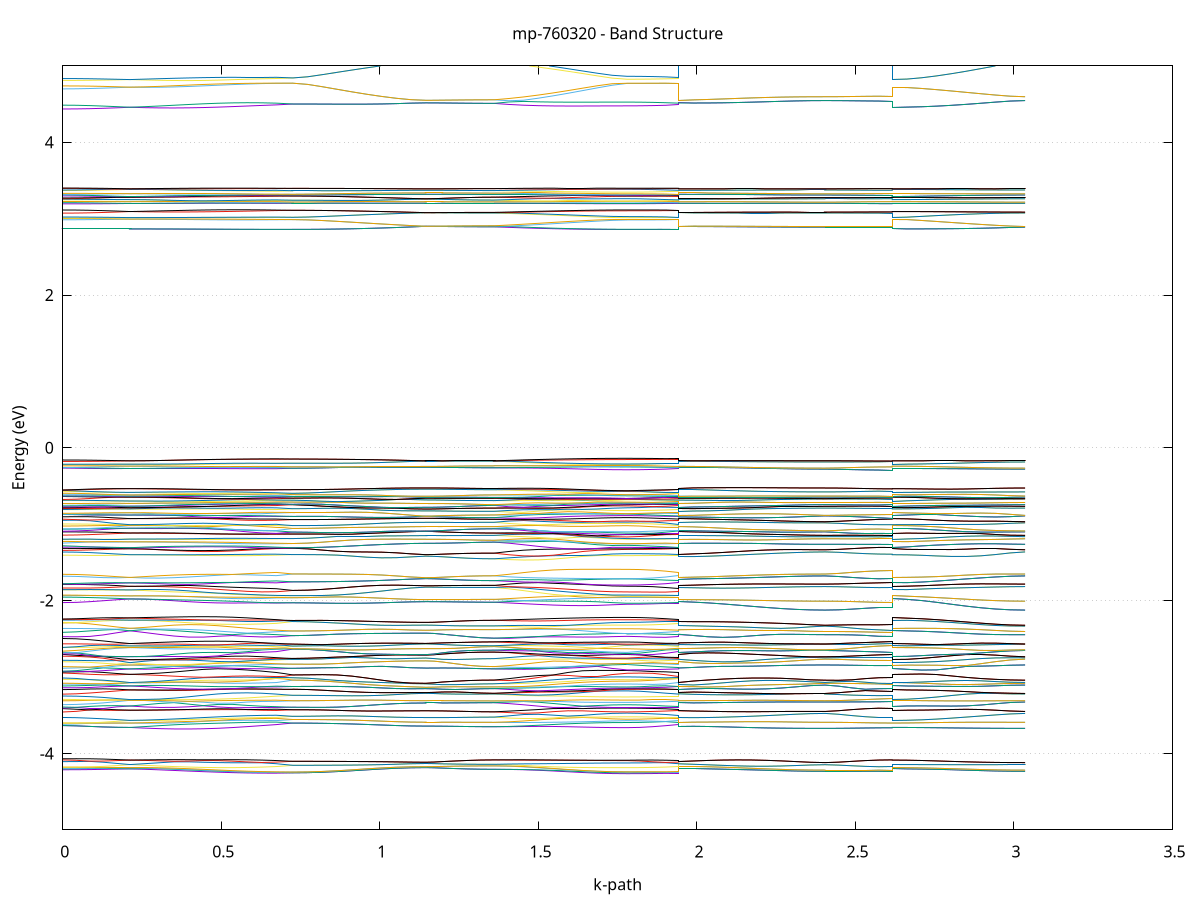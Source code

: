 set title 'mp-760320 - Band Structure'
set xlabel 'k-path'
set ylabel 'Energy (eV)'
set grid y
set yrange [-5:5]
set terminal png size 800,600
set output 'mp-760320_bands_gnuplot.png'
plot '-' using 1:2 with lines notitle, '-' using 1:2 with lines notitle, '-' using 1:2 with lines notitle, '-' using 1:2 with lines notitle, '-' using 1:2 with lines notitle, '-' using 1:2 with lines notitle, '-' using 1:2 with lines notitle, '-' using 1:2 with lines notitle, '-' using 1:2 with lines notitle, '-' using 1:2 with lines notitle, '-' using 1:2 with lines notitle, '-' using 1:2 with lines notitle, '-' using 1:2 with lines notitle, '-' using 1:2 with lines notitle, '-' using 1:2 with lines notitle, '-' using 1:2 with lines notitle, '-' using 1:2 with lines notitle, '-' using 1:2 with lines notitle, '-' using 1:2 with lines notitle, '-' using 1:2 with lines notitle, '-' using 1:2 with lines notitle, '-' using 1:2 with lines notitle, '-' using 1:2 with lines notitle, '-' using 1:2 with lines notitle, '-' using 1:2 with lines notitle, '-' using 1:2 with lines notitle, '-' using 1:2 with lines notitle, '-' using 1:2 with lines notitle, '-' using 1:2 with lines notitle, '-' using 1:2 with lines notitle, '-' using 1:2 with lines notitle, '-' using 1:2 with lines notitle, '-' using 1:2 with lines notitle, '-' using 1:2 with lines notitle, '-' using 1:2 with lines notitle, '-' using 1:2 with lines notitle, '-' using 1:2 with lines notitle, '-' using 1:2 with lines notitle, '-' using 1:2 with lines notitle, '-' using 1:2 with lines notitle, '-' using 1:2 with lines notitle, '-' using 1:2 with lines notitle, '-' using 1:2 with lines notitle, '-' using 1:2 with lines notitle, '-' using 1:2 with lines notitle, '-' using 1:2 with lines notitle, '-' using 1:2 with lines notitle, '-' using 1:2 with lines notitle, '-' using 1:2 with lines notitle, '-' using 1:2 with lines notitle, '-' using 1:2 with lines notitle, '-' using 1:2 with lines notitle, '-' using 1:2 with lines notitle, '-' using 1:2 with lines notitle, '-' using 1:2 with lines notitle, '-' using 1:2 with lines notitle, '-' using 1:2 with lines notitle, '-' using 1:2 with lines notitle, '-' using 1:2 with lines notitle, '-' using 1:2 with lines notitle, '-' using 1:2 with lines notitle, '-' using 1:2 with lines notitle, '-' using 1:2 with lines notitle, '-' using 1:2 with lines notitle, '-' using 1:2 with lines notitle, '-' using 1:2 with lines notitle, '-' using 1:2 with lines notitle, '-' using 1:2 with lines notitle, '-' using 1:2 with lines notitle, '-' using 1:2 with lines notitle, '-' using 1:2 with lines notitle, '-' using 1:2 with lines notitle, '-' using 1:2 with lines notitle, '-' using 1:2 with lines notitle, '-' using 1:2 with lines notitle, '-' using 1:2 with lines notitle, '-' using 1:2 with lines notitle, '-' using 1:2 with lines notitle, '-' using 1:2 with lines notitle, '-' using 1:2 with lines notitle, '-' using 1:2 with lines notitle, '-' using 1:2 with lines notitle, '-' using 1:2 with lines notitle, '-' using 1:2 with lines notitle, '-' using 1:2 with lines notitle, '-' using 1:2 with lines notitle, '-' using 1:2 with lines notitle, '-' using 1:2 with lines notitle, '-' using 1:2 with lines notitle, '-' using 1:2 with lines notitle, '-' using 1:2 with lines notitle, '-' using 1:2 with lines notitle, '-' using 1:2 with lines notitle, '-' using 1:2 with lines notitle, '-' using 1:2 with lines notitle, '-' using 1:2 with lines notitle, '-' using 1:2 with lines notitle, '-' using 1:2 with lines notitle, '-' using 1:2 with lines notitle, '-' using 1:2 with lines notitle, '-' using 1:2 with lines notitle, '-' using 1:2 with lines notitle, '-' using 1:2 with lines notitle, '-' using 1:2 with lines notitle, '-' using 1:2 with lines notitle, '-' using 1:2 with lines notitle, '-' using 1:2 with lines notitle, '-' using 1:2 with lines notitle, '-' using 1:2 with lines notitle, '-' using 1:2 with lines notitle, '-' using 1:2 with lines notitle, '-' using 1:2 with lines notitle, '-' using 1:2 with lines notitle, '-' using 1:2 with lines notitle, '-' using 1:2 with lines notitle, '-' using 1:2 with lines notitle, '-' using 1:2 with lines notitle, '-' using 1:2 with lines notitle, '-' using 1:2 with lines notitle, '-' using 1:2 with lines notitle, '-' using 1:2 with lines notitle, '-' using 1:2 with lines notitle, '-' using 1:2 with lines notitle, '-' using 1:2 with lines notitle, '-' using 1:2 with lines notitle, '-' using 1:2 with lines notitle, '-' using 1:2 with lines notitle, '-' using 1:2 with lines notitle, '-' using 1:2 with lines notitle, '-' using 1:2 with lines notitle, '-' using 1:2 with lines notitle, '-' using 1:2 with lines notitle, '-' using 1:2 with lines notitle, '-' using 1:2 with lines notitle, '-' using 1:2 with lines notitle, '-' using 1:2 with lines notitle, '-' using 1:2 with lines notitle, '-' using 1:2 with lines notitle, '-' using 1:2 with lines notitle, '-' using 1:2 with lines notitle, '-' using 1:2 with lines notitle, '-' using 1:2 with lines notitle, '-' using 1:2 with lines notitle, '-' using 1:2 with lines notitle, '-' using 1:2 with lines notitle, '-' using 1:2 with lines notitle, '-' using 1:2 with lines notitle, '-' using 1:2 with lines notitle, '-' using 1:2 with lines notitle, '-' using 1:2 with lines notitle, '-' using 1:2 with lines notitle, '-' using 1:2 with lines notitle, '-' using 1:2 with lines notitle, '-' using 1:2 with lines notitle, '-' using 1:2 with lines notitle, '-' using 1:2 with lines notitle, '-' using 1:2 with lines notitle, '-' using 1:2 with lines notitle, '-' using 1:2 with lines notitle, '-' using 1:2 with lines notitle, '-' using 1:2 with lines notitle, '-' using 1:2 with lines notitle, '-' using 1:2 with lines notitle, '-' using 1:2 with lines notitle, '-' using 1:2 with lines notitle, '-' using 1:2 with lines notitle, '-' using 1:2 with lines notitle, '-' using 1:2 with lines notitle, '-' using 1:2 with lines notitle, '-' using 1:2 with lines notitle, '-' using 1:2 with lines notitle, '-' using 1:2 with lines notitle, '-' using 1:2 with lines notitle, '-' using 1:2 with lines notitle, '-' using 1:2 with lines notitle, '-' using 1:2 with lines notitle, '-' using 1:2 with lines notitle, '-' using 1:2 with lines notitle, '-' using 1:2 with lines notitle, '-' using 1:2 with lines notitle, '-' using 1:2 with lines notitle, '-' using 1:2 with lines notitle, '-' using 1:2 with lines notitle, '-' using 1:2 with lines notitle, '-' using 1:2 with lines notitle, '-' using 1:2 with lines notitle, '-' using 1:2 with lines notitle, '-' using 1:2 with lines notitle, '-' using 1:2 with lines notitle, '-' using 1:2 with lines notitle, '-' using 1:2 with lines notitle, '-' using 1:2 with lines notitle, '-' using 1:2 with lines notitle, '-' using 1:2 with lines notitle, '-' using 1:2 with lines notitle, '-' using 1:2 with lines notitle, '-' using 1:2 with lines notitle, '-' using 1:2 with lines notitle, '-' using 1:2 with lines notitle, '-' using 1:2 with lines notitle, '-' using 1:2 with lines notitle, '-' using 1:2 with lines notitle, '-' using 1:2 with lines notitle, '-' using 1:2 with lines notitle, '-' using 1:2 with lines notitle, '-' using 1:2 with lines notitle, '-' using 1:2 with lines notitle, '-' using 1:2 with lines notitle, '-' using 1:2 with lines notitle, '-' using 1:2 with lines notitle, '-' using 1:2 with lines notitle, '-' using 1:2 with lines notitle, '-' using 1:2 with lines notitle, '-' using 1:2 with lines notitle, '-' using 1:2 with lines notitle, '-' using 1:2 with lines notitle, '-' using 1:2 with lines notitle, '-' using 1:2 with lines notitle, '-' using 1:2 with lines notitle, '-' using 1:2 with lines notitle, '-' using 1:2 with lines notitle, '-' using 1:2 with lines notitle, '-' using 1:2 with lines notitle, '-' using 1:2 with lines notitle, '-' using 1:2 with lines notitle, '-' using 1:2 with lines notitle, '-' using 1:2 with lines notitle, '-' using 1:2 with lines notitle, '-' using 1:2 with lines notitle, '-' using 1:2 with lines notitle, '-' using 1:2 with lines notitle, '-' using 1:2 with lines notitle, '-' using 1:2 with lines notitle, '-' using 1:2 with lines notitle, '-' using 1:2 with lines notitle, '-' using 1:2 with lines notitle, '-' using 1:2 with lines notitle, '-' using 1:2 with lines notitle, '-' using 1:2 with lines notitle, '-' using 1:2 with lines notitle, '-' using 1:2 with lines notitle, '-' using 1:2 with lines notitle, '-' using 1:2 with lines notitle, '-' using 1:2 with lines notitle, '-' using 1:2 with lines notitle, '-' using 1:2 with lines notitle, '-' using 1:2 with lines notitle, '-' using 1:2 with lines notitle, '-' using 1:2 with lines notitle, '-' using 1:2 with lines notitle, '-' using 1:2 with lines notitle, '-' using 1:2 with lines notitle, '-' using 1:2 with lines notitle, '-' using 1:2 with lines notitle, '-' using 1:2 with lines notitle, '-' using 1:2 with lines notitle, '-' using 1:2 with lines notitle, '-' using 1:2 with lines notitle, '-' using 1:2 with lines notitle, '-' using 1:2 with lines notitle, '-' using 1:2 with lines notitle, '-' using 1:2 with lines notitle, '-' using 1:2 with lines notitle, '-' using 1:2 with lines notitle, '-' using 1:2 with lines notitle, '-' using 1:2 with lines notitle, '-' using 1:2 with lines notitle, '-' using 1:2 with lines notitle, '-' using 1:2 with lines notitle, '-' using 1:2 with lines notitle, '-' using 1:2 with lines notitle, '-' using 1:2 with lines notitle, '-' using 1:2 with lines notitle, '-' using 1:2 with lines notitle, '-' using 1:2 with lines notitle, '-' using 1:2 with lines notitle, '-' using 1:2 with lines notitle, '-' using 1:2 with lines notitle, '-' using 1:2 with lines notitle, '-' using 1:2 with lines notitle, '-' using 1:2 with lines notitle, '-' using 1:2 with lines notitle, '-' using 1:2 with lines notitle, '-' using 1:2 with lines notitle, '-' using 1:2 with lines notitle, '-' using 1:2 with lines notitle, '-' using 1:2 with lines notitle, '-' using 1:2 with lines notitle, '-' using 1:2 with lines notitle, '-' using 1:2 with lines notitle, '-' using 1:2 with lines notitle, '-' using 1:2 with lines notitle, '-' using 1:2 with lines notitle, '-' using 1:2 with lines notitle, '-' using 1:2 with lines notitle, '-' using 1:2 with lines notitle, '-' using 1:2 with lines notitle, '-' using 1:2 with lines notitle, '-' using 1:2 with lines notitle, '-' using 1:2 with lines notitle, '-' using 1:2 with lines notitle, '-' using 1:2 with lines notitle, '-' using 1:2 with lines notitle, '-' using 1:2 with lines notitle, '-' using 1:2 with lines notitle, '-' using 1:2 with lines notitle, '-' using 1:2 with lines notitle, '-' using 1:2 with lines notitle, '-' using 1:2 with lines notitle, '-' using 1:2 with lines notitle, '-' using 1:2 with lines notitle, '-' using 1:2 with lines notitle, '-' using 1:2 with lines notitle, '-' using 1:2 with lines notitle, '-' using 1:2 with lines notitle, '-' using 1:2 with lines notitle, '-' using 1:2 with lines notitle, '-' using 1:2 with lines notitle, '-' using 1:2 with lines notitle, '-' using 1:2 with lines notitle, '-' using 1:2 with lines notitle, '-' using 1:2 with lines notitle, '-' using 1:2 with lines notitle, '-' using 1:2 with lines notitle, '-' using 1:2 with lines notitle, '-' using 1:2 with lines notitle, '-' using 1:2 with lines notitle, '-' using 1:2 with lines notitle, '-' using 1:2 with lines notitle, '-' using 1:2 with lines notitle, '-' using 1:2 with lines notitle, '-' using 1:2 with lines notitle, '-' using 1:2 with lines notitle, '-' using 1:2 with lines notitle, '-' using 1:2 with lines notitle, '-' using 1:2 with lines notitle, '-' using 1:2 with lines notitle, '-' using 1:2 with lines notitle, '-' using 1:2 with lines notitle, '-' using 1:2 with lines notitle, '-' using 1:2 with lines notitle, '-' using 1:2 with lines notitle, '-' using 1:2 with lines notitle, '-' using 1:2 with lines notitle, '-' using 1:2 with lines notitle, '-' using 1:2 with lines notitle, '-' using 1:2 with lines notitle, '-' using 1:2 with lines notitle, '-' using 1:2 with lines notitle, '-' using 1:2 with lines notitle, '-' using 1:2 with lines notitle, '-' using 1:2 with lines notitle, '-' using 1:2 with lines notitle, '-' using 1:2 with lines notitle, '-' using 1:2 with lines notitle, '-' using 1:2 with lines notitle, '-' using 1:2 with lines notitle, '-' using 1:2 with lines notitle, '-' using 1:2 with lines notitle, '-' using 1:2 with lines notitle, '-' using 1:2 with lines notitle, '-' using 1:2 with lines notitle, '-' using 1:2 with lines notitle, '-' using 1:2 with lines notitle, '-' using 1:2 with lines notitle, '-' using 1:2 with lines notitle
0.000000 -39.069343
0.042401 -39.069343
0.084803 -39.069343
0.127204 -39.069343
0.169605 -39.069343
0.212007 -39.069343
0.212007 -39.069343
0.258160 -39.069343
0.304313 -39.069343
0.350466 -39.069343
0.396620 -39.069343
0.442773 -39.069343
0.488926 -39.069343
0.535079 -39.069343
0.581233 -39.069343
0.627386 -39.069343
0.673539 -39.069343
0.673539 -39.069343
0.699646 -39.069343
0.725754 -39.069343
0.725754 -39.069343
0.772298 -39.069243
0.818843 -39.069243
0.865387 -39.069243
0.911932 -39.069143
0.958476 -39.069043
1.005021 -39.068943
1.051566 -39.068743
1.098110 -39.068643
1.144655 -39.068443
1.144655 -39.068443
1.170762 -39.068443
1.196869 -39.068443
1.196869 -39.068443
1.237728 -39.068443
1.278587 -39.068443
1.319446 -39.068443
1.360304 -39.068443
1.360304 -39.068443
1.406849 -39.068643
1.453394 -39.068743
1.499938 -39.068943
1.546483 -39.069043
1.593027 -39.069143
1.639572 -39.069243
1.686116 -39.069243
1.732661 -39.069243
1.779205 -39.069343
1.779205 -39.069343
1.820064 -39.069343
1.860923 -39.069343
1.901782 -39.069343
1.942641 -39.069343
1.942641 -39.068443
1.988794 -39.068443
2.034947 -39.068443
2.081101 -39.068443
2.127254 -39.068443
2.173407 -39.068443
2.219560 -39.068443
2.265714 -39.068443
2.311867 -39.068443
2.358020 -39.068443
2.404173 -39.068443
2.404173 -39.068443
2.446575 -39.068443
2.488976 -39.068443
2.531377 -39.068443
2.573779 -39.068443
2.616180 -39.068443
2.616180 -39.069343
2.662725 -39.069243
2.709269 -39.069243
2.755814 -39.069143
2.802358 -39.069143
2.848903 -39.069043
2.895447 -39.068943
2.941992 -39.068743
2.988537 -39.068643
3.035081 -39.068443
e
0.000000 -39.069243
0.042401 -39.069243
0.084803 -39.069243
0.127204 -39.069243
0.169605 -39.069243
0.212007 -39.069343
0.212007 -39.069343
0.258160 -39.069343
0.304313 -39.069243
0.350466 -39.069243
0.396620 -39.069243
0.442773 -39.069243
0.488926 -39.069243
0.535079 -39.069243
0.581233 -39.069243
0.627386 -39.069243
0.673539 -39.069343
0.673539 -39.069343
0.699646 -39.069343
0.725754 -39.069343
0.725754 -39.069343
0.772298 -39.069243
0.818843 -39.069243
0.865387 -39.069243
0.911932 -39.069143
0.958476 -39.069043
1.005021 -39.068943
1.051566 -39.068743
1.098110 -39.068643
1.144655 -39.068443
1.144655 -39.068443
1.170762 -39.068443
1.196869 -39.068443
1.196869 -39.068443
1.237728 -39.068443
1.278587 -39.068443
1.319446 -39.068443
1.360304 -39.068443
1.360304 -39.068443
1.406849 -39.068643
1.453394 -39.068743
1.499938 -39.068843
1.546483 -39.069043
1.593027 -39.069143
1.639572 -39.069143
1.686116 -39.069243
1.732661 -39.069243
1.779205 -39.069243
1.779205 -39.069243
1.820064 -39.069243
1.860923 -39.069243
1.901782 -39.069243
1.942641 -39.069343
1.942641 -39.068443
1.988794 -39.068443
2.034947 -39.068443
2.081101 -39.068443
2.127254 -39.068443
2.173407 -39.068443
2.219560 -39.068443
2.265714 -39.068443
2.311867 -39.068443
2.358020 -39.068443
2.404173 -39.068443
2.404173 -39.068443
2.446575 -39.068443
2.488976 -39.068443
2.531377 -39.068443
2.573779 -39.068443
2.616180 -39.068443
2.616180 -39.069343
2.662725 -39.069243
2.709269 -39.069243
2.755814 -39.069143
2.802358 -39.069143
2.848903 -39.069043
2.895447 -39.068943
2.941992 -39.068743
2.988537 -39.068643
3.035081 -39.068443
e
0.000000 -39.067143
0.042401 -39.067143
0.084803 -39.067143
0.127204 -39.067143
0.169605 -39.067143
0.212007 -39.067143
0.212007 -39.067143
0.258160 -39.067143
0.304313 -39.067143
0.350466 -39.067143
0.396620 -39.067143
0.442773 -39.067143
0.488926 -39.067043
0.535079 -39.067043
0.581233 -39.067043
0.627386 -39.067043
0.673539 -39.067043
0.673539 -39.067043
0.699646 -39.067043
0.725754 -39.067043
0.725754 -39.067043
0.772298 -39.067143
0.818843 -39.067243
0.865387 -39.067343
0.911932 -39.067543
0.958476 -39.067743
1.005021 -39.067843
1.051566 -39.068043
1.098110 -39.068243
1.144655 -39.068443
1.144655 -39.068443
1.170762 -39.068443
1.196869 -39.068443
1.196869 -39.068443
1.237728 -39.068443
1.278587 -39.068443
1.319446 -39.068443
1.360304 -39.068443
1.360304 -39.068443
1.406849 -39.068243
1.453394 -39.068043
1.499938 -39.067943
1.546483 -39.067743
1.593027 -39.067543
1.639572 -39.067343
1.686116 -39.067243
1.732661 -39.067143
1.779205 -39.067043
1.779205 -39.067043
1.820064 -39.067043
1.860923 -39.067043
1.901782 -39.067043
1.942641 -39.067043
1.942641 -39.068443
1.988794 -39.068443
2.034947 -39.068443
2.081101 -39.068443
2.127254 -39.068443
2.173407 -39.068443
2.219560 -39.068443
2.265714 -39.068443
2.311867 -39.068443
2.358020 -39.068443
2.404173 -39.068443
2.404173 -39.068443
2.446575 -39.068443
2.488976 -39.068443
2.531377 -39.068443
2.573779 -39.068443
2.616180 -39.068443
2.616180 -39.067143
2.662725 -39.067143
2.709269 -39.067243
2.755814 -39.067343
2.802358 -39.067543
2.848903 -39.067743
2.895447 -39.067843
2.941992 -39.068043
2.988537 -39.068243
3.035081 -39.068443
e
0.000000 -39.067043
0.042401 -39.067043
0.084803 -39.067043
0.127204 -39.067043
0.169605 -39.067043
0.212007 -39.067143
0.212007 -39.067143
0.258160 -39.067143
0.304313 -39.067043
0.350466 -39.067043
0.396620 -39.067043
0.442773 -39.067043
0.488926 -39.067043
0.535079 -39.067043
0.581233 -39.067043
0.627386 -39.067043
0.673539 -39.067043
0.673539 -39.067043
0.699646 -39.067043
0.725754 -39.067043
0.725754 -39.067043
0.772298 -39.067143
0.818843 -39.067243
0.865387 -39.067343
0.911932 -39.067543
0.958476 -39.067743
1.005021 -39.067843
1.051566 -39.068043
1.098110 -39.068243
1.144655 -39.068443
1.144655 -39.068443
1.170762 -39.068443
1.196869 -39.068443
1.196869 -39.068443
1.237728 -39.068443
1.278587 -39.068443
1.319446 -39.068443
1.360304 -39.068443
1.360304 -39.068443
1.406849 -39.068243
1.453394 -39.068043
1.499938 -39.067843
1.546483 -39.067643
1.593027 -39.067443
1.639572 -39.067343
1.686116 -39.067243
1.732661 -39.067143
1.779205 -39.067043
1.779205 -39.067043
1.820064 -39.067043
1.860923 -39.067043
1.901782 -39.067043
1.942641 -39.067043
1.942641 -39.068443
1.988794 -39.068443
2.034947 -39.068443
2.081101 -39.068443
2.127254 -39.068443
2.173407 -39.068443
2.219560 -39.068443
2.265714 -39.068443
2.311867 -39.068443
2.358020 -39.068443
2.404173 -39.068443
2.404173 -39.068443
2.446575 -39.068443
2.488976 -39.068443
2.531377 -39.068443
2.573779 -39.068443
2.616180 -39.068443
2.616180 -39.067143
2.662725 -39.067143
2.709269 -39.067243
2.755814 -39.067343
2.802358 -39.067543
2.848903 -39.067743
2.895447 -39.067843
2.941992 -39.068043
2.988537 -39.068243
3.035081 -39.068443
e
0.000000 -39.064343
0.042401 -39.064343
0.084803 -39.064343
0.127204 -39.064343
0.169605 -39.064343
0.212007 -39.064343
0.212007 -39.064343
0.258160 -39.064343
0.304313 -39.064343
0.350466 -39.064343
0.396620 -39.064343
0.442773 -39.064343
0.488926 -39.064343
0.535079 -39.064343
0.581233 -39.064343
0.627386 -39.064343
0.673539 -39.064343
0.673539 -39.064343
0.699646 -39.064343
0.725754 -39.064343
0.725754 -39.064343
0.772298 -39.064343
0.818843 -39.064143
0.865387 -39.064043
0.911932 -39.063743
0.958476 -39.063543
1.005021 -39.063243
1.051566 -39.062943
1.098110 -39.062643
1.144655 -39.062343
1.144655 -39.062343
1.170762 -39.062343
1.196869 -39.062343
1.196869 -39.062343
1.237728 -39.062343
1.278587 -39.062343
1.319446 -39.062343
1.360304 -39.062343
1.360304 -39.062343
1.406849 -39.062643
1.453394 -39.062943
1.499938 -39.063243
1.546483 -39.063543
1.593027 -39.063743
1.639572 -39.064043
1.686116 -39.064243
1.732661 -39.064343
1.779205 -39.064343
1.779205 -39.064343
1.820064 -39.064343
1.860923 -39.064343
1.901782 -39.064343
1.942641 -39.064343
1.942641 -39.062343
1.988794 -39.062343
2.034947 -39.062343
2.081101 -39.062343
2.127254 -39.062343
2.173407 -39.062343
2.219560 -39.062343
2.265714 -39.062343
2.311867 -39.062343
2.358020 -39.062343
2.404173 -39.062343
2.404173 -39.062343
2.446575 -39.062343
2.488976 -39.062343
2.531377 -39.062343
2.573779 -39.062343
2.616180 -39.062343
2.616180 -39.064343
2.662725 -39.064343
2.709269 -39.064143
2.755814 -39.064043
2.802358 -39.063743
2.848903 -39.063543
2.895447 -39.063243
2.941992 -39.062943
2.988537 -39.062643
3.035081 -39.062343
e
0.000000 -39.064343
0.042401 -39.064343
0.084803 -39.064343
0.127204 -39.064343
0.169605 -39.064343
0.212007 -39.064343
0.212007 -39.064343
0.258160 -39.064343
0.304313 -39.064343
0.350466 -39.064343
0.396620 -39.064343
0.442773 -39.064343
0.488926 -39.064343
0.535079 -39.064343
0.581233 -39.064343
0.627386 -39.064343
0.673539 -39.064343
0.673539 -39.064343
0.699646 -39.064343
0.725754 -39.064343
0.725754 -39.064343
0.772298 -39.064343
0.818843 -39.064143
0.865387 -39.064043
0.911932 -39.063743
0.958476 -39.063543
1.005021 -39.063243
1.051566 -39.062943
1.098110 -39.062643
1.144655 -39.062343
1.144655 -39.062343
1.170762 -39.062343
1.196869 -39.062343
1.196869 -39.062343
1.237728 -39.062343
1.278587 -39.062343
1.319446 -39.062343
1.360304 -39.062343
1.360304 -39.062343
1.406849 -39.062643
1.453394 -39.062943
1.499938 -39.063243
1.546483 -39.063443
1.593027 -39.063743
1.639572 -39.063943
1.686116 -39.064143
1.732661 -39.064243
1.779205 -39.064343
1.779205 -39.064343
1.820064 -39.064343
1.860923 -39.064343
1.901782 -39.064343
1.942641 -39.064343
1.942641 -39.062343
1.988794 -39.062343
2.034947 -39.062343
2.081101 -39.062343
2.127254 -39.062343
2.173407 -39.062343
2.219560 -39.062343
2.265714 -39.062343
2.311867 -39.062343
2.358020 -39.062343
2.404173 -39.062343
2.404173 -39.062343
2.446575 -39.062343
2.488976 -39.062343
2.531377 -39.062343
2.573779 -39.062343
2.616180 -39.062343
2.616180 -39.064343
2.662725 -39.064343
2.709269 -39.064143
2.755814 -39.064043
2.802358 -39.063743
2.848903 -39.063543
2.895447 -39.063243
2.941992 -39.062943
2.988537 -39.062643
3.035081 -39.062343
e
0.000000 -39.060743
0.042401 -39.060743
0.084803 -39.060743
0.127204 -39.060743
0.169605 -39.060743
0.212007 -39.060743
0.212007 -39.060743
0.258160 -39.060743
0.304313 -39.060743
0.350466 -39.060743
0.396620 -39.060743
0.442773 -39.060743
0.488926 -39.060743
0.535079 -39.060743
0.581233 -39.060743
0.627386 -39.060743
0.673539 -39.060743
0.673539 -39.060743
0.699646 -39.060743
0.725754 -39.060743
0.725754 -39.060743
0.772298 -39.060743
0.818843 -39.060843
0.865387 -39.060943
0.911932 -39.061143
0.958476 -39.061343
1.005021 -39.061543
1.051566 -39.061743
1.098110 -39.062043
1.144655 -39.062343
1.144655 -39.062343
1.170762 -39.062343
1.196869 -39.062343
1.196869 -39.062343
1.237728 -39.062343
1.278587 -39.062343
1.319446 -39.062343
1.360304 -39.062343
1.360304 -39.062343
1.406849 -39.062043
1.453394 -39.061743
1.499938 -39.061543
1.546483 -39.061343
1.593027 -39.061143
1.639572 -39.060943
1.686116 -39.060843
1.732661 -39.060743
1.779205 -39.060743
1.779205 -39.060743
1.820064 -39.060743
1.860923 -39.060743
1.901782 -39.060743
1.942641 -39.060743
1.942641 -39.062343
1.988794 -39.062343
2.034947 -39.062343
2.081101 -39.062343
2.127254 -39.062343
2.173407 -39.062343
2.219560 -39.062343
2.265714 -39.062343
2.311867 -39.062343
2.358020 -39.062343
2.404173 -39.062343
2.404173 -39.062343
2.446575 -39.062343
2.488976 -39.062343
2.531377 -39.062343
2.573779 -39.062343
2.616180 -39.062343
2.616180 -39.060743
2.662725 -39.060743
2.709269 -39.060843
2.755814 -39.060943
2.802358 -39.061143
2.848903 -39.061343
2.895447 -39.061543
2.941992 -39.061743
2.988537 -39.062043
3.035081 -39.062343
e
0.000000 -39.060743
0.042401 -39.060743
0.084803 -39.060743
0.127204 -39.060743
0.169605 -39.060743
0.212007 -39.060743
0.212007 -39.060743
0.258160 -39.060743
0.304313 -39.060743
0.350466 -39.060743
0.396620 -39.060743
0.442773 -39.060743
0.488926 -39.060743
0.535079 -39.060743
0.581233 -39.060743
0.627386 -39.060743
0.673539 -39.060743
0.673539 -39.060743
0.699646 -39.060743
0.725754 -39.060743
0.725754 -39.060743
0.772298 -39.060743
0.818843 -39.060843
0.865387 -39.060943
0.911932 -39.061143
0.958476 -39.061343
1.005021 -39.061543
1.051566 -39.061743
1.098110 -39.062043
1.144655 -39.062343
1.144655 -39.062343
1.170762 -39.062343
1.196869 -39.062343
1.196869 -39.062343
1.237728 -39.062343
1.278587 -39.062343
1.319446 -39.062343
1.360304 -39.062343
1.360304 -39.062343
1.406849 -39.062043
1.453394 -39.061743
1.499938 -39.061543
1.546483 -39.061243
1.593027 -39.061143
1.639572 -39.060943
1.686116 -39.060843
1.732661 -39.060743
1.779205 -39.060743
1.779205 -39.060743
1.820064 -39.060743
1.860923 -39.060743
1.901782 -39.060743
1.942641 -39.060743
1.942641 -39.062343
1.988794 -39.062343
2.034947 -39.062343
2.081101 -39.062343
2.127254 -39.062343
2.173407 -39.062343
2.219560 -39.062343
2.265714 -39.062343
2.311867 -39.062343
2.358020 -39.062343
2.404173 -39.062343
2.404173 -39.062343
2.446575 -39.062343
2.488976 -39.062343
2.531377 -39.062343
2.573779 -39.062343
2.616180 -39.062343
2.616180 -39.060743
2.662725 -39.060743
2.709269 -39.060843
2.755814 -39.060943
2.802358 -39.061143
2.848903 -39.061343
2.895447 -39.061543
2.941992 -39.061743
2.988537 -39.062043
3.035081 -39.062343
e
0.000000 -39.053943
0.042401 -39.053943
0.084803 -39.053943
0.127204 -39.053943
0.169605 -39.053943
0.212007 -39.053943
0.212007 -39.053943
0.258160 -39.053943
0.304313 -39.053943
0.350466 -39.053943
0.396620 -39.053943
0.442773 -39.053943
0.488926 -39.053943
0.535079 -39.053943
0.581233 -39.053943
0.627386 -39.053943
0.673539 -39.053943
0.673539 -39.053943
0.699646 -39.053943
0.725754 -39.053943
0.725754 -39.053943
0.772298 -39.053943
0.818843 -39.053843
0.865387 -39.053843
0.911932 -39.053843
0.958476 -39.053743
1.005021 -39.053743
1.051566 -39.053643
1.098110 -39.053543
1.144655 -39.053543
1.144655 -39.053543
1.170762 -39.053543
1.196869 -39.053543
1.196869 -39.053543
1.237728 -39.053543
1.278587 -39.053543
1.319446 -39.053543
1.360304 -39.053543
1.360304 -39.053543
1.406849 -39.053543
1.453394 -39.053643
1.499938 -39.053743
1.546483 -39.053743
1.593027 -39.053843
1.639572 -39.053843
1.686116 -39.053843
1.732661 -39.053943
1.779205 -39.053943
1.779205 -39.053943
1.820064 -39.053943
1.860923 -39.053943
1.901782 -39.053943
1.942641 -39.053943
1.942641 -39.053543
1.988794 -39.053543
2.034947 -39.053543
2.081101 -39.053543
2.127254 -39.053543
2.173407 -39.053543
2.219560 -39.053543
2.265714 -39.053543
2.311867 -39.053543
2.358020 -39.053543
2.404173 -39.053543
2.404173 -39.053543
2.446575 -39.053543
2.488976 -39.053543
2.531377 -39.053543
2.573779 -39.053543
2.616180 -39.053543
2.616180 -39.053943
2.662725 -39.053943
2.709269 -39.053843
2.755814 -39.053843
2.802358 -39.053843
2.848903 -39.053743
2.895447 -39.053743
2.941992 -39.053643
2.988537 -39.053543
3.035081 -39.053543
e
0.000000 -39.053943
0.042401 -39.053943
0.084803 -39.053943
0.127204 -39.053943
0.169605 -39.053943
0.212007 -39.053943
0.212007 -39.053943
0.258160 -39.053943
0.304313 -39.053943
0.350466 -39.053943
0.396620 -39.053943
0.442773 -39.053943
0.488926 -39.053943
0.535079 -39.053943
0.581233 -39.053943
0.627386 -39.053943
0.673539 -39.053943
0.673539 -39.053943
0.699646 -39.053943
0.725754 -39.053943
0.725754 -39.053943
0.772298 -39.053943
0.818843 -39.053843
0.865387 -39.053843
0.911932 -39.053843
0.958476 -39.053743
1.005021 -39.053743
1.051566 -39.053643
1.098110 -39.053543
1.144655 -39.053543
1.144655 -39.053543
1.170762 -39.053543
1.196869 -39.053543
1.196869 -39.053543
1.237728 -39.053543
1.278587 -39.053543
1.319446 -39.053543
1.360304 -39.053543
1.360304 -39.053543
1.406849 -39.053543
1.453394 -39.053643
1.499938 -39.053643
1.546483 -39.053743
1.593027 -39.053843
1.639572 -39.053843
1.686116 -39.053843
1.732661 -39.053943
1.779205 -39.053943
1.779205 -39.053943
1.820064 -39.053943
1.860923 -39.053943
1.901782 -39.053943
1.942641 -39.053943
1.942641 -39.053543
1.988794 -39.053543
2.034947 -39.053543
2.081101 -39.053543
2.127254 -39.053543
2.173407 -39.053543
2.219560 -39.053543
2.265714 -39.053543
2.311867 -39.053543
2.358020 -39.053543
2.404173 -39.053543
2.404173 -39.053543
2.446575 -39.053543
2.488976 -39.053543
2.531377 -39.053543
2.573779 -39.053543
2.616180 -39.053543
2.616180 -39.053943
2.662725 -39.053943
2.709269 -39.053843
2.755814 -39.053843
2.802358 -39.053843
2.848903 -39.053743
2.895447 -39.053743
2.941992 -39.053643
2.988537 -39.053543
3.035081 -39.053543
e
0.000000 -39.053143
0.042401 -39.053143
0.084803 -39.053143
0.127204 -39.053143
0.169605 -39.053143
0.212007 -39.053143
0.212007 -39.053143
0.258160 -39.053143
0.304313 -39.053143
0.350466 -39.053143
0.396620 -39.053143
0.442773 -39.053143
0.488926 -39.053143
0.535079 -39.053143
0.581233 -39.053143
0.627386 -39.053143
0.673539 -39.053143
0.673539 -39.053143
0.699646 -39.053143
0.725754 -39.053143
0.725754 -39.053143
0.772298 -39.053143
0.818843 -39.053143
0.865387 -39.053143
0.911932 -39.053243
0.958476 -39.053243
1.005021 -39.053343
1.051566 -39.053343
1.098110 -39.053443
1.144655 -39.053543
1.144655 -39.053543
1.170762 -39.053543
1.196869 -39.053543
1.196869 -39.053543
1.237728 -39.053543
1.278587 -39.053543
1.319446 -39.053543
1.360304 -39.053543
1.360304 -39.053543
1.406849 -39.053443
1.453394 -39.053343
1.499938 -39.053343
1.546483 -39.053243
1.593027 -39.053243
1.639572 -39.053143
1.686116 -39.053143
1.732661 -39.053143
1.779205 -39.053143
1.779205 -39.053143
1.820064 -39.053143
1.860923 -39.053143
1.901782 -39.053143
1.942641 -39.053143
1.942641 -39.053543
1.988794 -39.053443
2.034947 -39.053443
2.081101 -39.053443
2.127254 -39.053443
2.173407 -39.053443
2.219560 -39.053443
2.265714 -39.053443
2.311867 -39.053443
2.358020 -39.053443
2.404173 -39.053443
2.404173 -39.053443
2.446575 -39.053443
2.488976 -39.053443
2.531377 -39.053443
2.573779 -39.053443
2.616180 -39.053443
2.616180 -39.053143
2.662725 -39.053143
2.709269 -39.053143
2.755814 -39.053143
2.802358 -39.053243
2.848903 -39.053243
2.895447 -39.053343
2.941992 -39.053343
2.988537 -39.053443
3.035081 -39.053443
e
0.000000 -39.053143
0.042401 -39.053143
0.084803 -39.053143
0.127204 -39.053143
0.169605 -39.053143
0.212007 -39.053143
0.212007 -39.053143
0.258160 -39.053143
0.304313 -39.053143
0.350466 -39.053143
0.396620 -39.053143
0.442773 -39.053143
0.488926 -39.053143
0.535079 -39.053143
0.581233 -39.053143
0.627386 -39.053143
0.673539 -39.053143
0.673539 -39.053143
0.699646 -39.053143
0.725754 -39.053143
0.725754 -39.053143
0.772298 -39.053143
0.818843 -39.053143
0.865387 -39.053143
0.911932 -39.053243
0.958476 -39.053243
1.005021 -39.053343
1.051566 -39.053343
1.098110 -39.053443
1.144655 -39.053543
1.144655 -39.053543
1.170762 -39.053543
1.196869 -39.053543
1.196869 -39.053543
1.237728 -39.053543
1.278587 -39.053543
1.319446 -39.053543
1.360304 -39.053543
1.360304 -39.053543
1.406849 -39.053443
1.453394 -39.053343
1.499938 -39.053343
1.546483 -39.053243
1.593027 -39.053243
1.639572 -39.053143
1.686116 -39.053143
1.732661 -39.053143
1.779205 -39.053143
1.779205 -39.053143
1.820064 -39.053143
1.860923 -39.053143
1.901782 -39.053143
1.942641 -39.053143
1.942641 -39.053543
1.988794 -39.053443
2.034947 -39.053443
2.081101 -39.053443
2.127254 -39.053443
2.173407 -39.053443
2.219560 -39.053443
2.265714 -39.053443
2.311867 -39.053443
2.358020 -39.053443
2.404173 -39.053443
2.404173 -39.053443
2.446575 -39.053443
2.488976 -39.053443
2.531377 -39.053443
2.573779 -39.053443
2.616180 -39.053443
2.616180 -39.053143
2.662725 -39.053143
2.709269 -39.053143
2.755814 -39.053143
2.802358 -39.053243
2.848903 -39.053243
2.895447 -39.053343
2.941992 -39.053343
2.988537 -39.053443
3.035081 -39.053443
e
0.000000 -39.031743
0.042401 -39.031743
0.084803 -39.031743
0.127204 -39.031743
0.169605 -39.031743
0.212007 -39.031743
0.212007 -39.031743
0.258160 -39.031743
0.304313 -39.031743
0.350466 -39.031743
0.396620 -39.031743
0.442773 -39.031743
0.488926 -39.031743
0.535079 -39.031743
0.581233 -39.031743
0.627386 -39.031743
0.673539 -39.031743
0.673539 -39.031743
0.699646 -39.031743
0.725754 -39.031743
0.725754 -39.031743
0.772298 -39.031743
0.818843 -39.031743
0.865387 -39.031743
0.911932 -39.031743
0.958476 -39.031643
1.005021 -39.031643
1.051566 -39.031643
1.098110 -39.031643
1.144655 -39.031643
1.144655 -39.031643
1.170762 -39.031643
1.196869 -39.031643
1.196869 -39.031643
1.237728 -39.031643
1.278587 -39.031643
1.319446 -39.031643
1.360304 -39.031643
1.360304 -39.031643
1.406849 -39.031643
1.453394 -39.031643
1.499938 -39.031643
1.546483 -39.031743
1.593027 -39.031743
1.639572 -39.031743
1.686116 -39.031743
1.732661 -39.031743
1.779205 -39.031743
1.779205 -39.031743
1.820064 -39.031743
1.860923 -39.031743
1.901782 -39.031743
1.942641 -39.031743
1.942641 -39.031643
1.988794 -39.031643
2.034947 -39.031643
2.081101 -39.031643
2.127254 -39.031643
2.173407 -39.031643
2.219560 -39.031643
2.265714 -39.031643
2.311867 -39.031643
2.358020 -39.031643
2.404173 -39.031643
2.404173 -39.031643
2.446575 -39.031643
2.488976 -39.031643
2.531377 -39.031643
2.573779 -39.031643
2.616180 -39.031643
2.616180 -39.031743
2.662725 -39.031743
2.709269 -39.031743
2.755814 -39.031743
2.802358 -39.031743
2.848903 -39.031643
2.895447 -39.031643
2.941992 -39.031643
2.988537 -39.031643
3.035081 -39.031643
e
0.000000 -39.031743
0.042401 -39.031743
0.084803 -39.031743
0.127204 -39.031743
0.169605 -39.031743
0.212007 -39.031743
0.212007 -39.031743
0.258160 -39.031743
0.304313 -39.031743
0.350466 -39.031743
0.396620 -39.031743
0.442773 -39.031743
0.488926 -39.031643
0.535079 -39.031743
0.581233 -39.031743
0.627386 -39.031743
0.673539 -39.031743
0.673539 -39.031743
0.699646 -39.031743
0.725754 -39.031743
0.725754 -39.031743
0.772298 -39.031743
0.818843 -39.031743
0.865387 -39.031743
0.911932 -39.031743
0.958476 -39.031643
1.005021 -39.031643
1.051566 -39.031643
1.098110 -39.031643
1.144655 -39.031643
1.144655 -39.031643
1.170762 -39.031643
1.196869 -39.031643
1.196869 -39.031643
1.237728 -39.031643
1.278587 -39.031643
1.319446 -39.031643
1.360304 -39.031643
1.360304 -39.031643
1.406849 -39.031543
1.453394 -39.031543
1.499938 -39.031643
1.546483 -39.031643
1.593027 -39.031643
1.639572 -39.031643
1.686116 -39.031643
1.732661 -39.031643
1.779205 -39.031643
1.779205 -39.031643
1.820064 -39.031643
1.860923 -39.031743
1.901782 -39.031743
1.942641 -39.031743
1.942641 -39.031643
1.988794 -39.031643
2.034947 -39.031643
2.081101 -39.031643
2.127254 -39.031643
2.173407 -39.031643
2.219560 -39.031643
2.265714 -39.031643
2.311867 -39.031643
2.358020 -39.031643
2.404173 -39.031643
2.404173 -39.031643
2.446575 -39.031643
2.488976 -39.031643
2.531377 -39.031643
2.573779 -39.031643
2.616180 -39.031643
2.616180 -39.031743
2.662725 -39.031743
2.709269 -39.031743
2.755814 -39.031743
2.802358 -39.031743
2.848903 -39.031643
2.895447 -39.031643
2.941992 -39.031643
2.988537 -39.031643
3.035081 -39.031643
e
0.000000 -39.031443
0.042401 -39.031443
0.084803 -39.031443
0.127204 -39.031443
0.169605 -39.031443
0.212007 -39.031443
0.212007 -39.031443
0.258160 -39.031443
0.304313 -39.031443
0.350466 -39.031443
0.396620 -39.031443
0.442773 -39.031443
0.488926 -39.031443
0.535079 -39.031443
0.581233 -39.031443
0.627386 -39.031443
0.673539 -39.031443
0.673539 -39.031443
0.699646 -39.031443
0.725754 -39.031443
0.725754 -39.031443
0.772298 -39.031443
0.818843 -39.031443
0.865387 -39.031443
0.911932 -39.031443
0.958476 -39.031443
1.005021 -39.031443
1.051566 -39.031543
1.098110 -39.031543
1.144655 -39.031543
1.144655 -39.031543
1.170762 -39.031543
1.196869 -39.031543
1.196869 -39.031543
1.237728 -39.031543
1.278587 -39.031543
1.319446 -39.031543
1.360304 -39.031543
1.360304 -39.031543
1.406849 -39.031543
1.453394 -39.031543
1.499938 -39.031543
1.546483 -39.031543
1.593027 -39.031443
1.639572 -39.031443
1.686116 -39.031443
1.732661 -39.031443
1.779205 -39.031443
1.779205 -39.031443
1.820064 -39.031443
1.860923 -39.031443
1.901782 -39.031443
1.942641 -39.031443
1.942641 -39.031543
1.988794 -39.031543
2.034947 -39.031543
2.081101 -39.031543
2.127254 -39.031543
2.173407 -39.031543
2.219560 -39.031543
2.265714 -39.031543
2.311867 -39.031543
2.358020 -39.031543
2.404173 -39.031543
2.404173 -39.031543
2.446575 -39.031543
2.488976 -39.031543
2.531377 -39.031543
2.573779 -39.031543
2.616180 -39.031543
2.616180 -39.031443
2.662725 -39.031443
2.709269 -39.031443
2.755814 -39.031443
2.802358 -39.031443
2.848903 -39.031443
2.895447 -39.031443
2.941992 -39.031543
2.988537 -39.031543
3.035081 -39.031543
e
0.000000 -39.031343
0.042401 -39.031343
0.084803 -39.031343
0.127204 -39.031343
0.169605 -39.031343
0.212007 -39.031443
0.212007 -39.031443
0.258160 -39.031343
0.304313 -39.031343
0.350466 -39.031343
0.396620 -39.031343
0.442773 -39.031343
0.488926 -39.031343
0.535079 -39.031343
0.581233 -39.031343
0.627386 -39.031343
0.673539 -39.031343
0.673539 -39.031343
0.699646 -39.031443
0.725754 -39.031443
0.725754 -39.031443
0.772298 -39.031443
0.818843 -39.031443
0.865387 -39.031443
0.911932 -39.031443
0.958476 -39.031443
1.005021 -39.031443
1.051566 -39.031543
1.098110 -39.031543
1.144655 -39.031543
1.144655 -39.031543
1.170762 -39.031543
1.196869 -39.031543
1.196869 -39.031543
1.237728 -39.031543
1.278587 -39.031543
1.319446 -39.031543
1.360304 -39.031543
1.360304 -39.031543
1.406849 -39.031543
1.453394 -39.031443
1.499938 -39.031443
1.546483 -39.031443
1.593027 -39.031443
1.639572 -39.031343
1.686116 -39.031343
1.732661 -39.031343
1.779205 -39.031343
1.779205 -39.031343
1.820064 -39.031343
1.860923 -39.031343
1.901782 -39.031343
1.942641 -39.031343
1.942641 -39.031543
1.988794 -39.031543
2.034947 -39.031543
2.081101 -39.031543
2.127254 -39.031543
2.173407 -39.031543
2.219560 -39.031543
2.265714 -39.031543
2.311867 -39.031543
2.358020 -39.031543
2.404173 -39.031543
2.404173 -39.031543
2.446575 -39.031543
2.488976 -39.031543
2.531377 -39.031543
2.573779 -39.031543
2.616180 -39.031543
2.616180 -39.031443
2.662725 -39.031443
2.709269 -39.031443
2.755814 -39.031443
2.802358 -39.031443
2.848903 -39.031443
2.895447 -39.031443
2.941992 -39.031543
2.988537 -39.031543
3.035081 -39.031543
e
0.000000 -38.992943
0.042401 -38.992943
0.084803 -38.992943
0.127204 -38.992943
0.169605 -38.992943
0.212007 -38.992943
0.212007 -38.992943
0.258160 -38.992943
0.304313 -38.992943
0.350466 -38.992943
0.396620 -38.992943
0.442773 -38.992943
0.488926 -38.992943
0.535079 -38.992943
0.581233 -38.992943
0.627386 -38.992943
0.673539 -38.992943
0.673539 -38.992943
0.699646 -38.992943
0.725754 -38.992943
0.725754 -38.992943
0.772298 -38.992943
0.818843 -38.992943
0.865387 -38.992943
0.911932 -38.992943
0.958476 -38.992943
1.005021 -38.992943
1.051566 -38.992943
1.098110 -38.992943
1.144655 -38.992943
1.144655 -38.992943
1.170762 -38.992943
1.196869 -38.992943
1.196869 -38.992943
1.237728 -38.992943
1.278587 -38.992943
1.319446 -38.992943
1.360304 -38.992943
1.360304 -38.992943
1.406849 -38.992943
1.453394 -38.992943
1.499938 -38.992943
1.546483 -38.992943
1.593027 -38.992943
1.639572 -38.992943
1.686116 -38.992943
1.732661 -38.992943
1.779205 -38.992943
1.779205 -38.992943
1.820064 -38.992943
1.860923 -38.992943
1.901782 -38.992943
1.942641 -38.992943
1.942641 -38.992943
1.988794 -38.992943
2.034947 -38.992943
2.081101 -38.992943
2.127254 -38.992943
2.173407 -38.992943
2.219560 -38.992943
2.265714 -38.992943
2.311867 -38.992943
2.358020 -38.992943
2.404173 -38.992943
2.404173 -38.992943
2.446575 -38.992943
2.488976 -38.992943
2.531377 -38.992943
2.573779 -38.992943
2.616180 -38.992943
2.616180 -38.992943
2.662725 -38.992943
2.709269 -38.992943
2.755814 -38.992943
2.802358 -38.992943
2.848903 -38.992943
2.895447 -38.992943
2.941992 -38.992943
2.988537 -38.992943
3.035081 -38.992943
e
0.000000 -38.992943
0.042401 -38.992943
0.084803 -38.992943
0.127204 -38.992943
0.169605 -38.992943
0.212007 -38.992943
0.212007 -38.992943
0.258160 -38.992943
0.304313 -38.992943
0.350466 -38.992943
0.396620 -38.992943
0.442773 -38.992943
0.488926 -38.992943
0.535079 -38.992943
0.581233 -38.992943
0.627386 -38.992943
0.673539 -38.992943
0.673539 -38.992943
0.699646 -38.992943
0.725754 -38.992943
0.725754 -38.992943
0.772298 -38.992943
0.818843 -38.992943
0.865387 -38.992943
0.911932 -38.992943
0.958476 -38.992943
1.005021 -38.992943
1.051566 -38.992943
1.098110 -38.992943
1.144655 -38.992943
1.144655 -38.992943
1.170762 -38.992943
1.196869 -38.992943
1.196869 -38.992943
1.237728 -38.992943
1.278587 -38.992943
1.319446 -38.992943
1.360304 -38.992943
1.360304 -38.992943
1.406849 -38.992943
1.453394 -38.992943
1.499938 -38.992943
1.546483 -38.992943
1.593027 -38.992943
1.639572 -38.992943
1.686116 -38.992943
1.732661 -38.992943
1.779205 -38.992943
1.779205 -38.992943
1.820064 -38.992943
1.860923 -38.992943
1.901782 -38.992943
1.942641 -38.992943
1.942641 -38.992943
1.988794 -38.992943
2.034947 -38.992943
2.081101 -38.992943
2.127254 -38.992943
2.173407 -38.992943
2.219560 -38.992943
2.265714 -38.992943
2.311867 -38.992943
2.358020 -38.992943
2.404173 -38.992943
2.404173 -38.992943
2.446575 -38.992943
2.488976 -38.992943
2.531377 -38.992943
2.573779 -38.992943
2.616180 -38.992943
2.616180 -38.992943
2.662725 -38.992943
2.709269 -38.992943
2.755814 -38.992943
2.802358 -38.992943
2.848903 -38.992943
2.895447 -38.992943
2.941992 -38.992943
2.988537 -38.992943
3.035081 -38.992943
e
0.000000 -38.992943
0.042401 -38.992943
0.084803 -38.992943
0.127204 -38.992943
0.169605 -38.992943
0.212007 -38.992943
0.212007 -38.992943
0.258160 -38.992943
0.304313 -38.992943
0.350466 -38.992943
0.396620 -38.992943
0.442773 -38.992943
0.488926 -38.992943
0.535079 -38.992943
0.581233 -38.992943
0.627386 -38.992943
0.673539 -38.992943
0.673539 -38.992943
0.699646 -38.992943
0.725754 -38.992943
0.725754 -38.992943
0.772298 -38.992943
0.818843 -38.992943
0.865387 -38.992943
0.911932 -38.992943
0.958476 -38.992943
1.005021 -38.992943
1.051566 -38.992943
1.098110 -38.992943
1.144655 -38.992943
1.144655 -38.992943
1.170762 -38.992943
1.196869 -38.992943
1.196869 -38.992943
1.237728 -38.992943
1.278587 -38.992943
1.319446 -38.992943
1.360304 -38.992943
1.360304 -38.992943
1.406849 -38.992943
1.453394 -38.992943
1.499938 -38.992943
1.546483 -38.992943
1.593027 -38.992943
1.639572 -38.992943
1.686116 -38.992943
1.732661 -38.992943
1.779205 -38.992943
1.779205 -38.992943
1.820064 -38.992943
1.860923 -38.992943
1.901782 -38.992943
1.942641 -38.992943
1.942641 -38.992943
1.988794 -38.992943
2.034947 -38.992943
2.081101 -38.992943
2.127254 -38.992943
2.173407 -38.992943
2.219560 -38.992943
2.265714 -38.992943
2.311867 -38.992943
2.358020 -38.992943
2.404173 -38.992943
2.404173 -38.992943
2.446575 -38.992943
2.488976 -38.992943
2.531377 -38.992943
2.573779 -38.992943
2.616180 -38.992943
2.616180 -38.992943
2.662725 -38.992943
2.709269 -38.992943
2.755814 -38.992943
2.802358 -38.992943
2.848903 -38.992943
2.895447 -38.992943
2.941992 -38.992943
2.988537 -38.992943
3.035081 -38.992943
e
0.000000 -38.992943
0.042401 -38.992943
0.084803 -38.992943
0.127204 -38.992943
0.169605 -38.992943
0.212007 -38.992943
0.212007 -38.992943
0.258160 -38.992943
0.304313 -38.992943
0.350466 -38.992943
0.396620 -38.992943
0.442773 -38.992943
0.488926 -38.992943
0.535079 -38.992943
0.581233 -38.992943
0.627386 -38.992943
0.673539 -38.992943
0.673539 -38.992943
0.699646 -38.992943
0.725754 -38.992943
0.725754 -38.992943
0.772298 -38.992943
0.818843 -38.992943
0.865387 -38.992943
0.911932 -38.992943
0.958476 -38.992943
1.005021 -38.992943
1.051566 -38.992943
1.098110 -38.992943
1.144655 -38.992943
1.144655 -38.992943
1.170762 -38.992943
1.196869 -38.992943
1.196869 -38.992943
1.237728 -38.992943
1.278587 -38.992943
1.319446 -38.992943
1.360304 -38.992943
1.360304 -38.992943
1.406849 -38.992943
1.453394 -38.992943
1.499938 -38.992943
1.546483 -38.992943
1.593027 -38.992943
1.639572 -38.992943
1.686116 -38.992943
1.732661 -38.992943
1.779205 -38.992943
1.779205 -38.992943
1.820064 -38.992943
1.860923 -38.992943
1.901782 -38.992943
1.942641 -38.992943
1.942641 -38.992943
1.988794 -38.992943
2.034947 -38.992943
2.081101 -38.992943
2.127254 -38.992943
2.173407 -38.992943
2.219560 -38.992943
2.265714 -38.992943
2.311867 -38.992943
2.358020 -38.992943
2.404173 -38.992943
2.404173 -38.992943
2.446575 -38.992943
2.488976 -38.992943
2.531377 -38.992943
2.573779 -38.992943
2.616180 -38.992943
2.616180 -38.992943
2.662725 -38.992943
2.709269 -38.992943
2.755814 -38.992943
2.802358 -38.992943
2.848903 -38.992943
2.895447 -38.992943
2.941992 -38.992943
2.988537 -38.992943
3.035081 -38.992943
e
0.000000 -38.971143
0.042401 -38.971143
0.084803 -38.971143
0.127204 -38.971143
0.169605 -38.971143
0.212007 -38.971143
0.212007 -38.971143
0.258160 -38.971143
0.304313 -38.971143
0.350466 -38.971143
0.396620 -38.971143
0.442773 -38.971143
0.488926 -38.971143
0.535079 -38.971143
0.581233 -38.971143
0.627386 -38.971143
0.673539 -38.971143
0.673539 -38.971143
0.699646 -38.971143
0.725754 -38.971143
0.725754 -38.971143
0.772298 -38.971143
0.818843 -38.971143
0.865387 -38.971143
0.911932 -38.971143
0.958476 -38.971143
1.005021 -38.971143
1.051566 -38.971143
1.098110 -38.971143
1.144655 -38.971143
1.144655 -38.971143
1.170762 -38.971143
1.196869 -38.971143
1.196869 -38.971143
1.237728 -38.971143
1.278587 -38.971143
1.319446 -38.971143
1.360304 -38.971143
1.360304 -38.971143
1.406849 -38.971143
1.453394 -38.971143
1.499938 -38.971143
1.546483 -38.971143
1.593027 -38.971143
1.639572 -38.971143
1.686116 -38.971143
1.732661 -38.971143
1.779205 -38.971143
1.779205 -38.971143
1.820064 -38.971143
1.860923 -38.971143
1.901782 -38.971143
1.942641 -38.971143
1.942641 -38.971143
1.988794 -38.971143
2.034947 -38.971143
2.081101 -38.971143
2.127254 -38.971143
2.173407 -38.971143
2.219560 -38.971143
2.265714 -38.971143
2.311867 -38.971143
2.358020 -38.971143
2.404173 -38.971143
2.404173 -38.971143
2.446575 -38.971143
2.488976 -38.971143
2.531377 -38.971143
2.573779 -38.971143
2.616180 -38.971143
2.616180 -38.971143
2.662725 -38.971143
2.709269 -38.971143
2.755814 -38.971143
2.802358 -38.971143
2.848903 -38.971143
2.895447 -38.971143
2.941992 -38.971143
2.988537 -38.971143
3.035081 -38.971143
e
0.000000 -38.971143
0.042401 -38.971143
0.084803 -38.971143
0.127204 -38.971143
0.169605 -38.971143
0.212007 -38.971143
0.212007 -38.971143
0.258160 -38.971143
0.304313 -38.971143
0.350466 -38.971143
0.396620 -38.971143
0.442773 -38.971143
0.488926 -38.971143
0.535079 -38.971143
0.581233 -38.971143
0.627386 -38.971143
0.673539 -38.971143
0.673539 -38.971143
0.699646 -38.971143
0.725754 -38.971143
0.725754 -38.971143
0.772298 -38.971143
0.818843 -38.971143
0.865387 -38.971143
0.911932 -38.971143
0.958476 -38.971143
1.005021 -38.971143
1.051566 -38.971143
1.098110 -38.971143
1.144655 -38.971143
1.144655 -38.971143
1.170762 -38.971143
1.196869 -38.971143
1.196869 -38.971143
1.237728 -38.971143
1.278587 -38.971143
1.319446 -38.971143
1.360304 -38.971143
1.360304 -38.971143
1.406849 -38.971143
1.453394 -38.971143
1.499938 -38.971143
1.546483 -38.971143
1.593027 -38.971143
1.639572 -38.971143
1.686116 -38.971143
1.732661 -38.971143
1.779205 -38.971143
1.779205 -38.971143
1.820064 -38.971143
1.860923 -38.971143
1.901782 -38.971143
1.942641 -38.971143
1.942641 -38.971143
1.988794 -38.971143
2.034947 -38.971143
2.081101 -38.971143
2.127254 -38.971143
2.173407 -38.971143
2.219560 -38.971143
2.265714 -38.971143
2.311867 -38.971143
2.358020 -38.971143
2.404173 -38.971143
2.404173 -38.971143
2.446575 -38.971143
2.488976 -38.971143
2.531377 -38.971143
2.573779 -38.971143
2.616180 -38.971143
2.616180 -38.971143
2.662725 -38.971143
2.709269 -38.971143
2.755814 -38.971143
2.802358 -38.971143
2.848903 -38.971143
2.895447 -38.971143
2.941992 -38.971143
2.988537 -38.971143
3.035081 -38.971143
e
0.000000 -38.971143
0.042401 -38.971143
0.084803 -38.971143
0.127204 -38.971143
0.169605 -38.971143
0.212007 -38.971143
0.212007 -38.971143
0.258160 -38.971143
0.304313 -38.971143
0.350466 -38.971143
0.396620 -38.971143
0.442773 -38.971143
0.488926 -38.971143
0.535079 -38.971143
0.581233 -38.971143
0.627386 -38.971143
0.673539 -38.971143
0.673539 -38.971143
0.699646 -38.971143
0.725754 -38.971143
0.725754 -38.971143
0.772298 -38.971143
0.818843 -38.971143
0.865387 -38.971143
0.911932 -38.971143
0.958476 -38.971143
1.005021 -38.971143
1.051566 -38.971143
1.098110 -38.971143
1.144655 -38.971143
1.144655 -38.971143
1.170762 -38.971143
1.196869 -38.971143
1.196869 -38.971143
1.237728 -38.971143
1.278587 -38.971143
1.319446 -38.971143
1.360304 -38.971143
1.360304 -38.971143
1.406849 -38.971143
1.453394 -38.971143
1.499938 -38.971143
1.546483 -38.971143
1.593027 -38.971143
1.639572 -38.971143
1.686116 -38.971143
1.732661 -38.971143
1.779205 -38.971143
1.779205 -38.971143
1.820064 -38.971143
1.860923 -38.971143
1.901782 -38.971143
1.942641 -38.971143
1.942641 -38.971143
1.988794 -38.971143
2.034947 -38.971143
2.081101 -38.971143
2.127254 -38.971143
2.173407 -38.971143
2.219560 -38.971143
2.265714 -38.971143
2.311867 -38.971143
2.358020 -38.971143
2.404173 -38.971143
2.404173 -38.971143
2.446575 -38.971143
2.488976 -38.971143
2.531377 -38.971143
2.573779 -38.971143
2.616180 -38.971143
2.616180 -38.971143
2.662725 -38.971143
2.709269 -38.971143
2.755814 -38.971143
2.802358 -38.971143
2.848903 -38.971143
2.895447 -38.971143
2.941992 -38.971143
2.988537 -38.971143
3.035081 -38.971143
e
0.000000 -38.971143
0.042401 -38.971143
0.084803 -38.971143
0.127204 -38.971143
0.169605 -38.971143
0.212007 -38.971143
0.212007 -38.971143
0.258160 -38.971143
0.304313 -38.971143
0.350466 -38.971143
0.396620 -38.971143
0.442773 -38.971143
0.488926 -38.971143
0.535079 -38.971143
0.581233 -38.971143
0.627386 -38.971143
0.673539 -38.971143
0.673539 -38.971143
0.699646 -38.971143
0.725754 -38.971143
0.725754 -38.971143
0.772298 -38.971143
0.818843 -38.971143
0.865387 -38.971143
0.911932 -38.971143
0.958476 -38.971143
1.005021 -38.971143
1.051566 -38.971143
1.098110 -38.971143
1.144655 -38.971143
1.144655 -38.971143
1.170762 -38.971143
1.196869 -38.971143
1.196869 -38.971143
1.237728 -38.971143
1.278587 -38.971143
1.319446 -38.971143
1.360304 -38.971143
1.360304 -38.971143
1.406849 -38.971143
1.453394 -38.971143
1.499938 -38.971143
1.546483 -38.971143
1.593027 -38.971143
1.639572 -38.971143
1.686116 -38.971143
1.732661 -38.971143
1.779205 -38.971143
1.779205 -38.971143
1.820064 -38.971143
1.860923 -38.971143
1.901782 -38.971143
1.942641 -38.971143
1.942641 -38.971143
1.988794 -38.971143
2.034947 -38.971143
2.081101 -38.971143
2.127254 -38.971143
2.173407 -38.971143
2.219560 -38.971143
2.265714 -38.971143
2.311867 -38.971143
2.358020 -38.971143
2.404173 -38.971143
2.404173 -38.971143
2.446575 -38.971143
2.488976 -38.971143
2.531377 -38.971143
2.573779 -38.971143
2.616180 -38.971143
2.616180 -38.971143
2.662725 -38.971143
2.709269 -38.971143
2.755814 -38.971143
2.802358 -38.971143
2.848903 -38.971143
2.895447 -38.971143
2.941992 -38.971143
2.988537 -38.971143
3.035081 -38.971143
e
0.000000 -21.016343
0.042401 -21.015443
0.084803 -21.012743
0.127204 -21.008343
0.169605 -21.002443
0.212007 -20.995443
0.212007 -20.995443
0.258160 -20.996743
0.304313 -20.996643
0.350466 -20.995143
0.396620 -20.992543
0.442773 -20.988943
0.488926 -20.984343
0.535079 -20.979243
0.581233 -20.973843
0.627386 -20.968643
0.673539 -20.963843
0.673539 -20.963843
0.699646 -20.963643
0.725754 -20.963343
0.725754 -20.963343
0.772298 -20.962343
0.818843 -20.959443
0.865387 -20.954643
0.911932 -20.948043
0.958476 -20.940043
1.005021 -20.930643
1.051566 -20.920443
1.098110 -20.910143
1.144655 -20.904143
1.144655 -20.904143
1.170762 -20.904043
1.196869 -20.903743
1.196869 -20.903743
1.237728 -20.903143
1.278587 -20.902343
1.319446 -20.901743
1.360304 -20.901443
1.360304 -20.901443
1.406849 -20.912843
1.453394 -20.923643
1.499938 -20.933743
1.546483 -20.942943
1.593027 -20.950743
1.639572 -20.957043
1.686116 -20.961643
1.732661 -20.964443
1.779205 -20.965343
1.779205 -20.965343
1.820064 -20.965243
1.860923 -20.964643
1.901782 -20.963843
1.942641 -20.963843
1.942641 -20.903743
1.988794 -20.904243
2.034947 -20.905343
2.081101 -20.906843
2.127254 -20.908343
2.173407 -20.909943
2.219560 -20.911243
2.265714 -20.912343
2.311867 -20.913143
2.358020 -20.913543
2.404173 -20.913743
2.404173 -20.913743
2.446575 -20.914743
2.488976 -20.916943
2.531377 -20.919143
2.573779 -20.920643
2.616180 -20.921243
2.616180 -20.995443
2.662725 -20.994143
2.709269 -20.990243
2.755814 -20.983743
2.802358 -20.975043
2.848903 -20.964143
2.895447 -20.951443
2.941992 -20.937343
2.988537 -20.922843
3.035081 -20.913743
e
0.000000 -20.966243
0.042401 -20.968043
0.084803 -20.973043
0.127204 -20.979943
0.169605 -20.987743
0.212007 -20.995443
0.212007 -20.995443
0.258160 -20.992943
0.304313 -20.989143
0.350466 -20.984443
0.396620 -20.979043
0.442773 -20.973343
0.488926 -20.967943
0.535079 -20.963543
0.581233 -20.961043
0.627386 -20.960743
0.673539 -20.962843
0.673539 -20.962843
0.699646 -20.963043
0.725754 -20.963343
0.725754 -20.963343
0.772298 -20.962343
0.818843 -20.959443
0.865387 -20.954643
0.911932 -20.948043
0.958476 -20.940043
1.005021 -20.930643
1.051566 -20.920443
1.098110 -20.910143
1.144655 -20.904143
1.144655 -20.904143
1.170762 -20.904043
1.196869 -20.903743
1.196869 -20.903743
1.237728 -20.903143
1.278587 -20.902343
1.319446 -20.901743
1.360304 -20.901443
1.360304 -20.901443
1.406849 -20.902043
1.453394 -20.914343
1.499938 -20.925643
1.546483 -20.935743
1.593027 -20.944343
1.639572 -20.951343
1.686116 -20.956343
1.732661 -20.959443
1.779205 -20.960443
1.779205 -20.960443
1.820064 -20.960743
1.860923 -20.961443
1.901782 -20.962543
1.942641 -20.962843
1.942641 -20.903743
1.988794 -20.904243
2.034947 -20.905343
2.081101 -20.906843
2.127254 -20.908343
2.173407 -20.909943
2.219560 -20.911243
2.265714 -20.912343
2.311867 -20.913143
2.358020 -20.913543
2.404173 -20.913743
2.404173 -20.913743
2.446575 -20.914743
2.488976 -20.916943
2.531377 -20.919143
2.573779 -20.920643
2.616180 -20.921243
2.616180 -20.995443
2.662725 -20.994143
2.709269 -20.990243
2.755814 -20.983743
2.802358 -20.975043
2.848903 -20.964143
2.895447 -20.951443
2.941992 -20.937343
2.988537 -20.922843
3.035081 -20.913743
e
0.000000 -20.841143
0.042401 -20.839043
0.084803 -20.833043
0.127204 -20.824343
0.169605 -20.814343
0.212007 -20.804143
0.212007 -20.804143
0.258160 -20.807943
0.304313 -20.811443
0.350466 -20.814843
0.396620 -20.818143
0.442773 -20.821043
0.488926 -20.823343
0.535079 -20.824743
0.581233 -20.824443
0.627386 -20.822243
0.673539 -20.818043
0.673539 -20.818043
0.699646 -20.814343
0.725754 -20.810443
0.725754 -20.810443
0.772298 -20.812743
0.818843 -20.818443
0.865387 -20.826143
0.911932 -20.835243
0.958476 -20.845443
1.005021 -20.856543
1.051566 -20.868143
1.098110 -20.879043
1.144655 -20.885243
1.144655 -20.885243
1.170762 -20.885443
1.196869 -20.885843
1.196869 -20.885843
1.237728 -20.886743
1.278587 -20.887743
1.319446 -20.888643
1.360304 -20.888943
1.360304 -20.888943
1.406849 -20.890043
1.453394 -20.878743
1.499938 -20.867943
1.546483 -20.857843
1.593027 -20.848743
1.639572 -20.840643
1.686116 -20.833743
1.732661 -20.828443
1.779205 -20.826243
1.779205 -20.826243
1.820064 -20.825743
1.860923 -20.824143
1.901782 -20.821543
1.942641 -20.818043
1.942641 -20.885843
1.988794 -20.886043
2.034947 -20.886343
2.081101 -20.886743
2.127254 -20.887443
2.173407 -20.888443
2.219560 -20.889543
2.265714 -20.890743
2.311867 -20.891743
2.358020 -20.892443
2.404173 -20.892643
2.404173 -20.892643
2.446575 -20.891243
2.488976 -20.888143
2.531377 -20.884743
2.573779 -20.882143
2.616180 -20.881243
2.616180 -20.804143
2.662725 -20.805243
2.709269 -20.808943
2.755814 -20.815843
2.802358 -20.825743
2.848903 -20.838243
2.895447 -20.852543
2.941992 -20.867943
2.988537 -20.883243
3.035081 -20.892643
e
0.000000 -20.789643
0.042401 -20.789543
0.084803 -20.789343
0.127204 -20.789743
0.169605 -20.795043
0.212007 -20.804143
0.212007 -20.804143
0.258160 -20.800243
0.304313 -20.796443
0.350466 -20.793743
0.396620 -20.795043
0.442773 -20.797043
0.488926 -20.798943
0.535079 -20.800543
0.581233 -20.801843
0.627386 -20.802943
0.673539 -20.804343
0.673539 -20.804343
0.699646 -20.806743
0.725754 -20.810443
0.725754 -20.810443
0.772298 -20.812743
0.818843 -20.818443
0.865387 -20.826143
0.911932 -20.835243
0.958476 -20.845443
1.005021 -20.856543
1.051566 -20.868143
1.098110 -20.879043
1.144655 -20.885243
1.144655 -20.885243
1.170762 -20.885443
1.196869 -20.885843
1.196869 -20.885843
1.237728 -20.886743
1.278587 -20.887743
1.319446 -20.888643
1.360304 -20.888943
1.360304 -20.888943
1.406849 -20.875543
1.453394 -20.862043
1.499938 -20.848943
1.546483 -20.836443
1.593027 -20.825043
1.639572 -20.815443
1.686116 -20.809543
1.732661 -20.808943
1.779205 -20.809743
1.779205 -20.809743
1.820064 -20.809143
1.860923 -20.807243
1.901782 -20.804943
1.942641 -20.804343
1.942641 -20.885843
1.988794 -20.886043
2.034947 -20.886343
2.081101 -20.886743
2.127254 -20.887443
2.173407 -20.888443
2.219560 -20.889543
2.265714 -20.890743
2.311867 -20.891743
2.358020 -20.892443
2.404173 -20.892643
2.404173 -20.892643
2.446575 -20.891243
2.488976 -20.888143
2.531377 -20.884743
2.573779 -20.882143
2.616180 -20.881243
2.616180 -20.804143
2.662725 -20.805243
2.709269 -20.808943
2.755814 -20.815843
2.802358 -20.825743
2.848903 -20.838243
2.895447 -20.852543
2.941992 -20.867943
2.988537 -20.883243
3.035081 -20.892643
e
0.000000 -20.783343
0.042401 -20.783543
0.084803 -20.783943
0.127204 -20.784443
0.169605 -20.786443
0.212007 -20.785943
0.212007 -20.785943
0.258160 -20.787943
0.304313 -20.789943
0.350466 -20.790843
0.396620 -20.788043
0.442773 -20.784943
0.488926 -20.783143
0.535079 -20.783743
0.581233 -20.784843
0.627386 -20.788943
0.673539 -20.793843
0.673539 -20.793843
0.699646 -20.792843
0.725754 -20.790543
0.725754 -20.790543
0.772298 -20.788743
0.818843 -20.784643
0.865387 -20.779643
0.911932 -20.774243
0.958476 -20.768643
1.005021 -20.763143
1.051566 -20.758043
1.098110 -20.754143
1.144655 -20.752743
1.144655 -20.752743
1.170762 -20.752443
1.196869 -20.751843
1.196869 -20.751843
1.237728 -20.750243
1.278587 -20.748443
1.319446 -20.746943
1.360304 -20.746343
1.360304 -20.746343
1.406849 -20.754243
1.453394 -20.762243
1.499938 -20.769943
1.546483 -20.777343
1.593027 -20.784043
1.639572 -20.789443
1.686116 -20.792043
1.732661 -20.790043
1.779205 -20.788043
1.779205 -20.788043
1.820064 -20.788843
1.860923 -20.790843
1.901782 -20.793343
1.942641 -20.793843
1.942641 -20.751843
1.988794 -20.751243
2.034947 -20.750543
2.081101 -20.749743
2.127254 -20.748743
2.173407 -20.747543
2.219560 -20.746143
2.265714 -20.744743
2.311867 -20.743443
2.358020 -20.742543
2.404173 -20.742243
2.404173 -20.742243
2.446575 -20.743943
2.488976 -20.747743
2.531377 -20.751843
2.573779 -20.754843
2.616180 -20.755843
2.616180 -20.785943
2.662725 -20.785743
2.709269 -20.784343
2.755814 -20.781143
2.802358 -20.776143
2.848903 -20.769643
2.895447 -20.761943
2.941992 -20.753743
2.988537 -20.746043
3.035081 -20.742243
e
0.000000 -20.773543
0.042401 -20.774943
0.084803 -20.778743
0.127204 -20.784043
0.169605 -20.785243
0.212007 -20.785943
0.212007 -20.785943
0.258160 -20.784443
0.304313 -20.783343
0.350466 -20.782743
0.396620 -20.782543
0.442773 -20.782743
0.488926 -20.783043
0.535079 -20.782843
0.581233 -20.784143
0.627386 -20.784343
0.673539 -20.784343
0.673539 -20.784343
0.699646 -20.787543
0.725754 -20.790543
0.725754 -20.790543
0.772298 -20.788743
0.818843 -20.784643
0.865387 -20.779643
0.911932 -20.774243
0.958476 -20.768643
1.005021 -20.763143
1.051566 -20.758043
1.098110 -20.754143
1.144655 -20.752743
1.144655 -20.752743
1.170762 -20.752443
1.196869 -20.751843
1.196869 -20.751843
1.237728 -20.750243
1.278587 -20.748443
1.319446 -20.746943
1.360304 -20.746343
1.360304 -20.746343
1.406849 -20.738643
1.453394 -20.736243
1.499938 -20.742243
1.546483 -20.748143
1.593027 -20.753843
1.639572 -20.759443
1.686116 -20.764743
1.732661 -20.769443
1.779205 -20.771743
1.779205 -20.771743
1.820064 -20.772643
1.860923 -20.775343
1.901782 -20.779343
1.942641 -20.784343
1.942641 -20.751843
1.988794 -20.751243
2.034947 -20.750543
2.081101 -20.749743
2.127254 -20.748743
2.173407 -20.747543
2.219560 -20.746143
2.265714 -20.744743
2.311867 -20.743443
2.358020 -20.742543
2.404173 -20.742243
2.404173 -20.742243
2.446575 -20.743943
2.488976 -20.747743
2.531377 -20.751843
2.573779 -20.754843
2.616180 -20.755843
2.616180 -20.785943
2.662725 -20.785743
2.709269 -20.784343
2.755814 -20.781143
2.802358 -20.776143
2.848903 -20.769643
2.895447 -20.761943
2.941992 -20.753743
2.988537 -20.746043
3.035081 -20.742243
e
0.000000 -20.679243
0.042401 -20.679043
0.084803 -20.678443
0.127204 -20.677443
0.169605 -20.676243
0.212007 -20.675043
0.212007 -20.675043
0.258160 -20.675943
0.304313 -20.677843
0.350466 -20.680843
0.396620 -20.684643
0.442773 -20.688943
0.488926 -20.693043
0.535079 -20.696243
0.581233 -20.697843
0.627386 -20.697343
0.673539 -20.695343
0.673539 -20.695343
0.699646 -20.693243
0.725754 -20.691443
0.725754 -20.691443
0.772298 -20.692043
0.818843 -20.693643
0.865387 -20.696343
0.911932 -20.699943
0.958476 -20.704143
1.005021 -20.708743
1.051566 -20.713243
1.098110 -20.716643
1.144655 -20.718043
1.144655 -20.718043
1.170762 -20.718243
1.196869 -20.718743
1.196869 -20.718743
1.237728 -20.720043
1.278587 -20.721643
1.319446 -20.723043
1.360304 -20.723643
1.360304 -20.723643
1.406849 -20.729943
1.453394 -20.731243
1.499938 -20.724343
1.546483 -20.718143
1.593027 -20.712743
1.639572 -20.708243
1.686116 -20.704843
1.732661 -20.702643
1.779205 -20.701943
1.779205 -20.701943
1.820064 -20.701343
1.860923 -20.699843
1.901782 -20.697643
1.942641 -20.695343
1.942641 -20.718743
1.988794 -20.719043
2.034947 -20.719043
2.081101 -20.718943
2.127254 -20.718843
2.173407 -20.718843
2.219560 -20.718943
2.265714 -20.719243
2.311867 -20.719543
2.358020 -20.719843
2.404173 -20.719943
2.404173 -20.719943
2.446575 -20.718643
2.488976 -20.715843
2.531377 -20.713143
2.573779 -20.711243
2.616180 -20.710543
2.616180 -20.675043
2.662725 -20.675843
2.709269 -20.678043
2.755814 -20.681743
2.802358 -20.686843
2.848903 -20.693243
2.895447 -20.700643
2.941992 -20.708643
2.988537 -20.716143
3.035081 -20.719943
e
0.000000 -20.671243
0.042401 -20.671443
0.084803 -20.672043
0.127204 -20.672843
0.169605 -20.673843
0.212007 -20.675043
0.212007 -20.675043
0.258160 -20.675043
0.304313 -20.675643
0.350466 -20.676743
0.396620 -20.678043
0.442773 -20.679543
0.488926 -20.681043
0.535079 -20.682743
0.581233 -20.684543
0.627386 -20.686543
0.673539 -20.688743
0.673539 -20.688743
0.699646 -20.689943
0.725754 -20.691443
0.725754 -20.691443
0.772298 -20.692043
0.818843 -20.693643
0.865387 -20.696343
0.911932 -20.699943
0.958476 -20.704143
1.005021 -20.708743
1.051566 -20.713243
1.098110 -20.716643
1.144655 -20.718043
1.144655 -20.718043
1.170762 -20.718243
1.196869 -20.718743
1.196869 -20.718743
1.237728 -20.720043
1.278587 -20.721643
1.319446 -20.723043
1.360304 -20.723643
1.360304 -20.723643
1.406849 -20.717343
1.453394 -20.711143
1.499938 -20.705443
1.546483 -20.700343
1.593027 -20.695943
1.639572 -20.692543
1.686116 -20.690143
1.732661 -20.688743
1.779205 -20.688243
1.779205 -20.688243
1.820064 -20.688243
1.860923 -20.688143
1.901782 -20.688243
1.942641 -20.688743
1.942641 -20.718743
1.988794 -20.719043
2.034947 -20.719043
2.081101 -20.718943
2.127254 -20.718843
2.173407 -20.718843
2.219560 -20.718943
2.265714 -20.719243
2.311867 -20.719543
2.358020 -20.719843
2.404173 -20.719943
2.404173 -20.719943
2.446575 -20.718643
2.488976 -20.715843
2.531377 -20.713143
2.573779 -20.711243
2.616180 -20.710543
2.616180 -20.675043
2.662725 -20.675843
2.709269 -20.678043
2.755814 -20.681743
2.802358 -20.686843
2.848903 -20.693243
2.895447 -20.700643
2.941992 -20.708643
2.988537 -20.716143
3.035081 -20.719943
e
0.000000 -20.552143
0.042401 -20.552043
0.084803 -20.551843
0.127204 -20.551443
0.169605 -20.551143
0.212007 -20.550843
0.212007 -20.550843
0.258160 -20.551443
0.304313 -20.553043
0.350466 -20.555943
0.396620 -20.559243
0.442773 -20.562243
0.488926 -20.564743
0.535079 -20.566243
0.581233 -20.566943
0.627386 -20.566743
0.673539 -20.565643
0.673539 -20.565643
0.699646 -20.564743
0.725754 -20.563743
0.725754 -20.563743
0.772298 -20.564943
0.818843 -20.567643
0.865387 -20.571143
0.911932 -20.574443
0.958476 -20.577443
1.005021 -20.579943
1.051566 -20.581743
1.098110 -20.582843
1.144655 -20.583243
1.144655 -20.583243
1.170762 -20.583143
1.196869 -20.583143
1.196869 -20.583143
1.237728 -20.583243
1.278587 -20.583243
1.319446 -20.583243
1.360304 -20.583343
1.360304 -20.583343
1.406849 -20.583343
1.453394 -20.582543
1.499938 -20.581243
1.546483 -20.579343
1.593027 -20.576943
1.639572 -20.574143
1.686116 -20.571243
1.732661 -20.568643
1.779205 -20.567443
1.779205 -20.567443
1.820064 -20.567243
1.860923 -20.566943
1.901782 -20.566443
1.942641 -20.565643
1.942641 -20.583143
1.988794 -20.582543
2.034947 -20.581143
2.081101 -20.579043
2.127254 -20.576143
2.173407 -20.572743
2.219560 -20.568743
2.265714 -20.564443
2.311867 -20.560043
2.358020 -20.555943
2.404173 -20.553843
2.404173 -20.553843
2.446575 -20.553943
2.488976 -20.554043
2.531377 -20.554243
2.573779 -20.554343
2.616180 -20.554343
2.616180 -20.550843
2.662725 -20.550943
2.709269 -20.551343
2.755814 -20.551943
2.802358 -20.552543
2.848903 -20.553143
2.895447 -20.553543
2.941992 -20.553743
2.988537 -20.553843
3.035081 -20.553843
e
0.000000 -20.548743
0.042401 -20.549043
0.084803 -20.549643
0.127204 -20.550043
0.169605 -20.550443
0.212007 -20.550843
0.212007 -20.550843
0.258160 -20.551243
0.304313 -20.552543
0.350466 -20.553543
0.396620 -20.554043
0.442773 -20.553943
0.488926 -20.553343
0.535079 -20.553843
0.581233 -20.556443
0.627386 -20.559043
0.673539 -20.561343
0.673539 -20.561343
0.699646 -20.562643
0.725754 -20.563743
0.725754 -20.563743
0.772298 -20.564943
0.818843 -20.567643
0.865387 -20.571143
0.911932 -20.574443
0.958476 -20.577443
1.005021 -20.579943
1.051566 -20.581743
1.098110 -20.582843
1.144655 -20.583243
1.144655 -20.583243
1.170762 -20.583143
1.196869 -20.583143
1.196869 -20.583143
1.237728 -20.583243
1.278587 -20.583243
1.319446 -20.583243
1.360304 -20.583343
1.360304 -20.583343
1.406849 -20.582543
1.453394 -20.580943
1.499938 -20.578543
1.546483 -20.575343
1.593027 -20.571443
1.639572 -20.566843
1.686116 -20.561743
1.732661 -20.556343
1.779205 -20.555543
1.779205 -20.555543
1.820064 -20.556643
1.860923 -20.558343
1.901782 -20.559943
1.942641 -20.561343
1.942641 -20.583143
1.988794 -20.582543
2.034947 -20.581143
2.081101 -20.579043
2.127254 -20.576143
2.173407 -20.572743
2.219560 -20.568743
2.265714 -20.564443
2.311867 -20.560043
2.358020 -20.555943
2.404173 -20.553843
2.404173 -20.553843
2.446575 -20.553943
2.488976 -20.554043
2.531377 -20.554243
2.573779 -20.554343
2.616180 -20.554343
2.616180 -20.550843
2.662725 -20.550943
2.709269 -20.551343
2.755814 -20.551943
2.802358 -20.552543
2.848903 -20.553143
2.895447 -20.553543
2.941992 -20.553743
2.988537 -20.553843
3.035081 -20.553843
e
0.000000 -20.544843
0.042401 -20.544043
0.084803 -20.542043
0.127204 -20.539243
0.169605 -20.535943
0.212007 -20.532343
0.212007 -20.532343
0.258160 -20.534843
0.304313 -20.537443
0.350466 -20.540343
0.396620 -20.543443
0.442773 -20.546543
0.488926 -20.549443
0.535079 -20.550343
0.581233 -20.548643
0.627386 -20.546143
0.673539 -20.543643
0.673539 -20.543643
0.699646 -20.542843
0.725754 -20.542243
0.725754 -20.542243
0.772298 -20.541143
0.818843 -20.538543
0.865387 -20.535643
0.911932 -20.533143
0.958476 -20.531143
1.005021 -20.529643
1.051566 -20.528543
1.098110 -20.527843
1.144655 -20.527543
1.144655 -20.527543
1.170762 -20.527543
1.196869 -20.527443
1.196869 -20.527443
1.237728 -20.527443
1.278587 -20.527443
1.319446 -20.527443
1.360304 -20.527443
1.360304 -20.527443
1.406849 -20.528943
1.453394 -20.531343
1.499938 -20.534543
1.546483 -20.538343
1.593027 -20.542543
1.639572 -20.546743
1.686116 -20.550743
1.732661 -20.554143
1.779205 -20.552243
1.779205 -20.552243
1.820064 -20.550843
1.860923 -20.548343
1.901782 -20.545643
1.942641 -20.543643
1.942641 -20.527443
1.988794 -20.527243
2.034947 -20.526943
2.081101 -20.526743
2.127254 -20.526943
2.173407 -20.527843
2.219560 -20.529743
2.265714 -20.533043
2.311867 -20.536943
2.358020 -20.540743
2.404173 -20.542643
2.404173 -20.542643
2.446575 -20.542643
2.488976 -20.542543
2.531377 -20.542443
2.573779 -20.542343
2.616180 -20.542243
2.616180 -20.532343
2.662725 -20.532643
2.709269 -20.533343
2.755814 -20.534543
2.802358 -20.536143
2.848903 -20.537843
2.895447 -20.539743
2.941992 -20.541243
2.988537 -20.542343
3.035081 -20.542643
e
0.000000 -20.523043
0.042401 -20.523043
0.084803 -20.523243
0.127204 -20.525243
0.169605 -20.528643
0.212007 -20.532343
0.212007 -20.532343
0.258160 -20.530343
0.304313 -20.529943
0.350466 -20.531243
0.396620 -20.533043
0.442773 -20.535043
0.488926 -20.537143
0.535079 -20.539243
0.581233 -20.541143
0.627386 -20.542643
0.673539 -20.543443
0.673539 -20.543443
0.699646 -20.542343
0.725754 -20.542243
0.725754 -20.542243
0.772298 -20.541143
0.818843 -20.538543
0.865387 -20.535643
0.911932 -20.533143
0.958476 -20.531143
1.005021 -20.529643
1.051566 -20.528543
1.098110 -20.527843
1.144655 -20.527543
1.144655 -20.527543
1.170762 -20.527543
1.196869 -20.527443
1.196869 -20.527443
1.237728 -20.527443
1.278587 -20.527443
1.319446 -20.527443
1.360304 -20.527443
1.360304 -20.527443
1.406849 -20.526843
1.453394 -20.527043
1.499938 -20.527943
1.546483 -20.529343
1.593027 -20.531343
1.639572 -20.534243
1.686116 -20.538543
1.732661 -20.543643
1.779205 -20.547543
1.779205 -20.547543
1.820064 -20.547243
1.860923 -20.546543
1.901782 -20.545243
1.942641 -20.543443
1.942641 -20.527443
1.988794 -20.527243
2.034947 -20.526943
2.081101 -20.526743
2.127254 -20.526943
2.173407 -20.527843
2.219560 -20.529743
2.265714 -20.533043
2.311867 -20.536943
2.358020 -20.540743
2.404173 -20.542643
2.404173 -20.542643
2.446575 -20.542643
2.488976 -20.542543
2.531377 -20.542443
2.573779 -20.542343
2.616180 -20.542243
2.616180 -20.532343
2.662725 -20.532643
2.709269 -20.533343
2.755814 -20.534543
2.802358 -20.536143
2.848903 -20.537843
2.895447 -20.539743
2.941992 -20.541243
2.988537 -20.542343
3.035081 -20.542643
e
0.000000 -20.522443
0.042401 -20.522543
0.084803 -20.523143
0.127204 -20.523243
0.169605 -20.523243
0.212007 -20.523043
0.212007 -20.523043
0.258160 -20.524743
0.304313 -20.524043
0.350466 -20.521343
0.396620 -20.519943
0.442773 -20.522743
0.488926 -20.525743
0.535079 -20.528543
0.581233 -20.530743
0.627386 -20.531943
0.673539 -20.531943
0.673539 -20.531943
0.699646 -20.531543
0.725754 -20.529843
0.725754 -20.529843
0.772298 -20.529443
0.818843 -20.528043
0.865387 -20.525843
0.911932 -20.522743
0.958476 -20.519343
1.005021 -20.516143
1.051566 -20.513443
1.098110 -20.511443
1.144655 -20.510643
1.144655 -20.510643
1.170762 -20.510743
1.196869 -20.510843
1.196869 -20.510843
1.237728 -20.510943
1.278587 -20.511143
1.319446 -20.511343
1.360304 -20.511343
1.360304 -20.511343
1.406849 -20.511943
1.453394 -20.512543
1.499938 -20.513243
1.546483 -20.515643
1.593027 -20.518943
1.639572 -20.522143
1.686116 -20.524543
1.732661 -20.525843
1.779205 -20.526243
1.779205 -20.526243
1.820064 -20.526843
1.860923 -20.528443
1.901782 -20.530443
1.942641 -20.531943
1.942641 -20.510843
1.988794 -20.511343
2.034947 -20.512543
2.081101 -20.514143
2.127254 -20.516143
2.173407 -20.518143
2.219560 -20.519443
2.265714 -20.519843
2.311867 -20.519843
2.358020 -20.519543
2.404173 -20.519343
2.404173 -20.519343
2.446575 -20.519443
2.488976 -20.519843
2.531377 -20.520343
2.573779 -20.520643
2.616180 -20.520743
2.616180 -20.523043
2.662725 -20.522843
2.709269 -20.522243
2.755814 -20.521543
2.802358 -20.520843
2.848903 -20.520243
2.895447 -20.519743
2.941992 -20.519443
2.988537 -20.519343
3.035081 -20.519343
e
0.000000 -20.516443
0.042401 -20.517543
0.084803 -20.519843
0.127204 -20.521643
0.169605 -20.522543
0.212007 -20.523043
0.212007 -20.523043
0.258160 -20.520643
0.304313 -20.518543
0.350466 -20.518243
0.396620 -20.518243
0.442773 -20.515743
0.488926 -20.514743
0.535079 -20.515443
0.581233 -20.517643
0.627386 -20.520843
0.673539 -20.524443
0.673539 -20.524443
0.699646 -20.527243
0.725754 -20.529843
0.725754 -20.529843
0.772298 -20.529443
0.818843 -20.528043
0.865387 -20.525843
0.911932 -20.522743
0.958476 -20.519343
1.005021 -20.516143
1.051566 -20.513443
1.098110 -20.511443
1.144655 -20.510643
1.144655 -20.510643
1.170762 -20.510743
1.196869 -20.510843
1.196869 -20.510843
1.237728 -20.510943
1.278587 -20.511143
1.319446 -20.511343
1.360304 -20.511343
1.360304 -20.511343
1.406849 -20.511043
1.453394 -20.511443
1.499938 -20.512943
1.546483 -20.514043
1.593027 -20.514743
1.639572 -20.515443
1.686116 -20.516043
1.732661 -20.516343
1.779205 -20.516443
1.779205 -20.516443
1.820064 -20.517143
1.860923 -20.518743
1.901782 -20.521343
1.942641 -20.524443
1.942641 -20.510843
1.988794 -20.511343
2.034947 -20.512543
2.081101 -20.514143
2.127254 -20.516143
2.173407 -20.518143
2.219560 -20.519443
2.265714 -20.519843
2.311867 -20.519843
2.358020 -20.519543
2.404173 -20.519343
2.404173 -20.519343
2.446575 -20.519443
2.488976 -20.519843
2.531377 -20.520343
2.573779 -20.520643
2.616180 -20.520743
2.616180 -20.523043
2.662725 -20.522843
2.709269 -20.522243
2.755814 -20.521543
2.802358 -20.520843
2.848903 -20.520243
2.895447 -20.519743
2.941992 -20.519443
2.988537 -20.519343
3.035081 -20.519343
e
0.000000 -20.508843
0.042401 -20.508243
0.084803 -20.507043
0.127204 -20.505943
0.169605 -20.505243
0.212007 -20.504843
0.212007 -20.504843
0.258160 -20.506743
0.304313 -20.508343
0.350466 -20.508643
0.396620 -20.507443
0.442773 -20.505543
0.488926 -20.503643
0.535079 -20.501943
0.581233 -20.500443
0.627386 -20.499143
0.673539 -20.498343
0.673539 -20.498343
0.699646 -20.497143
0.725754 -20.496243
0.725754 -20.496243
0.772298 -20.496343
0.818843 -20.496743
0.865387 -20.497343
0.911932 -20.498043
0.958476 -20.498943
1.005021 -20.499843
1.051566 -20.500743
1.098110 -20.501543
1.144655 -20.501843
1.144655 -20.501843
1.170762 -20.501843
1.196869 -20.501843
1.196869 -20.501843
1.237728 -20.501743
1.278587 -20.501643
1.319446 -20.501643
1.360304 -20.501643
1.360304 -20.501643
1.406849 -20.502443
1.453394 -20.503143
1.499938 -20.503743
1.546483 -20.504143
1.593027 -20.504243
1.639572 -20.504143
1.686116 -20.504043
1.732661 -20.503943
1.779205 -20.503943
1.779205 -20.503943
1.820064 -20.503343
1.860923 -20.502043
1.901782 -20.500143
1.942641 -20.498343
1.942641 -20.501843
1.988794 -20.502343
2.034947 -20.503243
2.081101 -20.504443
2.127254 -20.505843
2.173407 -20.507243
2.219560 -20.508643
2.265714 -20.510043
2.311867 -20.511243
2.358020 -20.512143
2.404173 -20.512543
2.404173 -20.512543
2.446575 -20.512243
2.488976 -20.511643
2.531377 -20.510943
2.573779 -20.510443
2.616180 -20.510243
2.616180 -20.504843
2.662725 -20.505243
2.709269 -20.506343
2.755814 -20.507843
2.802358 -20.509343
2.848903 -20.510743
2.895447 -20.511643
2.941992 -20.512143
2.988537 -20.512443
3.035081 -20.512543
e
0.000000 -20.505243
0.042401 -20.505143
0.084803 -20.505043
0.127204 -20.504843
0.169605 -20.504743
0.212007 -20.504843
0.212007 -20.504843
0.258160 -20.503143
0.304313 -20.501843
0.350466 -20.500943
0.396620 -20.500443
0.442773 -20.500043
0.488926 -20.499443
0.535079 -20.498243
0.581233 -20.496843
0.627386 -20.495743
0.673539 -20.495043
0.673539 -20.495043
0.699646 -20.495543
0.725754 -20.496243
0.725754 -20.496243
0.772298 -20.496343
0.818843 -20.496743
0.865387 -20.497343
0.911932 -20.498043
0.958476 -20.498943
1.005021 -20.499843
1.051566 -20.500743
1.098110 -20.501543
1.144655 -20.501843
1.144655 -20.501843
1.170762 -20.501843
1.196869 -20.501843
1.196869 -20.501843
1.237728 -20.501743
1.278587 -20.501643
1.319446 -20.501643
1.360304 -20.501643
1.360304 -20.501643
1.406849 -20.500843
1.453394 -20.500043
1.499938 -20.498943
1.546483 -20.497843
1.593027 -20.496643
1.639572 -20.495643
1.686116 -20.494843
1.732661 -20.494343
1.779205 -20.494043
1.779205 -20.494043
1.820064 -20.494043
1.860923 -20.494143
1.901782 -20.494443
1.942641 -20.495043
1.942641 -20.501843
1.988794 -20.502343
2.034947 -20.503243
2.081101 -20.504443
2.127254 -20.505843
2.173407 -20.507243
2.219560 -20.508643
2.265714 -20.510043
2.311867 -20.511243
2.358020 -20.512143
2.404173 -20.512543
2.404173 -20.512543
2.446575 -20.512243
2.488976 -20.511643
2.531377 -20.510943
2.573779 -20.510443
2.616180 -20.510243
2.616180 -20.504843
2.662725 -20.505243
2.709269 -20.506343
2.755814 -20.507843
2.802358 -20.509343
2.848903 -20.510743
2.895447 -20.511643
2.941992 -20.512143
2.988537 -20.512443
3.035081 -20.512543
e
0.000000 -20.413043
0.042401 -20.412643
0.084803 -20.411643
0.127204 -20.410043
0.169605 -20.407943
0.212007 -20.405343
0.212007 -20.405343
0.258160 -20.406143
0.304313 -20.406743
0.350466 -20.406743
0.396620 -20.406443
0.442773 -20.405643
0.488926 -20.404343
0.535079 -20.402843
0.581233 -20.401143
0.627386 -20.399443
0.673539 -20.399343
0.673539 -20.399343
0.699646 -20.399043
0.725754 -20.398743
0.725754 -20.398743
0.772298 -20.399143
0.818843 -20.400343
0.865387 -20.401943
0.911932 -20.403743
0.958476 -20.405343
1.005021 -20.406743
1.051566 -20.407743
1.098110 -20.408343
1.144655 -20.408543
1.144655 -20.408543
1.170762 -20.408443
1.196869 -20.408343
1.196869 -20.408343
1.237728 -20.408043
1.278587 -20.407743
1.319446 -20.407543
1.360304 -20.407343
1.360304 -20.407343
1.406849 -20.409943
1.453394 -20.411543
1.499938 -20.412043
1.546483 -20.411343
1.593027 -20.409743
1.639572 -20.407343
1.686116 -20.404743
1.732661 -20.402243
1.779205 -20.401043
1.779205 -20.401043
1.820064 -20.400943
1.860923 -20.400643
1.901782 -20.400043
1.942641 -20.399343
1.942641 -20.408343
1.988794 -20.408043
2.034947 -20.407343
2.081101 -20.406343
2.127254 -20.405043
2.173407 -20.403643
2.219560 -20.402243
2.265714 -20.400843
2.311867 -20.399543
2.358020 -20.398643
2.404173 -20.398243
2.404173 -20.398243
2.446575 -20.398643
2.488976 -20.399343
2.531377 -20.400143
2.573779 -20.400743
2.616180 -20.400943
2.616180 -20.405343
2.662725 -20.405243
2.709269 -20.404843
2.755814 -20.404143
2.802358 -20.403243
2.848903 -20.402143
2.895447 -20.400943
2.941992 -20.399643
2.988537 -20.398643
3.035081 -20.398243
e
0.000000 -20.394443
0.042401 -20.395243
0.084803 -20.397243
0.127204 -20.399743
0.169605 -20.402643
0.212007 -20.405343
0.212007 -20.405343
0.258160 -20.404343
0.304313 -20.403243
0.350466 -20.402143
0.396620 -20.401143
0.442773 -20.400243
0.488926 -20.399443
0.535079 -20.398943
0.581233 -20.398643
0.627386 -20.398743
0.673539 -20.397943
0.673539 -20.397943
0.699646 -20.398343
0.725754 -20.398743
0.725754 -20.398743
0.772298 -20.399143
0.818843 -20.400343
0.865387 -20.401943
0.911932 -20.403743
0.958476 -20.405343
1.005021 -20.406743
1.051566 -20.407743
1.098110 -20.408343
1.144655 -20.408543
1.144655 -20.408543
1.170762 -20.408443
1.196869 -20.408343
1.196869 -20.408343
1.237728 -20.408043
1.278587 -20.407743
1.319446 -20.407543
1.360304 -20.407343
1.360304 -20.407343
1.406849 -20.404143
1.453394 -20.400743
1.499938 -20.397343
1.546483 -20.394343
1.593027 -20.391943
1.639572 -20.390043
1.686116 -20.391843
1.732661 -20.393743
1.779205 -20.394643
1.779205 -20.394643
1.820064 -20.394943
1.860923 -20.395743
1.901782 -20.396843
1.942641 -20.397943
1.942641 -20.408343
1.988794 -20.408043
2.034947 -20.407343
2.081101 -20.406343
2.127254 -20.405043
2.173407 -20.403643
2.219560 -20.402243
2.265714 -20.400843
2.311867 -20.399543
2.358020 -20.398643
2.404173 -20.398243
2.404173 -20.398243
2.446575 -20.398643
2.488976 -20.399343
2.531377 -20.400143
2.573779 -20.400743
2.616180 -20.400943
2.616180 -20.405343
2.662725 -20.405243
2.709269 -20.404843
2.755814 -20.404143
2.802358 -20.403243
2.848903 -20.402143
2.895447 -20.400943
2.941992 -20.399643
2.988537 -20.398643
3.035081 -20.398243
e
0.000000 -20.380243
0.042401 -20.379543
0.084803 -20.377743
0.127204 -20.375343
0.169605 -20.372943
0.212007 -20.370643
0.212007 -20.370643
0.258160 -20.372543
0.304313 -20.374943
0.350466 -20.377443
0.396620 -20.379943
0.442773 -20.382243
0.488926 -20.384043
0.535079 -20.385343
0.581233 -20.386043
0.627386 -20.386143
0.673539 -20.385443
0.673539 -20.385443
0.699646 -20.384643
0.725754 -20.383743
0.725754 -20.383743
0.772298 -20.383543
0.818843 -20.383043
0.865387 -20.382443
0.911932 -20.381843
0.958476 -20.381443
1.005021 -20.381143
1.051566 -20.381143
1.098110 -20.381043
1.144655 -20.381043
1.144655 -20.381043
1.170762 -20.381043
1.196869 -20.381143
1.196869 -20.381143
1.237728 -20.381243
1.278587 -20.381443
1.319446 -20.381643
1.360304 -20.381643
1.360304 -20.381643
1.406849 -20.382743
1.453394 -20.383943
1.499938 -20.385343
1.546483 -20.386743
1.593027 -20.388243
1.639572 -20.389943
1.686116 -20.388743
1.732661 -20.387943
1.779205 -20.387643
1.779205 -20.387643
1.820064 -20.387543
1.860923 -20.387043
1.901782 -20.386243
1.942641 -20.385443
1.942641 -20.381143
1.988794 -20.380943
2.034947 -20.380643
2.081101 -20.380243
2.127254 -20.379943
2.173407 -20.380043
2.219560 -20.380243
2.265714 -20.380843
2.311867 -20.381443
2.358020 -20.381943
2.404173 -20.382043
2.404173 -20.382043
2.446575 -20.381743
2.488976 -20.381043
2.531377 -20.380143
2.573779 -20.379443
2.616180 -20.379243
2.616180 -20.370643
2.662725 -20.370843
2.709269 -20.371643
2.755814 -20.372943
2.802358 -20.374543
2.848903 -20.376443
2.895447 -20.378443
2.941992 -20.380243
2.988537 -20.381543
3.035081 -20.382043
e
0.000000 -20.364343
0.042401 -20.364643
0.084803 -20.365443
0.127204 -20.366743
0.169605 -20.368543
0.212007 -20.370643
0.212007 -20.370643
0.258160 -20.369443
0.304313 -20.369043
0.350466 -20.369343
0.396620 -20.370043
0.442773 -20.371243
0.488926 -20.373043
0.535079 -20.375243
0.581233 -20.377743
0.627386 -20.380143
0.673539 -20.382143
0.673539 -20.382143
0.699646 -20.382943
0.725754 -20.383743
0.725754 -20.383743
0.772298 -20.383543
0.818843 -20.383043
0.865387 -20.382443
0.911932 -20.381843
0.958476 -20.381443
1.005021 -20.381143
1.051566 -20.381143
1.098110 -20.381043
1.144655 -20.381043
1.144655 -20.381043
1.170762 -20.381043
1.196869 -20.381143
1.196869 -20.381143
1.237728 -20.381243
1.278587 -20.381443
1.319446 -20.381643
1.360304 -20.381643
1.360304 -20.381643
1.406849 -20.380843
1.453394 -20.380243
1.499938 -20.379943
1.546483 -20.379943
1.593027 -20.380043
1.639572 -20.380343
1.686116 -20.380643
1.732661 -20.380843
1.779205 -20.380843
1.779205 -20.380843
1.820064 -20.381043
1.860923 -20.381243
1.901782 -20.381543
1.942641 -20.382143
1.942641 -20.381143
1.988794 -20.380943
2.034947 -20.380643
2.081101 -20.380243
2.127254 -20.379943
2.173407 -20.380043
2.219560 -20.380243
2.265714 -20.380843
2.311867 -20.381443
2.358020 -20.381943
2.404173 -20.382043
2.404173 -20.382043
2.446575 -20.381743
2.488976 -20.381043
2.531377 -20.380143
2.573779 -20.379443
2.616180 -20.379243
2.616180 -20.370643
2.662725 -20.370843
2.709269 -20.371643
2.755814 -20.372943
2.802358 -20.374543
2.848903 -20.376443
2.895447 -20.378443
2.941992 -20.380243
2.988537 -20.381543
3.035081 -20.382043
e
0.000000 -20.339143
0.042401 -20.338843
0.084803 -20.338143
0.127204 -20.336943
0.169605 -20.335243
0.212007 -20.333143
0.212007 -20.333143
0.258160 -20.334243
0.304313 -20.334143
0.350466 -20.333543
0.396620 -20.332743
0.442773 -20.331943
0.488926 -20.331343
0.535079 -20.330443
0.581233 -20.329143
0.627386 -20.327343
0.673539 -20.325143
0.673539 -20.325143
0.699646 -20.324843
0.725754 -20.324543
0.725754 -20.324543
0.772298 -20.324543
0.818843 -20.324443
0.865387 -20.324343
0.911932 -20.324043
0.958476 -20.323643
1.005021 -20.323043
1.051566 -20.322143
1.098110 -20.320843
1.144655 -20.319443
1.144655 -20.319443
1.170762 -20.319543
1.196869 -20.319743
1.196869 -20.319743
1.237728 -20.320343
1.278587 -20.320843
1.319446 -20.321143
1.360304 -20.321243
1.360304 -20.321243
1.406849 -20.322843
1.453394 -20.323943
1.499938 -20.324743
1.546483 -20.325243
1.593027 -20.325643
1.639572 -20.325843
1.686116 -20.325943
1.732661 -20.326043
1.779205 -20.326043
1.779205 -20.326043
1.820064 -20.325843
1.860923 -20.325443
1.901782 -20.324643
1.942641 -20.325143
1.942641 -20.319743
1.988794 -20.319343
2.034947 -20.319043
2.081101 -20.318743
2.127254 -20.318143
2.173407 -20.317343
2.219560 -20.316143
2.265714 -20.314943
2.311867 -20.313743
2.358020 -20.312743
2.404173 -20.312043
2.404173 -20.312043
2.446575 -20.312943
2.488976 -20.313943
2.531377 -20.314643
2.573779 -20.315143
2.616180 -20.315343
2.616180 -20.333143
2.662725 -20.332743
2.709269 -20.331543
2.755814 -20.329743
2.802358 -20.327443
2.848903 -20.324743
2.895447 -20.321843
2.941992 -20.318643
2.988537 -20.315343
3.035081 -20.312043
e
0.000000 -20.322743
0.042401 -20.323543
0.084803 -20.325643
0.127204 -20.328143
0.169605 -20.330743
0.212007 -20.333143
0.212007 -20.333143
0.258160 -20.331043
0.304313 -20.328043
0.350466 -20.324643
0.396620 -20.321143
0.442773 -20.318343
0.488926 -20.316743
0.535079 -20.316943
0.581233 -20.318743
0.627386 -20.321143
0.673539 -20.323943
0.673539 -20.323943
0.699646 -20.324243
0.725754 -20.324543
0.725754 -20.324543
0.772298 -20.324543
0.818843 -20.324443
0.865387 -20.324343
0.911932 -20.324043
0.958476 -20.323643
1.005021 -20.323043
1.051566 -20.322143
1.098110 -20.320843
1.144655 -20.319443
1.144655 -20.319443
1.170762 -20.319543
1.196869 -20.319743
1.196869 -20.319743
1.237728 -20.320343
1.278587 -20.320843
1.319446 -20.321143
1.360304 -20.321243
1.360304 -20.321243
1.406849 -20.319243
1.453394 -20.320543
1.499938 -20.321843
1.546483 -20.322643
1.593027 -20.323243
1.639572 -20.323543
1.686116 -20.323743
1.732661 -20.323943
1.779205 -20.323943
1.779205 -20.323943
1.820064 -20.324043
1.860923 -20.324243
1.901782 -20.324543
1.942641 -20.323943
1.942641 -20.319743
1.988794 -20.319343
2.034947 -20.319043
2.081101 -20.318743
2.127254 -20.318143
2.173407 -20.317343
2.219560 -20.316143
2.265714 -20.314943
2.311867 -20.313743
2.358020 -20.312743
2.404173 -20.312043
2.404173 -20.312043
2.446575 -20.312943
2.488976 -20.313943
2.531377 -20.314643
2.573779 -20.315143
2.616180 -20.315343
2.616180 -20.333143
2.662725 -20.332743
2.709269 -20.331543
2.755814 -20.329743
2.802358 -20.327443
2.848903 -20.324743
2.895447 -20.321843
2.941992 -20.318643
2.988537 -20.315343
3.035081 -20.312043
e
0.000000 -20.300943
0.042401 -20.300143
0.084803 -20.298043
0.127204 -20.295243
0.169605 -20.292443
0.212007 -20.289743
0.212007 -20.289743
0.258160 -20.290843
0.304313 -20.292343
0.350466 -20.294043
0.396620 -20.295243
0.442773 -20.296543
0.488926 -20.297943
0.535079 -20.298143
0.581233 -20.297343
0.627386 -20.296243
0.673539 -20.295243
0.673539 -20.295243
0.699646 -20.294543
0.725754 -20.293843
0.725754 -20.293843
0.772298 -20.294443
0.818843 -20.296343
0.865387 -20.299143
0.911932 -20.302643
0.958476 -20.306443
1.005021 -20.310143
1.051566 -20.313643
1.098110 -20.316543
1.144655 -20.318443
1.144655 -20.318443
1.170762 -20.318343
1.196869 -20.318143
1.196869 -20.318143
1.237728 -20.317543
1.278587 -20.317043
1.319446 -20.316743
1.360304 -20.316643
1.360304 -20.316643
1.406849 -20.318943
1.453394 -20.316543
1.499938 -20.313443
1.546483 -20.309843
1.593027 -20.306143
1.639572 -20.302543
1.686116 -20.299643
1.732661 -20.297643
1.779205 -20.296943
1.779205 -20.296943
1.820064 -20.296843
1.860923 -20.296543
1.901782 -20.296043
1.942641 -20.295243
1.942641 -20.318143
1.988794 -20.318143
2.034947 -20.317643
2.081101 -20.316643
2.127254 -20.315543
2.173407 -20.314443
2.219560 -20.313343
2.265714 -20.312543
2.311867 -20.311943
2.358020 -20.311743
2.404173 -20.311943
2.404173 -20.311943
2.446575 -20.311143
2.488976 -20.310343
2.531377 -20.309843
2.573779 -20.309443
2.616180 -20.309243
2.616180 -20.289743
2.662725 -20.290243
2.709269 -20.291443
2.755814 -20.293343
2.802358 -20.295843
2.848903 -20.298843
2.895447 -20.302043
2.941992 -20.305243
2.988537 -20.308643
3.035081 -20.311943
e
0.000000 -20.283143
0.042401 -20.283443
0.084803 -20.284243
0.127204 -20.285643
0.169605 -20.287443
0.212007 -20.289743
0.212007 -20.289743
0.258160 -20.289643
0.304313 -20.290543
0.350466 -20.292243
0.396620 -20.294443
0.442773 -20.295543
0.488926 -20.295143
0.535079 -20.294243
0.581233 -20.293243
0.627386 -20.292543
0.673539 -20.292443
0.673539 -20.292443
0.699646 -20.293143
0.725754 -20.293843
0.725754 -20.293843
0.772298 -20.294443
0.818843 -20.296343
0.865387 -20.299143
0.911932 -20.302643
0.958476 -20.306443
1.005021 -20.310143
1.051566 -20.313643
1.098110 -20.316543
1.144655 -20.318443
1.144655 -20.318443
1.170762 -20.318343
1.196869 -20.318143
1.196869 -20.318143
1.237728 -20.317543
1.278587 -20.317043
1.319446 -20.316743
1.360304 -20.316643
1.360304 -20.316643
1.406849 -20.313843
1.453394 -20.310443
1.499938 -20.306743
1.546483 -20.302743
1.593027 -20.298943
1.639572 -20.295443
1.686116 -20.292843
1.732661 -20.291043
1.779205 -20.290443
1.779205 -20.290443
1.820064 -20.290543
1.860923 -20.291043
1.901782 -20.291643
1.942641 -20.292443
1.942641 -20.318143
1.988794 -20.318143
2.034947 -20.317643
2.081101 -20.316643
2.127254 -20.315543
2.173407 -20.314443
2.219560 -20.313343
2.265714 -20.312543
2.311867 -20.311943
2.358020 -20.311743
2.404173 -20.311943
2.404173 -20.311943
2.446575 -20.311143
2.488976 -20.310343
2.531377 -20.309843
2.573779 -20.309443
2.616180 -20.309243
2.616180 -20.289743
2.662725 -20.290243
2.709269 -20.291443
2.755814 -20.293343
2.802358 -20.295843
2.848903 -20.298843
2.895447 -20.302043
2.941992 -20.305243
2.988537 -20.308643
3.035081 -20.311943
e
0.000000 -20.150243
0.042401 -20.149843
0.084803 -20.148943
0.127204 -20.147443
0.169605 -20.145743
0.212007 -20.143743
0.212007 -20.143743
0.258160 -20.144243
0.304313 -20.144743
0.350466 -20.145043
0.396620 -20.145143
0.442773 -20.145043
0.488926 -20.144843
0.535079 -20.144443
0.581233 -20.143843
0.627386 -20.143143
0.673539 -20.143343
0.673539 -20.143343
0.699646 -20.143143
0.725754 -20.142943
0.725754 -20.142943
0.772298 -20.142643
0.818843 -20.141643
0.865387 -20.140143
0.911932 -20.138243
0.958476 -20.136043
1.005021 -20.133843
1.051566 -20.131543
1.098110 -20.129443
1.144655 -20.127943
1.144655 -20.127943
1.170762 -20.128243
1.196869 -20.128943
1.196869 -20.128943
1.237728 -20.129943
1.278587 -20.130843
1.319446 -20.131443
1.360304 -20.131643
1.360304 -20.131643
1.406849 -20.133643
1.453394 -20.135543
1.499938 -20.137443
1.546483 -20.139343
1.593027 -20.141043
1.639572 -20.142543
1.686116 -20.143743
1.732661 -20.144443
1.779205 -20.144643
1.779205 -20.144643
1.820064 -20.144643
1.860923 -20.144343
1.901782 -20.143943
1.942641 -20.143343
1.942641 -20.128943
1.988794 -20.129343
2.034947 -20.129943
2.081101 -20.130643
2.127254 -20.131243
2.173407 -20.131643
2.219560 -20.131743
2.265714 -20.131643
2.311867 -20.131343
2.358020 -20.130743
2.404173 -20.130043
2.404173 -20.130043
2.446575 -20.131443
2.488976 -20.132943
2.531377 -20.134143
2.573779 -20.134843
2.616180 -20.135143
2.616180 -20.143743
2.662725 -20.143443
2.709269 -20.142543
2.755814 -20.141243
2.802358 -20.139543
2.848903 -20.137543
2.895447 -20.135543
2.941992 -20.133543
2.988537 -20.131643
3.035081 -20.130043
e
0.000000 -20.137843
0.042401 -20.138043
0.084803 -20.138943
0.127204 -20.140243
0.169605 -20.141843
0.212007 -20.143743
0.212007 -20.143743
0.258160 -20.143243
0.304313 -20.142743
0.350466 -20.142343
0.396620 -20.142043
0.442773 -20.141943
0.488926 -20.141843
0.535079 -20.141943
0.581233 -20.142243
0.627386 -20.142743
0.673539 -20.142443
0.673539 -20.142443
0.699646 -20.142743
0.725754 -20.142943
0.725754 -20.142943
0.772298 -20.142643
0.818843 -20.141643
0.865387 -20.140143
0.911932 -20.138243
0.958476 -20.136043
1.005021 -20.133843
1.051566 -20.131543
1.098110 -20.129443
1.144655 -20.127943
1.144655 -20.127943
1.170762 -20.128243
1.196869 -20.128943
1.196869 -20.128943
1.237728 -20.129943
1.278587 -20.130843
1.319446 -20.131443
1.360304 -20.131643
1.360304 -20.131643
1.406849 -20.129743
1.453394 -20.127743
1.499938 -20.130043
1.546483 -20.132643
1.593027 -20.135043
1.639572 -20.137343
1.686116 -20.139143
1.732661 -20.140243
1.779205 -20.140643
1.779205 -20.140643
1.820064 -20.140743
1.860923 -20.141143
1.901782 -20.141743
1.942641 -20.142443
1.942641 -20.128943
1.988794 -20.129343
2.034947 -20.129943
2.081101 -20.130643
2.127254 -20.131243
2.173407 -20.131643
2.219560 -20.131743
2.265714 -20.131643
2.311867 -20.131343
2.358020 -20.130743
2.404173 -20.130043
2.404173 -20.130043
2.446575 -20.131443
2.488976 -20.132943
2.531377 -20.134143
2.573779 -20.134843
2.616180 -20.135143
2.616180 -20.143743
2.662725 -20.143443
2.709269 -20.142543
2.755814 -20.141243
2.802358 -20.139543
2.848903 -20.137543
2.895447 -20.135543
2.941992 -20.133543
2.988537 -20.131643
3.035081 -20.130043
e
0.000000 -20.124343
0.042401 -20.124343
0.084803 -20.124043
0.127204 -20.123843
0.169605 -20.123443
0.212007 -20.123143
0.212007 -20.123143
0.258160 -20.123043
0.304313 -20.122243
0.350466 -20.120943
0.396620 -20.119543
0.442773 -20.118143
0.488926 -20.116943
0.535079 -20.116043
0.581233 -20.115443
0.627386 -20.114943
0.673539 -20.114743
0.673539 -20.114743
0.699646 -20.114443
0.725754 -20.114143
0.725754 -20.114143
0.772298 -20.114443
0.818843 -20.115243
0.865387 -20.116443
0.911932 -20.117843
0.958476 -20.119443
1.005021 -20.121143
1.051566 -20.123043
1.098110 -20.124843
1.144655 -20.126243
1.144655 -20.126243
1.170762 -20.125943
1.196869 -20.125343
1.196869 -20.125343
1.237728 -20.124243
1.278587 -20.123443
1.319446 -20.122943
1.360304 -20.122843
1.360304 -20.122843
1.406849 -20.125043
1.453394 -20.127443
1.499938 -20.125643
1.546483 -20.123643
1.593027 -20.121643
1.639572 -20.119643
1.686116 -20.117843
1.732661 -20.116443
1.779205 -20.115843
1.779205 -20.115843
1.820064 -20.115743
1.860923 -20.115543
1.901782 -20.115143
1.942641 -20.114743
1.942641 -20.125343
1.988794 -20.125143
2.034947 -20.124943
2.081101 -20.124943
2.127254 -20.125143
2.173407 -20.125543
2.219560 -20.126243
2.265714 -20.127043
2.311867 -20.127943
2.358020 -20.128943
2.404173 -20.129643
2.404173 -20.129643
2.446575 -20.128243
2.488976 -20.126943
2.531377 -20.125943
2.573779 -20.125243
2.616180 -20.125043
2.616180 -20.123143
2.662725 -20.123243
2.709269 -20.123443
2.755814 -20.123843
2.802358 -20.124343
2.848903 -20.125043
2.895447 -20.125943
2.941992 -20.126943
2.988537 -20.128243
3.035081 -20.129643
e
0.000000 -20.122443
0.042401 -20.122443
0.084803 -20.122543
0.127204 -20.122643
0.169605 -20.122943
0.212007 -20.123143
0.212007 -20.123143
0.258160 -20.122643
0.304313 -20.121543
0.350466 -20.119943
0.396620 -20.118343
0.442773 -20.116743
0.488926 -20.115443
0.535079 -20.114443
0.581233 -20.113943
0.627386 -20.113643
0.673539 -20.113643
0.673539 -20.113643
0.699646 -20.113843
0.725754 -20.114143
0.725754 -20.114143
0.772298 -20.114443
0.818843 -20.115243
0.865387 -20.116443
0.911932 -20.117843
0.958476 -20.119443
1.005021 -20.121143
1.051566 -20.123043
1.098110 -20.124843
1.144655 -20.126243
1.144655 -20.126243
1.170762 -20.125943
1.196869 -20.125343
1.196869 -20.125343
1.237728 -20.124243
1.278587 -20.123443
1.319446 -20.122943
1.360304 -20.122843
1.360304 -20.122843
1.406849 -20.120643
1.453394 -20.118743
1.499938 -20.117143
1.546483 -20.115643
1.593027 -20.114543
1.639572 -20.113643
1.686116 -20.113143
1.732661 -20.112943
1.779205 -20.112943
1.779205 -20.112943
1.820064 -20.112943
1.860923 -20.113143
1.901782 -20.113343
1.942641 -20.113643
1.942641 -20.125343
1.988794 -20.125143
2.034947 -20.124943
2.081101 -20.124943
2.127254 -20.125143
2.173407 -20.125543
2.219560 -20.126243
2.265714 -20.127043
2.311867 -20.127943
2.358020 -20.128943
2.404173 -20.129643
2.404173 -20.129643
2.446575 -20.128243
2.488976 -20.126943
2.531377 -20.125943
2.573779 -20.125243
2.616180 -20.125043
2.616180 -20.123143
2.662725 -20.123243
2.709269 -20.123443
2.755814 -20.123843
2.802358 -20.124343
2.848903 -20.125043
2.895447 -20.125943
2.941992 -20.126943
2.988537 -20.128243
3.035081 -20.129643
e
0.000000 -20.090243
0.042401 -20.090243
0.084803 -20.090043
0.127204 -20.089743
0.169605 -20.089343
0.212007 -20.088843
0.212007 -20.088843
0.258160 -20.089243
0.304313 -20.089943
0.350466 -20.090943
0.396620 -20.092043
0.442773 -20.093243
0.488926 -20.094343
0.535079 -20.095343
0.581233 -20.096143
0.627386 -20.096643
0.673539 -20.096943
0.673539 -20.096943
0.699646 -20.097043
0.725754 -20.097043
0.725754 -20.097043
0.772298 -20.096243
0.818843 -20.094143
0.865387 -20.090843
0.911932 -20.086743
0.958476 -20.081843
1.005021 -20.076443
1.051566 -20.070743
1.098110 -20.064943
1.144655 -20.059143
1.144655 -20.059143
1.170762 -20.059543
1.196869 -20.060043
1.196869 -20.060043
1.237728 -20.060743
1.278587 -20.061343
1.319446 -20.061743
1.360304 -20.061843
1.360304 -20.061843
1.406849 -20.067443
1.453394 -20.072943
1.499938 -20.078343
1.546483 -20.083343
1.593027 -20.087843
1.639572 -20.091643
1.686116 -20.094543
1.732661 -20.096343
1.779205 -20.096943
1.779205 -20.096943
1.820064 -20.097043
1.860923 -20.097043
1.901782 -20.096943
1.942641 -20.096943
1.942641 -20.060043
1.988794 -20.059743
2.034947 -20.059343
2.081101 -20.058643
2.127254 -20.057943
2.173407 -20.057243
2.219560 -20.056443
2.265714 -20.055843
2.311867 -20.055443
2.358020 -20.055143
2.404173 -20.054943
2.404173 -20.054943
2.446575 -20.055343
2.488976 -20.055843
2.531377 -20.056143
2.573779 -20.056343
2.616180 -20.056443
2.616180 -20.088843
2.662725 -20.088043
2.709269 -20.085843
2.755814 -20.082443
2.802358 -20.078143
2.848903 -20.073343
2.895447 -20.068343
2.941992 -20.063443
2.988537 -20.058843
3.035081 -20.054943
e
0.000000 -20.086443
0.042401 -20.086543
0.084803 -20.086943
0.127204 -20.087543
0.169605 -20.088143
0.212007 -20.088843
0.212007 -20.088843
0.258160 -20.088743
0.304313 -20.089143
0.350466 -20.090043
0.396620 -20.091243
0.442773 -20.092543
0.488926 -20.093943
0.535079 -20.095243
0.581233 -20.096143
0.627386 -20.096643
0.673539 -20.096943
0.673539 -20.096943
0.699646 -20.096943
0.725754 -20.097043
0.725754 -20.097043
0.772298 -20.096243
0.818843 -20.094143
0.865387 -20.090843
0.911932 -20.086743
0.958476 -20.081843
1.005021 -20.076443
1.051566 -20.070743
1.098110 -20.064943
1.144655 -20.059143
1.144655 -20.059143
1.170762 -20.059543
1.196869 -20.060043
1.196869 -20.060043
1.237728 -20.060743
1.278587 -20.061343
1.319446 -20.061743
1.360304 -20.061843
1.360304 -20.061843
1.406849 -20.062343
1.453394 -20.068543
1.499938 -20.074643
1.546483 -20.080443
1.593027 -20.085643
1.639572 -20.090143
1.686116 -20.093843
1.732661 -20.096143
1.779205 -20.096943
1.779205 -20.096943
1.820064 -20.096943
1.860923 -20.096943
1.901782 -20.096943
1.942641 -20.096943
1.942641 -20.060043
1.988794 -20.059743
2.034947 -20.059343
2.081101 -20.058643
2.127254 -20.057943
2.173407 -20.057243
2.219560 -20.056443
2.265714 -20.055843
2.311867 -20.055443
2.358020 -20.055143
2.404173 -20.054943
2.404173 -20.054943
2.446575 -20.055343
2.488976 -20.055843
2.531377 -20.056143
2.573779 -20.056343
2.616180 -20.056443
2.616180 -20.088843
2.662725 -20.088043
2.709269 -20.085843
2.755814 -20.082443
2.802358 -20.078143
2.848903 -20.073343
2.895447 -20.068343
2.941992 -20.063443
2.988537 -20.058843
3.035081 -20.054943
e
0.000000 -20.050543
0.042401 -20.050143
0.084803 -20.049243
0.127204 -20.047643
0.169605 -20.045843
0.212007 -20.043843
0.212007 -20.043843
0.258160 -20.044543
0.304313 -20.044443
0.350466 -20.043743
0.396620 -20.042343
0.442773 -20.040343
0.488926 -20.037843
0.535079 -20.035243
0.581233 -20.032643
0.627386 -20.030443
0.673539 -20.030143
0.673539 -20.030143
0.699646 -20.029743
0.725754 -20.029343
0.725754 -20.029343
0.772298 -20.029743
0.818843 -20.030943
0.865387 -20.032943
0.911932 -20.035643
0.958476 -20.039143
1.005021 -20.043343
1.051566 -20.048143
1.098110 -20.053443
1.144655 -20.059043
1.144655 -20.059043
1.170762 -20.058543
1.196869 -20.058043
1.196869 -20.058043
1.237728 -20.057343
1.278587 -20.056743
1.319446 -20.056343
1.360304 -20.056243
1.360304 -20.056243
1.406849 -20.056343
1.453394 -20.051143
1.499938 -20.046443
1.546483 -20.042343
1.593027 -20.038743
1.639572 -20.036043
1.686116 -20.034043
1.732661 -20.032743
1.779205 -20.032343
1.779205 -20.032343
1.820064 -20.032143
1.860923 -20.031743
1.901782 -20.031043
1.942641 -20.030143
1.942641 -20.058043
1.988794 -20.057943
2.034947 -20.057643
2.081101 -20.057243
2.127254 -20.056743
2.173407 -20.056243
2.219560 -20.055743
2.265714 -20.055343
2.311867 -20.055043
2.358020 -20.054943
2.404173 -20.054843
2.404173 -20.054843
2.446575 -20.054443
2.488976 -20.053943
2.531377 -20.053543
2.573779 -20.053343
2.616180 -20.053243
2.616180 -20.043843
2.662725 -20.043843
2.709269 -20.043943
2.755814 -20.044243
2.802358 -20.044743
2.848903 -20.045643
2.895447 -20.047043
2.941992 -20.048943
2.988537 -20.051543
3.035081 -20.054843
e
0.000000 -20.037143
0.042401 -20.037443
0.084803 -20.038443
0.127204 -20.039843
0.169605 -20.041743
0.212007 -20.043843
0.212007 -20.043843
0.258160 -20.042543
0.304313 -20.040843
0.350466 -20.038843
0.396620 -20.036643
0.442773 -20.034543
0.488926 -20.032543
0.535079 -20.030943
0.581233 -20.030043
0.627386 -20.029743
0.673539 -20.028643
0.673539 -20.028643
0.699646 -20.029043
0.725754 -20.029343
0.725754 -20.029343
0.772298 -20.029743
0.818843 -20.030943
0.865387 -20.032943
0.911932 -20.035643
0.958476 -20.039143
1.005021 -20.043343
1.051566 -20.048143
1.098110 -20.053443
1.144655 -20.059043
1.144655 -20.059043
1.170762 -20.058543
1.196869 -20.058043
1.196869 -20.058043
1.237728 -20.057343
1.278587 -20.056743
1.319446 -20.056343
1.360304 -20.056243
1.360304 -20.056243
1.406849 -20.050343
1.453394 -20.044943
1.499938 -20.040043
1.546483 -20.035743
1.593027 -20.032243
1.639572 -20.029543
1.686116 -20.027543
1.732661 -20.026443
1.779205 -20.026043
1.779205 -20.026043
1.820064 -20.026243
1.860923 -20.026843
1.901782 -20.027643
1.942641 -20.028643
1.942641 -20.058043
1.988794 -20.057943
2.034947 -20.057643
2.081101 -20.057243
2.127254 -20.056743
2.173407 -20.056243
2.219560 -20.055743
2.265714 -20.055343
2.311867 -20.055043
2.358020 -20.054943
2.404173 -20.054843
2.404173 -20.054843
2.446575 -20.054443
2.488976 -20.053943
2.531377 -20.053543
2.573779 -20.053343
2.616180 -20.053243
2.616180 -20.043843
2.662725 -20.043843
2.709269 -20.043943
2.755814 -20.044243
2.802358 -20.044743
2.848903 -20.045643
2.895447 -20.047043
2.941992 -20.048943
2.988537 -20.051543
3.035081 -20.054843
e
0.000000 -19.918443
0.042401 -19.918343
0.084803 -19.918143
0.127204 -19.917843
0.169605 -19.917543
0.212007 -19.917243
0.212007 -19.917243
0.258160 -19.917443
0.304313 -19.918143
0.350466 -19.919143
0.396620 -19.920343
0.442773 -19.921443
0.488926 -19.922343
0.535079 -19.922643
0.581233 -19.922343
0.627386 -19.921543
0.673539 -19.922243
0.673539 -19.922243
0.699646 -19.921743
0.725754 -19.921343
0.725754 -19.921343
0.772298 -19.921143
0.818843 -19.920643
0.865387 -19.919843
0.911932 -19.918943
0.958476 -19.918043
1.005021 -19.917143
1.051566 -19.916543
1.098110 -19.916143
1.144655 -19.915943
1.144655 -19.915943
1.170762 -19.915943
1.196869 -19.915943
1.196869 -19.915943
1.237728 -19.916043
1.278587 -19.916143
1.319446 -19.916343
1.360304 -19.916343
1.360304 -19.916343
1.406849 -19.917143
1.453394 -19.918243
1.499938 -19.919443
1.546483 -19.920843
1.593027 -19.922243
1.639572 -19.923443
1.686116 -19.924443
1.732661 -19.925043
1.779205 -19.925243
1.779205 -19.925243
1.820064 -19.925043
1.860923 -19.924443
1.901782 -19.923443
1.942641 -19.922243
1.942641 -19.915943
1.988794 -19.916043
2.034947 -19.916243
2.081101 -19.916543
2.127254 -19.916743
2.173407 -19.916843
2.219560 -19.916643
2.265714 -19.916443
2.311867 -19.916043
2.358020 -19.915743
2.404173 -19.915543
2.404173 -19.915543
2.446575 -19.915543
2.488976 -19.915743
2.531377 -19.915943
2.573779 -19.916043
2.616180 -19.916043
2.616180 -19.917243
2.662725 -19.917243
2.709269 -19.917143
2.755814 -19.917043
2.802358 -19.916843
2.848903 -19.916543
2.895447 -19.916343
2.941992 -19.915943
2.988537 -19.915643
3.035081 -19.915543
e
0.000000 -19.916543
0.042401 -19.916643
0.084803 -19.916643
0.127204 -19.916743
0.169605 -19.916943
0.212007 -19.917243
0.212007 -19.917243
0.258160 -19.917243
0.304313 -19.917243
0.350466 -19.917243
0.396620 -19.917243
0.442773 -19.917343
0.488926 -19.917643
0.535079 -19.918343
0.581233 -19.919443
0.627386 -19.920843
0.673539 -19.920443
0.673539 -19.920443
0.699646 -19.920843
0.725754 -19.921343
0.725754 -19.921343
0.772298 -19.921143
0.818843 -19.920643
0.865387 -19.919843
0.911932 -19.918943
0.958476 -19.918043
1.005021 -19.917143
1.051566 -19.916543
1.098110 -19.916143
1.144655 -19.915943
1.144655 -19.915943
1.170762 -19.915943
1.196869 -19.915943
1.196869 -19.915943
1.237728 -19.916043
1.278587 -19.916143
1.319446 -19.916343
1.360304 -19.916343
1.360304 -19.916343
1.406849 -19.915743
1.453394 -19.915243
1.499938 -19.914943
1.546483 -19.914643
1.593027 -19.914843
1.639572 -19.916043
1.686116 -19.916943
1.732661 -19.917643
1.779205 -19.917843
1.779205 -19.917843
1.820064 -19.917943
1.860923 -19.918543
1.901782 -19.919343
1.942641 -19.920443
1.942641 -19.915943
1.988794 -19.916043
2.034947 -19.916243
2.081101 -19.916543
2.127254 -19.916743
2.173407 -19.916843
2.219560 -19.916643
2.265714 -19.916443
2.311867 -19.916043
2.358020 -19.915743
2.404173 -19.915543
2.404173 -19.915543
2.446575 -19.915543
2.488976 -19.915743
2.531377 -19.915943
2.573779 -19.916043
2.616180 -19.916043
2.616180 -19.917243
2.662725 -19.917243
2.709269 -19.917143
2.755814 -19.917043
2.802358 -19.916843
2.848903 -19.916543
2.895447 -19.916343
2.941992 -19.915943
2.988537 -19.915643
3.035081 -19.915543
e
0.000000 -19.912643
0.042401 -19.912643
0.084803 -19.912543
0.127204 -19.912443
0.169605 -19.912343
0.212007 -19.912043
0.212007 -19.912043
0.258160 -19.912243
0.304313 -19.912443
0.350466 -19.912643
0.396620 -19.912843
0.442773 -19.913043
0.488926 -19.913143
0.535079 -19.913143
0.581233 -19.913043
0.627386 -19.912843
0.673539 -19.912643
0.673539 -19.912643
0.699646 -19.912643
0.725754 -19.912643
0.725754 -19.912643
0.772298 -19.912543
0.818843 -19.912443
0.865387 -19.912243
0.911932 -19.911943
0.958476 -19.911543
1.005021 -19.911143
1.051566 -19.910743
1.098110 -19.910443
1.144655 -19.910343
1.144655 -19.910343
1.170762 -19.910343
1.196869 -19.910343
1.196869 -19.910343
1.237728 -19.910243
1.278587 -19.910143
1.319446 -19.910143
1.360304 -19.910043
1.360304 -19.910043
1.406849 -19.910643
1.453394 -19.911343
1.499938 -19.912443
1.546483 -19.913643
1.593027 -19.914343
1.639572 -19.913943
1.686116 -19.913543
1.732661 -19.913043
1.779205 -19.912743
1.779205 -19.912743
1.820064 -19.912643
1.860923 -19.912743
1.901782 -19.912643
1.942641 -19.912643
1.942641 -19.910343
1.988794 -19.910343
2.034947 -19.910343
2.081101 -19.910543
2.127254 -19.910743
2.173407 -19.911143
2.219560 -19.911743
2.265714 -19.912443
2.311867 -19.913143
2.358020 -19.913743
2.404173 -19.913943
2.404173 -19.913943
2.446575 -19.913843
2.488976 -19.913743
2.531377 -19.913543
2.573779 -19.913443
2.616180 -19.913343
2.616180 -19.912043
2.662725 -19.912043
2.709269 -19.912143
2.755814 -19.912243
2.802358 -19.912543
2.848903 -19.912843
2.895447 -19.913243
2.941992 -19.913543
2.988537 -19.913843
3.035081 -19.913943
e
0.000000 -19.910743
0.042401 -19.910843
0.084803 -19.911043
0.127204 -19.911343
0.169605 -19.911743
0.212007 -19.912043
0.212007 -19.912043
0.258160 -19.911843
0.304313 -19.911643
0.350466 -19.911443
0.396620 -19.911243
0.442773 -19.911243
0.488926 -19.911343
0.535079 -19.911643
0.581233 -19.911943
0.627386 -19.912243
0.673539 -19.912543
0.673539 -19.912543
0.699646 -19.912543
0.725754 -19.912643
0.725754 -19.912643
0.772298 -19.912543
0.818843 -19.912443
0.865387 -19.912243
0.911932 -19.911943
0.958476 -19.911543
1.005021 -19.911143
1.051566 -19.910743
1.098110 -19.910443
1.144655 -19.910343
1.144655 -19.910343
1.170762 -19.910343
1.196869 -19.910343
1.196869 -19.910343
1.237728 -19.910243
1.278587 -19.910143
1.319446 -19.910143
1.360304 -19.910043
1.360304 -19.910043
1.406849 -19.909843
1.453394 -19.909843
1.499938 -19.909943
1.546483 -19.910243
1.593027 -19.910643
1.639572 -19.910943
1.686116 -19.911443
1.732661 -19.911943
1.779205 -19.912243
1.779205 -19.912243
1.820064 -19.912343
1.860923 -19.912343
1.901782 -19.912543
1.942641 -19.912543
1.942641 -19.910343
1.988794 -19.910343
2.034947 -19.910343
2.081101 -19.910543
2.127254 -19.910743
2.173407 -19.911143
2.219560 -19.911743
2.265714 -19.912443
2.311867 -19.913143
2.358020 -19.913743
2.404173 -19.913943
2.404173 -19.913943
2.446575 -19.913843
2.488976 -19.913743
2.531377 -19.913543
2.573779 -19.913443
2.616180 -19.913343
2.616180 -19.912043
2.662725 -19.912043
2.709269 -19.912143
2.755814 -19.912243
2.802358 -19.912543
2.848903 -19.912843
2.895447 -19.913243
2.941992 -19.913543
2.988537 -19.913843
3.035081 -19.913943
e
0.000000 -19.838343
0.042401 -19.838243
0.084803 -19.837843
0.127204 -19.837043
0.169605 -19.836243
0.212007 -19.835243
0.212007 -19.835243
0.258160 -19.835943
0.304313 -19.835943
0.350466 -19.834843
0.396620 -19.833143
0.442773 -19.834143
0.488926 -19.834843
0.535079 -19.834943
0.581233 -19.834343
0.627386 -19.832943
0.673539 -19.833943
0.673539 -19.833943
0.699646 -19.833243
0.725754 -19.832543
0.725754 -19.832543
0.772298 -19.832443
0.818843 -19.832143
0.865387 -19.831743
0.911932 -19.831243
0.958476 -19.830843
1.005021 -19.830343
1.051566 -19.830043
1.098110 -19.829843
1.144655 -19.829743
1.144655 -19.829743
1.170762 -19.829743
1.196869 -19.829743
1.196869 -19.829743
1.237728 -19.829643
1.278587 -19.829643
1.319446 -19.829643
1.360304 -19.829643
1.360304 -19.829643
1.406849 -19.830843
1.453394 -19.831943
1.499938 -19.833143
1.546483 -19.834343
1.593027 -19.835443
1.639572 -19.836443
1.686116 -19.837143
1.732661 -19.837643
1.779205 -19.837843
1.779205 -19.837843
1.820064 -19.837543
1.860923 -19.836843
1.901782 -19.835543
1.942641 -19.833943
1.942641 -19.829743
1.988794 -19.829843
2.034947 -19.830143
2.081101 -19.830543
2.127254 -19.831043
2.173407 -19.831543
2.219560 -19.832043
2.265714 -19.832543
2.311867 -19.832843
2.358020 -19.833143
2.404173 -19.833143
2.404173 -19.833143
2.446575 -19.833143
2.488976 -19.833243
2.531377 -19.833243
2.573779 -19.833343
2.616180 -19.833343
2.616180 -19.835243
2.662725 -19.835143
2.709269 -19.834943
2.755814 -19.834643
2.802358 -19.834343
2.848903 -19.834043
2.895447 -19.833743
2.941992 -19.833443
2.988537 -19.833243
3.035081 -19.833143
e
0.000000 -19.831143
0.042401 -19.831343
0.084803 -19.832043
0.127204 -19.832943
0.169605 -19.834043
0.212007 -19.835243
0.212007 -19.835243
0.258160 -19.833943
0.304313 -19.832843
0.350466 -19.832543
0.396620 -19.833043
0.442773 -19.830843
0.488926 -19.829043
0.535079 -19.828643
0.581233 -19.829843
0.627386 -19.831843
0.673539 -19.831043
0.673539 -19.831043
0.699646 -19.831843
0.725754 -19.832543
0.725754 -19.832543
0.772298 -19.832443
0.818843 -19.832143
0.865387 -19.831743
0.911932 -19.831243
0.958476 -19.830843
1.005021 -19.830343
1.051566 -19.830043
1.098110 -19.829843
1.144655 -19.829743
1.144655 -19.829743
1.170762 -19.829743
1.196869 -19.829743
1.196869 -19.829743
1.237728 -19.829643
1.278587 -19.829643
1.319446 -19.829643
1.360304 -19.829643
1.360304 -19.829643
1.406849 -19.828643
1.453394 -19.827543
1.499938 -19.826643
1.546483 -19.825743
1.593027 -19.824943
1.639572 -19.824243
1.686116 -19.823743
1.732661 -19.823343
1.779205 -19.823243
1.779205 -19.823243
1.820064 -19.824543
1.860923 -19.826643
1.901782 -19.828843
1.942641 -19.831043
1.942641 -19.829743
1.988794 -19.829843
2.034947 -19.830143
2.081101 -19.830543
2.127254 -19.831043
2.173407 -19.831543
2.219560 -19.832043
2.265714 -19.832543
2.311867 -19.832843
2.358020 -19.833143
2.404173 -19.833143
2.404173 -19.833143
2.446575 -19.833143
2.488976 -19.833243
2.531377 -19.833243
2.573779 -19.833343
2.616180 -19.833343
2.616180 -19.835243
2.662725 -19.835143
2.709269 -19.834943
2.755814 -19.834643
2.802358 -19.834343
2.848903 -19.834043
2.895447 -19.833743
2.941992 -19.833443
2.988537 -19.833243
3.035081 -19.833143
e
0.000000 -19.820843
0.042401 -19.820643
0.084803 -19.820143
0.127204 -19.819343
0.169605 -19.818543
0.212007 -19.817643
0.212007 -19.817643
0.258160 -19.818643
0.304313 -19.819243
0.350466 -19.818943
0.396620 -19.817743
0.442773 -19.817843
0.488926 -19.818443
0.535079 -19.817943
0.581233 -19.816343
0.627386 -19.814343
0.673539 -19.814343
0.673539 -19.814343
0.699646 -19.813843
0.725754 -19.813443
0.725754 -19.813443
0.772298 -19.813443
0.818843 -19.813543
0.865387 -19.813543
0.911932 -19.813643
0.958476 -19.813643
1.005021 -19.813643
1.051566 -19.813743
1.098110 -19.813643
1.144655 -19.813643
1.144655 -19.813643
1.170762 -19.813643
1.196869 -19.813643
1.196869 -19.813643
1.237728 -19.813643
1.278587 -19.813643
1.319446 -19.813743
1.360304 -19.813743
1.360304 -19.813743
1.406849 -19.814543
1.453394 -19.815443
1.499938 -19.816443
1.546483 -19.817443
1.593027 -19.818343
1.639572 -19.819143
1.686116 -19.819843
1.732661 -19.820343
1.779205 -19.820443
1.779205 -19.820443
1.820064 -19.819243
1.860923 -19.817543
1.901782 -19.815843
1.942641 -19.814343
1.942641 -19.813643
1.988794 -19.813843
2.034947 -19.814143
2.081101 -19.814643
2.127254 -19.815143
2.173407 -19.815843
2.219560 -19.816443
2.265714 -19.817043
2.311867 -19.817443
2.358020 -19.817743
2.404173 -19.817843
2.404173 -19.817843
2.446575 -19.817843
2.488976 -19.817843
2.531377 -19.817843
2.573779 -19.817843
2.616180 -19.817843
2.616180 -19.817643
2.662725 -19.817643
2.709269 -19.817643
2.755814 -19.817643
2.802358 -19.817743
2.848903 -19.817843
2.895447 -19.817843
2.941992 -19.817843
2.988537 -19.817843
3.035081 -19.817843
e
0.000000 -19.815443
0.042401 -19.815543
0.084803 -19.815843
0.127204 -19.816243
0.169605 -19.816843
0.212007 -19.817643
0.212007 -19.817643
0.258160 -19.816843
0.304313 -19.816343
0.350466 -19.816443
0.396620 -19.816943
0.442773 -19.816043
0.488926 -19.814443
0.535079 -19.813343
0.581233 -19.812943
0.627386 -19.813243
0.673539 -19.812743
0.673539 -19.812743
0.699646 -19.813043
0.725754 -19.813443
0.725754 -19.813443
0.772298 -19.813443
0.818843 -19.813543
0.865387 -19.813543
0.911932 -19.813643
0.958476 -19.813643
1.005021 -19.813643
1.051566 -19.813743
1.098110 -19.813643
1.144655 -19.813643
1.144655 -19.813643
1.170762 -19.813643
1.196869 -19.813643
1.196869 -19.813643
1.237728 -19.813643
1.278587 -19.813643
1.319446 -19.813743
1.360304 -19.813743
1.360304 -19.813743
1.406849 -19.812943
1.453394 -19.812243
1.499938 -19.811743
1.546483 -19.811443
1.593027 -19.811043
1.639572 -19.810843
1.686116 -19.810643
1.732661 -19.810643
1.779205 -19.810543
1.779205 -19.810543
1.820064 -19.810743
1.860923 -19.811143
1.901782 -19.811743
1.942641 -19.812743
1.942641 -19.813643
1.988794 -19.813843
2.034947 -19.814143
2.081101 -19.814643
2.127254 -19.815143
2.173407 -19.815843
2.219560 -19.816443
2.265714 -19.817043
2.311867 -19.817443
2.358020 -19.817743
2.404173 -19.817843
2.404173 -19.817843
2.446575 -19.817843
2.488976 -19.817843
2.531377 -19.817843
2.573779 -19.817843
2.616180 -19.817843
2.616180 -19.817643
2.662725 -19.817643
2.709269 -19.817643
2.755814 -19.817643
2.802358 -19.817743
2.848903 -19.817843
2.895447 -19.817843
2.941992 -19.817843
2.988537 -19.817843
3.035081 -19.817843
e
0.000000 -4.214243
0.042401 -4.213743
0.084803 -4.211943
0.127204 -4.209143
0.169605 -4.205643
0.212007 -4.202143
0.212007 -4.202143
0.258160 -4.207943
0.304313 -4.215243
0.350466 -4.223243
0.396620 -4.231443
0.442773 -4.239143
0.488926 -4.246043
0.535079 -4.251843
0.581233 -4.256043
0.627386 -4.258443
0.673539 -4.258743
0.673539 -4.258743
0.699646 -4.256543
0.725754 -4.254243
0.725754 -4.254243
0.772298 -4.252343
0.818843 -4.246743
0.865387 -4.238143
0.911932 -4.227343
0.958476 -4.215443
1.005021 -4.204043
1.051566 -4.194643
1.098110 -4.188443
1.144655 -4.186243
1.144655 -4.186243
1.170762 -4.188243
1.196869 -4.192543
1.196869 -4.192543
1.237728 -4.198643
1.278587 -4.203943
1.319446 -4.207343
1.360304 -4.208543
1.360304 -4.208543
1.406849 -4.209943
1.453394 -4.214043
1.499938 -4.220843
1.546483 -4.230043
1.593027 -4.240443
1.639572 -4.250343
1.686116 -4.258543
1.732661 -4.263843
1.779205 -4.265643
1.779205 -4.265643
1.820064 -4.265143
1.860923 -4.263743
1.901782 -4.261543
1.942641 -4.258743
1.942641 -4.192543
1.988794 -4.197443
2.034947 -4.202343
2.081101 -4.206843
2.127254 -4.211043
2.173407 -4.215543
2.219560 -4.220643
2.265714 -4.225843
2.311867 -4.230343
2.358020 -4.233243
2.404173 -4.234243
2.404173 -4.234243
2.446575 -4.234243
2.488976 -4.234143
2.531377 -4.234043
2.573779 -4.233943
2.616180 -4.233843
2.616180 -4.202143
2.662725 -4.202843
2.709269 -4.205043
2.755814 -4.208643
2.802358 -4.213643
2.848903 -4.219443
2.895447 -4.225143
2.941992 -4.230043
2.988537 -4.233143
3.035081 -4.234243
e
0.000000 -4.203543
0.042401 -4.201843
0.084803 -4.197443
0.127204 -4.196543
0.169605 -4.199043
0.212007 -4.202143
0.212007 -4.202143
0.258160 -4.198943
0.304313 -4.199043
0.350466 -4.207443
0.396620 -4.216543
0.442773 -4.225143
0.488926 -4.232743
0.535079 -4.239143
0.581233 -4.243943
0.627386 -4.246943
0.673539 -4.249843
0.673539 -4.249843
0.699646 -4.252043
0.725754 -4.254243
0.725754 -4.254243
0.772298 -4.252343
0.818843 -4.246743
0.865387 -4.238143
0.911932 -4.227343
0.958476 -4.215443
1.005021 -4.204043
1.051566 -4.194643
1.098110 -4.188443
1.144655 -4.186243
1.144655 -4.186243
1.170762 -4.188243
1.196869 -4.192543
1.196869 -4.192543
1.237728 -4.198643
1.278587 -4.203943
1.319446 -4.207343
1.360304 -4.208543
1.360304 -4.208543
1.406849 -4.209043
1.453394 -4.211443
1.499938 -4.215643
1.546483 -4.222143
1.593027 -4.230743
1.639572 -4.239743
1.686116 -4.247543
1.732661 -4.252643
1.779205 -4.254443
1.779205 -4.254443
1.820064 -4.253843
1.860923 -4.252243
1.901782 -4.249943
1.942641 -4.249843
1.942641 -4.192543
1.988794 -4.197443
2.034947 -4.202343
2.081101 -4.206843
2.127254 -4.211043
2.173407 -4.215543
2.219560 -4.220643
2.265714 -4.225843
2.311867 -4.230343
2.358020 -4.233243
2.404173 -4.234243
2.404173 -4.234243
2.446575 -4.234243
2.488976 -4.234143
2.531377 -4.234043
2.573779 -4.233943
2.616180 -4.233843
2.616180 -4.202143
2.662725 -4.202843
2.709269 -4.205043
2.755814 -4.208643
2.802358 -4.213643
2.848903 -4.219443
2.895447 -4.225143
2.941992 -4.230043
2.988537 -4.233143
3.035081 -4.234243
e
0.000000 -4.193443
0.042401 -4.193743
0.084803 -4.194843
0.127204 -4.192543
0.169605 -4.188843
0.212007 -4.186243
0.212007 -4.186243
0.258160 -4.190943
0.304313 -4.198543
0.350466 -4.202943
0.396620 -4.209843
0.442773 -4.218343
0.488926 -4.227143
0.535079 -4.235343
0.581233 -4.242043
0.627386 -4.246843
0.673539 -4.247443
0.673539 -4.247443
0.699646 -4.245743
0.725754 -4.244243
0.725754 -4.244243
0.772298 -4.242243
0.818843 -4.236443
0.865387 -4.227243
0.911932 -4.215443
0.958476 -4.202543
1.005021 -4.190443
1.051566 -4.181143
1.098110 -4.175743
1.144655 -4.174043
1.144655 -4.174043
1.170762 -4.172843
1.196869 -4.170643
1.196869 -4.170643
1.237728 -4.167543
1.278587 -4.165243
1.319446 -4.163943
1.360304 -4.163443
1.360304 -4.163443
1.406849 -4.167443
1.453394 -4.176343
1.499938 -4.188343
1.546483 -4.201543
1.593027 -4.214543
1.639572 -4.225843
1.686116 -4.234443
1.732661 -4.239843
1.779205 -4.241743
1.779205 -4.241743
1.820064 -4.243043
1.860923 -4.244843
1.901782 -4.247143
1.942641 -4.247443
1.942641 -4.170643
1.988794 -4.171443
2.034947 -4.174943
2.081101 -4.180543
2.127254 -4.187543
2.173407 -4.195043
2.219560 -4.202543
2.265714 -4.209243
2.311867 -4.214643
2.358020 -4.218143
2.404173 -4.219343
2.404173 -4.219343
2.446575 -4.219343
2.488976 -4.219443
2.531377 -4.219443
2.573779 -4.219543
2.616180 -4.219643
2.616180 -4.186243
2.662725 -4.187243
2.709269 -4.190243
2.755814 -4.194743
2.802358 -4.200143
2.848903 -4.205843
2.895447 -4.211143
2.941992 -4.215443
2.988537 -4.218343
3.035081 -4.219343
e
0.000000 -4.181543
0.042401 -4.181643
0.084803 -4.182243
0.127204 -4.183143
0.169605 -4.184443
0.212007 -4.186243
0.212007 -4.186243
0.258160 -4.185443
0.304313 -4.188043
0.350466 -4.193243
0.396620 -4.200343
0.442773 -4.208643
0.488926 -4.217343
0.535079 -4.225743
0.581233 -4.232943
0.627386 -4.238343
0.673539 -4.241543
0.673539 -4.241543
0.699646 -4.242843
0.725754 -4.244243
0.725754 -4.244243
0.772298 -4.242243
0.818843 -4.236443
0.865387 -4.227243
0.911932 -4.215443
0.958476 -4.202543
1.005021 -4.190443
1.051566 -4.181143
1.098110 -4.175743
1.144655 -4.174043
1.144655 -4.174043
1.170762 -4.172843
1.196869 -4.170643
1.196869 -4.170643
1.237728 -4.167543
1.278587 -4.165243
1.319446 -4.163943
1.360304 -4.163443
1.360304 -4.163443
1.406849 -4.165343
1.453394 -4.172643
1.499938 -4.183743
1.546483 -4.197043
1.593027 -4.210843
1.639572 -4.223243
1.686116 -4.233143
1.732661 -4.239543
1.779205 -4.241643
1.779205 -4.241643
1.820064 -4.240843
1.860923 -4.240543
1.901782 -4.240743
1.942641 -4.241543
1.942641 -4.170643
1.988794 -4.171443
2.034947 -4.174943
2.081101 -4.180543
2.127254 -4.187543
2.173407 -4.195043
2.219560 -4.202543
2.265714 -4.209243
2.311867 -4.214643
2.358020 -4.218143
2.404173 -4.219343
2.404173 -4.219343
2.446575 -4.219343
2.488976 -4.219443
2.531377 -4.219443
2.573779 -4.219543
2.616180 -4.219643
2.616180 -4.186243
2.662725 -4.187243
2.709269 -4.190243
2.755814 -4.194743
2.802358 -4.200143
2.848903 -4.205843
2.895447 -4.211143
2.941992 -4.215443
2.988537 -4.218343
3.035081 -4.219343
e
0.000000 -4.179943
0.042401 -4.179143
0.084803 -4.176343
0.127204 -4.170243
0.169605 -4.159943
0.212007 -4.146243
0.212007 -4.146243
0.258160 -4.156243
0.304313 -4.164843
0.350466 -4.172243
0.396620 -4.178643
0.442773 -4.183543
0.488926 -4.186343
0.535079 -4.186643
0.581233 -4.184243
0.627386 -4.179443
0.673539 -4.172343
0.673539 -4.172343
0.699646 -4.164843
0.725754 -4.155843
0.725754 -4.155843
0.772298 -4.155743
0.818843 -4.155243
0.865387 -4.154343
0.911932 -4.153043
0.958476 -4.150743
1.005021 -4.147243
1.051566 -4.141843
1.098110 -4.135743
1.144655 -4.132443
1.144655 -4.132443
1.170762 -4.134043
1.196869 -4.137043
1.196869 -4.137043
1.237728 -4.139743
1.278587 -4.141743
1.319446 -4.142843
1.360304 -4.143243
1.360304 -4.143243
1.406849 -4.149343
1.453394 -4.157943
1.499938 -4.167643
1.546483 -4.176043
1.593027 -4.181643
1.639572 -4.184643
1.686116 -4.186143
1.732661 -4.186643
1.779205 -4.186843
1.779205 -4.186843
1.820064 -4.186043
1.860923 -4.183543
1.901782 -4.179043
1.942641 -4.172343
1.942641 -4.137043
1.988794 -4.142543
2.034947 -4.149343
2.081101 -4.156643
2.127254 -4.163343
2.173407 -4.167643
2.219560 -4.168243
2.265714 -4.165043
2.311867 -4.159043
2.358020 -4.152043
2.404173 -4.148243
2.404173 -4.148243
2.446575 -4.153343
2.488976 -4.162143
2.531377 -4.169943
2.573779 -4.174943
2.616180 -4.176643
2.616180 -4.146243
2.662725 -4.146443
2.709269 -4.146943
2.755814 -4.147443
2.802358 -4.147743
2.848903 -4.147943
2.895447 -4.148043
2.941992 -4.148143
2.988537 -4.148243
3.035081 -4.148243
e
0.000000 -4.107843
0.042401 -4.107043
0.084803 -4.104543
0.127204 -4.115543
0.169605 -4.131043
0.212007 -4.146243
0.212007 -4.146243
0.258160 -4.134743
0.304313 -4.122543
0.350466 -4.110843
0.396620 -4.110343
0.442773 -4.116143
0.488926 -4.120543
0.535079 -4.122743
0.581233 -4.122343
0.627386 -4.122943
0.673539 -4.135143
0.673539 -4.135143
0.699646 -4.145843
0.725754 -4.155843
0.725754 -4.155843
0.772298 -4.155743
0.818843 -4.155243
0.865387 -4.154343
0.911932 -4.153043
0.958476 -4.150743
1.005021 -4.147243
1.051566 -4.141843
1.098110 -4.135743
1.144655 -4.132443
1.144655 -4.132443
1.170762 -4.134043
1.196869 -4.137043
1.196869 -4.137043
1.237728 -4.139743
1.278587 -4.141743
1.319446 -4.142843
1.360304 -4.143243
1.360304 -4.143243
1.406849 -4.139443
1.453394 -4.137243
1.499938 -4.135643
1.546483 -4.133843
1.593027 -4.131643
1.639572 -4.129243
1.686116 -4.127143
1.732661 -4.125743
1.779205 -4.125243
1.779205 -4.125243
1.820064 -4.124443
1.860923 -4.122243
1.901782 -4.122143
1.942641 -4.135143
1.942641 -4.137043
1.988794 -4.142543
2.034947 -4.149343
2.081101 -4.156643
2.127254 -4.163343
2.173407 -4.167643
2.219560 -4.168243
2.265714 -4.165043
2.311867 -4.159043
2.358020 -4.152043
2.404173 -4.148243
2.404173 -4.148243
2.446575 -4.153343
2.488976 -4.162143
2.531377 -4.169943
2.573779 -4.174943
2.616180 -4.176643
2.616180 -4.146243
2.662725 -4.146443
2.709269 -4.146943
2.755814 -4.147443
2.802358 -4.147743
2.848903 -4.147943
2.895447 -4.148043
2.941992 -4.148143
2.988537 -4.148243
3.035081 -4.148243
e
0.000000 -4.085343
0.042401 -4.090243
0.084803 -4.101443
0.127204 -4.100443
0.169605 -4.094643
0.212007 -4.087643
0.212007 -4.087643
0.258160 -4.091943
0.304313 -4.097443
0.350466 -4.103743
0.396620 -4.100643
0.442773 -4.093943
0.488926 -4.094643
0.535079 -4.101643
0.581233 -4.111443
0.627386 -4.119343
0.673539 -4.113943
0.673539 -4.113943
0.699646 -4.109043
0.725754 -4.103743
0.725754 -4.103743
0.772298 -4.103843
0.818843 -4.104343
0.865387 -4.105143
0.911932 -4.106143
0.958476 -4.107343
1.005021 -4.109043
1.051566 -4.111443
1.098110 -4.114343
1.144655 -4.116143
1.144655 -4.116143
1.170762 -4.113543
1.196869 -4.107543
1.196869 -4.107543
1.237728 -4.099443
1.278587 -4.092243
1.319446 -4.087143
1.360304 -4.085343
1.360304 -4.085343
1.406849 -4.087043
1.453394 -4.088143
1.499938 -4.088643
1.546483 -4.088843
1.593027 -4.089143
1.639572 -4.091343
1.686116 -4.093143
1.732661 -4.094343
1.779205 -4.094743
1.779205 -4.094743
1.820064 -4.100043
1.860923 -4.109943
1.901782 -4.118643
1.942641 -4.113943
1.942641 -4.107543
1.988794 -4.099443
2.034947 -4.092443
2.081101 -4.087443
2.127254 -4.085343
2.173407 -4.086543
2.219560 -4.091043
2.265714 -4.098343
2.311867 -4.107343
2.358020 -4.116243
2.404173 -4.120743
2.404173 -4.120743
2.446575 -4.114943
2.488976 -4.104343
2.531377 -4.094343
2.573779 -4.087443
2.616180 -4.085043
2.616180 -4.087643
2.662725 -4.089143
2.709269 -4.093043
2.755814 -4.098743
2.802358 -4.104843
2.848903 -4.110543
2.895447 -4.115143
2.941992 -4.118343
2.988537 -4.120143
3.035081 -4.120743
e
0.000000 -4.070743
0.042401 -4.069943
0.084803 -4.070543
0.127204 -4.074243
0.169605 -4.080443
0.212007 -4.087643
0.212007 -4.087643
0.258160 -4.084643
0.304313 -4.082743
0.350466 -4.081843
0.396620 -4.082343
0.442773 -4.083843
0.488926 -4.083443
0.535079 -4.082443
0.581233 -4.083843
0.627386 -4.087743
0.673539 -4.093643
0.673539 -4.093643
0.699646 -4.098443
0.725754 -4.103743
0.725754 -4.103743
0.772298 -4.103843
0.818843 -4.104343
0.865387 -4.105143
0.911932 -4.106143
0.958476 -4.107343
1.005021 -4.109043
1.051566 -4.111443
1.098110 -4.114343
1.144655 -4.116143
1.144655 -4.116143
1.170762 -4.113543
1.196869 -4.107543
1.196869 -4.107543
1.237728 -4.099443
1.278587 -4.092243
1.319446 -4.087143
1.360304 -4.085343
1.360304 -4.085343
1.406849 -4.084043
1.453394 -4.083843
1.499938 -4.084943
1.546483 -4.086843
1.593027 -4.088943
1.639572 -4.089143
1.686116 -4.089343
1.732661 -4.089543
1.779205 -4.089643
1.779205 -4.089643
1.820064 -4.087743
1.860923 -4.087343
1.901782 -4.089543
1.942641 -4.093643
1.942641 -4.107543
1.988794 -4.099443
2.034947 -4.092443
2.081101 -4.087443
2.127254 -4.085343
2.173407 -4.086543
2.219560 -4.091043
2.265714 -4.098343
2.311867 -4.107343
2.358020 -4.116243
2.404173 -4.120743
2.404173 -4.120743
2.446575 -4.114943
2.488976 -4.104343
2.531377 -4.094343
2.573779 -4.087443
2.616180 -4.085043
2.616180 -4.087643
2.662725 -4.089143
2.709269 -4.093043
2.755814 -4.098743
2.802358 -4.104843
2.848903 -4.110543
2.895447 -4.115143
2.941992 -4.118343
2.988537 -4.120143
3.035081 -4.120743
e
0.000000 -3.636043
0.042401 -3.639643
0.084803 -3.646843
0.127204 -3.654243
0.169605 -3.658943
0.212007 -3.660143
0.212007 -3.660143
0.258160 -3.669243
0.304313 -3.675943
0.350466 -3.679943
0.396620 -3.680643
0.442773 -3.677843
0.488926 -3.671543
0.535079 -3.661943
0.581233 -3.649843
0.627386 -3.636443
0.673539 -3.623143
0.673539 -3.623143
0.699646 -3.612343
0.725754 -3.603343
0.725754 -3.603343
0.772298 -3.604143
0.818843 -3.606343
0.865387 -3.610043
0.911932 -3.614943
0.958476 -3.621143
1.005021 -3.628343
1.051566 -3.635443
1.098110 -3.640843
1.144655 -3.642943
1.144655 -3.642943
1.170762 -3.643243
1.196869 -3.644143
1.196869 -3.644143
1.237728 -3.646143
1.278587 -3.648443
1.319446 -3.650243
1.360304 -3.650943
1.360304 -3.650943
1.406849 -3.650743
1.453394 -3.648443
1.499938 -3.646643
1.546483 -3.647543
1.593027 -3.650943
1.639572 -3.655343
1.686116 -3.659443
1.732661 -3.662143
1.779205 -3.663143
1.779205 -3.663143
1.820064 -3.659743
1.860923 -3.650343
1.901782 -3.637243
1.942641 -3.623143
1.942641 -3.644143
1.988794 -3.645543
2.034947 -3.648143
2.081101 -3.652243
2.127254 -3.657343
2.173407 -3.662443
2.219560 -3.666743
2.265714 -3.669743
2.311867 -3.671543
2.358020 -3.672343
2.404173 -3.672543
2.404173 -3.672543
2.446575 -3.671943
2.488976 -3.670043
2.531377 -3.667543
2.573779 -3.665243
2.616180 -3.664243
2.616180 -3.660143
2.662725 -3.660643
2.709269 -3.662143
2.755814 -3.664243
2.802358 -3.666443
2.848903 -3.668643
2.895447 -3.670343
2.941992 -3.671643
2.988537 -3.672343
3.035081 -3.672543
e
0.000000 -3.635443
0.042401 -3.639443
0.084803 -3.646743
0.127204 -3.653243
0.169605 -3.657943
0.212007 -3.660143
0.212007 -3.660143
0.258160 -3.649243
0.304313 -3.637343
0.350466 -3.625843
0.396620 -3.616843
0.442773 -3.610443
0.488926 -3.604843
0.535079 -3.599543
0.581233 -3.594643
0.627386 -3.591143
0.673539 -3.590643
0.673539 -3.590643
0.699646 -3.596143
0.725754 -3.603343
0.725754 -3.603343
0.772298 -3.604143
0.818843 -3.606343
0.865387 -3.610043
0.911932 -3.614943
0.958476 -3.621143
1.005021 -3.628343
1.051566 -3.635443
1.098110 -3.640843
1.144655 -3.642943
1.144655 -3.642943
1.170762 -3.643243
1.196869 -3.644143
1.196869 -3.644143
1.237728 -3.646143
1.278587 -3.648443
1.319446 -3.650243
1.360304 -3.650943
1.360304 -3.650943
1.406849 -3.647443
1.453394 -3.640543
1.499938 -3.631543
1.546483 -3.621743
1.593027 -3.612643
1.639572 -3.605143
1.686116 -3.599843
1.732661 -3.596843
1.779205 -3.595843
1.779205 -3.595843
1.820064 -3.594343
1.860923 -3.589543
1.901782 -3.583743
1.942641 -3.590643
1.942641 -3.644143
1.988794 -3.645543
2.034947 -3.648143
2.081101 -3.652243
2.127254 -3.657343
2.173407 -3.662443
2.219560 -3.666743
2.265714 -3.669743
2.311867 -3.671543
2.358020 -3.672343
2.404173 -3.672543
2.404173 -3.672543
2.446575 -3.671943
2.488976 -3.670043
2.531377 -3.667543
2.573779 -3.665243
2.616180 -3.664243
2.616180 -3.660143
2.662725 -3.660643
2.709269 -3.662143
2.755814 -3.664243
2.802358 -3.666443
2.848903 -3.668643
2.895447 -3.670343
2.941992 -3.671643
2.988537 -3.672343
3.035081 -3.672543
e
0.000000 -3.619443
0.042401 -3.614543
0.084803 -3.606143
0.127204 -3.603643
0.169605 -3.603143
0.212007 -3.602843
0.212007 -3.602843
0.258160 -3.605443
0.304313 -3.605343
0.350466 -3.601643
0.396620 -3.593043
0.442773 -3.580643
0.488926 -3.572343
0.535079 -3.568543
0.581233 -3.566743
0.627386 -3.567643
0.673539 -3.570843
0.673539 -3.570843
0.699646 -3.564043
0.725754 -3.556543
0.725754 -3.556543
0.772298 -3.556843
0.818843 -3.557943
0.865387 -3.560343
0.911932 -3.564543
0.958476 -3.570543
1.005021 -3.577843
1.051566 -3.585043
1.098110 -3.590243
1.144655 -3.592143
1.144655 -3.592143
1.170762 -3.592143
1.196869 -3.592043
1.196869 -3.592043
1.237728 -3.592343
1.278587 -3.592943
1.319446 -3.593343
1.360304 -3.593543
1.360304 -3.593543
1.406849 -3.596343
1.453394 -3.596343
1.499938 -3.594843
1.546483 -3.592543
1.593027 -3.589843
1.639572 -3.586243
1.686116 -3.581343
1.732661 -3.575643
1.779205 -3.572143
1.779205 -3.572143
1.820064 -3.573743
1.860923 -3.577943
1.901782 -3.581643
1.942641 -3.570843
1.942641 -3.592043
1.988794 -3.591143
2.034947 -3.590043
2.081101 -3.588343
2.127254 -3.586243
2.173407 -3.584843
2.219560 -3.585243
2.265714 -3.587143
2.311867 -3.589943
2.358020 -3.592143
2.404173 -3.592943
2.404173 -3.592943
2.446575 -3.593743
2.488976 -3.595843
2.531377 -3.598843
2.573779 -3.601543
2.616180 -3.602743
2.616180 -3.602843
2.662725 -3.601843
2.709269 -3.599243
2.755814 -3.596343
2.802358 -3.593943
2.848903 -3.592543
2.895447 -3.592143
2.941992 -3.592343
2.988537 -3.592743
3.035081 -3.592943
e
0.000000 -3.603743
0.042401 -3.603243
0.084803 -3.602643
0.127204 -3.602443
0.169605 -3.602643
0.212007 -3.602843
0.212007 -3.602843
0.258160 -3.598343
0.304313 -3.592643
0.350466 -3.586943
0.396620 -3.581743
0.442773 -3.576943
0.488926 -3.567443
0.535079 -3.555943
0.581233 -3.547843
0.627386 -3.543443
0.673539 -3.541543
0.673539 -3.541543
0.699646 -3.548843
0.725754 -3.556543
0.725754 -3.556543
0.772298 -3.556843
0.818843 -3.557943
0.865387 -3.560343
0.911932 -3.564543
0.958476 -3.570543
1.005021 -3.577843
1.051566 -3.585043
1.098110 -3.590243
1.144655 -3.592143
1.144655 -3.592143
1.170762 -3.592143
1.196869 -3.592043
1.196869 -3.592043
1.237728 -3.592343
1.278587 -3.592943
1.319446 -3.593343
1.360304 -3.593543
1.360304 -3.593543
1.406849 -3.586743
1.453394 -3.575643
1.499938 -3.561543
1.546483 -3.547743
1.593027 -3.537343
1.639572 -3.529843
1.686116 -3.537143
1.732661 -3.548043
1.779205 -3.553243
1.779205 -3.553243
1.820064 -3.551643
1.860923 -3.546843
1.901782 -3.539243
1.942641 -3.541543
1.942641 -3.592043
1.988794 -3.591143
2.034947 -3.590043
2.081101 -3.588343
2.127254 -3.586243
2.173407 -3.584843
2.219560 -3.585243
2.265714 -3.587143
2.311867 -3.589943
2.358020 -3.592143
2.404173 -3.592943
2.404173 -3.592943
2.446575 -3.593743
2.488976 -3.595843
2.531377 -3.598843
2.573779 -3.601543
2.616180 -3.602743
2.616180 -3.602843
2.662725 -3.601843
2.709269 -3.599243
2.755814 -3.596343
2.802358 -3.593943
2.848903 -3.592543
2.895447 -3.592143
2.941992 -3.592343
2.988537 -3.592743
3.035081 -3.592943
e
0.000000 -3.602643
0.042401 -3.602443
0.084803 -3.600943
0.127204 -3.592043
0.169605 -3.580343
0.212007 -3.568343
0.212007 -3.568343
0.258160 -3.569743
0.304313 -3.568243
0.350466 -3.564043
0.396620 -3.557943
0.442773 -3.551243
0.488926 -3.544943
0.535079 -3.539643
0.581233 -3.534943
0.627386 -3.531043
0.673539 -3.529143
0.673539 -3.529143
0.699646 -3.522143
0.725754 -3.514943
0.725754 -3.514943
0.772298 -3.513843
0.818843 -3.511043
0.865387 -3.508743
0.911932 -3.509443
0.958476 -3.514343
1.005021 -3.520843
1.051566 -3.526343
1.098110 -3.529743
1.144655 -3.530843
1.144655 -3.530843
1.170762 -3.531043
1.196869 -3.531243
1.196869 -3.531243
1.237728 -3.530143
1.278587 -3.527943
1.319446 -3.525943
1.360304 -3.525043
1.360304 -3.525043
1.406849 -3.537743
1.453394 -3.545043
1.499938 -3.545043
1.546483 -3.536343
1.593027 -3.520343
1.639572 -3.524543
1.686116 -3.524943
1.732661 -3.522243
1.779205 -3.521443
1.779205 -3.521443
1.820064 -3.522043
1.860923 -3.524843
1.901782 -3.531243
1.942641 -3.529143
1.942641 -3.531243
1.988794 -3.532243
2.034947 -3.530443
2.081101 -3.526143
2.127254 -3.520443
2.173407 -3.513543
2.219560 -3.505543
2.265714 -3.496443
2.311867 -3.487243
2.358020 -3.479843
2.404173 -3.476843
2.404173 -3.476843
2.446575 -3.487843
2.488976 -3.505143
2.531377 -3.520143
2.573779 -3.530143
2.616180 -3.533643
2.616180 -3.568343
2.662725 -3.566443
2.709269 -3.560643
2.755814 -3.551043
2.802358 -3.538743
2.848903 -3.524943
2.895447 -3.510643
2.941992 -3.496543
2.988537 -3.483643
3.035081 -3.476843
e
0.000000 -3.529743
0.042401 -3.532543
0.084803 -3.539043
0.127204 -3.547343
0.169605 -3.557143
0.212007 -3.568343
0.212007 -3.568343
0.258160 -3.564243
0.304313 -3.557743
0.350466 -3.549543
0.396620 -3.540443
0.442773 -3.531143
0.488926 -3.522143
0.535079 -3.513943
0.581233 -3.507143
0.627386 -3.502543
0.673539 -3.500743
0.673539 -3.500743
0.699646 -3.507743
0.725754 -3.514943
0.725754 -3.514943
0.772298 -3.513843
0.818843 -3.511043
0.865387 -3.508743
0.911932 -3.509443
0.958476 -3.514343
1.005021 -3.520843
1.051566 -3.526343
1.098110 -3.529743
1.144655 -3.530843
1.144655 -3.530843
1.170762 -3.531043
1.196869 -3.531243
1.196869 -3.531243
1.237728 -3.530143
1.278587 -3.527943
1.319446 -3.525943
1.360304 -3.525043
1.360304 -3.525043
1.406849 -3.508843
1.453394 -3.491443
1.499938 -3.488543
1.546483 -3.499343
1.593027 -3.511543
1.639572 -3.502643
1.686116 -3.487143
1.732661 -3.476543
1.779205 -3.472743
1.779205 -3.472743
1.820064 -3.476043
1.860923 -3.482543
1.901782 -3.490643
1.942641 -3.500743
1.942641 -3.531243
1.988794 -3.532243
2.034947 -3.530443
2.081101 -3.526143
2.127254 -3.520443
2.173407 -3.513543
2.219560 -3.505543
2.265714 -3.496443
2.311867 -3.487243
2.358020 -3.479843
2.404173 -3.476843
2.404173 -3.476843
2.446575 -3.487843
2.488976 -3.505143
2.531377 -3.520143
2.573779 -3.530143
2.616180 -3.533643
2.616180 -3.568343
2.662725 -3.566443
2.709269 -3.560643
2.755814 -3.551043
2.802358 -3.538743
2.848903 -3.524943
2.895447 -3.510643
2.941992 -3.496543
2.988537 -3.483643
3.035081 -3.476843
e
0.000000 -3.457943
0.042401 -3.449843
0.084803 -3.430743
0.127204 -3.435543
0.169605 -3.436943
0.212007 -3.434743
0.212007 -3.434743
0.258160 -3.435043
0.304313 -3.433643
0.350466 -3.430143
0.396620 -3.428143
0.442773 -3.427843
0.488926 -3.427743
0.535079 -3.427343
0.581233 -3.427543
0.627386 -3.435343
0.673539 -3.438343
0.673539 -3.438343
0.699646 -3.433443
0.725754 -3.428843
0.725754 -3.428843
0.772298 -3.429243
0.818843 -3.431343
0.865387 -3.436743
0.911932 -3.442543
0.958476 -3.445343
1.005021 -3.445243
1.051566 -3.443943
1.098110 -3.442843
1.144655 -3.442343
1.144655 -3.442343
1.170762 -3.442743
1.196869 -3.443943
1.196869 -3.443943
1.237728 -3.447143
1.278587 -3.451243
1.319446 -3.454743
1.360304 -3.456143
1.360304 -3.456143
1.406849 -3.465743
1.453394 -3.474843
1.499938 -3.469743
1.546483 -3.453643
1.593027 -3.442443
1.639572 -3.443043
1.686116 -3.450143
1.732661 -3.455743
1.779205 -3.457643
1.779205 -3.457643
1.820064 -3.455243
1.860923 -3.450843
1.901782 -3.445543
1.942641 -3.438343
1.942641 -3.443943
1.988794 -3.445443
2.034947 -3.448743
2.081101 -3.452343
2.127254 -3.454643
2.173407 -3.454843
2.219560 -3.453343
2.265714 -3.451543
2.311867 -3.450543
2.358020 -3.450843
2.404173 -3.451243
2.404173 -3.451243
2.446575 -3.441343
2.488976 -3.426943
2.531377 -3.415443
2.573779 -3.408343
2.616180 -3.405943
2.616180 -3.434743
2.662725 -3.434643
2.709269 -3.433543
2.755814 -3.430543
2.802358 -3.425743
2.848903 -3.422643
2.895447 -3.425943
2.941992 -3.434643
2.988537 -3.445143
3.035081 -3.451243
e
0.000000 -3.414043
0.042401 -3.422243
0.084803 -3.430543
0.127204 -3.420043
0.169605 -3.428943
0.212007 -3.434743
0.212007 -3.434743
0.258160 -3.433143
0.304313 -3.431043
0.350466 -3.429143
0.396620 -3.425243
0.442773 -3.419843
0.488926 -3.415643
0.535079 -3.417743
0.581233 -3.426243
0.627386 -3.424443
0.673539 -3.421743
0.673539 -3.421743
0.699646 -3.424843
0.725754 -3.428843
0.725754 -3.428843
0.772298 -3.429243
0.818843 -3.431343
0.865387 -3.436743
0.911932 -3.442543
0.958476 -3.445343
1.005021 -3.445243
1.051566 -3.443943
1.098110 -3.442843
1.144655 -3.442343
1.144655 -3.442343
1.170762 -3.442743
1.196869 -3.443943
1.196869 -3.443943
1.237728 -3.447143
1.278587 -3.451243
1.319446 -3.454743
1.360304 -3.456143
1.360304 -3.456143
1.406849 -3.446643
1.453394 -3.436643
1.499938 -3.425843
1.546483 -3.413343
1.593027 -3.411543
1.639572 -3.413343
1.686116 -3.408943
1.732661 -3.406843
1.779205 -3.407443
1.779205 -3.407443
1.820064 -3.408743
1.860923 -3.411943
1.901782 -3.416343
1.942641 -3.421743
1.942641 -3.443943
1.988794 -3.445443
2.034947 -3.448743
2.081101 -3.452343
2.127254 -3.454643
2.173407 -3.454843
2.219560 -3.453343
2.265714 -3.451543
2.311867 -3.450543
2.358020 -3.450843
2.404173 -3.451243
2.404173 -3.451243
2.446575 -3.441343
2.488976 -3.426943
2.531377 -3.415443
2.573779 -3.408343
2.616180 -3.405943
2.616180 -3.434743
2.662725 -3.434643
2.709269 -3.433543
2.755814 -3.430543
2.802358 -3.425743
2.848903 -3.422643
2.895447 -3.425943
2.941992 -3.434643
2.988537 -3.445143
3.035081 -3.451243
e
0.000000 -3.406843
0.042401 -3.398043
0.084803 -3.408543
0.127204 -3.408543
0.169605 -3.391043
0.212007 -3.379743
0.212007 -3.379743
0.258160 -3.391943
0.304313 -3.398243
0.350466 -3.397743
0.396620 -3.390143
0.442773 -3.376643
0.488926 -3.392143
0.535079 -3.401843
0.581233 -3.401343
0.627386 -3.399343
0.673539 -3.398543
0.673539 -3.398543
0.699646 -3.397643
0.725754 -3.396043
0.725754 -3.396043
0.772298 -3.397043
0.818843 -3.398043
0.865387 -3.394643
0.911932 -3.385643
0.958476 -3.372943
1.005021 -3.359543
1.051566 -3.348643
1.098110 -3.342143
1.144655 -3.340043
1.144655 -3.340043
1.170762 -3.340043
1.196869 -3.339843
1.196869 -3.339843
1.237728 -3.339243
1.278587 -3.337943
1.319446 -3.336543
1.360304 -3.335943
1.360304 -3.335943
1.406849 -3.348243
1.453394 -3.363743
1.499938 -3.381243
1.546483 -3.398443
1.593027 -3.399443
1.639572 -3.385443
1.686116 -3.393443
1.732661 -3.399143
1.779205 -3.399743
1.779205 -3.399743
1.820064 -3.399843
1.860923 -3.399943
1.901782 -3.399543
1.942641 -3.398543
1.942641 -3.339843
1.988794 -3.338943
2.034947 -3.336843
2.081101 -3.334243
2.127254 -3.331743
2.173407 -3.329643
2.219560 -3.327943
2.265714 -3.326943
2.311867 -3.326643
2.358020 -3.326843
2.404173 -3.327043
2.404173 -3.327043
2.446575 -3.326943
2.488976 -3.326343
2.531377 -3.325243
2.573779 -3.324443
2.616180 -3.324143
2.616180 -3.379743
2.662725 -3.379243
2.709269 -3.378543
2.755814 -3.379343
2.802358 -3.380743
2.848903 -3.378243
2.895447 -3.367043
2.941992 -3.349943
2.988537 -3.333943
3.035081 -3.327043
e
0.000000 -3.393043
0.042401 -3.396943
0.084803 -3.384843
0.127204 -3.376543
0.169605 -3.374743
0.212007 -3.379743
0.212007 -3.379743
0.258160 -3.363643
0.304313 -3.346143
0.350466 -3.335643
0.396620 -3.354843
0.442773 -3.374443
0.488926 -3.359543
0.535079 -3.358343
0.581233 -3.371843
0.627386 -3.382243
0.673539 -3.388543
0.673539 -3.388543
0.699646 -3.393143
0.725754 -3.396043
0.725754 -3.396043
0.772298 -3.397043
0.818843 -3.398043
0.865387 -3.394643
0.911932 -3.385643
0.958476 -3.372943
1.005021 -3.359543
1.051566 -3.348643
1.098110 -3.342143
1.144655 -3.340043
1.144655 -3.340043
1.170762 -3.340043
1.196869 -3.339843
1.196869 -3.339843
1.237728 -3.339243
1.278587 -3.337943
1.319446 -3.336543
1.360304 -3.335943
1.360304 -3.335943
1.406849 -3.327343
1.453394 -3.320943
1.499938 -3.330143
1.546483 -3.346643
1.593027 -3.365043
1.639572 -3.381443
1.686116 -3.373543
1.732661 -3.365843
1.779205 -3.363143
1.779205 -3.363143
1.820064 -3.365443
1.860923 -3.371743
1.901782 -3.380243
1.942641 -3.388543
1.942641 -3.339843
1.988794 -3.338943
2.034947 -3.336843
2.081101 -3.334243
2.127254 -3.331743
2.173407 -3.329643
2.219560 -3.327943
2.265714 -3.326943
2.311867 -3.326643
2.358020 -3.326843
2.404173 -3.327043
2.404173 -3.327043
2.446575 -3.326943
2.488976 -3.326343
2.531377 -3.325243
2.573779 -3.324443
2.616180 -3.324143
2.616180 -3.379743
2.662725 -3.379243
2.709269 -3.378543
2.755814 -3.379343
2.802358 -3.380743
2.848903 -3.378243
2.895447 -3.367043
2.941992 -3.349943
2.988537 -3.333943
3.035081 -3.327043
e
0.000000 -3.362543
0.042401 -3.359043
0.084803 -3.350943
0.127204 -3.339143
0.169605 -3.322643
0.212007 -3.305243
0.212007 -3.305243
0.258160 -3.307743
0.304313 -3.319143
0.350466 -3.330843
0.396620 -3.320143
0.442773 -3.329543
0.488926 -3.343643
0.535079 -3.341943
0.581233 -3.327943
0.627386 -3.320243
0.673539 -3.318243
0.673539 -3.318243
0.699646 -3.314843
0.725754 -3.311043
0.725754 -3.311043
0.772298 -3.310443
0.818843 -3.308643
0.865387 -3.305943
0.911932 -3.303243
0.958476 -3.302143
1.005021 -3.303643
1.051566 -3.306643
1.098110 -3.309343
1.144655 -3.310343
1.144655 -3.310343
1.170762 -3.310243
1.196869 -3.310243
1.196869 -3.310243
1.237728 -3.310843
1.278587 -3.311843
1.319446 -3.313043
1.360304 -3.313543
1.360304 -3.313543
1.406849 -3.315643
1.453394 -3.319843
1.499938 -3.315043
1.546483 -3.318743
1.593027 -3.325043
1.639572 -3.329743
1.686116 -3.332043
1.732661 -3.332343
1.779205 -3.332143
1.779205 -3.332143
1.820064 -3.330943
1.860923 -3.327743
1.901782 -3.323343
1.942641 -3.318243
1.942641 -3.310243
1.988794 -3.309543
2.034947 -3.308843
2.081101 -3.307843
2.127254 -3.306243
2.173407 -3.304643
2.219560 -3.304443
2.265714 -3.305943
2.311867 -3.308243
2.358020 -3.310143
2.404173 -3.310843
2.404173 -3.310843
2.446575 -3.308643
2.488976 -3.302843
2.531377 -3.295343
2.573779 -3.288343
2.616180 -3.285243
2.616180 -3.305243
2.662725 -3.307243
2.709269 -3.309943
2.755814 -3.311943
2.802358 -3.313043
2.848903 -3.313243
2.895447 -3.312643
2.941992 -3.311643
2.988537 -3.310943
3.035081 -3.310843
e
0.000000 -3.311643
0.042401 -3.309843
0.084803 -3.305643
0.127204 -3.302043
0.169605 -3.301943
0.212007 -3.305243
0.212007 -3.305243
0.258160 -3.306943
0.304313 -3.308543
0.350466 -3.311443
0.396620 -3.318243
0.442773 -3.313643
0.488926 -3.309743
0.535079 -3.307243
0.581233 -3.305343
0.627386 -3.304043
0.673539 -3.303643
0.673539 -3.303643
0.699646 -3.307143
0.725754 -3.311043
0.725754 -3.311043
0.772298 -3.310443
0.818843 -3.308643
0.865387 -3.305943
0.911932 -3.303243
0.958476 -3.302143
1.005021 -3.303643
1.051566 -3.306643
1.098110 -3.309343
1.144655 -3.310343
1.144655 -3.310343
1.170762 -3.310243
1.196869 -3.310243
1.196869 -3.310243
1.237728 -3.310843
1.278587 -3.311843
1.319446 -3.313043
1.360304 -3.313543
1.360304 -3.313543
1.406849 -3.311143
1.453394 -3.309943
1.499938 -3.312543
1.546483 -3.308543
1.593027 -3.303043
1.639572 -3.299543
1.686116 -3.299343
1.732661 -3.301443
1.779205 -3.302743
1.779205 -3.302743
1.820064 -3.302043
1.860923 -3.300743
1.901782 -3.300743
1.942641 -3.303643
1.942641 -3.310243
1.988794 -3.309543
2.034947 -3.308843
2.081101 -3.307843
2.127254 -3.306243
2.173407 -3.304643
2.219560 -3.304443
2.265714 -3.305943
2.311867 -3.308243
2.358020 -3.310143
2.404173 -3.310843
2.404173 -3.310843
2.446575 -3.308643
2.488976 -3.302843
2.531377 -3.295343
2.573779 -3.288343
2.616180 -3.285243
2.616180 -3.305243
2.662725 -3.307243
2.709269 -3.309943
2.755814 -3.311943
2.802358 -3.313043
2.848903 -3.313243
2.895447 -3.312643
2.941992 -3.311643
2.988537 -3.310943
3.035081 -3.310843
e
0.000000 -3.292843
0.042401 -3.295043
0.084803 -3.299343
0.127204 -3.301043
0.169605 -3.298043
0.212007 -3.295543
0.212007 -3.295543
0.258160 -3.295743
0.304313 -3.294243
0.350466 -3.296043
0.396620 -3.296143
0.442773 -3.294043
0.488926 -3.290043
0.535079 -3.283843
0.581233 -3.274543
0.627386 -3.262643
0.673539 -3.251043
0.673539 -3.251043
0.699646 -3.245743
0.725754 -3.239743
0.725754 -3.239743
0.772298 -3.240343
0.818843 -3.242243
0.865387 -3.244643
0.911932 -3.246243
0.958476 -3.245143
1.005021 -3.239643
1.051566 -3.229843
1.098110 -3.219043
1.144655 -3.213743
1.144655 -3.213743
1.170762 -3.216443
1.196869 -3.220643
1.196869 -3.220643
1.237728 -3.223543
1.278587 -3.224343
1.319446 -3.223343
1.360304 -3.222043
1.360304 -3.222043
1.406849 -3.233043
1.453394 -3.242143
1.499938 -3.246243
1.546483 -3.247743
1.593027 -3.250743
1.639572 -3.255343
1.686116 -3.259043
1.732661 -3.260743
1.779205 -3.261143
1.779205 -3.261143
1.820064 -3.260343
1.860923 -3.258143
1.901782 -3.254843
1.942641 -3.251043
1.942641 -3.220643
1.988794 -3.226743
2.034947 -3.231043
2.081101 -3.233143
2.127254 -3.233643
2.173407 -3.232343
2.219560 -3.229143
2.265714 -3.224743
2.311867 -3.222143
2.358020 -3.222143
2.404173 -3.222143
2.404173 -3.222143
2.446575 -3.229743
2.488976 -3.237143
2.531377 -3.241743
2.573779 -3.244143
2.616180 -3.244943
2.616180 -3.295543
2.662725 -3.290743
2.709269 -3.279143
2.755814 -3.262443
2.802358 -3.242743
2.848903 -3.224543
2.895447 -3.213743
2.941992 -3.215443
2.988537 -3.220743
3.035081 -3.222143
e
0.000000 -3.249043
0.042401 -3.251143
0.084803 -3.257143
0.127204 -3.267343
0.169605 -3.281743
0.212007 -3.295543
0.212007 -3.295543
0.258160 -3.293643
0.304313 -3.289043
0.350466 -3.276743
0.396620 -3.259143
0.442773 -3.239443
0.488926 -3.221843
0.535079 -3.210343
0.581233 -3.207243
0.627386 -3.212243
0.673539 -3.223743
0.673539 -3.223743
0.699646 -3.232543
0.725754 -3.239743
0.725754 -3.239743
0.772298 -3.240343
0.818843 -3.242243
0.865387 -3.244643
0.911932 -3.246243
0.958476 -3.245143
1.005021 -3.239643
1.051566 -3.229843
1.098110 -3.219043
1.144655 -3.213743
1.144655 -3.213743
1.170762 -3.216443
1.196869 -3.220643
1.196869 -3.220643
1.237728 -3.223543
1.278587 -3.224343
1.319446 -3.223343
1.360304 -3.222043
1.360304 -3.222043
1.406849 -3.225443
1.453394 -3.234043
1.499938 -3.237743
1.546483 -3.232743
1.593027 -3.220443
1.639572 -3.203443
1.686116 -3.185943
1.732661 -3.182843
1.779205 -3.181643
1.779205 -3.181643
1.820064 -3.186443
1.860923 -3.198143
1.901782 -3.211943
1.942641 -3.223743
1.942641 -3.220643
1.988794 -3.226743
2.034947 -3.231043
2.081101 -3.233143
2.127254 -3.233643
2.173407 -3.232343
2.219560 -3.229143
2.265714 -3.224743
2.311867 -3.222143
2.358020 -3.222143
2.404173 -3.222143
2.404173 -3.222143
2.446575 -3.229743
2.488976 -3.237143
2.531377 -3.241743
2.573779 -3.244143
2.616180 -3.244943
2.616180 -3.295543
2.662725 -3.290743
2.709269 -3.279143
2.755814 -3.262443
2.802358 -3.242743
2.848903 -3.224543
2.895447 -3.213743
2.941992 -3.215443
2.988537 -3.220743
3.035081 -3.222143
e
0.000000 -3.224443
0.042401 -3.220143
0.084803 -3.209743
0.127204 -3.196643
0.169605 -3.182743
0.212007 -3.169243
0.212007 -3.169243
0.258160 -3.171143
0.304313 -3.174343
0.350466 -3.176343
0.396620 -3.175443
0.442773 -3.171243
0.488926 -3.164143
0.535079 -3.158843
0.581233 -3.158143
0.627386 -3.158943
0.673539 -3.159943
0.673539 -3.159943
0.699646 -3.160243
0.725754 -3.160243
0.725754 -3.160243
0.772298 -3.164043
0.818843 -3.173043
0.865387 -3.183743
0.911932 -3.193843
0.958476 -3.201243
1.005021 -3.204843
1.051566 -3.205043
1.098110 -3.204043
1.144655 -3.204143
1.144655 -3.204143
1.170762 -3.201043
1.196869 -3.196543
1.196869 -3.196543
1.237728 -3.195243
1.278587 -3.201943
1.319446 -3.209843
1.360304 -3.213843
1.360304 -3.213843
1.406849 -3.209543
1.453394 -3.203943
1.499938 -3.198543
1.546483 -3.196043
1.593027 -3.194743
1.639572 -3.190443
1.686116 -3.184843
1.732661 -3.168843
1.779205 -3.161643
1.779205 -3.161643
1.820064 -3.161443
1.860923 -3.160843
1.901782 -3.160143
1.942641 -3.159943
1.942641 -3.196543
1.988794 -3.196943
2.034947 -3.200543
2.081101 -3.204743
2.127254 -3.208943
2.173407 -3.213043
2.219560 -3.216743
2.265714 -3.219343
2.311867 -3.219043
2.358020 -3.216643
2.404173 -3.215743
2.404173 -3.215743
2.446575 -3.205643
2.488976 -3.191143
2.531377 -3.177843
2.573779 -3.184443
2.616180 -3.190143
2.616180 -3.169243
2.662725 -3.169843
2.709269 -3.171543
2.755814 -3.175143
2.802358 -3.181643
2.848903 -3.191143
2.895447 -3.201543
2.941992 -3.207643
2.988537 -3.212443
3.035081 -3.215743
e
0.000000 -3.164943
0.042401 -3.162343
0.084803 -3.157243
0.127204 -3.155243
0.169605 -3.159043
0.212007 -3.169243
0.212007 -3.169243
0.258160 -3.169543
0.304313 -3.170643
0.350466 -3.170043
0.396620 -3.167243
0.442773 -3.162543
0.488926 -3.159243
0.535079 -3.155443
0.581233 -3.156043
0.627386 -3.157643
0.673539 -3.159343
0.673539 -3.159343
0.699646 -3.160043
0.725754 -3.160243
0.725754 -3.160243
0.772298 -3.164043
0.818843 -3.173043
0.865387 -3.183743
0.911932 -3.193843
0.958476 -3.201243
1.005021 -3.204843
1.051566 -3.205043
1.098110 -3.204043
1.144655 -3.204143
1.144655 -3.204143
1.170762 -3.201043
1.196869 -3.196543
1.196869 -3.196543
1.237728 -3.195243
1.278587 -3.201943
1.319446 -3.209843
1.360304 -3.213843
1.360304 -3.213843
1.406849 -3.204643
1.453394 -3.192543
1.499938 -3.185643
1.546483 -3.188843
1.593027 -3.184743
1.639572 -3.177743
1.686116 -3.167843
1.732661 -3.157443
1.779205 -3.152643
1.779205 -3.152643
1.820064 -3.153743
1.860923 -3.155943
1.901782 -3.158043
1.942641 -3.159343
1.942641 -3.196543
1.988794 -3.196943
2.034947 -3.200543
2.081101 -3.204743
2.127254 -3.208943
2.173407 -3.213043
2.219560 -3.216743
2.265714 -3.219343
2.311867 -3.219043
2.358020 -3.216643
2.404173 -3.215743
2.404173 -3.215743
2.446575 -3.205643
2.488976 -3.191143
2.531377 -3.177843
2.573779 -3.184443
2.616180 -3.190143
2.616180 -3.169243
2.662725 -3.169843
2.709269 -3.171543
2.755814 -3.175143
2.802358 -3.181643
2.848903 -3.191143
2.895447 -3.201543
2.941992 -3.207643
2.988537 -3.212443
3.035081 -3.215743
e
0.000000 -3.140743
0.042401 -3.140843
0.084803 -3.137543
0.127204 -3.128243
0.169605 -3.121543
0.212007 -3.117243
0.212007 -3.117243
0.258160 -3.127143
0.304313 -3.138743
0.350466 -3.149443
0.396620 -3.157043
0.442773 -3.160143
0.488926 -3.157743
0.535079 -3.152743
0.581233 -3.141443
0.627386 -3.129543
0.673539 -3.129443
0.673539 -3.129443
0.699646 -3.126943
0.725754 -3.124543
0.725754 -3.124543
0.772298 -3.123543
0.818843 -3.122543
0.865387 -3.123643
0.911932 -3.127543
0.958476 -3.134043
1.005021 -3.142843
1.051566 -3.151043
1.098110 -3.154243
1.144655 -3.152543
1.144655 -3.152543
1.170762 -3.155043
1.196869 -3.159743
1.196869 -3.159743
1.237728 -3.163443
1.278587 -3.159343
1.319446 -3.154043
1.360304 -3.151943
1.360304 -3.151943
1.406849 -3.162643
1.453394 -3.175343
1.499938 -3.182243
1.546483 -3.173643
1.593027 -3.165443
1.639572 -3.157343
1.686116 -3.150143
1.732661 -3.145943
1.779205 -3.145043
1.779205 -3.145043
1.820064 -3.143043
1.860923 -3.138943
1.901782 -3.134343
1.942641 -3.129443
1.942641 -3.159743
1.988794 -3.155543
2.034947 -3.149643
2.081101 -3.152843
2.127254 -3.158443
2.173407 -3.159843
2.219560 -3.155243
2.265714 -3.144743
2.311867 -3.129343
2.358020 -3.113043
2.404173 -3.105843
2.404173 -3.105843
2.446575 -3.119943
2.488976 -3.142443
2.531377 -3.160643
2.573779 -3.153643
2.616180 -3.145643
2.616180 -3.117243
2.662725 -3.117843
2.709269 -3.119743
2.755814 -3.121843
2.802358 -3.123143
2.848903 -3.123943
2.895447 -3.121843
2.941992 -3.115143
2.988537 -3.108243
3.035081 -3.105843
e
0.000000 -3.117743
0.042401 -3.115143
0.084803 -3.110043
0.127204 -3.104843
0.169605 -3.110343
0.212007 -3.117243
0.212007 -3.117243
0.258160 -3.111143
0.304313 -3.110043
0.350466 -3.112643
0.396620 -3.117243
0.442773 -3.122243
0.488926 -3.125843
0.535079 -3.126443
0.581233 -3.126043
0.627386 -3.127143
0.673539 -3.119943
0.673539 -3.119943
0.699646 -3.122043
0.725754 -3.124543
0.725754 -3.124543
0.772298 -3.123543
0.818843 -3.122543
0.865387 -3.123643
0.911932 -3.127543
0.958476 -3.134043
1.005021 -3.142843
1.051566 -3.151043
1.098110 -3.154243
1.144655 -3.152543
1.144655 -3.152543
1.170762 -3.155043
1.196869 -3.159743
1.196869 -3.159743
1.237728 -3.163443
1.278587 -3.159343
1.319446 -3.154043
1.360304 -3.151943
1.360304 -3.151943
1.406849 -3.146843
1.453394 -3.143943
1.499938 -3.139743
1.546483 -3.130943
1.593027 -3.125143
1.639572 -3.124443
1.686116 -3.126543
1.732661 -3.129443
1.779205 -3.131043
1.779205 -3.131043
1.820064 -3.127543
1.860923 -3.118943
1.901782 -3.115143
1.942641 -3.119943
1.942641 -3.159743
1.988794 -3.155543
2.034947 -3.149643
2.081101 -3.152843
2.127254 -3.158443
2.173407 -3.159843
2.219560 -3.155243
2.265714 -3.144743
2.311867 -3.129343
2.358020 -3.113043
2.404173 -3.105843
2.404173 -3.105843
2.446575 -3.119943
2.488976 -3.142443
2.531377 -3.160643
2.573779 -3.153643
2.616180 -3.145643
2.616180 -3.117243
2.662725 -3.117843
2.709269 -3.119743
2.755814 -3.121843
2.802358 -3.123143
2.848903 -3.123943
2.895447 -3.121843
2.941992 -3.115143
2.988537 -3.108243
3.035081 -3.105843
e
0.000000 -3.092843
0.042401 -3.093443
0.084803 -3.095643
0.127204 -3.102043
0.169605 -3.092543
0.212007 -3.074643
0.212007 -3.074643
0.258160 -3.076843
0.304313 -3.074843
0.350466 -3.071743
0.396620 -3.069543
0.442773 -3.071143
0.488926 -3.078443
0.535079 -3.082343
0.581233 -3.081443
0.627386 -3.078143
0.673539 -3.072843
0.673539 -3.072843
0.699646 -3.057143
0.725754 -3.040543
0.725754 -3.040543
0.772298 -3.043543
0.818843 -3.051943
0.865387 -3.065143
0.911932 -3.082043
0.958476 -3.098643
1.005021 -3.111043
1.051566 -3.119443
1.098110 -3.127943
1.144655 -3.134843
1.144655 -3.134843
1.170762 -3.133043
1.196869 -3.129643
1.196869 -3.129643
1.237728 -3.128043
1.278587 -3.128443
1.319446 -3.129243
1.360304 -3.129543
1.360304 -3.129543
1.406849 -3.130243
1.453394 -3.131643
1.499938 -3.131443
1.546483 -3.128543
1.593027 -3.118643
1.639572 -3.106443
1.686116 -3.097343
1.732661 -3.092843
1.779205 -3.091843
1.779205 -3.091843
1.820064 -3.093743
1.860923 -3.097043
1.901782 -3.091543
1.942641 -3.072843
1.942641 -3.129643
1.988794 -3.126443
2.034947 -3.131543
2.081101 -3.127143
2.127254 -3.117443
2.173407 -3.108943
2.219560 -3.102943
2.265714 -3.098843
2.311867 -3.095443
2.358020 -3.090543
2.404173 -3.082743
2.404173 -3.082743
2.446575 -3.082643
2.488976 -3.085043
2.531377 -3.087843
2.573779 -3.090743
2.616180 -3.095143
2.616180 -3.074643
2.662725 -3.075143
2.709269 -3.080643
2.755814 -3.089343
2.802358 -3.097243
2.848903 -3.099143
2.895447 -3.095343
2.941992 -3.089643
2.988537 -3.085043
3.035081 -3.082743
e
0.000000 -3.081243
0.042401 -3.083343
0.084803 -3.087643
0.127204 -3.087943
0.169605 -3.082943
0.212007 -3.074643
0.212007 -3.074643
0.258160 -3.074143
0.304313 -3.070443
0.350466 -3.065043
0.396620 -3.064843
0.442773 -3.068143
0.488926 -3.066343
0.535079 -3.061343
0.581233 -3.050643
0.627386 -3.034943
0.673539 -3.018643
0.673539 -3.018643
0.699646 -3.025843
0.725754 -3.040543
0.725754 -3.040543
0.772298 -3.043543
0.818843 -3.051943
0.865387 -3.065143
0.911932 -3.082043
0.958476 -3.098643
1.005021 -3.111043
1.051566 -3.119443
1.098110 -3.127943
1.144655 -3.134843
1.144655 -3.134843
1.170762 -3.133043
1.196869 -3.129643
1.196869 -3.129643
1.237728 -3.128043
1.278587 -3.128443
1.319446 -3.129243
1.360304 -3.129543
1.360304 -3.129543
1.406849 -3.128443
1.453394 -3.124043
1.499938 -3.112943
1.546483 -3.097643
1.593027 -3.082143
1.639572 -3.069243
1.686116 -3.060443
1.732661 -3.055643
1.779205 -3.054143
1.779205 -3.054143
1.820064 -3.051143
1.860923 -3.042643
1.901782 -3.030043
1.942641 -3.018643
1.942641 -3.129643
1.988794 -3.126443
2.034947 -3.131543
2.081101 -3.127143
2.127254 -3.117443
2.173407 -3.108943
2.219560 -3.102943
2.265714 -3.098843
2.311867 -3.095443
2.358020 -3.090543
2.404173 -3.082743
2.404173 -3.082743
2.446575 -3.082643
2.488976 -3.085043
2.531377 -3.087843
2.573779 -3.090743
2.616180 -3.095143
2.616180 -3.074643
2.662725 -3.075143
2.709269 -3.080643
2.755814 -3.089343
2.802358 -3.097243
2.848903 -3.099143
2.895447 -3.095343
2.941992 -3.089643
2.988537 -3.085043
3.035081 -3.082743
e
0.000000 -3.030843
0.042401 -3.031543
0.084803 -3.034643
0.127204 -3.049743
0.169605 -3.063043
0.212007 -3.072643
0.212007 -3.072643
0.258160 -3.068043
0.304313 -3.061243
0.350466 -3.056443
0.396620 -3.050643
0.442773 -3.043843
0.488926 -3.040443
0.535079 -3.040643
0.581233 -3.039043
0.627386 -3.030243
0.673539 -3.017843
0.673539 -3.017843
0.699646 -3.013143
0.725754 -3.010043
0.725754 -3.010043
0.772298 -3.015843
0.818843 -3.029743
0.865387 -3.045043
0.911932 -3.057143
0.958476 -3.065743
1.005021 -3.072243
1.051566 -3.078343
1.098110 -3.086143
1.144655 -3.089443
1.144655 -3.089443
1.170762 -3.094743
1.196869 -3.100243
1.196869 -3.100243
1.237728 -3.100043
1.278587 -3.095943
1.319446 -3.091143
1.360304 -3.088943
1.360304 -3.088943
1.406849 -3.089143
1.453394 -3.083043
1.499938 -3.076143
1.546483 -3.069243
1.593027 -3.059043
1.639572 -3.043743
1.686116 -3.031143
1.732661 -3.032543
1.779205 -3.035543
1.779205 -3.035543
1.820064 -3.033443
1.860923 -3.028043
1.901782 -3.019843
1.942641 -3.017843
1.942641 -3.100243
1.988794 -3.104643
2.034947 -3.092843
2.081101 -3.076743
2.127254 -3.061543
2.173407 -3.049943
2.219560 -3.044643
2.265714 -3.046343
2.311867 -3.052343
2.358020 -3.061743
2.404173 -3.071543
2.404173 -3.071543
2.446575 -3.061143
2.488976 -3.056443
2.531377 -3.068343
2.573779 -3.082443
2.616180 -3.087143
2.616180 -3.072643
2.662725 -3.071843
2.709269 -3.065943
2.755814 -3.057243
2.802358 -3.049143
2.848903 -3.045543
2.895447 -3.049843
2.941992 -3.059943
2.988537 -3.068443
3.035081 -3.071543
e
0.000000 -3.013043
0.042401 -3.019143
0.084803 -3.033743
0.127204 -3.041843
0.169605 -3.054843
0.212007 -3.072643
0.212007 -3.072643
0.258160 -3.066243
0.304313 -3.054943
0.350466 -3.040643
0.396620 -3.025043
0.442773 -3.010043
0.488926 -3.005443
0.535079 -3.003343
0.581233 -3.002443
0.627386 -3.005143
0.673539 -3.006743
0.673539 -3.006743
0.699646 -3.005543
0.725754 -3.010043
0.725754 -3.010043
0.772298 -3.015843
0.818843 -3.029743
0.865387 -3.045043
0.911932 -3.057143
0.958476 -3.065743
1.005021 -3.072243
1.051566 -3.078343
1.098110 -3.086143
1.144655 -3.089443
1.144655 -3.089443
1.170762 -3.094743
1.196869 -3.100243
1.196869 -3.100243
1.237728 -3.100043
1.278587 -3.095943
1.319446 -3.091143
1.360304 -3.088943
1.360304 -3.088943
1.406849 -3.079843
1.453394 -3.066743
1.499938 -3.052243
1.546483 -3.037043
1.593027 -3.022743
1.639572 -3.011043
1.686116 -3.003143
1.732661 -2.999343
1.779205 -2.998443
1.779205 -2.998443
1.820064 -3.000643
1.860923 -3.005443
1.901782 -3.010943
1.942641 -3.006743
1.942641 -3.100243
1.988794 -3.104643
2.034947 -3.092843
2.081101 -3.076743
2.127254 -3.061543
2.173407 -3.049943
2.219560 -3.044643
2.265714 -3.046343
2.311867 -3.052343
2.358020 -3.061743
2.404173 -3.071543
2.404173 -3.071543
2.446575 -3.061143
2.488976 -3.056443
2.531377 -3.068343
2.573779 -3.082443
2.616180 -3.087143
2.616180 -3.072643
2.662725 -3.071843
2.709269 -3.065943
2.755814 -3.057243
2.802358 -3.049143
2.848903 -3.045543
2.895447 -3.049843
2.941992 -3.059943
2.988537 -3.068443
3.035081 -3.071543
e
0.000000 -2.947743
0.042401 -2.955143
0.084803 -2.964543
0.127204 -2.970643
0.169605 -2.971443
0.212007 -2.965443
0.212007 -2.965443
0.258160 -2.971243
0.304313 -2.979143
0.350466 -2.989043
0.396620 -2.998143
0.442773 -3.004043
0.488926 -2.997643
0.535079 -2.989343
0.581233 -2.985943
0.627386 -2.988043
0.673539 -2.994343
0.673539 -2.994343
0.699646 -2.991243
0.725754 -2.973243
0.725754 -2.973243
0.772298 -2.971643
0.818843 -2.969343
0.865387 -2.973143
0.911932 -2.988543
0.958476 -3.013243
1.005021 -3.041143
1.051566 -3.066043
1.098110 -3.079343
1.144655 -3.082743
1.144655 -3.082743
1.170762 -3.075843
1.196869 -3.065943
1.196869 -3.065943
1.237728 -3.055243
1.278587 -3.046943
1.319446 -3.042043
1.360304 -3.040443
1.360304 -3.040443
1.406849 -3.046443
1.453394 -3.033343
1.499938 -3.006643
1.546483 -2.975143
1.593027 -2.979443
1.639572 -2.987343
1.686116 -2.987343
1.732661 -2.968343
1.779205 -2.951243
1.779205 -2.951243
1.820064 -2.949143
1.860923 -2.951743
1.901782 -2.970843
1.942641 -2.994343
1.942641 -3.065943
1.988794 -3.052843
2.034947 -3.039443
2.081101 -3.027443
2.127254 -3.018543
2.173407 -3.013843
2.219560 -3.013143
2.265714 -3.016643
2.311867 -3.025543
2.358020 -3.036743
2.404173 -3.041843
2.404173 -3.041843
2.446575 -3.043243
2.488976 -3.036743
2.531377 -3.021143
2.573779 -3.009843
2.616180 -3.005743
2.616180 -2.965443
2.662725 -2.963843
2.709269 -2.960843
2.755814 -2.967643
2.802358 -2.985743
2.848903 -3.004843
2.895447 -3.020043
2.941992 -3.030743
2.988537 -3.038643
3.035081 -3.041843
e
0.000000 -2.935343
0.042401 -2.932543
0.084803 -2.930143
0.127204 -2.940143
0.169605 -2.953843
0.212007 -2.965443
0.212007 -2.965443
0.258160 -2.959043
0.304313 -2.949243
0.350466 -2.935043
0.396620 -2.917643
0.442773 -2.900543
0.488926 -2.892343
0.535079 -2.897143
0.581233 -2.908243
0.627386 -2.923043
0.673539 -2.941143
0.673539 -2.941143
0.699646 -2.955843
0.725754 -2.973243
0.725754 -2.973243
0.772298 -2.971643
0.818843 -2.969343
0.865387 -2.973143
0.911932 -2.988543
0.958476 -3.013243
1.005021 -3.041143
1.051566 -3.066043
1.098110 -3.079343
1.144655 -3.082743
1.144655 -3.082743
1.170762 -3.075843
1.196869 -3.065943
1.196869 -3.065943
1.237728 -3.055243
1.278587 -3.046943
1.319446 -3.042043
1.360304 -3.040443
1.360304 -3.040443
1.406849 -3.021443
1.453394 -2.998643
1.499938 -2.981043
1.546483 -2.973843
1.593027 -2.940943
1.639572 -2.918443
1.686116 -2.913543
1.732661 -2.914443
1.779205 -2.915043
1.779205 -2.915043
1.820064 -2.920043
1.860923 -2.928943
1.901782 -2.932443
1.942641 -2.941143
1.942641 -3.065943
1.988794 -3.052843
2.034947 -3.039443
2.081101 -3.027443
2.127254 -3.018543
2.173407 -3.013843
2.219560 -3.013143
2.265714 -3.016643
2.311867 -3.025543
2.358020 -3.036743
2.404173 -3.041843
2.404173 -3.041843
2.446575 -3.043243
2.488976 -3.036743
2.531377 -3.021143
2.573779 -3.009843
2.616180 -3.005743
2.616180 -2.965443
2.662725 -2.963843
2.709269 -2.960843
2.755814 -2.967643
2.802358 -2.985743
2.848903 -3.004843
2.895447 -3.020043
2.941992 -3.030743
2.988537 -3.038643
3.035081 -3.041843
e
0.000000 -2.926643
0.042401 -2.925843
0.084803 -2.926743
0.127204 -2.917343
0.169605 -2.905643
0.212007 -2.894443
0.212007 -2.894443
0.258160 -2.898443
0.304313 -2.895743
0.350466 -2.888143
0.396620 -2.880243
0.442773 -2.875843
0.488926 -2.880243
0.535079 -2.885743
0.581233 -2.890243
0.627386 -2.893043
0.673539 -2.893743
0.673539 -2.893743
0.699646 -2.890243
0.725754 -2.886443
0.725754 -2.886443
0.772298 -2.883443
0.818843 -2.879243
0.865387 -2.877343
0.911932 -2.872143
0.958476 -2.863743
1.005021 -2.860443
1.051566 -2.867643
1.098110 -2.878443
1.144655 -2.883243
1.144655 -2.883243
1.170762 -2.882943
1.196869 -2.881943
1.196869 -2.881943
1.237728 -2.882843
1.278587 -2.885743
1.319446 -2.890643
1.360304 -2.893443
1.360304 -2.893443
1.406849 -2.896443
1.453394 -2.899043
1.499938 -2.897343
1.546483 -2.886643
1.593027 -2.883943
1.639572 -2.874243
1.686116 -2.860443
1.732661 -2.887743
1.779205 -2.907043
1.779205 -2.907043
1.820064 -2.906143
1.860923 -2.903343
1.901782 -2.898943
1.942641 -2.893743
1.942641 -2.881943
1.988794 -2.874943
2.034947 -2.865943
2.081101 -2.860843
2.127254 -2.860243
2.173407 -2.858343
2.219560 -2.854143
2.265714 -2.849243
2.311867 -2.845343
2.358020 -2.843243
2.404173 -2.842543
2.404173 -2.842543
2.446575 -2.843743
2.488976 -2.846243
2.531377 -2.848743
2.573779 -2.850743
2.616180 -2.851543
2.616180 -2.894443
2.662725 -2.899443
2.709269 -2.909443
2.755814 -2.906743
2.802358 -2.886243
2.848903 -2.861643
2.895447 -2.857743
2.941992 -2.853143
2.988537 -2.846043
3.035081 -2.842543
e
0.000000 -2.924943
0.042401 -2.917143
0.084803 -2.898743
0.127204 -2.881043
0.169605 -2.886443
0.212007 -2.894443
0.212007 -2.894443
0.258160 -2.885943
0.304313 -2.874943
0.350466 -2.862543
0.396620 -2.863343
0.442773 -2.864843
0.488926 -2.857643
0.535079 -2.852643
0.581233 -2.856743
0.627386 -2.866643
0.673539 -2.876343
0.673539 -2.876343
0.699646 -2.882043
0.725754 -2.886443
0.725754 -2.886443
0.772298 -2.883443
0.818843 -2.879243
0.865387 -2.877343
0.911932 -2.872143
0.958476 -2.863743
1.005021 -2.860443
1.051566 -2.867643
1.098110 -2.878443
1.144655 -2.883243
1.144655 -2.883243
1.170762 -2.882943
1.196869 -2.881943
1.196869 -2.881943
1.237728 -2.882843
1.278587 -2.885743
1.319446 -2.890643
1.360304 -2.893443
1.360304 -2.893443
1.406849 -2.891243
1.453394 -2.889143
1.499938 -2.887043
1.546483 -2.885643
1.593027 -2.870043
1.639572 -2.855643
1.686116 -2.854043
1.732661 -2.841243
1.779205 -2.835843
1.779205 -2.835843
1.820064 -2.847243
1.860923 -2.858643
1.901782 -2.868243
1.942641 -2.876343
1.942641 -2.881943
1.988794 -2.874943
2.034947 -2.865943
2.081101 -2.860843
2.127254 -2.860243
2.173407 -2.858343
2.219560 -2.854143
2.265714 -2.849243
2.311867 -2.845343
2.358020 -2.843243
2.404173 -2.842543
2.404173 -2.842543
2.446575 -2.843743
2.488976 -2.846243
2.531377 -2.848743
2.573779 -2.850743
2.616180 -2.851543
2.616180 -2.894443
2.662725 -2.899443
2.709269 -2.909443
2.755814 -2.906743
2.802358 -2.886243
2.848903 -2.861643
2.895447 -2.857743
2.941992 -2.853143
2.988537 -2.846043
3.035081 -2.842543
e
0.000000 -2.885243
0.042401 -2.881043
0.084803 -2.874443
0.127204 -2.876943
0.169605 -2.855943
0.212007 -2.843243
0.212007 -2.843243
0.258160 -2.851743
0.304313 -2.858843
0.350466 -2.860643
0.396620 -2.854643
0.442773 -2.858843
0.488926 -2.857043
0.535079 -2.849343
0.581233 -2.843643
0.627386 -2.838143
0.673539 -2.832343
0.673539 -2.832343
0.699646 -2.832643
0.725754 -2.831943
0.725754 -2.831943
0.772298 -2.832743
0.818843 -2.831743
0.865387 -2.824243
0.911932 -2.814143
0.958476 -2.805743
1.005021 -2.799443
1.051566 -2.793643
1.098110 -2.789943
1.144655 -2.788843
1.144655 -2.788843
1.170762 -2.792643
1.196869 -2.803643
1.196869 -2.803643
1.237728 -2.826043
1.278587 -2.847143
1.319446 -2.859943
1.360304 -2.863743
1.360304 -2.863743
1.406849 -2.871843
1.453394 -2.875343
1.499938 -2.874943
1.546483 -2.870643
1.593027 -2.863543
1.639572 -2.855043
1.686116 -2.843843
1.732661 -2.829443
1.779205 -2.829443
1.779205 -2.829443
1.820064 -2.823143
1.860923 -2.825243
1.901782 -2.828643
1.942641 -2.832343
1.942641 -2.803643
1.988794 -2.814043
2.034947 -2.822343
2.081101 -2.822243
2.127254 -2.817043
2.173407 -2.814243
2.219560 -2.808743
2.265714 -2.799443
2.311867 -2.787343
2.358020 -2.774343
2.404173 -2.766043
2.404173 -2.766043
2.446575 -2.769343
2.488976 -2.775643
2.531377 -2.780643
2.573779 -2.782943
2.616180 -2.783443
2.616180 -2.843243
2.662725 -2.844543
2.709269 -2.844943
2.755814 -2.846143
2.802358 -2.850243
2.848903 -2.851143
2.895447 -2.826043
2.941992 -2.799043
2.988537 -2.777043
3.035081 -2.766043
e
0.000000 -2.864143
0.042401 -2.867243
0.084803 -2.870443
0.127204 -2.856843
0.169605 -2.839343
0.212007 -2.843243
0.212007 -2.843243
0.258160 -2.838143
0.304313 -2.838943
0.350466 -2.844143
0.396620 -2.844343
0.442773 -2.832043
0.488926 -2.820043
0.535079 -2.812243
0.581233 -2.811943
0.627386 -2.817843
0.673539 -2.826443
0.673539 -2.826443
0.699646 -2.829943
0.725754 -2.831943
0.725754 -2.831943
0.772298 -2.832743
0.818843 -2.831743
0.865387 -2.824243
0.911932 -2.814143
0.958476 -2.805743
1.005021 -2.799443
1.051566 -2.793643
1.098110 -2.789943
1.144655 -2.788843
1.144655 -2.788843
1.170762 -2.792643
1.196869 -2.803643
1.196869 -2.803643
1.237728 -2.826043
1.278587 -2.847143
1.319446 -2.859943
1.360304 -2.863743
1.360304 -2.863743
1.406849 -2.850343
1.453394 -2.831743
1.499938 -2.810243
1.546483 -2.792043
1.593027 -2.793643
1.639572 -2.814543
1.686116 -2.829043
1.732661 -2.828043
1.779205 -2.822443
1.779205 -2.822443
1.820064 -2.817943
1.860923 -2.811643
1.901782 -2.819943
1.942641 -2.826443
1.942641 -2.803643
1.988794 -2.814043
2.034947 -2.822343
2.081101 -2.822243
2.127254 -2.817043
2.173407 -2.814243
2.219560 -2.808743
2.265714 -2.799443
2.311867 -2.787343
2.358020 -2.774343
2.404173 -2.766043
2.404173 -2.766043
2.446575 -2.769343
2.488976 -2.775643
2.531377 -2.780643
2.573779 -2.782943
2.616180 -2.783443
2.616180 -2.843243
2.662725 -2.844543
2.709269 -2.844943
2.755814 -2.846143
2.802358 -2.850243
2.848903 -2.851143
2.895447 -2.826043
2.941992 -2.799043
2.988537 -2.777043
3.035081 -2.766043
e
0.000000 -2.800743
0.042401 -2.802543
0.084803 -2.808743
0.127204 -2.819743
0.169605 -2.832243
0.212007 -2.812043
0.212007 -2.812043
0.258160 -2.828043
0.304313 -2.838443
0.350466 -2.843243
0.396620 -2.837143
0.442773 -2.824843
0.488926 -2.814643
0.535079 -2.803243
0.581233 -2.793043
0.627386 -2.782843
0.673539 -2.777443
0.673539 -2.777443
0.699646 -2.772743
0.725754 -2.769343
0.725754 -2.769343
0.772298 -2.768143
0.818843 -2.762443
0.865387 -2.752443
0.911932 -2.743643
0.958476 -2.748843
1.005021 -2.759443
1.051566 -2.761543
1.098110 -2.756043
1.144655 -2.752043
1.144655 -2.752043
1.170762 -2.758743
1.196869 -2.768643
1.196869 -2.768643
1.237728 -2.771143
1.278587 -2.767243
1.319446 -2.761943
1.360304 -2.759443
1.360304 -2.759443
1.406849 -2.767543
1.453394 -2.769343
1.499938 -2.766943
1.546483 -2.766143
1.593027 -2.765143
1.639572 -2.765843
1.686116 -2.770443
1.732661 -2.771443
1.779205 -2.770743
1.779205 -2.770743
1.820064 -2.782243
1.860923 -2.792043
1.901782 -2.785843
1.942641 -2.777443
1.942641 -2.768643
1.988794 -2.782543
2.034947 -2.794343
2.081101 -2.801643
2.127254 -2.799143
2.173407 -2.785343
2.219560 -2.769943
2.265714 -2.757043
2.311867 -2.747543
2.358020 -2.743543
2.404173 -2.748943
2.404173 -2.748943
2.446575 -2.746943
2.488976 -2.744043
2.531377 -2.743743
2.573779 -2.745443
2.616180 -2.746543
2.616180 -2.812043
2.662725 -2.809843
2.709269 -2.805543
2.755814 -2.798343
2.802358 -2.786843
2.848903 -2.772343
2.895447 -2.758743
2.941992 -2.750343
2.988537 -2.747943
3.035081 -2.748943
e
0.000000 -2.781443
0.042401 -2.782443
0.084803 -2.785343
0.127204 -2.787643
0.169605 -2.784843
0.212007 -2.812043
0.212007 -2.812043
0.258160 -2.792943
0.304313 -2.778343
0.350466 -2.776243
0.396620 -2.777643
0.442773 -2.786843
0.488926 -2.796743
0.535079 -2.800643
0.581233 -2.789943
0.627386 -2.778043
0.673539 -2.766943
0.673539 -2.766943
0.699646 -2.767343
0.725754 -2.769343
0.725754 -2.769343
0.772298 -2.768143
0.818843 -2.762443
0.865387 -2.752443
0.911932 -2.743643
0.958476 -2.748843
1.005021 -2.759443
1.051566 -2.761543
1.098110 -2.756043
1.144655 -2.752043
1.144655 -2.752043
1.170762 -2.758743
1.196869 -2.768643
1.196869 -2.768643
1.237728 -2.771143
1.278587 -2.767243
1.319446 -2.761943
1.360304 -2.759443
1.360304 -2.759443
1.406849 -2.745943
1.453394 -2.730543
1.499938 -2.720343
1.546483 -2.736343
1.593027 -2.748543
1.639572 -2.753643
1.686116 -2.753943
1.732661 -2.756743
1.779205 -2.759343
1.779205 -2.759343
1.820064 -2.759843
1.860923 -2.761443
1.901782 -2.763643
1.942641 -2.766943
1.942641 -2.768643
1.988794 -2.782543
2.034947 -2.794343
2.081101 -2.801643
2.127254 -2.799143
2.173407 -2.785343
2.219560 -2.769943
2.265714 -2.757043
2.311867 -2.747543
2.358020 -2.743543
2.404173 -2.748943
2.404173 -2.748943
2.446575 -2.746943
2.488976 -2.744043
2.531377 -2.743743
2.573779 -2.745443
2.616180 -2.746543
2.616180 -2.812043
2.662725 -2.809843
2.709269 -2.805543
2.755814 -2.798343
2.802358 -2.786843
2.848903 -2.772343
2.895447 -2.758743
2.941992 -2.750343
2.988537 -2.747943
3.035081 -2.748943
e
0.000000 -2.727643
0.042401 -2.730243
0.084803 -2.738443
0.127204 -2.754043
0.169605 -2.780743
0.212007 -2.773443
0.212007 -2.773443
0.258160 -2.774043
0.304313 -2.775343
0.350466 -2.773543
0.396620 -2.773443
0.442773 -2.764443
0.488926 -2.759443
0.535079 -2.762343
0.581233 -2.764143
0.627386 -2.761043
0.673539 -2.756443
0.673539 -2.756443
0.699646 -2.758743
0.725754 -2.757343
0.725754 -2.757343
0.772298 -2.754143
0.818843 -2.747143
0.865387 -2.739243
0.911932 -2.732643
0.958476 -2.723643
1.005021 -2.714943
1.051566 -2.710743
1.098110 -2.711343
1.144655 -2.712943
1.144655 -2.712943
1.170762 -2.708543
1.196869 -2.699643
1.196869 -2.699643
1.237728 -2.688243
1.278587 -2.679243
1.319446 -2.674943
1.360304 -2.674143
1.360304 -2.674143
1.406849 -2.681243
1.453394 -2.698043
1.499938 -2.714743
1.546483 -2.710443
1.593027 -2.714843
1.639572 -2.728643
1.686116 -2.744543
1.732661 -2.752443
1.779205 -2.752743
1.779205 -2.752743
1.820064 -2.743643
1.860923 -2.737843
1.901782 -2.745343
1.942641 -2.756443
1.942641 -2.699643
1.988794 -2.688243
2.034947 -2.683843
2.081101 -2.686343
2.127254 -2.693043
2.173407 -2.701743
2.219560 -2.710643
2.265714 -2.719143
2.311867 -2.728343
2.358020 -2.736143
2.404173 -2.735243
2.404173 -2.735243
2.446575 -2.732443
2.488976 -2.725743
2.531377 -2.717543
2.573779 -2.710543
2.616180 -2.707643
2.616180 -2.773443
2.662725 -2.768543
2.709269 -2.756343
2.755814 -2.739843
2.802358 -2.721543
2.848903 -2.706143
2.895447 -2.705443
2.941992 -2.713743
2.988537 -2.727343
3.035081 -2.735243
e
0.000000 -2.704043
0.042401 -2.716343
0.084803 -2.725143
0.127204 -2.733543
0.169605 -2.754743
0.212007 -2.773443
0.212007 -2.773443
0.258160 -2.772443
0.304313 -2.768543
0.350466 -2.762143
0.396620 -2.753743
0.442773 -2.744743
0.488926 -2.735743
0.535079 -2.727943
0.581233 -2.726443
0.627386 -2.734543
0.673539 -2.747043
0.673539 -2.747043
0.699646 -2.753143
0.725754 -2.757343
0.725754 -2.757343
0.772298 -2.754143
0.818843 -2.747143
0.865387 -2.739243
0.911932 -2.732643
0.958476 -2.723643
1.005021 -2.714943
1.051566 -2.710743
1.098110 -2.711343
1.144655 -2.712943
1.144655 -2.712943
1.170762 -2.708543
1.196869 -2.699643
1.196869 -2.699643
1.237728 -2.688243
1.278587 -2.679243
1.319446 -2.674943
1.360304 -2.674143
1.360304 -2.674143
1.406849 -2.677943
1.453394 -2.687743
1.499938 -2.699643
1.546483 -2.707343
1.593027 -2.712843
1.639572 -2.718143
1.686116 -2.714643
1.732661 -2.707043
1.779205 -2.705343
1.779205 -2.705343
1.820064 -2.710043
1.860923 -2.728543
1.901782 -2.741143
1.942641 -2.747043
1.942641 -2.699643
1.988794 -2.688243
2.034947 -2.683843
2.081101 -2.686343
2.127254 -2.693043
2.173407 -2.701743
2.219560 -2.710643
2.265714 -2.719143
2.311867 -2.728343
2.358020 -2.736143
2.404173 -2.735243
2.404173 -2.735243
2.446575 -2.732443
2.488976 -2.725743
2.531377 -2.717543
2.573779 -2.710543
2.616180 -2.707643
2.616180 -2.773443
2.662725 -2.768543
2.709269 -2.756343
2.755814 -2.739843
2.802358 -2.721543
2.848903 -2.706143
2.895447 -2.705443
2.941992 -2.713743
2.988537 -2.727343
3.035081 -2.735243
e
0.000000 -2.698343
0.042401 -2.696443
0.084803 -2.717743
0.127204 -2.729243
0.169605 -2.734843
0.212007 -2.733843
0.212007 -2.733843
0.258160 -2.733343
0.304313 -2.731743
0.350466 -2.731743
0.396620 -2.734143
0.442773 -2.735743
0.488926 -2.723743
0.535079 -2.697243
0.581233 -2.682943
0.627386 -2.676443
0.673539 -2.668143
0.673539 -2.668143
0.699646 -2.651443
0.725754 -2.634543
0.725754 -2.634543
0.772298 -2.639043
0.818843 -2.650843
0.865387 -2.667443
0.911932 -2.685343
0.958476 -2.696343
1.005021 -2.701343
1.051566 -2.704643
1.098110 -2.706543
1.144655 -2.707143
1.144655 -2.707143
1.170762 -2.699743
1.196869 -2.683943
1.196869 -2.683943
1.237728 -2.664643
1.278587 -2.654143
1.319446 -2.650243
1.360304 -2.649043
1.360304 -2.649043
1.406849 -2.655343
1.453394 -2.656943
1.499938 -2.660743
1.546483 -2.684243
1.593027 -2.691243
1.639572 -2.689843
1.686116 -2.697243
1.732661 -2.702743
1.779205 -2.699443
1.779205 -2.699443
1.820064 -2.708843
1.860923 -2.706143
1.901782 -2.690343
1.942641 -2.668143
1.942641 -2.683943
1.988794 -2.671443
2.034947 -2.662243
2.081101 -2.656043
2.127254 -2.653643
2.173407 -2.654443
2.219560 -2.657143
2.265714 -2.658143
2.311867 -2.654643
2.358020 -2.651043
2.404173 -2.652743
2.404173 -2.652743
2.446575 -2.655843
2.488976 -2.661043
2.531377 -2.666643
2.573779 -2.671543
2.616180 -2.673743
2.616180 -2.733843
2.662725 -2.729843
2.709269 -2.720143
2.755814 -2.710143
2.802358 -2.703843
2.848903 -2.698843
2.895447 -2.684843
2.941992 -2.670343
2.988537 -2.657843
3.035081 -2.652743
e
0.000000 -2.680743
0.042401 -2.683243
0.084803 -2.704243
0.127204 -2.728243
0.169605 -2.731643
0.212007 -2.733843
0.212007 -2.733843
0.258160 -2.730443
0.304313 -2.720043
0.350466 -2.702843
0.396620 -2.687043
0.442773 -2.679043
0.488926 -2.678543
0.535079 -2.682243
0.581233 -2.669043
0.627386 -2.645743
0.673539 -2.635843
0.673539 -2.635843
0.699646 -2.632043
0.725754 -2.634543
0.725754 -2.634543
0.772298 -2.639043
0.818843 -2.650843
0.865387 -2.667443
0.911932 -2.685343
0.958476 -2.696343
1.005021 -2.701343
1.051566 -2.704643
1.098110 -2.706543
1.144655 -2.707143
1.144655 -2.707143
1.170762 -2.699743
1.196869 -2.683943
1.196869 -2.683943
1.237728 -2.664643
1.278587 -2.654143
1.319446 -2.650243
1.360304 -2.649043
1.360304 -2.649043
1.406849 -2.640143
1.453394 -2.638043
1.499938 -2.657143
1.546483 -2.665543
1.593027 -2.679843
1.639572 -2.679743
1.686116 -2.676743
1.732661 -2.684943
1.779205 -2.693543
1.779205 -2.693543
1.820064 -2.687743
1.860923 -2.668043
1.901782 -2.645643
1.942641 -2.635843
1.942641 -2.683943
1.988794 -2.671443
2.034947 -2.662243
2.081101 -2.656043
2.127254 -2.653643
2.173407 -2.654443
2.219560 -2.657143
2.265714 -2.658143
2.311867 -2.654643
2.358020 -2.651043
2.404173 -2.652743
2.404173 -2.652743
2.446575 -2.655843
2.488976 -2.661043
2.531377 -2.666643
2.573779 -2.671543
2.616180 -2.673743
2.616180 -2.733843
2.662725 -2.729843
2.709269 -2.720143
2.755814 -2.710143
2.802358 -2.703843
2.848903 -2.698843
2.895447 -2.684843
2.941992 -2.670343
2.988537 -2.657843
3.035081 -2.652743
e
0.000000 -2.673743
0.042401 -2.681743
0.084803 -2.661043
0.127204 -2.641043
0.169605 -2.624543
0.212007 -2.614843
0.212007 -2.614843
0.258160 -2.620943
0.304313 -2.627643
0.350466 -2.632143
0.396620 -2.631643
0.442773 -2.630843
0.488926 -2.636443
0.535079 -2.641143
0.581233 -2.641643
0.627386 -2.639543
0.673539 -2.631043
0.673539 -2.631043
0.699646 -2.628743
0.725754 -2.629243
0.725754 -2.629243
0.772298 -2.631143
0.818843 -2.635843
0.865387 -2.642743
0.911932 -2.646943
0.958476 -2.644843
1.005021 -2.638443
1.051566 -2.632743
1.098110 -2.629743
1.144655 -2.628943
1.144655 -2.628943
1.170762 -2.628843
1.196869 -2.628243
1.196869 -2.628243
1.237728 -2.624643
1.278587 -2.615643
1.319446 -2.605743
1.360304 -2.601643
1.360304 -2.601643
1.406849 -2.613443
1.453394 -2.630643
1.499938 -2.641543
1.546483 -2.649643
1.593027 -2.651043
1.639572 -2.656143
1.686116 -2.664243
1.732661 -2.673643
1.779205 -2.678043
1.779205 -2.678043
1.820064 -2.663843
1.860923 -2.647443
1.901782 -2.639343
1.942641 -2.631043
1.942641 -2.628243
1.988794 -2.625343
2.034947 -2.620243
2.081101 -2.615943
2.127254 -2.614243
2.173407 -2.617243
2.219560 -2.623843
2.265714 -2.631243
2.311867 -2.639243
2.358020 -2.644443
2.404173 -2.643343
2.404173 -2.643343
2.446575 -2.637343
2.488976 -2.624143
2.531377 -2.607843
2.573779 -2.595643
2.616180 -2.591843
2.616180 -2.614843
2.662725 -2.615443
2.709269 -2.617243
2.755814 -2.621543
2.802358 -2.630143
2.848903 -2.641943
2.895447 -2.651743
2.941992 -2.652543
2.988537 -2.646943
3.035081 -2.643343
e
0.000000 -2.661543
0.042401 -2.651943
0.084803 -2.639643
0.127204 -2.626943
0.169605 -2.616343
0.212007 -2.614843
0.212007 -2.614843
0.258160 -2.611043
0.304313 -2.609743
0.350466 -2.609743
0.396620 -2.609043
0.442773 -2.607243
0.488926 -2.608143
0.535079 -2.619943
0.581233 -2.629443
0.627386 -2.629943
0.673539 -2.623343
0.673539 -2.623343
0.699646 -2.618043
0.725754 -2.629243
0.725754 -2.629243
0.772298 -2.631143
0.818843 -2.635843
0.865387 -2.642743
0.911932 -2.646943
0.958476 -2.644843
1.005021 -2.638443
1.051566 -2.632743
1.098110 -2.629743
1.144655 -2.628943
1.144655 -2.628943
1.170762 -2.628843
1.196869 -2.628243
1.196869 -2.628243
1.237728 -2.624643
1.278587 -2.615643
1.319446 -2.605743
1.360304 -2.601643
1.360304 -2.601643
1.406849 -2.609643
1.453394 -2.624743
1.499938 -2.631243
1.546483 -2.633343
1.593027 -2.636743
1.639572 -2.637643
1.686116 -2.626143
1.732661 -2.629243
1.779205 -2.630643
1.779205 -2.630643
1.820064 -2.634243
1.860923 -2.638943
1.901782 -2.636143
1.942641 -2.623343
1.942641 -2.628243
1.988794 -2.625343
2.034947 -2.620243
2.081101 -2.615943
2.127254 -2.614243
2.173407 -2.617243
2.219560 -2.623843
2.265714 -2.631243
2.311867 -2.639243
2.358020 -2.644443
2.404173 -2.643343
2.404173 -2.643343
2.446575 -2.637343
2.488976 -2.624143
2.531377 -2.607843
2.573779 -2.595643
2.616180 -2.591843
2.616180 -2.614843
2.662725 -2.615443
2.709269 -2.617243
2.755814 -2.621543
2.802358 -2.630143
2.848903 -2.641943
2.895447 -2.651743
2.941992 -2.652543
2.988537 -2.646943
3.035081 -2.643343
e
0.000000 -2.614943
0.042401 -2.612043
0.084803 -2.610143
0.127204 -2.606543
0.169605 -2.600843
0.212007 -2.593343
0.212007 -2.593343
0.258160 -2.594643
0.304313 -2.595043
0.350466 -2.599943
0.396620 -2.605743
0.442773 -2.606943
0.488926 -2.603943
0.535079 -2.600343
0.581233 -2.596643
0.627386 -2.594543
0.673539 -2.602543
0.673539 -2.602543
0.699646 -2.608543
0.725754 -2.595243
0.725754 -2.595243
0.772298 -2.592143
0.818843 -2.590343
0.865387 -2.595243
0.911932 -2.597743
0.958476 -2.596443
1.005021 -2.591043
1.051566 -2.581943
1.098110 -2.571943
1.144655 -2.566043
1.144655 -2.566043
1.170762 -2.569443
1.196869 -2.574943
1.196869 -2.574943
1.237728 -2.582243
1.278587 -2.587743
1.319446 -2.590443
1.360304 -2.591043
1.360304 -2.591043
1.406849 -2.588443
1.453394 -2.587743
1.499938 -2.591343
1.546483 -2.596443
1.593027 -2.601143
1.639572 -2.611043
1.686116 -2.622943
1.732661 -2.604643
1.779205 -2.584243
1.779205 -2.584243
1.820064 -2.581743
1.860923 -2.583143
1.901782 -2.588143
1.942641 -2.602543
1.942641 -2.574943
1.988794 -2.577443
2.034947 -2.577743
2.081101 -2.578043
2.127254 -2.580443
2.173407 -2.582443
2.219560 -2.581443
2.265714 -2.578643
2.311867 -2.575443
2.358020 -2.572143
2.404173 -2.568943
2.404173 -2.568943
2.446575 -2.573743
2.488976 -2.575543
2.531377 -2.573343
2.573779 -2.566643
2.616180 -2.562143
2.616180 -2.593343
2.662725 -2.591943
2.709269 -2.588143
2.755814 -2.583943
2.802358 -2.584043
2.848903 -2.582743
2.895447 -2.579543
2.941992 -2.575843
2.988537 -2.572643
3.035081 -2.568943
e
0.000000 -2.612543
0.042401 -2.604043
0.084803 -2.588543
0.127204 -2.582843
0.169605 -2.586043
0.212007 -2.593343
0.212007 -2.593343
0.258160 -2.592843
0.304313 -2.594043
0.350466 -2.590943
0.396620 -2.586543
0.442773 -2.582443
0.488926 -2.581943
0.535079 -2.579843
0.581233 -2.582643
0.627386 -2.586343
0.673539 -2.581643
0.673539 -2.581643
0.699646 -2.585843
0.725754 -2.595243
0.725754 -2.595243
0.772298 -2.592143
0.818843 -2.590343
0.865387 -2.595243
0.911932 -2.597743
0.958476 -2.596443
1.005021 -2.591043
1.051566 -2.581943
1.098110 -2.571943
1.144655 -2.566043
1.144655 -2.566043
1.170762 -2.569443
1.196869 -2.574943
1.196869 -2.574943
1.237728 -2.582243
1.278587 -2.587743
1.319446 -2.590443
1.360304 -2.591043
1.360304 -2.591043
1.406849 -2.583143
1.453394 -2.574143
1.499938 -2.567643
1.546483 -2.566043
1.593027 -2.578043
1.639572 -2.580143
1.686116 -2.575543
1.732661 -2.571643
1.779205 -2.581543
1.779205 -2.581543
1.820064 -2.577743
1.860923 -2.571943
1.901782 -2.575743
1.942641 -2.581643
1.942641 -2.574943
1.988794 -2.577443
2.034947 -2.577743
2.081101 -2.578043
2.127254 -2.580443
2.173407 -2.582443
2.219560 -2.581443
2.265714 -2.578643
2.311867 -2.575443
2.358020 -2.572143
2.404173 -2.568943
2.404173 -2.568943
2.446575 -2.573743
2.488976 -2.575543
2.531377 -2.573343
2.573779 -2.566643
2.616180 -2.562143
2.616180 -2.593343
2.662725 -2.591943
2.709269 -2.588143
2.755814 -2.583943
2.802358 -2.584043
2.848903 -2.582743
2.895447 -2.579543
2.941992 -2.575843
2.988537 -2.572643
3.035081 -2.568943
e
0.000000 -2.565543
0.042401 -2.566243
0.084803 -2.568243
0.127204 -2.570843
0.169605 -2.570743
0.212007 -2.562343
0.212007 -2.562343
0.258160 -2.567643
0.304313 -2.569643
0.350466 -2.569743
0.396620 -2.571843
0.442773 -2.579243
0.488926 -2.579943
0.535079 -2.571643
0.581233 -2.561343
0.627386 -2.557043
0.673539 -2.566143
0.673539 -2.566143
0.699646 -2.570243
0.725754 -2.569443
0.725754 -2.569443
0.772298 -2.573143
0.818843 -2.576443
0.865387 -2.570643
0.911932 -2.564143
0.958476 -2.559643
1.005021 -2.557443
1.051566 -2.557043
1.098110 -2.558243
1.144655 -2.560543
1.144655 -2.560543
1.170762 -2.557643
1.196869 -2.553643
1.196869 -2.553643
1.237728 -2.549043
1.278587 -2.545343
1.319446 -2.541943
1.360304 -2.540243
1.360304 -2.540243
1.406849 -2.548943
1.453394 -2.554943
1.499938 -2.555643
1.546483 -2.564043
1.593027 -2.560643
1.639572 -2.556943
1.686116 -2.557343
1.732661 -2.566043
1.779205 -2.570243
1.779205 -2.570243
1.820064 -2.570643
1.860923 -2.565843
1.901782 -2.561443
1.942641 -2.566143
1.942641 -2.553643
1.988794 -2.549743
2.034947 -2.545343
2.081101 -2.543743
2.127254 -2.548343
2.173407 -2.555043
2.219560 -2.560543
2.265714 -2.564243
2.311867 -2.565843
2.358020 -2.566743
2.404173 -2.568843
2.404173 -2.568843
2.446575 -2.562343
2.488976 -2.555243
2.531377 -2.548643
2.573779 -2.542543
2.616180 -2.538743
2.616180 -2.562343
2.662725 -2.564943
2.709269 -2.571243
2.755814 -2.575743
2.802358 -2.570243
2.848903 -2.562043
2.895447 -2.556643
2.941992 -2.557043
2.988537 -2.562743
3.035081 -2.568843
e
0.000000 -2.496043
0.042401 -2.500143
0.084803 -2.511543
0.127204 -2.527843
0.169605 -2.546143
0.212007 -2.562343
0.212007 -2.562343
0.258160 -2.554743
0.304313 -2.547143
0.350466 -2.540643
0.396620 -2.535643
0.442773 -2.532343
0.488926 -2.531143
0.535079 -2.533043
0.581233 -2.539443
0.627386 -2.550843
0.673539 -2.560043
0.673539 -2.560043
0.699646 -2.565143
0.725754 -2.569443
0.725754 -2.569443
0.772298 -2.573143
0.818843 -2.576443
0.865387 -2.570643
0.911932 -2.564143
0.958476 -2.559643
1.005021 -2.557443
1.051566 -2.557043
1.098110 -2.558243
1.144655 -2.560543
1.144655 -2.560543
1.170762 -2.557643
1.196869 -2.553643
1.196869 -2.553643
1.237728 -2.549043
1.278587 -2.545343
1.319446 -2.541943
1.360304 -2.540243
1.360304 -2.540243
1.406849 -2.535543
1.453394 -2.541143
1.499938 -2.552443
1.546483 -2.551843
1.593027 -2.547743
1.639572 -2.545443
1.686116 -2.543743
1.732661 -2.542443
1.779205 -2.542043
1.779205 -2.542043
1.820064 -2.544843
1.860923 -2.552543
1.901782 -2.558643
1.942641 -2.560043
1.942641 -2.553643
1.988794 -2.549743
2.034947 -2.545343
2.081101 -2.543743
2.127254 -2.548343
2.173407 -2.555043
2.219560 -2.560543
2.265714 -2.564243
2.311867 -2.565843
2.358020 -2.566743
2.404173 -2.568843
2.404173 -2.568843
2.446575 -2.562343
2.488976 -2.555243
2.531377 -2.548643
2.573779 -2.542543
2.616180 -2.538743
2.616180 -2.562343
2.662725 -2.564943
2.709269 -2.571243
2.755814 -2.575743
2.802358 -2.570243
2.848903 -2.562043
2.895447 -2.556643
2.941992 -2.557043
2.988537 -2.562743
3.035081 -2.568843
e
0.000000 -2.472243
0.042401 -2.473743
0.084803 -2.468743
0.127204 -2.449443
0.169605 -2.421643
0.212007 -2.395043
0.212007 -2.395043
0.258160 -2.417643
0.304313 -2.441843
0.350466 -2.463643
0.396620 -2.477443
0.442773 -2.478043
0.488926 -2.466943
0.535079 -2.457643
0.581233 -2.468743
0.627386 -2.475843
0.673539 -2.474343
0.673539 -2.474343
0.699646 -2.466643
0.725754 -2.458643
0.725754 -2.458643
0.772298 -2.455243
0.818843 -2.447443
0.865387 -2.439343
0.911932 -2.433843
0.958476 -2.430943
1.005021 -2.429343
1.051566 -2.428043
1.098110 -2.426543
1.144655 -2.425843
1.144655 -2.425843
1.170762 -2.429843
1.196869 -2.439943
1.196869 -2.439943
1.237728 -2.455343
1.278587 -2.471943
1.319446 -2.485843
1.360304 -2.491843
1.360304 -2.491843
1.406849 -2.493743
1.453394 -2.484443
1.499938 -2.474043
1.546483 -2.473843
1.593027 -2.475443
1.639572 -2.477343
1.686116 -2.476843
1.732661 -2.471843
1.779205 -2.467643
1.779205 -2.467643
1.820064 -2.471943
1.860923 -2.478643
1.901782 -2.480343
1.942641 -2.474343
1.942641 -2.439943
1.988794 -2.456943
2.034947 -2.473343
2.081101 -2.481243
2.127254 -2.475143
2.173407 -2.461043
2.219560 -2.447643
2.265714 -2.441043
2.311867 -2.441543
2.358020 -2.444443
2.404173 -2.445943
2.404173 -2.445943
2.446575 -2.446543
2.488976 -2.449043
2.531377 -2.455643
2.573779 -2.467143
2.616180 -2.474443
2.616180 -2.395043
2.662725 -2.396743
2.709269 -2.401443
2.755814 -2.409043
2.802358 -2.418843
2.848903 -2.429443
2.895447 -2.438843
2.941992 -2.444543
2.988537 -2.446043
3.035081 -2.445943
e
0.000000 -2.415243
0.042401 -2.408943
0.084803 -2.396643
0.127204 -2.385043
0.169605 -2.377943
0.212007 -2.395043
0.212007 -2.395043
0.258160 -2.379143
0.304313 -2.380843
0.350466 -2.391943
0.396620 -2.405343
0.442773 -2.420743
0.488926 -2.437143
0.535079 -2.446143
0.581233 -2.431943
0.627386 -2.437143
0.673539 -2.445543
0.673539 -2.445543
0.699646 -2.451543
0.725754 -2.458643
0.725754 -2.458643
0.772298 -2.455243
0.818843 -2.447443
0.865387 -2.439343
0.911932 -2.433843
0.958476 -2.430943
1.005021 -2.429343
1.051566 -2.428043
1.098110 -2.426543
1.144655 -2.425843
1.144655 -2.425843
1.170762 -2.429843
1.196869 -2.439943
1.196869 -2.439943
1.237728 -2.455343
1.278587 -2.471943
1.319446 -2.485843
1.360304 -2.491843
1.360304 -2.491843
1.406849 -2.483943
1.453394 -2.477243
1.499938 -2.470543
1.546483 -2.457343
1.593027 -2.446843
1.639572 -2.440043
1.686116 -2.436843
1.732661 -2.436043
1.779205 -2.436043
1.779205 -2.436043
1.820064 -2.432843
1.860923 -2.435543
1.901782 -2.439843
1.942641 -2.445543
1.942641 -2.439943
1.988794 -2.456943
2.034947 -2.473343
2.081101 -2.481243
2.127254 -2.475143
2.173407 -2.461043
2.219560 -2.447643
2.265714 -2.441043
2.311867 -2.441543
2.358020 -2.444443
2.404173 -2.445943
2.404173 -2.445943
2.446575 -2.446543
2.488976 -2.449043
2.531377 -2.455643
2.573779 -2.467143
2.616180 -2.474443
2.616180 -2.395043
2.662725 -2.396743
2.709269 -2.401443
2.755814 -2.409043
2.802358 -2.418843
2.848903 -2.429443
2.895447 -2.438843
2.941992 -2.444543
2.988537 -2.446043
3.035081 -2.445943
e
0.000000 -2.364443
0.042401 -2.364843
0.084803 -2.366343
0.127204 -2.370043
0.169605 -2.374443
0.212007 -2.362643
0.212007 -2.362643
0.258160 -2.371543
0.304313 -2.372743
0.350466 -2.373043
0.396620 -2.377943
0.442773 -2.386643
0.488926 -2.398443
0.535079 -2.412043
0.581233 -2.425543
0.627386 -2.418543
0.673539 -2.407943
0.673539 -2.407943
0.699646 -2.402643
0.725754 -2.397743
0.725754 -2.397743
0.772298 -2.396843
0.818843 -2.394143
0.865387 -2.389443
0.911932 -2.382843
0.958476 -2.376243
1.005021 -2.373743
1.051566 -2.377843
1.098110 -2.384943
1.144655 -2.388343
1.144655 -2.388343
1.170762 -2.386543
1.196869 -2.382943
1.196869 -2.382943
1.237728 -2.380043
1.278587 -2.379243
1.319446 -2.379643
1.360304 -2.379843
1.360304 -2.379843
1.406849 -2.379243
1.453394 -2.377043
1.499938 -2.374843
1.546483 -2.373243
1.593027 -2.380643
1.639572 -2.394743
1.686116 -2.410243
1.732661 -2.424743
1.779205 -2.431843
1.779205 -2.431843
1.820064 -2.431543
1.860923 -2.422743
1.901782 -2.414443
1.942641 -2.407943
1.942641 -2.382943
1.988794 -2.378543
2.034947 -2.377443
2.081101 -2.380043
2.127254 -2.384943
2.173407 -2.389543
2.219560 -2.391343
2.265714 -2.390843
2.311867 -2.395143
2.358020 -2.401643
2.404173 -2.404343
2.404173 -2.404343
2.446575 -2.404843
2.488976 -2.406643
2.531377 -2.410243
2.573779 -2.414343
2.616180 -2.416043
2.616180 -2.362643
2.662725 -2.362543
2.709269 -2.362643
2.755814 -2.363843
2.802358 -2.367043
2.848903 -2.372443
2.895447 -2.380443
2.941992 -2.390543
2.988537 -2.400143
3.035081 -2.404343
e
0.000000 -2.291943
0.042401 -2.290343
0.084803 -2.304243
0.127204 -2.323443
0.169605 -2.344843
0.212007 -2.362643
0.212007 -2.362643
0.258160 -2.350843
0.304313 -2.335243
0.350466 -2.321243
0.396620 -2.314143
0.442773 -2.317043
0.488926 -2.328543
0.535079 -2.344643
0.581233 -2.361643
0.627386 -2.376643
0.673539 -2.387343
0.673539 -2.387343
0.699646 -2.392743
0.725754 -2.397743
0.725754 -2.397743
0.772298 -2.396843
0.818843 -2.394143
0.865387 -2.389443
0.911932 -2.382843
0.958476 -2.376243
1.005021 -2.373743
1.051566 -2.377843
1.098110 -2.384943
1.144655 -2.388343
1.144655 -2.388343
1.170762 -2.386543
1.196869 -2.382943
1.196869 -2.382943
1.237728 -2.380043
1.278587 -2.379243
1.319446 -2.379643
1.360304 -2.379843
1.360304 -2.379843
1.406849 -2.377143
1.453394 -2.370343
1.499938 -2.364343
1.546483 -2.369443
1.593027 -2.372243
1.639572 -2.371443
1.686116 -2.370243
1.732661 -2.368843
1.779205 -2.368243
1.779205 -2.368243
1.820064 -2.369943
1.860923 -2.374543
1.901782 -2.380943
1.942641 -2.387343
1.942641 -2.382943
1.988794 -2.378543
2.034947 -2.377443
2.081101 -2.380043
2.127254 -2.384943
2.173407 -2.389543
2.219560 -2.391343
2.265714 -2.390843
2.311867 -2.395143
2.358020 -2.401643
2.404173 -2.404343
2.404173 -2.404343
2.446575 -2.404843
2.488976 -2.406643
2.531377 -2.410243
2.573779 -2.414343
2.616180 -2.416043
2.616180 -2.362643
2.662725 -2.362543
2.709269 -2.362643
2.755814 -2.363843
2.802358 -2.367043
2.848903 -2.372443
2.895447 -2.380443
2.941992 -2.390543
2.988537 -2.400143
3.035081 -2.404343
e
0.000000 -2.284843
0.042401 -2.287743
0.084803 -2.277143
0.127204 -2.266143
0.169605 -2.259943
0.212007 -2.256143
0.212007 -2.256143
0.258160 -2.259443
0.304313 -2.266543
0.350466 -2.277543
0.396620 -2.289943
0.442773 -2.300843
0.488926 -2.308243
0.535079 -2.311143
0.581233 -2.310043
0.627386 -2.305743
0.673539 -2.297743
0.673539 -2.297743
0.699646 -2.286443
0.725754 -2.274043
0.725754 -2.274043
0.772298 -2.277243
0.818843 -2.284543
0.865387 -2.293643
0.911932 -2.304043
0.958476 -2.314743
1.005021 -2.322543
1.051566 -2.324243
1.098110 -2.322043
1.144655 -2.320643
1.144655 -2.320643
1.170762 -2.322243
1.196869 -2.325643
1.196869 -2.325643
1.237728 -2.329343
1.278587 -2.330943
1.319446 -2.331043
1.360304 -2.330943
1.360304 -2.330943
1.406849 -2.337543
1.453394 -2.344743
1.499938 -2.348343
1.546483 -2.340143
1.593027 -2.326743
1.639572 -2.322743
1.686116 -2.321743
1.732661 -2.321043
1.779205 -2.320843
1.779205 -2.320843
1.820064 -2.319943
1.860923 -2.316543
1.901782 -2.309243
1.942641 -2.297743
1.942641 -2.325643
1.988794 -2.330143
2.034947 -2.334743
2.081101 -2.339043
2.127254 -2.343943
2.173407 -2.350743
2.219560 -2.358843
2.265714 -2.363543
2.311867 -2.356843
2.358020 -2.343443
2.404173 -2.333643
2.404173 -2.333643
2.446575 -2.342943
2.488976 -2.359343
2.531377 -2.374343
2.573779 -2.382743
2.616180 -2.385043
2.616180 -2.256143
2.662725 -2.258143
2.709269 -2.263943
2.755814 -2.273443
2.802358 -2.285843
2.848903 -2.299943
2.895447 -2.314143
2.941992 -2.325543
2.988537 -2.331943
3.035081 -2.333643
e
0.000000 -2.254343
0.042401 -2.253843
0.084803 -2.251843
0.127204 -2.249843
0.169605 -2.252843
0.212007 -2.256143
0.212007 -2.256143
0.258160 -2.254843
0.304313 -2.254943
0.350466 -2.256243
0.396620 -2.257543
0.442773 -2.256843
0.488926 -2.260043
0.535079 -2.267343
0.581233 -2.272343
0.627386 -2.272343
0.673539 -2.267743
0.673539 -2.267743
0.699646 -2.263643
0.725754 -2.274043
0.725754 -2.274043
0.772298 -2.277243
0.818843 -2.284543
0.865387 -2.293643
0.911932 -2.304043
0.958476 -2.314743
1.005021 -2.322543
1.051566 -2.324243
1.098110 -2.322043
1.144655 -2.320643
1.144655 -2.320643
1.170762 -2.322243
1.196869 -2.325643
1.196869 -2.325643
1.237728 -2.329343
1.278587 -2.330943
1.319446 -2.331043
1.360304 -2.330943
1.360304 -2.330943
1.406849 -2.326543
1.453394 -2.324443
1.499938 -2.323943
1.546483 -2.323943
1.593027 -2.323643
1.639572 -2.312043
1.686116 -2.298243
1.732661 -2.288343
1.779205 -2.284843
1.779205 -2.284843
1.820064 -2.283043
1.860923 -2.278543
1.901782 -2.273043
1.942641 -2.267743
1.942641 -2.325643
1.988794 -2.330143
2.034947 -2.334743
2.081101 -2.339043
2.127254 -2.343943
2.173407 -2.350743
2.219560 -2.358843
2.265714 -2.363543
2.311867 -2.356843
2.358020 -2.343443
2.404173 -2.333643
2.404173 -2.333643
2.446575 -2.342943
2.488976 -2.359343
2.531377 -2.374343
2.573779 -2.382743
2.616180 -2.385043
2.616180 -2.256143
2.662725 -2.258143
2.709269 -2.263943
2.755814 -2.273443
2.802358 -2.285843
2.848903 -2.299943
2.895447 -2.314143
2.941992 -2.325543
2.988537 -2.331943
3.035081 -2.333643
e
0.000000 -2.243343
0.042401 -2.245243
0.084803 -2.247343
0.127204 -2.245843
0.169605 -2.235543
0.212007 -2.226843
0.212007 -2.226843
0.258160 -2.233243
0.304313 -2.239043
0.350466 -2.243243
0.396620 -2.247443
0.442773 -2.253043
0.488926 -2.254943
0.535079 -2.253543
0.581233 -2.253243
0.627386 -2.253843
0.673539 -2.255643
0.673539 -2.255643
0.699646 -2.261443
0.725754 -2.260143
0.725754 -2.260143
0.772298 -2.259243
0.818843 -2.259043
0.865387 -2.261343
0.911932 -2.265443
0.958476 -2.270443
1.005021 -2.275443
1.051566 -2.280143
1.098110 -2.283843
1.144655 -2.285343
1.144655 -2.285343
1.170762 -2.283343
1.196869 -2.278543
1.196869 -2.278543
1.237728 -2.270543
1.278587 -2.263743
1.319446 -2.259343
1.360304 -2.257843
1.360304 -2.257843
1.406849 -2.262543
1.453394 -2.265843
1.499938 -2.266643
1.546483 -2.264043
1.593027 -2.259143
1.639572 -2.254543
1.686116 -2.251843
1.732661 -2.250843
1.779205 -2.250743
1.779205 -2.250743
1.820064 -2.251143
1.860923 -2.252243
1.901782 -2.253743
1.942641 -2.255643
1.942641 -2.278543
1.988794 -2.275943
2.034947 -2.275843
2.081101 -2.277843
2.127254 -2.281443
2.173407 -2.286243
2.219560 -2.291743
2.265714 -2.298043
2.311867 -2.305743
2.358020 -2.315043
2.404173 -2.322943
2.404173 -2.322943
2.446575 -2.319143
2.488976 -2.316643
2.531377 -2.316443
2.573779 -2.317143
2.616180 -2.317443
2.616180 -2.226843
2.662725 -2.229643
2.709269 -2.237443
2.755814 -2.249343
2.802358 -2.263743
2.848903 -2.279543
2.895447 -2.294943
2.941992 -2.308743
2.988537 -2.318843
3.035081 -2.322943
e
0.000000 -2.242043
0.042401 -2.237643
0.084803 -2.230943
0.127204 -2.225443
0.169605 -2.223443
0.212007 -2.226843
0.212007 -2.226843
0.258160 -2.221443
0.304313 -2.217643
0.350466 -2.214543
0.396620 -2.211843
0.442773 -2.210443
0.488926 -2.212043
0.535079 -2.217243
0.581233 -2.226043
0.627386 -2.237243
0.673539 -2.249343
0.673539 -2.249343
0.699646 -2.257443
0.725754 -2.260143
0.725754 -2.260143
0.772298 -2.259243
0.818843 -2.259043
0.865387 -2.261343
0.911932 -2.265443
0.958476 -2.270443
1.005021 -2.275443
1.051566 -2.280143
1.098110 -2.283843
1.144655 -2.285343
1.144655 -2.285343
1.170762 -2.283343
1.196869 -2.278543
1.196869 -2.278543
1.237728 -2.270543
1.278587 -2.263743
1.319446 -2.259343
1.360304 -2.257843
1.360304 -2.257843
1.406849 -2.252243
1.453394 -2.246243
1.499938 -2.240343
1.546483 -2.234743
1.593027 -2.229843
1.639572 -2.225743
1.686116 -2.222743
1.732661 -2.220743
1.779205 -2.220143
1.779205 -2.220143
1.820064 -2.222043
1.860923 -2.227643
1.901782 -2.236843
1.942641 -2.249343
1.942641 -2.278543
1.988794 -2.275943
2.034947 -2.275843
2.081101 -2.277843
2.127254 -2.281443
2.173407 -2.286243
2.219560 -2.291743
2.265714 -2.298043
2.311867 -2.305743
2.358020 -2.315043
2.404173 -2.322943
2.404173 -2.322943
2.446575 -2.319143
2.488976 -2.316643
2.531377 -2.316443
2.573779 -2.317143
2.616180 -2.317443
2.616180 -2.226843
2.662725 -2.229643
2.709269 -2.237443
2.755814 -2.249343
2.802358 -2.263743
2.848903 -2.279543
2.895447 -2.294943
2.941992 -2.308743
2.988537 -2.318843
3.035081 -2.322943
e
0.000000 -2.026043
0.042401 -2.022943
0.084803 -2.014143
0.127204 -2.001843
0.169605 -1.988943
0.212007 -1.978243
0.212007 -1.978243
0.258160 -1.980943
0.304313 -1.989443
0.350466 -2.001543
0.396620 -2.014043
0.442773 -2.024343
0.488926 -2.030243
0.535079 -2.031743
0.581233 -2.030443
0.627386 -2.029343
0.673539 -2.031443
0.673539 -2.031443
0.699646 -2.029743
0.725754 -2.028543
0.725754 -2.028543
0.772298 -2.029943
0.818843 -2.032843
0.865387 -2.035243
0.911932 -2.035543
0.958476 -2.033243
1.005021 -2.028643
1.051566 -2.022543
1.098110 -2.016543
1.144655 -2.013743
1.144655 -2.013743
1.170762 -2.014043
1.196869 -2.015043
1.196869 -2.015043
1.237728 -2.016943
1.278587 -2.019143
1.319446 -2.020743
1.360304 -2.021343
1.360304 -2.021343
1.406849 -2.030643
1.453394 -2.040143
1.499938 -2.049643
1.546483 -2.058243
1.593027 -2.064243
1.639572 -2.066043
1.686116 -2.062843
1.732661 -2.054943
1.779205 -2.047743
1.779205 -2.047743
1.820064 -2.046243
1.860923 -2.042243
1.901782 -2.036643
1.942641 -2.031443
1.942641 -2.015043
1.988794 -2.019843
2.034947 -2.029843
2.081101 -2.043243
2.127254 -2.058743
2.173407 -2.074743
2.219560 -2.090143
2.265714 -2.103843
2.311867 -2.114643
2.358020 -2.121643
2.404173 -2.124143
2.404173 -2.124143
2.446575 -2.120743
2.488976 -2.111743
2.531377 -2.100443
2.573779 -2.090543
2.616180 -2.086443
2.616180 -1.978243
2.662725 -1.983743
2.709269 -1.999543
2.755814 -2.022243
2.802358 -2.047443
2.848903 -2.072143
2.895447 -2.093643
2.941992 -2.110143
2.988537 -2.120543
3.035081 -2.124143
e
0.000000 -1.954243
0.042401 -1.955943
0.084803 -1.959943
0.127204 -1.964943
0.169605 -1.970643
0.212007 -1.978243
0.212007 -1.978243
0.258160 -1.980343
0.304313 -1.984543
0.350466 -1.989043
0.396620 -1.993143
0.442773 -1.997243
0.488926 -2.002343
0.535079 -2.008843
0.581233 -2.017043
0.627386 -2.025343
0.673539 -2.028543
0.673539 -2.028543
0.699646 -2.028143
0.725754 -2.028543
0.725754 -2.028543
0.772298 -2.029943
0.818843 -2.032843
0.865387 -2.035243
0.911932 -2.035543
0.958476 -2.033243
1.005021 -2.028643
1.051566 -2.022543
1.098110 -2.016543
1.144655 -2.013743
1.144655 -2.013743
1.170762 -2.014043
1.196869 -2.015043
1.196869 -2.015043
1.237728 -2.016943
1.278587 -2.019143
1.319446 -2.020743
1.360304 -2.021343
1.360304 -2.021343
1.406849 -2.011943
1.453394 -2.002343
1.499938 -2.004843
1.546483 -2.007143
1.593027 -2.007843
1.639572 -2.009243
1.686116 -2.015243
1.732661 -2.026143
1.779205 -2.034743
1.779205 -2.034743
1.820064 -2.034143
1.860923 -2.032443
1.901782 -2.030243
1.942641 -2.028543
1.942641 -2.015043
1.988794 -2.019843
2.034947 -2.029843
2.081101 -2.043243
2.127254 -2.058743
2.173407 -2.074743
2.219560 -2.090143
2.265714 -2.103843
2.311867 -2.114643
2.358020 -2.121643
2.404173 -2.124143
2.404173 -2.124143
2.446575 -2.120743
2.488976 -2.111743
2.531377 -2.100443
2.573779 -2.090543
2.616180 -2.086443
2.616180 -1.978243
2.662725 -1.983743
2.709269 -1.999543
2.755814 -2.022243
2.802358 -2.047443
2.848903 -2.072143
2.895447 -2.093643
2.941992 -2.110143
2.988537 -2.120543
3.035081 -2.124143
e
0.000000 -1.935043
0.042401 -1.934243
0.084803 -1.933143
0.127204 -1.935643
0.169605 -1.938243
0.212007 -1.938143
0.212007 -1.938143
0.258160 -1.939143
0.304313 -1.939643
0.350466 -1.942143
0.396620 -1.947943
0.442773 -1.956543
0.488926 -1.965643
0.535079 -1.972843
0.581233 -1.975743
0.627386 -1.972443
0.673539 -1.964843
0.673539 -1.964843
0.699646 -1.964243
0.725754 -1.962343
0.725754 -1.962343
0.772298 -1.960043
0.818843 -1.954543
0.865387 -1.951243
0.911932 -1.953743
0.958476 -1.960043
1.005021 -1.968143
1.051566 -1.976543
1.098110 -1.983843
1.144655 -1.987143
1.144655 -1.987143
1.170762 -1.987243
1.196869 -1.987243
1.196869 -1.987243
1.237728 -1.986443
1.278587 -1.985243
1.319446 -1.984243
1.360304 -1.983843
1.360304 -1.983843
1.406849 -1.993043
1.453394 -2.000243
1.499938 -1.992743
1.546483 -1.983643
1.593027 -1.975543
1.639572 -1.968843
1.686116 -1.963743
1.732661 -1.960543
1.779205 -1.959343
1.779205 -1.959343
1.820064 -1.959043
1.860923 -1.958343
1.901782 -1.960543
1.942641 -1.964843
1.942641 -1.987243
1.988794 -1.988243
2.034947 -1.988743
2.081101 -1.990143
2.127254 -1.992443
2.173407 -1.995643
2.219560 -1.999243
2.265714 -2.002543
2.311867 -2.005243
2.358020 -2.007043
2.404173 -2.007643
2.404173 -2.007643
2.446575 -2.008843
2.488976 -2.012343
2.531377 -2.017643
2.573779 -2.022943
2.616180 -2.025443
2.616180 -1.938143
2.662725 -1.942043
2.709269 -1.950343
2.755814 -1.960043
2.802358 -1.970643
2.848903 -1.981643
2.895447 -1.991943
2.941992 -2.000243
2.988537 -2.005743
3.035081 -2.007643
e
0.000000 -1.927643
0.042401 -1.928843
0.084803 -1.931943
0.127204 -1.933543
0.169605 -1.935843
0.212007 -1.938143
0.212007 -1.938143
0.258160 -1.937343
0.304313 -1.938343
0.350466 -1.941843
0.396620 -1.946543
0.442773 -1.950943
0.488926 -1.953743
0.535079 -1.955443
0.581233 -1.956643
0.627386 -1.956943
0.673539 -1.958143
0.673539 -1.958143
0.699646 -1.960043
0.725754 -1.962343
0.725754 -1.962343
0.772298 -1.960043
0.818843 -1.954543
0.865387 -1.951243
0.911932 -1.953743
0.958476 -1.960043
1.005021 -1.968143
1.051566 -1.976543
1.098110 -1.983843
1.144655 -1.987143
1.144655 -1.987143
1.170762 -1.987243
1.196869 -1.987243
1.196869 -1.987243
1.237728 -1.986443
1.278587 -1.985243
1.319446 -1.984243
1.360304 -1.983843
1.360304 -1.983843
1.406849 -1.973543
1.453394 -1.962943
1.499938 -1.952643
1.546483 -1.943143
1.593027 -1.939143
1.639572 -1.953743
1.686116 -1.959243
1.732661 -1.955243
1.779205 -1.947743
1.779205 -1.947743
1.820064 -1.949843
1.860923 -1.954943
1.901782 -1.957843
1.942641 -1.958143
1.942641 -1.987243
1.988794 -1.988243
2.034947 -1.988743
2.081101 -1.990143
2.127254 -1.992443
2.173407 -1.995643
2.219560 -1.999243
2.265714 -2.002543
2.311867 -2.005243
2.358020 -2.007043
2.404173 -2.007643
2.404173 -2.007643
2.446575 -2.008843
2.488976 -2.012343
2.531377 -2.017643
2.573779 -2.022943
2.616180 -2.025443
2.616180 -1.938143
2.662725 -1.942043
2.709269 -1.950343
2.755814 -1.960043
2.802358 -1.970643
2.848903 -1.981643
2.895447 -1.991943
2.941992 -2.000243
2.988537 -2.005743
3.035081 -2.007643
e
0.000000 -1.858543
0.042401 -1.858643
0.084803 -1.859143
0.127204 -1.860343
0.169605 -1.861043
0.212007 -1.860243
0.212007 -1.860243
0.258160 -1.868543
0.304313 -1.877743
0.350466 -1.885843
0.396620 -1.891843
0.442773 -1.896643
0.488926 -1.905243
0.535079 -1.917543
0.581233 -1.924443
0.627386 -1.930043
0.673539 -1.937243
0.673539 -1.937243
0.699646 -1.936443
0.725754 -1.935143
0.725754 -1.935143
0.772298 -1.934743
0.818843 -1.932943
0.865387 -1.926843
0.911932 -1.913743
0.958476 -1.896043
1.005021 -1.875643
1.051566 -1.854243
1.098110 -1.834743
1.144655 -1.824043
1.144655 -1.824043
1.170762 -1.824643
1.196869 -1.826243
1.196869 -1.826243
1.237728 -1.827043
1.278587 -1.827443
1.319446 -1.827843
1.360304 -1.827943
1.360304 -1.827943
1.406849 -1.845243
1.453394 -1.869443
1.499938 -1.894943
1.546483 -1.918743
1.593027 -1.935343
1.639572 -1.929843
1.686116 -1.927143
1.732661 -1.931443
1.779205 -1.941843
1.779205 -1.941843
1.820064 -1.941743
1.860923 -1.941143
1.901782 -1.939643
1.942641 -1.937243
1.942641 -1.826243
1.988794 -1.831743
2.034947 -1.835743
2.081101 -1.837043
2.127254 -1.835743
2.173407 -1.832543
2.219560 -1.828243
2.265714 -1.823843
2.311867 -1.820043
2.358020 -1.817443
2.404173 -1.816443
2.404173 -1.816443
2.446575 -1.818443
2.488976 -1.822643
2.531377 -1.826943
2.573779 -1.829943
2.616180 -1.830943
2.616180 -1.860243
2.662725 -1.856243
2.709269 -1.848143
2.755814 -1.841243
2.802358 -1.835943
2.848903 -1.831343
2.895447 -1.826643
2.941992 -1.821943
2.988537 -1.818043
3.035081 -1.816443
e
0.000000 -1.856543
0.042401 -1.855943
0.084803 -1.854943
0.127204 -1.855643
0.169605 -1.858043
0.212007 -1.860243
0.212007 -1.860243
0.258160 -1.854843
0.304313 -1.854243
0.350466 -1.860043
0.396620 -1.872343
0.442773 -1.888743
0.488926 -1.902043
0.535079 -1.909343
0.581233 -1.918143
0.627386 -1.926643
0.673539 -1.931843
0.673539 -1.931843
0.699646 -1.933543
0.725754 -1.935143
0.725754 -1.935143
0.772298 -1.934743
0.818843 -1.932943
0.865387 -1.926843
0.911932 -1.913743
0.958476 -1.896043
1.005021 -1.875643
1.051566 -1.854243
1.098110 -1.834743
1.144655 -1.824043
1.144655 -1.824043
1.170762 -1.824643
1.196869 -1.826243
1.196869 -1.826243
1.237728 -1.827043
1.278587 -1.827443
1.319446 -1.827843
1.360304 -1.827943
1.360304 -1.827943
1.406849 -1.821543
1.453394 -1.833943
1.499938 -1.851743
1.546483 -1.869543
1.593027 -1.886443
1.639572 -1.902243
1.686116 -1.917343
1.732661 -1.927043
1.779205 -1.927443
1.779205 -1.927443
1.820064 -1.927743
1.860923 -1.928543
1.901782 -1.929943
1.942641 -1.931843
1.942641 -1.826243
1.988794 -1.831743
2.034947 -1.835743
2.081101 -1.837043
2.127254 -1.835743
2.173407 -1.832543
2.219560 -1.828243
2.265714 -1.823843
2.311867 -1.820043
2.358020 -1.817443
2.404173 -1.816443
2.404173 -1.816443
2.446575 -1.818443
2.488976 -1.822643
2.531377 -1.826943
2.573779 -1.829943
2.616180 -1.830943
2.616180 -1.860243
2.662725 -1.856243
2.709269 -1.848143
2.755814 -1.841243
2.802358 -1.835943
2.848903 -1.831343
2.895447 -1.826643
2.941992 -1.821943
2.988537 -1.818043
3.035081 -1.816443
e
0.000000 -1.835643
0.042401 -1.835843
0.084803 -1.835543
0.127204 -1.831743
0.169605 -1.823643
0.212007 -1.812943
0.212007 -1.812943
0.258160 -1.813843
0.304313 -1.816043
0.350466 -1.821443
0.396620 -1.829743
0.442773 -1.840143
0.488926 -1.852543
0.535079 -1.866143
0.581233 -1.878743
0.627386 -1.885843
0.673539 -1.883743
0.673539 -1.883743
0.699646 -1.876343
0.725754 -1.866743
0.725754 -1.866743
0.772298 -1.863243
0.818843 -1.853143
0.865387 -1.838243
0.911932 -1.821843
0.958476 -1.807943
1.005021 -1.799543
1.051566 -1.797543
1.098110 -1.801243
1.144655 -1.806043
1.144655 -1.806043
1.170762 -1.805343
1.196869 -1.803543
1.196869 -1.803543
1.237728 -1.802343
1.278587 -1.801443
1.319446 -1.800943
1.360304 -1.800743
1.360304 -1.800743
1.406849 -1.817243
1.453394 -1.822843
1.499938 -1.828843
1.546483 -1.838343
1.593027 -1.850543
1.639572 -1.864043
1.686116 -1.875943
1.732661 -1.883843
1.779205 -1.886343
1.779205 -1.886343
1.820064 -1.887243
1.860923 -1.888743
1.901782 -1.888543
1.942641 -1.883743
1.942641 -1.803543
1.988794 -1.797643
2.034947 -1.792043
2.081101 -1.787543
2.127254 -1.784443
2.173407 -1.782643
2.219560 -1.782143
2.265714 -1.782443
2.311867 -1.783143
2.358020 -1.783743
2.404173 -1.784043
2.404173 -1.784043
2.446575 -1.781843
2.488976 -1.776843
2.531377 -1.771543
2.573779 -1.767543
2.616180 -1.765943
2.616180 -1.812943
2.662725 -1.811043
2.709269 -1.805543
2.755814 -1.797343
2.802358 -1.789043
2.848903 -1.783143
2.895447 -1.780743
2.941992 -1.781243
2.988537 -1.783043
3.035081 -1.784043
e
0.000000 -1.787843
0.042401 -1.786643
0.084803 -1.790843
0.127204 -1.795343
0.169605 -1.802643
0.212007 -1.812943
0.212007 -1.812943
0.258160 -1.811443
0.304313 -1.808243
0.350466 -1.803143
0.396620 -1.801343
0.442773 -1.808643
0.488926 -1.817343
0.535079 -1.825043
0.581233 -1.831643
0.627386 -1.837743
0.673539 -1.844243
0.673539 -1.844243
0.699646 -1.855743
0.725754 -1.866743
0.725754 -1.866743
0.772298 -1.863243
0.818843 -1.853143
0.865387 -1.838243
0.911932 -1.821843
0.958476 -1.807943
1.005021 -1.799543
1.051566 -1.797543
1.098110 -1.801243
1.144655 -1.806043
1.144655 -1.806043
1.170762 -1.805343
1.196869 -1.803543
1.196869 -1.803543
1.237728 -1.802343
1.278587 -1.801443
1.319446 -1.800943
1.360304 -1.800743
1.360304 -1.800743
1.406849 -1.783743
1.453394 -1.769243
1.499938 -1.764643
1.546483 -1.773243
1.593027 -1.781343
1.639572 -1.788143
1.686116 -1.797543
1.732661 -1.807943
1.779205 -1.811543
1.779205 -1.811543
1.820064 -1.812543
1.860923 -1.817543
1.901782 -1.828743
1.942641 -1.844243
1.942641 -1.803543
1.988794 -1.797643
2.034947 -1.792043
2.081101 -1.787543
2.127254 -1.784443
2.173407 -1.782643
2.219560 -1.782143
2.265714 -1.782443
2.311867 -1.783143
2.358020 -1.783743
2.404173 -1.784043
2.404173 -1.784043
2.446575 -1.781843
2.488976 -1.776843
2.531377 -1.771543
2.573779 -1.767543
2.616180 -1.765943
2.616180 -1.812943
2.662725 -1.811043
2.709269 -1.805543
2.755814 -1.797343
2.802358 -1.789043
2.848903 -1.783143
2.895447 -1.780743
2.941992 -1.781243
2.988537 -1.783043
3.035081 -1.784043
e
0.000000 -1.780743
0.042401 -1.786343
0.084803 -1.783343
0.127204 -1.778343
0.169605 -1.772743
0.212007 -1.767643
0.212007 -1.767643
0.258160 -1.772143
0.304313 -1.778543
0.350466 -1.785843
0.396620 -1.788743
0.442773 -1.781543
0.488926 -1.771943
0.535079 -1.762643
0.581233 -1.762643
0.627386 -1.764543
0.673539 -1.767443
0.673539 -1.767443
0.699646 -1.761043
0.725754 -1.754543
0.725754 -1.754543
0.772298 -1.754143
0.818843 -1.752643
0.865387 -1.750343
0.911932 -1.746943
0.958476 -1.742243
1.005021 -1.735643
1.051566 -1.727643
1.098110 -1.718843
1.144655 -1.712243
1.144655 -1.712243
1.170762 -1.714243
1.196869 -1.718243
1.196869 -1.718243
1.237728 -1.726543
1.278587 -1.733143
1.319446 -1.737243
1.360304 -1.738643
1.360304 -1.738643
1.406849 -1.747743
1.453394 -1.756243
1.499938 -1.759343
1.546483 -1.756243
1.593027 -1.765943
1.639572 -1.782243
1.686116 -1.793143
1.732661 -1.795943
1.779205 -1.796843
1.779205 -1.796843
1.820064 -1.794543
1.860923 -1.788043
1.901782 -1.778643
1.942641 -1.767443
1.942641 -1.718243
1.988794 -1.715243
2.034947 -1.712543
2.081101 -1.709343
2.127254 -1.704943
2.173407 -1.699543
2.219560 -1.693343
2.265714 -1.687243
2.311867 -1.681843
2.358020 -1.678043
2.404173 -1.676743
2.404173 -1.676743
2.446575 -1.684543
2.488976 -1.696843
2.531377 -1.707443
2.573779 -1.714443
2.616180 -1.716943
2.616180 -1.767643
2.662725 -1.764943
2.709269 -1.756943
2.755814 -1.744843
2.802358 -1.730643
2.848903 -1.716343
2.895447 -1.702843
2.941992 -1.690543
2.988537 -1.680843
3.035081 -1.676743
e
0.000000 -1.780643
0.042401 -1.774743
0.084803 -1.769643
0.127204 -1.765943
0.169605 -1.764943
0.212007 -1.767643
0.212007 -1.767643
0.258160 -1.765743
0.304313 -1.766543
0.350466 -1.767343
0.396620 -1.766343
0.442773 -1.764443
0.488926 -1.762743
0.535079 -1.762043
0.581233 -1.754443
0.627386 -1.747643
0.673539 -1.742243
0.673539 -1.742243
0.699646 -1.748243
0.725754 -1.754543
0.725754 -1.754543
0.772298 -1.754143
0.818843 -1.752643
0.865387 -1.750343
0.911932 -1.746943
0.958476 -1.742243
1.005021 -1.735643
1.051566 -1.727643
1.098110 -1.718843
1.144655 -1.712243
1.144655 -1.712243
1.170762 -1.714243
1.196869 -1.718243
1.196869 -1.718243
1.237728 -1.726543
1.278587 -1.733143
1.319446 -1.737243
1.360304 -1.738643
1.360304 -1.738643
1.406849 -1.730243
1.453394 -1.725643
1.499938 -1.727243
1.546483 -1.732443
1.593027 -1.731743
1.639572 -1.726343
1.686116 -1.720543
1.732661 -1.716243
1.779205 -1.714643
1.779205 -1.714643
1.820064 -1.718243
1.860923 -1.723843
1.901782 -1.731943
1.942641 -1.742243
1.942641 -1.718243
1.988794 -1.715243
2.034947 -1.712543
2.081101 -1.709343
2.127254 -1.704943
2.173407 -1.699543
2.219560 -1.693343
2.265714 -1.687243
2.311867 -1.681843
2.358020 -1.678043
2.404173 -1.676743
2.404173 -1.676743
2.446575 -1.684543
2.488976 -1.696843
2.531377 -1.707443
2.573779 -1.714443
2.616180 -1.716943
2.616180 -1.767643
2.662725 -1.764943
2.709269 -1.756943
2.755814 -1.744843
2.802358 -1.730643
2.848903 -1.716343
2.895447 -1.702843
2.941992 -1.690543
2.988537 -1.680843
3.035081 -1.676743
e
0.000000 -1.680343
0.042401 -1.683243
0.084803 -1.690743
0.127204 -1.698843
0.169605 -1.701743
0.212007 -1.696543
0.212007 -1.696543
0.258160 -1.704143
0.304313 -1.705243
0.350466 -1.700043
0.396620 -1.690843
0.442773 -1.679843
0.488926 -1.668443
0.535079 -1.657843
0.581233 -1.661743
0.627386 -1.667043
0.673539 -1.673143
0.673539 -1.673143
0.699646 -1.662443
0.725754 -1.651643
0.725754 -1.651643
0.772298 -1.651743
0.818843 -1.652143
0.865387 -1.652843
0.911932 -1.654243
0.958476 -1.657543
1.005021 -1.664743
1.051566 -1.676643
1.098110 -1.690743
1.144655 -1.699943
1.144655 -1.699943
1.170762 -1.697943
1.196869 -1.693743
1.196869 -1.693743
1.237728 -1.685943
1.278587 -1.679943
1.319446 -1.676243
1.360304 -1.675043
1.360304 -1.675043
1.406849 -1.688843
1.453394 -1.697543
1.499938 -1.702643
1.546483 -1.705843
1.593027 -1.708343
1.639572 -1.710543
1.686116 -1.712443
1.732661 -1.713843
1.779205 -1.714343
1.779205 -1.714343
1.820064 -1.710943
1.860923 -1.704143
1.901782 -1.691243
1.942641 -1.673143
1.942641 -1.693743
1.988794 -1.692843
2.034947 -1.688343
2.081101 -1.681843
2.127254 -1.674843
2.173407 -1.668143
2.219560 -1.662243
2.265714 -1.657543
2.311867 -1.654443
2.358020 -1.652943
2.404173 -1.652443
2.404173 -1.652443
2.446575 -1.644043
2.488976 -1.630343
2.531377 -1.618343
2.573779 -1.610243
2.616180 -1.607343
2.616180 -1.696543
2.662725 -1.695443
2.709269 -1.692043
2.755814 -1.685943
2.802358 -1.676943
2.848903 -1.666343
2.895447 -1.657243
2.941992 -1.652343
2.988537 -1.651743
3.035081 -1.652443
e
0.000000 -1.655643
0.042401 -1.657943
0.084803 -1.664543
0.127204 -1.674543
0.169605 -1.686143
0.212007 -1.696543
0.212007 -1.696543
0.258160 -1.685643
0.304313 -1.674743
0.350466 -1.665643
0.396620 -1.659343
0.442773 -1.656143
0.488926 -1.655743
0.535079 -1.657543
0.581233 -1.647543
0.627386 -1.638743
0.673539 -1.631243
0.673539 -1.631243
0.699646 -1.641043
0.725754 -1.651643
0.725754 -1.651643
0.772298 -1.651743
0.818843 -1.652143
0.865387 -1.652843
0.911932 -1.654243
0.958476 -1.657543
1.005021 -1.664743
1.051566 -1.676643
1.098110 -1.690743
1.144655 -1.699943
1.144655 -1.699943
1.170762 -1.697943
1.196869 -1.693743
1.196869 -1.693743
1.237728 -1.685943
1.278587 -1.679943
1.319446 -1.676243
1.360304 -1.675043
1.360304 -1.675043
1.406849 -1.655743
1.453394 -1.633443
1.499938 -1.613043
1.546483 -1.599043
1.593027 -1.592343
1.639572 -1.590143
1.686116 -1.590043
1.732661 -1.590543
1.779205 -1.590743
1.779205 -1.590743
1.820064 -1.593443
1.860923 -1.601543
1.901782 -1.614443
1.942641 -1.631243
1.942641 -1.693743
1.988794 -1.692843
2.034947 -1.688343
2.081101 -1.681843
2.127254 -1.674843
2.173407 -1.668143
2.219560 -1.662243
2.265714 -1.657543
2.311867 -1.654443
2.358020 -1.652943
2.404173 -1.652443
2.404173 -1.652443
2.446575 -1.644043
2.488976 -1.630343
2.531377 -1.618343
2.573779 -1.610243
2.616180 -1.607343
2.616180 -1.696543
2.662725 -1.695443
2.709269 -1.692043
2.755814 -1.685943
2.802358 -1.676943
2.848903 -1.666343
2.895447 -1.657243
2.941992 -1.652343
2.988537 -1.651743
3.035081 -1.652443
e
0.000000 -1.405043
0.042401 -1.406243
0.084803 -1.408443
0.127204 -1.408943
0.169605 -1.405843
0.212007 -1.399043
0.212007 -1.399043
0.258160 -1.399543
0.304313 -1.401043
0.350466 -1.403443
0.396620 -1.406243
0.442773 -1.409143
0.488926 -1.411343
0.535079 -1.412443
0.581233 -1.411743
0.627386 -1.408943
0.673539 -1.404143
0.673539 -1.404143
0.699646 -1.400643
0.725754 -1.397443
0.725754 -1.397443
0.772298 -1.397843
0.818843 -1.399343
0.865387 -1.404643
0.911932 -1.417043
0.958476 -1.431543
1.005021 -1.439943
1.051566 -1.438343
1.098110 -1.427943
1.144655 -1.418143
1.144655 -1.418143
1.170762 -1.420643
1.196869 -1.426043
1.196869 -1.426043
1.237728 -1.436443
1.278587 -1.445143
1.319446 -1.450843
1.360304 -1.452743
1.360304 -1.452743
1.406849 -1.463243
1.453394 -1.468743
1.499938 -1.467143
1.546483 -1.457343
1.593027 -1.440643
1.639572 -1.420843
1.686116 -1.410343
1.732661 -1.410943
1.779205 -1.411043
1.779205 -1.411043
1.820064 -1.410743
1.860923 -1.409643
1.901782 -1.407443
1.942641 -1.404143
1.942641 -1.426043
1.988794 -1.423843
2.034947 -1.418843
2.081101 -1.411743
2.127254 -1.403443
2.173407 -1.394643
2.219560 -1.386043
2.265714 -1.378043
2.311867 -1.370743
2.358020 -1.365043
2.404173 -1.362643
2.404173 -1.362643
2.446575 -1.367643
2.488976 -1.376843
2.531377 -1.385143
2.573779 -1.390643
2.616180 -1.392643
2.616180 -1.399043
2.662725 -1.400943
2.709269 -1.406743
2.755814 -1.415143
2.802358 -1.421743
2.848903 -1.422243
2.895447 -1.413943
2.941992 -1.397043
2.988537 -1.375743
3.035081 -1.362643
e
0.000000 -1.363843
0.042401 -1.365843
0.084803 -1.371443
0.127204 -1.379943
0.169605 -1.389843
0.212007 -1.399043
0.212007 -1.399043
0.258160 -1.399243
0.304313 -1.399843
0.350466 -1.400243
0.396620 -1.399943
0.442773 -1.399143
0.488926 -1.398043
0.535079 -1.396243
0.581233 -1.394043
0.627386 -1.392443
0.673539 -1.392543
0.673539 -1.392543
0.699646 -1.394743
0.725754 -1.397443
0.725754 -1.397443
0.772298 -1.397843
0.818843 -1.399343
0.865387 -1.404643
0.911932 -1.417043
0.958476 -1.431543
1.005021 -1.439943
1.051566 -1.438343
1.098110 -1.427943
1.144655 -1.418143
1.144655 -1.418143
1.170762 -1.420643
1.196869 -1.426043
1.196869 -1.426043
1.237728 -1.436443
1.278587 -1.445143
1.319446 -1.450843
1.360304 -1.452743
1.360304 -1.452743
1.406849 -1.440143
1.453394 -1.428043
1.499938 -1.418243
1.546483 -1.412043
1.593027 -1.409543
1.639572 -1.409543
1.686116 -1.402643
1.732661 -1.390043
1.779205 -1.385643
1.779205 -1.385643
1.820064 -1.386143
1.860923 -1.387743
1.901782 -1.389943
1.942641 -1.392543
1.942641 -1.426043
1.988794 -1.423843
2.034947 -1.418843
2.081101 -1.411743
2.127254 -1.403443
2.173407 -1.394643
2.219560 -1.386043
2.265714 -1.378043
2.311867 -1.370743
2.358020 -1.365043
2.404173 -1.362643
2.404173 -1.362643
2.446575 -1.367643
2.488976 -1.376843
2.531377 -1.385143
2.573779 -1.390643
2.616180 -1.392643
2.616180 -1.399043
2.662725 -1.400943
2.709269 -1.406743
2.755814 -1.415143
2.802358 -1.421743
2.848903 -1.422243
2.895447 -1.413943
2.941992 -1.397043
2.988537 -1.375743
3.035081 -1.362643
e
0.000000 -1.342543
0.042401 -1.341043
0.084803 -1.337043
0.127204 -1.331443
0.169605 -1.325443
0.212007 -1.320943
0.212007 -1.320943
0.258160 -1.326943
0.304313 -1.333743
0.350466 -1.344943
0.396620 -1.353743
0.442773 -1.358143
0.488926 -1.356843
0.535079 -1.350243
0.581233 -1.339943
0.627386 -1.327743
0.673539 -1.318143
0.673539 -1.318143
0.699646 -1.316543
0.725754 -1.314843
0.725754 -1.314843
0.772298 -1.322443
0.818843 -1.338643
0.865387 -1.354243
0.911932 -1.361843
0.958476 -1.363443
1.005021 -1.366043
1.051566 -1.374143
1.098110 -1.387843
1.144655 -1.398643
1.144655 -1.398643
1.170762 -1.396543
1.196869 -1.392243
1.196869 -1.392243
1.237728 -1.385843
1.278587 -1.381543
1.319446 -1.379343
1.360304 -1.378743
1.360304 -1.378743
1.406849 -1.399643
1.453394 -1.414243
1.499938 -1.417143
1.546483 -1.405843
1.593027 -1.383343
1.639572 -1.357343
1.686116 -1.341443
1.732661 -1.334043
1.779205 -1.329643
1.779205 -1.329643
1.820064 -1.329543
1.860923 -1.328143
1.901782 -1.324243
1.942641 -1.318143
1.942641 -1.392243
1.988794 -1.388343
2.034947 -1.380543
2.081101 -1.369943
2.127254 -1.358043
2.173407 -1.346743
2.219560 -1.337643
2.265714 -1.332443
2.311867 -1.331543
2.358020 -1.333343
2.404173 -1.334643
2.404173 -1.334643
2.446575 -1.329443
2.488976 -1.319543
2.531377 -1.310343
2.573779 -1.303943
2.616180 -1.301643
2.616180 -1.320943
2.662725 -1.329143
2.709269 -1.335843
2.755814 -1.335843
2.802358 -1.331643
2.848903 -1.326543
2.895447 -1.323143
2.941992 -1.323143
2.988537 -1.328343
3.035081 -1.334643
e
0.000000 -1.316343
0.042401 -1.317043
0.084803 -1.318243
0.127204 -1.318943
0.169605 -1.319343
0.212007 -1.320943
0.212007 -1.320943
0.258160 -1.322843
0.304313 -1.333543
0.350466 -1.339343
0.396620 -1.343443
0.442773 -1.344943
0.488926 -1.343043
0.535079 -1.337243
0.581233 -1.328143
0.627386 -1.317643
0.673539 -1.315443
0.673539 -1.315443
0.699646 -1.312643
0.725754 -1.314843
0.725754 -1.314843
0.772298 -1.322443
0.818843 -1.338643
0.865387 -1.354243
0.911932 -1.361843
0.958476 -1.363443
1.005021 -1.366043
1.051566 -1.374143
1.098110 -1.387843
1.144655 -1.398643
1.144655 -1.398643
1.170762 -1.396543
1.196869 -1.392243
1.196869 -1.392243
1.237728 -1.385843
1.278587 -1.381543
1.319446 -1.379343
1.360304 -1.378743
1.360304 -1.378743
1.406849 -1.357143
1.453394 -1.339943
1.499938 -1.330143
1.546483 -1.326143
1.593027 -1.324643
1.639572 -1.327343
1.686116 -1.322543
1.732661 -1.322343
1.779205 -1.322443
1.779205 -1.322443
1.820064 -1.320943
1.860923 -1.318143
1.901782 -1.316043
1.942641 -1.315443
1.942641 -1.392243
1.988794 -1.388343
2.034947 -1.380543
2.081101 -1.369943
2.127254 -1.358043
2.173407 -1.346743
2.219560 -1.337643
2.265714 -1.332443
2.311867 -1.331543
2.358020 -1.333343
2.404173 -1.334643
2.404173 -1.334643
2.446575 -1.329443
2.488976 -1.319543
2.531377 -1.310343
2.573779 -1.303943
2.616180 -1.301643
2.616180 -1.320943
2.662725 -1.329143
2.709269 -1.335843
2.755814 -1.335843
2.802358 -1.331643
2.848903 -1.326543
2.895447 -1.323143
2.941992 -1.323143
2.988537 -1.328343
3.035081 -1.334643
e
0.000000 -1.299543
0.042401 -1.298743
0.084803 -1.298043
0.127204 -1.304343
0.169605 -1.307843
0.212007 -1.307443
0.212007 -1.307443
0.258160 -1.309743
0.304313 -1.304943
0.350466 -1.300443
0.396620 -1.297143
0.442773 -1.295443
0.488926 -1.295743
0.535079 -1.298343
0.581233 -1.303143
0.627386 -1.309843
0.673539 -1.310243
0.673539 -1.310243
0.699646 -1.312143
0.725754 -1.308343
0.725754 -1.308343
0.772298 -1.306343
0.818843 -1.301743
0.865387 -1.294343
0.911932 -1.284843
0.958476 -1.274843
1.005021 -1.266043
1.051566 -1.258643
1.098110 -1.252543
1.144655 -1.249843
1.144655 -1.249843
1.170762 -1.249543
1.196869 -1.248443
1.196869 -1.248443
1.237728 -1.245143
1.278587 -1.240643
1.319446 -1.236243
1.360304 -1.234243
1.360304 -1.234243
1.406849 -1.248043
1.453394 -1.268843
1.499938 -1.290043
1.546483 -1.308543
1.593027 -1.322043
1.639572 -1.323443
1.686116 -1.316543
1.732661 -1.302543
1.779205 -1.303243
1.779205 -1.303243
1.820064 -1.303743
1.860923 -1.305043
1.901782 -1.306943
1.942641 -1.310243
1.942641 -1.248443
1.988794 -1.248843
2.034947 -1.249143
2.081101 -1.249443
2.127254 -1.249743
2.173407 -1.251043
2.219560 -1.254143
2.265714 -1.258043
2.311867 -1.261243
2.358020 -1.262743
2.404173 -1.263143
2.404173 -1.263143
2.446575 -1.263243
2.488976 -1.263443
2.531377 -1.263743
2.573779 -1.263943
2.616180 -1.264043
2.616180 -1.307443
2.662725 -1.297043
2.709269 -1.283643
2.755814 -1.273243
2.802358 -1.265343
2.848903 -1.259343
2.895447 -1.255543
2.941992 -1.256043
2.988537 -1.260443
3.035081 -1.263143
e
0.000000 -1.282343
0.042401 -1.288243
0.084803 -1.297543
0.127204 -1.299543
0.169605 -1.303543
0.212007 -1.307443
0.212007 -1.307443
0.258160 -1.299543
0.304313 -1.293343
0.350466 -1.289543
0.396620 -1.287443
0.442773 -1.286043
0.488926 -1.285243
0.535079 -1.285443
0.581233 -1.287543
0.627386 -1.292843
0.673539 -1.300343
0.673539 -1.300343
0.699646 -1.304343
0.725754 -1.308343
0.725754 -1.308343
0.772298 -1.306343
0.818843 -1.301743
0.865387 -1.294343
0.911932 -1.284843
0.958476 -1.274843
1.005021 -1.266043
1.051566 -1.258643
1.098110 -1.252543
1.144655 -1.249843
1.144655 -1.249843
1.170762 -1.249543
1.196869 -1.248443
1.196869 -1.248443
1.237728 -1.245143
1.278587 -1.240643
1.319446 -1.236243
1.360304 -1.234243
1.360304 -1.234243
1.406849 -1.232443
1.453394 -1.231343
1.499938 -1.226543
1.546483 -1.223343
1.593027 -1.232443
1.639572 -1.250743
1.686116 -1.268643
1.732661 -1.278543
1.779205 -1.276443
1.779205 -1.276443
1.820064 -1.280343
1.860923 -1.287243
1.901782 -1.294343
1.942641 -1.300343
1.942641 -1.248443
1.988794 -1.248843
2.034947 -1.249143
2.081101 -1.249443
2.127254 -1.249743
2.173407 -1.251043
2.219560 -1.254143
2.265714 -1.258043
2.311867 -1.261243
2.358020 -1.262743
2.404173 -1.263143
2.404173 -1.263143
2.446575 -1.263243
2.488976 -1.263443
2.531377 -1.263743
2.573779 -1.263943
2.616180 -1.264043
2.616180 -1.307443
2.662725 -1.297043
2.709269 -1.283643
2.755814 -1.273243
2.802358 -1.265343
2.848903 -1.259343
2.895447 -1.255543
2.941992 -1.256043
2.988537 -1.260443
3.035081 -1.263143
e
0.000000 -1.246743
0.042401 -1.240543
0.084803 -1.231743
0.127204 -1.233543
0.169605 -1.233243
0.212007 -1.230843
0.212007 -1.230843
0.258160 -1.231643
0.304313 -1.233443
0.350466 -1.236143
0.396620 -1.239843
0.442773 -1.244143
0.488926 -1.248643
0.535079 -1.252843
0.581233 -1.255943
0.627386 -1.257143
0.673539 -1.256143
0.673539 -1.256143
0.699646 -1.254543
0.725754 -1.252643
0.725754 -1.252643
0.772298 -1.247543
0.818843 -1.235143
0.865387 -1.219943
0.911932 -1.206543
0.958476 -1.198743
1.005021 -1.195843
1.051566 -1.194943
1.098110 -1.196043
1.144655 -1.197043
1.144655 -1.197043
1.170762 -1.197343
1.196869 -1.198043
1.196869 -1.198043
1.237728 -1.200643
1.278587 -1.204643
1.319446 -1.208743
1.360304 -1.210643
1.360304 -1.210643
1.406849 -1.212043
1.453394 -1.209143
1.499938 -1.209943
1.546483 -1.217743
1.593027 -1.228543
1.639572 -1.238143
1.686116 -1.248243
1.732661 -1.255943
1.779205 -1.258043
1.779205 -1.258043
1.820064 -1.256243
1.860923 -1.256743
1.901782 -1.256943
1.942641 -1.256143
1.942641 -1.198043
1.988794 -1.198143
2.034947 -1.199543
2.081101 -1.202043
2.127254 -1.205143
2.173407 -1.206743
2.219560 -1.205243
2.265714 -1.200743
2.311867 -1.195543
2.358020 -1.191843
2.404173 -1.190543
2.404173 -1.190543
2.446575 -1.190843
2.488976 -1.191443
2.531377 -1.191943
2.573779 -1.192043
2.616180 -1.192043
2.616180 -1.230843
2.662725 -1.228443
2.709269 -1.222243
2.755814 -1.214843
2.802358 -1.208743
2.848903 -1.204643
2.895447 -1.202043
2.941992 -1.198943
2.988537 -1.194043
3.035081 -1.190543
e
0.000000 -1.224943
0.042401 -1.226943
0.084803 -1.230843
0.127204 -1.227743
0.169605 -1.228243
0.212007 -1.230843
0.212007 -1.230843
0.258160 -1.230643
0.304313 -1.230843
0.350466 -1.231243
0.396620 -1.231943
0.442773 -1.233243
0.488926 -1.235243
0.535079 -1.237743
0.581233 -1.240943
0.627386 -1.245043
0.673539 -1.248643
0.673539 -1.248643
0.699646 -1.250543
0.725754 -1.252643
0.725754 -1.252643
0.772298 -1.247543
0.818843 -1.235143
0.865387 -1.219943
0.911932 -1.206543
0.958476 -1.198743
1.005021 -1.195843
1.051566 -1.194943
1.098110 -1.196043
1.144655 -1.197043
1.144655 -1.197043
1.170762 -1.197343
1.196869 -1.198043
1.196869 -1.198043
1.237728 -1.200643
1.278587 -1.204643
1.319446 -1.208743
1.360304 -1.210643
1.360304 -1.210643
1.406849 -1.199043
1.453394 -1.189143
1.499938 -1.188243
1.546483 -1.193543
1.593027 -1.211343
1.639572 -1.229943
1.686116 -1.244243
1.732661 -1.252643
1.779205 -1.256043
1.779205 -1.256043
1.820064 -1.254143
1.860923 -1.249043
1.901782 -1.247343
1.942641 -1.248643
1.942641 -1.198043
1.988794 -1.198143
2.034947 -1.199543
2.081101 -1.202043
2.127254 -1.205143
2.173407 -1.206743
2.219560 -1.205243
2.265714 -1.200743
2.311867 -1.195543
2.358020 -1.191843
2.404173 -1.190543
2.404173 -1.190543
2.446575 -1.190843
2.488976 -1.191443
2.531377 -1.191943
2.573779 -1.192043
2.616180 -1.192043
2.616180 -1.230843
2.662725 -1.228443
2.709269 -1.222243
2.755814 -1.214843
2.802358 -1.208743
2.848903 -1.204643
2.895447 -1.202043
2.941992 -1.198943
2.988537 -1.194043
3.035081 -1.190543
e
0.000000 -1.200943
0.042401 -1.200343
0.084803 -1.198943
0.127204 -1.197343
0.169605 -1.195843
0.212007 -1.194743
0.212007 -1.194743
0.258160 -1.196043
0.304313 -1.197643
0.350466 -1.199243
0.396620 -1.200243
0.442773 -1.200643
0.488926 -1.200043
0.535079 -1.198343
0.581233 -1.195843
0.627386 -1.193443
0.673539 -1.191343
0.673539 -1.191343
0.699646 -1.189443
0.725754 -1.187843
0.725754 -1.187843
0.772298 -1.183443
0.818843 -1.172643
0.865387 -1.160143
0.911932 -1.154443
0.958476 -1.154443
1.005021 -1.153543
1.051566 -1.152543
1.098110 -1.150543
1.144655 -1.149343
1.144655 -1.149343
1.170762 -1.149343
1.196869 -1.149243
1.196869 -1.149243
1.237728 -1.148743
1.278587 -1.147643
1.319446 -1.146343
1.360304 -1.145743
1.360304 -1.145743
1.406849 -1.154843
1.453394 -1.163143
1.499938 -1.173543
1.546483 -1.185343
1.593027 -1.179343
1.639572 -1.166743
1.686116 -1.179543
1.732661 -1.191943
1.779205 -1.196443
1.779205 -1.196443
1.820064 -1.196243
1.860923 -1.195343
1.901782 -1.193743
1.942641 -1.191343
1.942641 -1.149243
1.988794 -1.149243
2.034947 -1.149443
2.081101 -1.150343
2.127254 -1.152043
2.173407 -1.154943
2.219560 -1.158843
2.265714 -1.162343
2.311867 -1.164043
2.358020 -1.163643
2.404173 -1.163043
2.404173 -1.163043
2.446575 -1.162743
2.488976 -1.162343
2.531377 -1.163243
2.573779 -1.165843
2.616180 -1.167343
2.616180 -1.194743
2.662725 -1.192943
2.709269 -1.187143
2.755814 -1.177243
2.802358 -1.165643
2.848903 -1.157043
2.895447 -1.153843
2.941992 -1.154343
2.988537 -1.158643
3.035081 -1.163043
e
0.000000 -1.195343
0.042401 -1.195243
0.084803 -1.194743
0.127204 -1.194143
0.169605 -1.194143
0.212007 -1.194743
0.212007 -1.194743
0.258160 -1.194043
0.304313 -1.193443
0.350466 -1.192343
0.396620 -1.190343
0.442773 -1.187543
0.488926 -1.185143
0.535079 -1.184143
0.581233 -1.184743
0.627386 -1.186143
0.673539 -1.187243
0.673539 -1.187243
0.699646 -1.187043
0.725754 -1.187843
0.725754 -1.187843
0.772298 -1.183443
0.818843 -1.172643
0.865387 -1.160143
0.911932 -1.154443
0.958476 -1.154443
1.005021 -1.153543
1.051566 -1.152543
1.098110 -1.150543
1.144655 -1.149343
1.144655 -1.149343
1.170762 -1.149343
1.196869 -1.149243
1.196869 -1.149243
1.237728 -1.148743
1.278587 -1.147643
1.319446 -1.146343
1.360304 -1.145743
1.360304 -1.145743
1.406849 -1.135743
1.453394 -1.131143
1.499938 -1.131943
1.546483 -1.125643
1.593027 -1.142043
1.639572 -1.161843
1.686116 -1.168543
1.732661 -1.182043
1.779205 -1.187943
1.779205 -1.187943
1.820064 -1.189743
1.860923 -1.190743
1.901782 -1.189143
1.942641 -1.187243
1.942641 -1.149243
1.988794 -1.149243
2.034947 -1.149443
2.081101 -1.150343
2.127254 -1.152043
2.173407 -1.154943
2.219560 -1.158843
2.265714 -1.162343
2.311867 -1.164043
2.358020 -1.163643
2.404173 -1.163043
2.404173 -1.163043
2.446575 -1.162743
2.488976 -1.162343
2.531377 -1.163243
2.573779 -1.165843
2.616180 -1.167343
2.616180 -1.194743
2.662725 -1.192943
2.709269 -1.187143
2.755814 -1.177243
2.802358 -1.165643
2.848903 -1.157043
2.895447 -1.153843
2.941992 -1.154343
2.988537 -1.158643
3.035081 -1.163043
e
0.000000 -1.142743
0.042401 -1.140843
0.084803 -1.135943
0.127204 -1.129443
0.169605 -1.122243
0.212007 -1.115143
0.212007 -1.115143
0.258160 -1.117043
0.304313 -1.118943
0.350466 -1.120843
0.396620 -1.122843
0.442773 -1.125043
0.488926 -1.127743
0.535079 -1.130743
0.581233 -1.132743
0.627386 -1.131743
0.673539 -1.131343
0.673539 -1.131343
0.699646 -1.129943
0.725754 -1.128643
0.725754 -1.128643
0.772298 -1.128143
0.818843 -1.128743
0.865387 -1.132443
0.911932 -1.130343
0.958476 -1.121343
1.005021 -1.113443
1.051566 -1.105343
1.098110 -1.097743
1.144655 -1.092143
1.144655 -1.092143
1.170762 -1.096443
1.196869 -1.100443
1.196869 -1.100443
1.237728 -1.106743
1.278587 -1.111643
1.319446 -1.114643
1.360304 -1.115743
1.360304 -1.115743
1.406849 -1.123043
1.453394 -1.125543
1.499938 -1.119543
1.546483 -1.124843
1.593027 -1.135743
1.639572 -1.152443
1.686116 -1.153543
1.732661 -1.163243
1.779205 -1.166643
1.779205 -1.166643
1.820064 -1.161143
1.860923 -1.149243
1.901782 -1.136843
1.942641 -1.131343
1.942641 -1.100443
1.988794 -1.100743
2.034947 -1.103843
2.081101 -1.110343
2.127254 -1.118743
2.173407 -1.126243
2.219560 -1.131543
2.265714 -1.135543
2.311867 -1.139843
2.358020 -1.144043
2.404173 -1.145943
2.404173 -1.145943
2.446575 -1.145243
2.488976 -1.144343
2.531377 -1.145043
2.573779 -1.145843
2.616180 -1.146043
2.616180 -1.115143
2.662725 -1.116143
2.709269 -1.118343
2.755814 -1.120343
2.802358 -1.120543
2.848903 -1.119443
2.895447 -1.122943
2.941992 -1.134443
2.988537 -1.143843
3.035081 -1.145943
e
0.000000 -1.100343
0.042401 -1.100943
0.084803 -1.102043
0.127204 -1.104443
0.169605 -1.109043
0.212007 -1.115143
0.212007 -1.115143
0.258160 -1.113543
0.304313 -1.113043
0.350466 -1.114643
0.396620 -1.118343
0.442773 -1.123043
0.488926 -1.126943
0.535079 -1.128643
0.581233 -1.128343
0.627386 -1.128043
0.673539 -1.126343
0.673539 -1.126343
0.699646 -1.127343
0.725754 -1.128643
0.725754 -1.128643
0.772298 -1.128143
0.818843 -1.128743
0.865387 -1.132443
0.911932 -1.130343
0.958476 -1.121343
1.005021 -1.113443
1.051566 -1.105343
1.098110 -1.097743
1.144655 -1.092143
1.144655 -1.092143
1.170762 -1.096443
1.196869 -1.100443
1.196869 -1.100443
1.237728 -1.106743
1.278587 -1.111643
1.319446 -1.114643
1.360304 -1.115743
1.360304 -1.115743
1.406849 -1.112543
1.453394 -1.113243
1.499938 -1.113843
1.546483 -1.119743
1.593027 -1.125543
1.639572 -1.139543
1.686116 -1.152943
1.732661 -1.140043
1.779205 -1.135143
1.779205 -1.135143
1.820064 -1.135743
1.860923 -1.135243
1.901782 -1.131843
1.942641 -1.126343
1.942641 -1.100443
1.988794 -1.100743
2.034947 -1.103843
2.081101 -1.110343
2.127254 -1.118743
2.173407 -1.126243
2.219560 -1.131543
2.265714 -1.135543
2.311867 -1.139843
2.358020 -1.144043
2.404173 -1.145943
2.404173 -1.145943
2.446575 -1.145243
2.488976 -1.144343
2.531377 -1.145043
2.573779 -1.145843
2.616180 -1.146043
2.616180 -1.115143
2.662725 -1.116143
2.709269 -1.118343
2.755814 -1.120343
2.802358 -1.120543
2.848903 -1.119443
2.895447 -1.122943
2.941992 -1.134443
2.988537 -1.143843
3.035081 -1.145943
e
0.000000 -1.091843
0.042401 -1.088643
0.084803 -1.080643
0.127204 -1.068843
0.169605 -1.057843
0.212007 -1.052643
0.212007 -1.052643
0.258160 -1.055843
0.304313 -1.057043
0.350466 -1.054743
0.396620 -1.054543
0.442773 -1.058943
0.488926 -1.065043
0.535079 -1.081943
0.581233 -1.099643
0.627386 -1.113943
0.673539 -1.120043
0.673539 -1.120043
0.699646 -1.111743
0.725754 -1.103143
0.725754 -1.103143
0.772298 -1.105343
0.818843 -1.109243
0.865387 -1.110243
0.911932 -1.108643
0.958476 -1.103743
1.005021 -1.095143
1.051566 -1.089143
1.098110 -1.088643
1.144655 -1.091943
1.144655 -1.091943
1.170762 -1.087343
1.196869 -1.082543
1.196869 -1.082543
1.237728 -1.073743
1.278587 -1.066343
1.319446 -1.061443
1.360304 -1.059743
1.360304 -1.059743
1.406849 -1.067043
1.453394 -1.081543
1.499938 -1.099743
1.546483 -1.108643
1.593027 -1.115343
1.639572 -1.121443
1.686116 -1.127543
1.732661 -1.132843
1.779205 -1.132443
1.779205 -1.132443
1.820064 -1.128743
1.860923 -1.119443
1.901782 -1.122543
1.942641 -1.120043
1.942641 -1.082543
1.988794 -1.085543
2.034947 -1.089543
2.081101 -1.092343
2.127254 -1.094043
2.173407 -1.096443
2.219560 -1.100443
2.265714 -1.103943
2.311867 -1.104543
2.358020 -1.101943
2.404173 -1.099743
2.404173 -1.099743
2.446575 -1.108343
2.488976 -1.117843
2.531377 -1.121543
2.573779 -1.120743
2.616180 -1.119843
2.616180 -1.052643
2.662725 -1.055843
2.709269 -1.064143
2.755814 -1.075343
2.802358 -1.087443
2.848903 -1.097843
2.895447 -1.103043
2.941992 -1.102843
2.988537 -1.101043
3.035081 -1.099743
e
0.000000 -1.064143
0.042401 -1.063043
0.084803 -1.059943
0.127204 -1.055943
0.169605 -1.052743
0.212007 -1.052643
0.212007 -1.052643
0.258160 -1.049543
0.304313 -1.048543
0.350466 -1.050543
0.396620 -1.049643
0.442773 -1.051343
0.488926 -1.063243
0.535079 -1.067843
0.581233 -1.078643
0.627386 -1.084143
0.673539 -1.087743
0.673539 -1.087743
0.699646 -1.094743
0.725754 -1.103143
0.725754 -1.103143
0.772298 -1.105343
0.818843 -1.109243
0.865387 -1.110243
0.911932 -1.108643
0.958476 -1.103743
1.005021 -1.095143
1.051566 -1.089143
1.098110 -1.088643
1.144655 -1.091943
1.144655 -1.091943
1.170762 -1.087343
1.196869 -1.082543
1.196869 -1.082543
1.237728 -1.073743
1.278587 -1.066343
1.319446 -1.061443
1.360304 -1.059743
1.360304 -1.059743
1.406849 -1.060443
1.453394 -1.068243
1.499938 -1.081943
1.546483 -1.097543
1.593027 -1.103543
1.639572 -1.101443
1.686116 -1.103743
1.732661 -1.110743
1.779205 -1.116543
1.779205 -1.116543
1.820064 -1.117343
1.860923 -1.119243
1.901782 -1.103643
1.942641 -1.087743
1.942641 -1.082543
1.988794 -1.085543
2.034947 -1.089543
2.081101 -1.092343
2.127254 -1.094043
2.173407 -1.096443
2.219560 -1.100443
2.265714 -1.103943
2.311867 -1.104543
2.358020 -1.101943
2.404173 -1.099743
2.404173 -1.099743
2.446575 -1.108343
2.488976 -1.117843
2.531377 -1.121543
2.573779 -1.120743
2.616180 -1.119843
2.616180 -1.052643
2.662725 -1.055843
2.709269 -1.064143
2.755814 -1.075343
2.802358 -1.087443
2.848903 -1.097843
2.895447 -1.103043
2.941992 -1.102843
2.988537 -1.101043
3.035081 -1.099743
e
0.000000 -1.062843
0.042401 -1.061043
0.084803 -1.055543
0.127204 -1.046543
0.169605 -1.033443
0.212007 -1.017543
0.212007 -1.017543
0.258160 -1.018943
0.304313 -1.020243
0.350466 -1.021443
0.396620 -1.032043
0.442773 -1.038043
0.488926 -1.052743
0.535079 -1.067543
0.581233 -1.073843
0.627386 -1.080843
0.673539 -1.083143
0.673539 -1.083143
0.699646 -1.068743
0.725754 -1.055343
0.725754 -1.055343
0.772298 -1.054043
0.818843 -1.050543
0.865387 -1.046043
0.911932 -1.042443
0.958476 -1.040743
1.005021 -1.039543
1.051566 -1.036843
1.098110 -1.032643
1.144655 -1.030643
1.144655 -1.030643
1.170762 -1.030643
1.196869 -1.030843
1.196869 -1.030843
1.237728 -1.030843
1.278587 -1.031243
1.319446 -1.031643
1.360304 -1.031743
1.360304 -1.031743
1.406849 -1.045043
1.453394 -1.062543
1.499938 -1.081243
1.546483 -1.096243
1.593027 -1.097443
1.639572 -1.096043
1.686116 -1.096743
1.732661 -1.098343
1.779205 -1.099043
1.779205 -1.099043
1.820064 -1.096643
1.860923 -1.090743
1.901782 -1.085443
1.942641 -1.083143
1.942641 -1.030843
1.988794 -1.034743
2.034947 -1.042643
2.081101 -1.052243
2.127254 -1.061443
2.173407 -1.068843
2.219560 -1.073643
2.265714 -1.077143
2.311867 -1.081143
2.358020 -1.085743
2.404173 -1.088543
2.404173 -1.088543
2.446575 -1.080143
2.488976 -1.070243
2.531377 -1.064443
2.573779 -1.063143
2.616180 -1.063443
2.616180 -1.017543
2.662725 -1.018643
2.709269 -1.024043
2.755814 -1.034243
2.802358 -1.048043
2.848903 -1.063143
2.895447 -1.075143
2.941992 -1.082043
2.988537 -1.086443
3.035081 -1.088543
e
0.000000 -1.023943
0.042401 -1.022943
0.084803 -1.020443
0.127204 -1.017143
0.169605 -1.014243
0.212007 -1.017543
0.212007 -1.017543
0.258160 -1.016643
0.304313 -1.016643
0.350466 -1.019943
0.396620 -1.025043
0.442773 -1.034643
0.488926 -1.027243
0.535079 -1.018243
0.581233 -1.018243
0.627386 -1.029643
0.673539 -1.041643
0.673539 -1.041643
0.699646 -1.045343
0.725754 -1.055343
0.725754 -1.055343
0.772298 -1.054043
0.818843 -1.050543
0.865387 -1.046043
0.911932 -1.042443
0.958476 -1.040743
1.005021 -1.039543
1.051566 -1.036843
1.098110 -1.032643
1.144655 -1.030643
1.144655 -1.030643
1.170762 -1.030643
1.196869 -1.030843
1.196869 -1.030843
1.237728 -1.030843
1.278587 -1.031243
1.319446 -1.031643
1.360304 -1.031743
1.360304 -1.031743
1.406849 -1.023043
1.453394 -1.017743
1.499938 -1.017043
1.546483 -1.022943
1.593027 -1.027743
1.639572 -1.028743
1.686116 -1.025543
1.732661 -1.021143
1.779205 -1.019243
1.779205 -1.019243
1.820064 -1.023543
1.860923 -1.032843
1.901782 -1.040843
1.942641 -1.041643
1.942641 -1.030843
1.988794 -1.034743
2.034947 -1.042643
2.081101 -1.052243
2.127254 -1.061443
2.173407 -1.068843
2.219560 -1.073643
2.265714 -1.077143
2.311867 -1.081143
2.358020 -1.085743
2.404173 -1.088543
2.404173 -1.088543
2.446575 -1.080143
2.488976 -1.070243
2.531377 -1.064443
2.573779 -1.063143
2.616180 -1.063443
2.616180 -1.017543
2.662725 -1.018643
2.709269 -1.024043
2.755814 -1.034243
2.802358 -1.048043
2.848903 -1.063143
2.895447 -1.075143
2.941992 -1.082043
2.988537 -1.086443
3.035081 -1.088543
e
0.000000 -0.996943
0.042401 -0.997443
0.084803 -0.999143
0.127204 -1.001743
0.169605 -1.004843
0.212007 -1.006043
0.212007 -1.006043
0.258160 -1.007343
0.304313 -1.011643
0.350466 -1.017843
0.396620 -1.018143
0.442773 -1.016043
0.488926 -1.014543
0.535079 -1.014343
0.581233 -1.010943
0.627386 -1.014943
0.673539 -1.017243
0.673539 -1.017243
0.699646 -1.021443
0.725754 -1.018043
0.725754 -1.018043
0.772298 -1.017543
0.818843 -1.015743
0.865387 -1.012143
0.911932 -1.005643
0.958476 -0.996743
1.005021 -0.987543
1.051566 -0.980343
1.098110 -0.976443
1.144655 -0.975343
1.144655 -0.975343
1.170762 -0.975143
1.196869 -0.974643
1.196869 -0.974643
1.237728 -0.974143
1.278587 -0.974143
1.319446 -0.974543
1.360304 -0.974743
1.360304 -0.974743
1.406849 -0.990043
1.453394 -1.002643
1.499938 -1.008143
1.546483 -1.003243
1.593027 -0.995643
1.639572 -0.990243
1.686116 -0.989643
1.732661 -0.989643
1.779205 -0.989443
1.779205 -0.989443
1.820064 -0.991043
1.860923 -0.996143
1.901782 -1.005243
1.942641 -1.017243
1.942641 -0.974643
1.988794 -0.972943
2.034947 -0.970943
2.081101 -0.970343
2.127254 -0.971643
2.173407 -0.974343
2.219560 -0.977543
2.265714 -0.980243
2.311867 -0.981843
2.358020 -0.982143
2.404173 -0.982043
2.404173 -0.982043
2.446575 -0.988143
2.488976 -0.997243
2.531377 -1.003643
2.573779 -1.006143
2.616180 -1.006443
2.616180 -1.006043
2.662725 -1.005543
2.709269 -1.003443
2.755814 -1.001443
2.802358 -1.001443
2.848903 -1.002943
2.895447 -1.002443
2.941992 -0.997043
2.988537 -0.988143
3.035081 -0.982043
e
0.000000 -0.948543
0.042401 -0.947743
0.084803 -0.954343
0.127204 -0.972543
0.169605 -0.992143
0.212007 -1.006043
0.212007 -1.006043
0.258160 -1.004643
0.304313 -1.000843
0.350466 -0.995343
0.396620 -0.989843
0.442773 -0.987343
0.488926 -0.991043
0.535079 -1.000743
0.581233 -1.010343
0.627386 -1.004543
0.673539 -1.000943
0.673539 -1.000943
0.699646 -1.010243
0.725754 -1.018043
0.725754 -1.018043
0.772298 -1.017543
0.818843 -1.015743
0.865387 -1.012143
0.911932 -1.005643
0.958476 -0.996743
1.005021 -0.987543
1.051566 -0.980343
1.098110 -0.976443
1.144655 -0.975343
1.144655 -0.975343
1.170762 -0.975143
1.196869 -0.974643
1.196869 -0.974643
1.237728 -0.974143
1.278587 -0.974143
1.319446 -0.974543
1.360304 -0.974743
1.360304 -0.974743
1.406849 -0.958843
1.453394 -0.951543
1.499938 -0.961243
1.546483 -0.969643
1.593027 -0.975343
1.639572 -0.974943
1.686116 -0.969143
1.732661 -0.971643
1.779205 -0.972343
1.779205 -0.972343
1.820064 -0.969043
1.860923 -0.970443
1.901782 -0.984443
1.942641 -1.000943
1.942641 -0.974643
1.988794 -0.972943
2.034947 -0.970943
2.081101 -0.970343
2.127254 -0.971643
2.173407 -0.974343
2.219560 -0.977543
2.265714 -0.980243
2.311867 -0.981843
2.358020 -0.982143
2.404173 -0.982043
2.404173 -0.982043
2.446575 -0.988143
2.488976 -0.997243
2.531377 -1.003643
2.573779 -1.006143
2.616180 -1.006443
2.616180 -1.006043
2.662725 -1.005543
2.709269 -1.003443
2.755814 -1.001443
2.802358 -1.001443
2.848903 -1.002943
2.895447 -1.002443
2.941992 -0.997043
2.988537 -0.988143
3.035081 -0.982043
e
0.000000 -0.934043
0.042401 -0.940043
0.084803 -0.945043
0.127204 -0.940543
0.169605 -0.934343
0.212007 -0.926543
0.212007 -0.926543
0.258160 -0.927043
0.304313 -0.926243
0.350466 -0.924443
0.396620 -0.921643
0.442773 -0.924443
0.488926 -0.932343
0.535079 -0.941743
0.581233 -0.948243
0.627386 -0.949943
0.673539 -0.947843
0.673539 -0.947843
0.699646 -0.943443
0.725754 -0.939543
0.725754 -0.939543
0.772298 -0.939343
0.818843 -0.938443
0.865387 -0.936743
0.911932 -0.934243
0.958476 -0.931443
1.005021 -0.928943
1.051566 -0.926343
1.098110 -0.923643
1.144655 -0.922443
1.144655 -0.922443
1.170762 -0.923043
1.196869 -0.924843
1.196869 -0.924843
1.237728 -0.928243
1.278587 -0.932043
1.319446 -0.934743
1.360304 -0.935643
1.360304 -0.935643
1.406849 -0.941943
1.453394 -0.945243
1.499938 -0.942143
1.546483 -0.947843
1.593027 -0.956343
1.639572 -0.964043
1.686116 -0.967543
1.732661 -0.960343
1.779205 -0.957543
1.779205 -0.957543
1.820064 -0.960943
1.860923 -0.962043
1.901782 -0.954643
1.942641 -0.947843
1.942641 -0.924843
1.988794 -0.928943
2.034947 -0.933643
2.081101 -0.938043
2.127254 -0.942143
2.173407 -0.946543
2.219560 -0.951543
2.265714 -0.957043
2.311867 -0.962143
2.358020 -0.966043
2.404173 -0.967643
2.404173 -0.967643
2.446575 -0.961843
2.488976 -0.952943
2.531377 -0.944343
2.573779 -0.936343
2.616180 -0.931643
2.616180 -0.926543
2.662725 -0.929543
2.709269 -0.937543
2.755814 -0.947643
2.802358 -0.955843
2.848903 -0.959643
2.895447 -0.960043
2.941992 -0.960143
2.988537 -0.963643
3.035081 -0.967643
e
0.000000 -0.902643
0.042401 -0.901343
0.084803 -0.902143
0.127204 -0.908543
0.169605 -0.917643
0.212007 -0.926543
0.212007 -0.926543
0.258160 -0.924743
0.304313 -0.921543
0.350466 -0.918843
0.396620 -0.919643
0.442773 -0.919843
0.488926 -0.921943
0.535079 -0.926343
0.581233 -0.930243
0.627386 -0.932243
0.673539 -0.932443
0.673539 -0.932443
0.699646 -0.935943
0.725754 -0.939543
0.725754 -0.939543
0.772298 -0.939343
0.818843 -0.938443
0.865387 -0.936743
0.911932 -0.934243
0.958476 -0.931443
1.005021 -0.928943
1.051566 -0.926343
1.098110 -0.923643
1.144655 -0.922443
1.144655 -0.922443
1.170762 -0.923043
1.196869 -0.924843
1.196869 -0.924843
1.237728 -0.928243
1.278587 -0.932043
1.319446 -0.934743
1.360304 -0.935643
1.360304 -0.935643
1.406849 -0.935043
1.453394 -0.937343
1.499938 -0.936843
1.546483 -0.934743
1.593027 -0.931143
1.639572 -0.925743
1.686116 -0.919843
1.732661 -0.915343
1.779205 -0.913643
1.779205 -0.913643
1.820064 -0.915343
1.860923 -0.919943
1.901782 -0.926143
1.942641 -0.932443
1.942641 -0.924843
1.988794 -0.928943
2.034947 -0.933643
2.081101 -0.938043
2.127254 -0.942143
2.173407 -0.946543
2.219560 -0.951543
2.265714 -0.957043
2.311867 -0.962143
2.358020 -0.966043
2.404173 -0.967643
2.404173 -0.967643
2.446575 -0.961843
2.488976 -0.952943
2.531377 -0.944343
2.573779 -0.936343
2.616180 -0.931643
2.616180 -0.926543
2.662725 -0.929543
2.709269 -0.937543
2.755814 -0.947643
2.802358 -0.955843
2.848903 -0.959643
2.895447 -0.960043
2.941992 -0.960143
2.988537 -0.963643
3.035081 -0.967643
e
0.000000 -0.872443
0.042401 -0.874443
0.084803 -0.878343
0.127204 -0.880243
0.169605 -0.880143
0.212007 -0.879543
0.212007 -0.879543
0.258160 -0.881143
0.304313 -0.882343
0.350466 -0.884443
0.396620 -0.896143
0.442773 -0.907543
0.488926 -0.911943
0.535079 -0.907243
0.581233 -0.899243
0.627386 -0.895343
0.673539 -0.897643
0.673539 -0.897643
0.699646 -0.898543
0.725754 -0.897843
0.725754 -0.897843
0.772298 -0.897243
0.818843 -0.897443
0.865387 -0.900943
0.911932 -0.906043
0.958476 -0.910143
1.005021 -0.911543
1.051566 -0.910243
1.098110 -0.905543
1.144655 -0.895943
1.144655 -0.895943
1.170762 -0.900143
1.196869 -0.904343
1.196869 -0.904343
1.237728 -0.909143
1.278587 -0.912243
1.319446 -0.913843
1.360304 -0.914243
1.360304 -0.914243
1.406849 -0.921543
1.453394 -0.922843
1.499938 -0.917143
1.546483 -0.906943
1.593027 -0.898343
1.639572 -0.893243
1.686116 -0.890443
1.732661 -0.888443
1.779205 -0.887443
1.779205 -0.887443
1.820064 -0.888843
1.860923 -0.892043
1.901782 -0.895543
1.942641 -0.897643
1.942641 -0.904343
1.988794 -0.906543
2.034947 -0.909243
2.081101 -0.912343
2.127254 -0.915043
2.173407 -0.916143
2.219560 -0.914943
2.265714 -0.911143
2.311867 -0.905143
2.358020 -0.897343
2.404173 -0.890643
2.404173 -0.890643
2.446575 -0.893743
2.488976 -0.899743
2.531377 -0.906943
2.573779 -0.914743
2.616180 -0.919543
2.616180 -0.879543
2.662725 -0.879343
2.709269 -0.878643
2.755814 -0.878643
2.802358 -0.883743
2.848903 -0.892743
2.895447 -0.901343
2.941992 -0.905343
2.988537 -0.900943
3.035081 -0.890643
e
0.000000 -0.871243
0.042401 -0.873843
0.084803 -0.876543
0.127204 -0.877943
0.169605 -0.878843
0.212007 -0.879543
0.212007 -0.879543
0.258160 -0.878243
0.304313 -0.878643
0.350466 -0.883443
0.396620 -0.885743
0.442773 -0.887843
0.488926 -0.886843
0.535079 -0.885143
0.581233 -0.886043
0.627386 -0.889243
0.673539 -0.892443
0.673539 -0.892443
0.699646 -0.895743
0.725754 -0.897843
0.725754 -0.897843
0.772298 -0.897243
0.818843 -0.897443
0.865387 -0.900943
0.911932 -0.906043
0.958476 -0.910143
1.005021 -0.911543
1.051566 -0.910243
1.098110 -0.905543
1.144655 -0.895943
1.144655 -0.895943
1.170762 -0.900143
1.196869 -0.904343
1.196869 -0.904343
1.237728 -0.909143
1.278587 -0.912243
1.319446 -0.913843
1.360304 -0.914243
1.360304 -0.914243
1.406849 -0.900343
1.453394 -0.882043
1.499938 -0.873843
1.546483 -0.870943
1.593027 -0.867543
1.639572 -0.863443
1.686116 -0.865743
1.732661 -0.868043
1.779205 -0.866943
1.779205 -0.866943
1.820064 -0.872343
1.860923 -0.879743
1.901782 -0.886543
1.942641 -0.892443
1.942641 -0.904343
1.988794 -0.906543
2.034947 -0.909243
2.081101 -0.912343
2.127254 -0.915043
2.173407 -0.916143
2.219560 -0.914943
2.265714 -0.911143
2.311867 -0.905143
2.358020 -0.897343
2.404173 -0.890643
2.404173 -0.890643
2.446575 -0.893743
2.488976 -0.899743
2.531377 -0.906943
2.573779 -0.914743
2.616180 -0.919543
2.616180 -0.879543
2.662725 -0.879343
2.709269 -0.878643
2.755814 -0.878643
2.802358 -0.883743
2.848903 -0.892743
2.895447 -0.901343
2.941992 -0.905343
2.988537 -0.900943
3.035081 -0.890643
e
0.000000 -0.870043
0.042401 -0.867143
0.084803 -0.862843
0.127204 -0.857943
0.169605 -0.853443
0.212007 -0.850443
0.212007 -0.850443
0.258160 -0.856843
0.304313 -0.866143
0.350466 -0.871843
0.396620 -0.869443
0.442773 -0.863543
0.488926 -0.859743
0.535079 -0.860843
0.581233 -0.864043
0.627386 -0.862743
0.673539 -0.854143
0.673539 -0.854143
0.699646 -0.850343
0.725754 -0.847143
0.725754 -0.847143
0.772298 -0.847943
0.818843 -0.847943
0.865387 -0.844843
0.911932 -0.842243
0.958476 -0.844243
1.005021 -0.852143
1.051566 -0.865743
1.098110 -0.881543
1.144655 -0.895643
1.144655 -0.895643
1.170762 -0.891743
1.196869 -0.888143
1.196869 -0.888143
1.237728 -0.884143
1.278587 -0.881343
1.319446 -0.879743
1.360304 -0.879143
1.360304 -0.879143
1.406849 -0.881043
1.453394 -0.877743
1.499938 -0.862943
1.546483 -0.861043
1.593027 -0.861843
1.639572 -0.862943
1.686116 -0.861243
1.732661 -0.861843
1.779205 -0.862743
1.779205 -0.862743
1.820064 -0.861743
1.860923 -0.859643
1.901782 -0.856943
1.942641 -0.854143
1.942641 -0.888143
1.988794 -0.883843
2.034947 -0.877243
2.081101 -0.870943
2.127254 -0.866443
2.173407 -0.863843
2.219560 -0.863343
2.265714 -0.865443
2.311867 -0.870443
2.358020 -0.877943
2.404173 -0.884543
2.404173 -0.884543
2.446575 -0.882343
2.488976 -0.879243
2.531377 -0.876843
2.573779 -0.875343
2.616180 -0.874743
2.616180 -0.850443
2.662725 -0.852143
2.709269 -0.856643
2.755814 -0.861243
2.802358 -0.860843
2.848903 -0.856743
2.895447 -0.853943
2.941992 -0.857843
2.988537 -0.870743
3.035081 -0.884543
e
0.000000 -0.857243
0.042401 -0.856343
0.084803 -0.853943
0.127204 -0.851243
0.169605 -0.849743
0.212007 -0.850443
0.212007 -0.850443
0.258160 -0.849443
0.304313 -0.853043
0.350466 -0.857643
0.396620 -0.860243
0.442773 -0.860043
0.488926 -0.857943
0.535079 -0.854043
0.581233 -0.848243
0.627386 -0.843743
0.673539 -0.844643
0.673539 -0.844643
0.699646 -0.845043
0.725754 -0.847143
0.725754 -0.847143
0.772298 -0.847943
0.818843 -0.847943
0.865387 -0.844843
0.911932 -0.842243
0.958476 -0.844243
1.005021 -0.852143
1.051566 -0.865743
1.098110 -0.881543
1.144655 -0.895643
1.144655 -0.895643
1.170762 -0.891743
1.196869 -0.888143
1.196869 -0.888143
1.237728 -0.884143
1.278587 -0.881343
1.319446 -0.879743
1.360304 -0.879143
1.360304 -0.879143
1.406849 -0.869143
1.453394 -0.857543
1.499938 -0.858543
1.546483 -0.845143
1.593027 -0.835943
1.639572 -0.839343
1.686116 -0.848243
1.732661 -0.856943
1.779205 -0.862543
1.779205 -0.862543
1.820064 -0.858143
1.860923 -0.852743
1.901782 -0.848043
1.942641 -0.844643
1.942641 -0.888143
1.988794 -0.883843
2.034947 -0.877243
2.081101 -0.870943
2.127254 -0.866443
2.173407 -0.863843
2.219560 -0.863343
2.265714 -0.865443
2.311867 -0.870443
2.358020 -0.877943
2.404173 -0.884543
2.404173 -0.884543
2.446575 -0.882343
2.488976 -0.879243
2.531377 -0.876843
2.573779 -0.875343
2.616180 -0.874743
2.616180 -0.850443
2.662725 -0.852143
2.709269 -0.856643
2.755814 -0.861243
2.802358 -0.860843
2.848903 -0.856743
2.895447 -0.853943
2.941992 -0.857843
2.988537 -0.870743
3.035081 -0.884543
e
0.000000 -0.809443
0.042401 -0.808943
0.084803 -0.807343
0.127204 -0.805143
0.169605 -0.802343
0.212007 -0.799543
0.212007 -0.799543
0.258160 -0.802443
0.304313 -0.803043
0.350466 -0.802043
0.396620 -0.800143
0.442773 -0.798843
0.488926 -0.799343
0.535079 -0.801743
0.581233 -0.805243
0.627386 -0.808143
0.673539 -0.807843
0.673539 -0.807843
0.699646 -0.803043
0.725754 -0.797343
0.725754 -0.797343
0.772298 -0.795443
0.818843 -0.791843
0.865387 -0.790643
0.911932 -0.794343
0.958476 -0.804043
1.005021 -0.816043
1.051566 -0.822843
1.098110 -0.825043
1.144655 -0.825343
1.144655 -0.825343
1.170762 -0.825943
1.196869 -0.827143
1.196869 -0.827143
1.237728 -0.829143
1.278587 -0.830343
1.319446 -0.830743
1.360304 -0.830843
1.360304 -0.830843
1.406849 -0.841043
1.453394 -0.844043
1.499938 -0.828343
1.546483 -0.813843
1.593027 -0.813743
1.639572 -0.809443
1.686116 -0.813343
1.732661 -0.819843
1.779205 -0.822243
1.779205 -0.822243
1.820064 -0.821143
1.860923 -0.818143
1.901782 -0.813643
1.942641 -0.807843
1.942641 -0.827143
1.988794 -0.827243
2.034947 -0.825543
2.081101 -0.819643
2.127254 -0.810643
2.173407 -0.802043
2.219560 -0.796643
2.265714 -0.793543
2.311867 -0.791443
2.358020 -0.789743
2.404173 -0.788943
2.404173 -0.788943
2.446575 -0.789543
2.488976 -0.790943
2.531377 -0.792543
2.573779 -0.793843
2.616180 -0.794343
2.616180 -0.799543
2.662725 -0.798843
2.709269 -0.796143
2.755814 -0.791143
2.802358 -0.784543
2.848903 -0.778643
2.895447 -0.780943
2.941992 -0.787943
2.988537 -0.789743
3.035081 -0.788943
e
0.000000 -0.806943
0.042401 -0.804843
0.084803 -0.800643
0.127204 -0.797743
0.169605 -0.797643
0.212007 -0.799543
0.212007 -0.799543
0.258160 -0.794343
0.304313 -0.788943
0.350466 -0.787443
0.396620 -0.788243
0.442773 -0.790143
0.488926 -0.791243
0.535079 -0.789343
0.581233 -0.786043
0.627386 -0.784143
0.673539 -0.785343
0.673539 -0.785343
0.699646 -0.791343
0.725754 -0.797343
0.725754 -0.797343
0.772298 -0.795443
0.818843 -0.791843
0.865387 -0.790643
0.911932 -0.794343
0.958476 -0.804043
1.005021 -0.816043
1.051566 -0.822843
1.098110 -0.825043
1.144655 -0.825343
1.144655 -0.825343
1.170762 -0.825943
1.196869 -0.827143
1.196869 -0.827143
1.237728 -0.829143
1.278587 -0.830343
1.319446 -0.830743
1.360304 -0.830843
1.360304 -0.830843
1.406849 -0.819643
1.453394 -0.810643
1.499938 -0.809943
1.546483 -0.810543
1.593027 -0.803543
1.639572 -0.806343
1.686116 -0.800643
1.732661 -0.790143
1.779205 -0.785043
1.779205 -0.785043
1.820064 -0.782143
1.860923 -0.774643
1.901782 -0.777143
1.942641 -0.785343
1.942641 -0.827143
1.988794 -0.827243
2.034947 -0.825543
2.081101 -0.819643
2.127254 -0.810643
2.173407 -0.802043
2.219560 -0.796643
2.265714 -0.793543
2.311867 -0.791443
2.358020 -0.789743
2.404173 -0.788943
2.404173 -0.788943
2.446575 -0.789543
2.488976 -0.790943
2.531377 -0.792543
2.573779 -0.793843
2.616180 -0.794343
2.616180 -0.799543
2.662725 -0.798843
2.709269 -0.796143
2.755814 -0.791143
2.802358 -0.784543
2.848903 -0.778643
2.895447 -0.780943
2.941992 -0.787943
2.988537 -0.789743
3.035081 -0.788943
e
0.000000 -0.793943
0.042401 -0.794443
0.084803 -0.794443
0.127204 -0.792743
0.169605 -0.789243
0.212007 -0.784443
0.212007 -0.784443
0.258160 -0.784143
0.304313 -0.782943
0.350466 -0.778543
0.396620 -0.773443
0.442773 -0.768743
0.488926 -0.765743
0.535079 -0.763043
0.581233 -0.760243
0.627386 -0.757743
0.673539 -0.755543
0.673539 -0.755543
0.699646 -0.749543
0.725754 -0.744043
0.725754 -0.744043
0.772298 -0.752343
0.818843 -0.763543
0.865387 -0.772943
0.911932 -0.781643
0.958476 -0.787443
1.005021 -0.787143
1.051566 -0.790643
1.098110 -0.798443
1.144655 -0.801543
1.144655 -0.801543
1.170762 -0.800543
1.196869 -0.798243
1.196869 -0.798243
1.237728 -0.794443
1.278587 -0.791443
1.319446 -0.789543
1.360304 -0.788843
1.360304 -0.788843
1.406849 -0.787743
1.453394 -0.789743
1.499938 -0.794043
1.546483 -0.790543
1.593027 -0.786643
1.639572 -0.775843
1.686116 -0.765243
1.732661 -0.760643
1.779205 -0.759843
1.779205 -0.759843
1.820064 -0.763043
1.860923 -0.769443
1.901782 -0.765143
1.942641 -0.755543
1.942641 -0.798243
1.988794 -0.796043
2.034947 -0.793343
2.081101 -0.791243
2.127254 -0.788443
2.173407 -0.783043
2.219560 -0.774943
2.265714 -0.768043
2.311867 -0.765243
2.358020 -0.765243
2.404173 -0.765643
2.404173 -0.765643
2.446575 -0.764943
2.488976 -0.763543
2.531377 -0.763043
2.573779 -0.763543
2.616180 -0.763943
2.616180 -0.784443
2.662725 -0.783043
2.709269 -0.779343
2.755814 -0.774043
2.802358 -0.768443
2.848903 -0.766243
2.895447 -0.765043
2.941992 -0.762543
2.988537 -0.763943
3.035081 -0.765643
e
0.000000 -0.784343
0.042401 -0.782543
0.084803 -0.778543
0.127204 -0.775643
0.169605 -0.779443
0.212007 -0.784443
0.212007 -0.784443
0.258160 -0.782943
0.304313 -0.779043
0.350466 -0.774443
0.396620 -0.770943
0.442773 -0.768243
0.488926 -0.762943
0.535079 -0.755943
0.581233 -0.748643
0.627386 -0.742143
0.673539 -0.739543
0.673539 -0.739543
0.699646 -0.739843
0.725754 -0.744043
0.725754 -0.744043
0.772298 -0.752343
0.818843 -0.763543
0.865387 -0.772943
0.911932 -0.781643
0.958476 -0.787443
1.005021 -0.787143
1.051566 -0.790643
1.098110 -0.798443
1.144655 -0.801543
1.144655 -0.801543
1.170762 -0.800543
1.196869 -0.798243
1.196869 -0.798243
1.237728 -0.794443
1.278587 -0.791443
1.319446 -0.789543
1.360304 -0.788843
1.360304 -0.788843
1.406849 -0.787143
1.453394 -0.786643
1.499938 -0.787743
1.546483 -0.787543
1.593027 -0.778543
1.639572 -0.768443
1.686116 -0.758143
1.732661 -0.749043
1.779205 -0.744743
1.779205 -0.744743
1.820064 -0.741543
1.860923 -0.738643
1.901782 -0.739943
1.942641 -0.739543
1.942641 -0.798243
1.988794 -0.796043
2.034947 -0.793343
2.081101 -0.791243
2.127254 -0.788443
2.173407 -0.783043
2.219560 -0.774943
2.265714 -0.768043
2.311867 -0.765243
2.358020 -0.765243
2.404173 -0.765643
2.404173 -0.765643
2.446575 -0.764943
2.488976 -0.763543
2.531377 -0.763043
2.573779 -0.763543
2.616180 -0.763943
2.616180 -0.784443
2.662725 -0.783043
2.709269 -0.779343
2.755814 -0.774043
2.802358 -0.768443
2.848903 -0.766243
2.895447 -0.765043
2.941992 -0.762543
2.988537 -0.763943
3.035081 -0.765643
e
0.000000 -0.771243
0.042401 -0.771743
0.084803 -0.773243
0.127204 -0.773743
0.169605 -0.768843
0.212007 -0.764143
0.212007 -0.764143
0.258160 -0.763443
0.304313 -0.760843
0.350466 -0.756443
0.396620 -0.750843
0.442773 -0.745143
0.488926 -0.739543
0.535079 -0.734643
0.581233 -0.732643
0.627386 -0.734843
0.673539 -0.737243
0.673539 -0.737243
0.699646 -0.739743
0.725754 -0.739143
0.725754 -0.739143
0.772298 -0.735343
0.818843 -0.738943
0.865387 -0.750043
0.911932 -0.760243
0.958476 -0.768343
1.005021 -0.778543
1.051566 -0.783143
1.098110 -0.780243
1.144655 -0.778643
1.144655 -0.778643
1.170762 -0.778043
1.196869 -0.775843
1.196869 -0.775843
1.237728 -0.770443
1.278587 -0.763443
1.319446 -0.756843
1.360304 -0.753343
1.360304 -0.753343
1.406849 -0.771243
1.453394 -0.777643
1.499938 -0.766043
1.546483 -0.755743
1.593027 -0.754443
1.639572 -0.747743
1.686116 -0.743343
1.732661 -0.737543
1.779205 -0.733943
1.779205 -0.733943
1.820064 -0.736043
1.860923 -0.735543
1.901782 -0.732443
1.942641 -0.737243
1.942641 -0.775843
1.988794 -0.774543
2.034947 -0.772243
2.081101 -0.768543
2.127254 -0.764443
2.173407 -0.760643
2.219560 -0.757243
2.265714 -0.753543
2.311867 -0.749043
2.358020 -0.745243
2.404173 -0.743743
2.404173 -0.743743
2.446575 -0.744643
2.488976 -0.746643
2.531377 -0.747943
2.573779 -0.748243
2.616180 -0.748143
2.616180 -0.764143
2.662725 -0.762343
2.709269 -0.758243
2.755814 -0.754243
2.802358 -0.752543
2.848903 -0.752043
2.895447 -0.749843
2.941992 -0.747843
2.988537 -0.745143
3.035081 -0.743743
e
0.000000 -0.759543
0.042401 -0.758443
0.084803 -0.755943
0.127204 -0.755843
0.169605 -0.759543
0.212007 -0.764143
0.212007 -0.764143
0.258160 -0.761843
0.304313 -0.756143
0.350466 -0.748643
0.396620 -0.742243
0.442773 -0.737543
0.488926 -0.733343
0.535079 -0.730143
0.581233 -0.728943
0.627386 -0.730243
0.673539 -0.732643
0.673539 -0.732643
0.699646 -0.736843
0.725754 -0.739143
0.725754 -0.739143
0.772298 -0.735343
0.818843 -0.738943
0.865387 -0.750043
0.911932 -0.760243
0.958476 -0.768343
1.005021 -0.778543
1.051566 -0.783143
1.098110 -0.780243
1.144655 -0.778643
1.144655 -0.778643
1.170762 -0.778043
1.196869 -0.775843
1.196869 -0.775843
1.237728 -0.770443
1.278587 -0.763443
1.319446 -0.756843
1.360304 -0.753343
1.360304 -0.753343
1.406849 -0.746243
1.453394 -0.748643
1.499938 -0.752543
1.546483 -0.752143
1.593027 -0.737943
1.639572 -0.731043
1.686116 -0.722943
1.732661 -0.724343
1.779205 -0.723843
1.779205 -0.723843
1.820064 -0.720443
1.860923 -0.723543
1.901782 -0.727743
1.942641 -0.732643
1.942641 -0.775843
1.988794 -0.774543
2.034947 -0.772243
2.081101 -0.768543
2.127254 -0.764443
2.173407 -0.760643
2.219560 -0.757243
2.265714 -0.753543
2.311867 -0.749043
2.358020 -0.745243
2.404173 -0.743743
2.404173 -0.743743
2.446575 -0.744643
2.488976 -0.746643
2.531377 -0.747943
2.573779 -0.748243
2.616180 -0.748143
2.616180 -0.764143
2.662725 -0.762343
2.709269 -0.758243
2.755814 -0.754243
2.802358 -0.752543
2.848903 -0.752043
2.895447 -0.749843
2.941992 -0.747843
2.988537 -0.745143
3.035081 -0.743743
e
0.000000 -0.730343
0.042401 -0.732543
0.084803 -0.736743
0.127204 -0.737443
0.169605 -0.732843
0.212007 -0.727643
0.212007 -0.727643
0.258160 -0.727643
0.304313 -0.725943
0.350466 -0.724143
0.396620 -0.722643
0.442773 -0.721143
0.488926 -0.720743
0.535079 -0.720343
0.581233 -0.718143
0.627386 -0.713343
0.673539 -0.716143
0.673539 -0.716143
0.699646 -0.712743
0.725754 -0.710043
0.725754 -0.710043
0.772298 -0.711043
0.818843 -0.710643
0.865387 -0.712643
0.911932 -0.720843
0.958476 -0.724743
1.005021 -0.724443
1.051566 -0.725043
1.098110 -0.727643
1.144655 -0.729243
1.144655 -0.729243
1.170762 -0.729343
1.196869 -0.729743
1.196869 -0.729743
1.237728 -0.732143
1.278587 -0.736143
1.319446 -0.740943
1.360304 -0.744043
1.360304 -0.744043
1.406849 -0.744843
1.453394 -0.744543
1.499938 -0.740843
1.546483 -0.732743
1.593027 -0.729243
1.639572 -0.722643
1.686116 -0.721743
1.732661 -0.713843
1.779205 -0.717443
1.779205 -0.717443
1.820064 -0.719143
1.860923 -0.717043
1.901782 -0.720643
1.942641 -0.716143
1.942641 -0.729743
1.988794 -0.725543
2.034947 -0.718943
2.081101 -0.712243
2.127254 -0.709143
2.173407 -0.710843
2.219560 -0.713943
2.265714 -0.716143
2.311867 -0.716543
2.358020 -0.716043
2.404173 -0.715743
2.404173 -0.715743
2.446575 -0.715743
2.488976 -0.715543
2.531377 -0.714943
2.573779 -0.714143
2.616180 -0.713643
2.616180 -0.727643
2.662725 -0.727643
2.709269 -0.727143
2.755814 -0.726043
2.802358 -0.724843
2.848903 -0.724043
2.895447 -0.722343
2.941992 -0.719243
2.988537 -0.716643
3.035081 -0.715743
e
0.000000 -0.729743
0.042401 -0.729143
0.084803 -0.727443
0.127204 -0.725443
0.169605 -0.724943
0.212007 -0.727643
0.212007 -0.727643
0.258160 -0.725643
0.304313 -0.723143
0.350466 -0.721843
0.396620 -0.721543
0.442773 -0.719043
0.488926 -0.714343
0.535079 -0.710943
0.581233 -0.710643
0.627386 -0.712843
0.673539 -0.707943
0.673539 -0.707943
0.699646 -0.708343
0.725754 -0.710043
0.725754 -0.710043
0.772298 -0.711043
0.818843 -0.710643
0.865387 -0.712643
0.911932 -0.720843
0.958476 -0.724743
1.005021 -0.724443
1.051566 -0.725043
1.098110 -0.727643
1.144655 -0.729243
1.144655 -0.729243
1.170762 -0.729343
1.196869 -0.729743
1.196869 -0.729743
1.237728 -0.732143
1.278587 -0.736143
1.319446 -0.740943
1.360304 -0.744043
1.360304 -0.744043
1.406849 -0.735843
1.453394 -0.724843
1.499938 -0.720243
1.546483 -0.723143
1.593027 -0.723443
1.639572 -0.719643
1.686116 -0.707143
1.732661 -0.709143
1.779205 -0.710443
1.779205 -0.710443
1.820064 -0.712443
1.860923 -0.714243
1.901782 -0.708843
1.942641 -0.707943
1.942641 -0.729743
1.988794 -0.725543
2.034947 -0.718943
2.081101 -0.712243
2.127254 -0.709143
2.173407 -0.710843
2.219560 -0.713943
2.265714 -0.716143
2.311867 -0.716543
2.358020 -0.716043
2.404173 -0.715743
2.404173 -0.715743
2.446575 -0.715743
2.488976 -0.715543
2.531377 -0.714943
2.573779 -0.714143
2.616180 -0.713643
2.616180 -0.727643
2.662725 -0.727643
2.709269 -0.727143
2.755814 -0.726043
2.802358 -0.724843
2.848903 -0.724043
2.895447 -0.722343
2.941992 -0.719243
2.988537 -0.716643
3.035081 -0.715743
e
0.000000 -0.689643
0.042401 -0.690343
0.084803 -0.692343
0.127204 -0.694943
0.169605 -0.696843
0.212007 -0.696343
0.212007 -0.696343
0.258160 -0.698443
0.304313 -0.703043
0.350466 -0.707043
0.396620 -0.706443
0.442773 -0.703043
0.488926 -0.699843
0.535079 -0.697943
0.581233 -0.695043
0.627386 -0.689943
0.673539 -0.685743
0.673539 -0.685743
0.699646 -0.686143
0.725754 -0.685843
0.725754 -0.685843
0.772298 -0.690143
0.818843 -0.699243
0.865387 -0.704043
0.911932 -0.699743
0.958476 -0.694243
1.005021 -0.687843
1.051566 -0.681643
1.098110 -0.681643
1.144655 -0.682043
1.144655 -0.682043
1.170762 -0.682643
1.196869 -0.684243
1.196869 -0.684243
1.237728 -0.687343
1.278587 -0.689643
1.319446 -0.690643
1.360304 -0.690843
1.360304 -0.690843
1.406849 -0.692443
1.453394 -0.691043
1.499938 -0.689543
1.546483 -0.690343
1.593027 -0.691543
1.639572 -0.687643
1.686116 -0.693243
1.732661 -0.688843
1.779205 -0.679543
1.779205 -0.679543
1.820064 -0.679443
1.860923 -0.681643
1.901782 -0.685243
1.942641 -0.685743
1.942641 -0.684243
1.988794 -0.685543
2.034947 -0.687643
2.081101 -0.689843
2.127254 -0.689543
2.173407 -0.685543
2.219560 -0.680643
2.265714 -0.676443
2.311867 -0.672943
2.358020 -0.670043
2.404173 -0.667943
2.404173 -0.667943
2.446575 -0.668943
2.488976 -0.669743
2.531377 -0.670243
2.573779 -0.670743
2.616180 -0.671043
2.616180 -0.696343
2.662725 -0.693743
2.709269 -0.687643
2.755814 -0.680843
2.802358 -0.675943
2.848903 -0.675043
2.895447 -0.674443
2.941992 -0.672043
2.988537 -0.669443
3.035081 -0.667943
e
0.000000 -0.684743
0.042401 -0.685943
0.084803 -0.688143
0.127204 -0.690943
0.169605 -0.693943
0.212007 -0.696343
0.212007 -0.696343
0.258160 -0.696643
0.304313 -0.697243
0.350466 -0.696143
0.396620 -0.693243
0.442773 -0.689343
0.488926 -0.684643
0.535079 -0.679343
0.581233 -0.676343
0.627386 -0.680243
0.673539 -0.684043
0.673539 -0.684043
0.699646 -0.685043
0.725754 -0.685843
0.725754 -0.685843
0.772298 -0.690143
0.818843 -0.699243
0.865387 -0.704043
0.911932 -0.699743
0.958476 -0.694243
1.005021 -0.687843
1.051566 -0.681643
1.098110 -0.681643
1.144655 -0.682043
1.144655 -0.682043
1.170762 -0.682643
1.196869 -0.684243
1.196869 -0.684243
1.237728 -0.687343
1.278587 -0.689643
1.319446 -0.690643
1.360304 -0.690843
1.360304 -0.690843
1.406849 -0.684143
1.453394 -0.674843
1.499938 -0.677843
1.546483 -0.678743
1.593027 -0.676743
1.639572 -0.682543
1.686116 -0.679743
1.732661 -0.673543
1.779205 -0.672643
1.779205 -0.672643
1.820064 -0.676643
1.860923 -0.679643
1.901782 -0.681143
1.942641 -0.684043
1.942641 -0.684243
1.988794 -0.685543
2.034947 -0.687643
2.081101 -0.689843
2.127254 -0.689543
2.173407 -0.685543
2.219560 -0.680643
2.265714 -0.676443
2.311867 -0.672943
2.358020 -0.670043
2.404173 -0.667943
2.404173 -0.667943
2.446575 -0.668943
2.488976 -0.669743
2.531377 -0.670243
2.573779 -0.670743
2.616180 -0.671043
2.616180 -0.696343
2.662725 -0.693743
2.709269 -0.687643
2.755814 -0.680843
2.802358 -0.675943
2.848903 -0.675043
2.895447 -0.674443
2.941992 -0.672043
2.988537 -0.669443
3.035081 -0.667943
e
0.000000 -0.676243
0.042401 -0.672343
0.084803 -0.663443
0.127204 -0.652843
0.169605 -0.646043
0.212007 -0.645143
0.212007 -0.645143
0.258160 -0.647343
0.304313 -0.651243
0.350466 -0.655943
0.396620 -0.660443
0.442773 -0.664543
0.488926 -0.668243
0.535079 -0.671543
0.581233 -0.672643
0.627386 -0.668643
0.673539 -0.666143
0.673539 -0.666143
0.699646 -0.662443
0.725754 -0.658643
0.725754 -0.658643
0.772298 -0.657243
0.818843 -0.655543
0.865387 -0.656143
0.911932 -0.660443
0.958476 -0.667243
1.005021 -0.673643
1.051566 -0.675643
1.098110 -0.667043
1.144655 -0.659143
1.144655 -0.659143
1.170762 -0.659443
1.196869 -0.660043
1.196869 -0.660043
1.237728 -0.660643
1.278587 -0.660543
1.319446 -0.659843
1.360304 -0.659443
1.360304 -0.659443
1.406849 -0.663943
1.453394 -0.670643
1.499938 -0.667143
1.546483 -0.670943
1.593027 -0.675143
1.639572 -0.674843
1.686116 -0.673643
1.732661 -0.673043
1.779205 -0.672243
1.779205 -0.672243
1.820064 -0.671043
1.860923 -0.670743
1.901782 -0.669743
1.942641 -0.666143
1.942641 -0.660043
1.988794 -0.659843
2.034947 -0.659743
2.081101 -0.659343
2.127254 -0.658543
2.173407 -0.657643
2.219560 -0.657543
2.265714 -0.658943
2.311867 -0.661243
2.358020 -0.663843
2.404173 -0.665943
2.404173 -0.665943
2.446575 -0.663943
2.488976 -0.660943
2.531377 -0.658243
2.573779 -0.656643
2.616180 -0.656143
2.616180 -0.645143
2.662725 -0.647243
2.709269 -0.652643
2.755814 -0.659643
2.802358 -0.665943
2.848903 -0.667343
2.895447 -0.666243
2.941992 -0.665643
2.988537 -0.665443
3.035081 -0.665943
e
0.000000 -0.637143
0.042401 -0.638943
0.084803 -0.642043
0.127204 -0.644843
0.169605 -0.643843
0.212007 -0.645143
0.212007 -0.645143
0.258160 -0.644943
0.304313 -0.646743
0.350466 -0.650043
0.396620 -0.654843
0.442773 -0.660043
0.488926 -0.663943
0.535079 -0.664743
0.581233 -0.662443
0.627386 -0.658243
0.673539 -0.652743
0.673539 -0.652743
0.699646 -0.655343
0.725754 -0.658643
0.725754 -0.658643
0.772298 -0.657243
0.818843 -0.655543
0.865387 -0.656143
0.911932 -0.660443
0.958476 -0.667243
1.005021 -0.673643
1.051566 -0.675643
1.098110 -0.667043
1.144655 -0.659143
1.144655 -0.659143
1.170762 -0.659443
1.196869 -0.660043
1.196869 -0.660043
1.237728 -0.660643
1.278587 -0.660543
1.319446 -0.659843
1.360304 -0.659443
1.360304 -0.659443
1.406849 -0.659243
1.453394 -0.662543
1.499938 -0.666343
1.546483 -0.663343
1.593027 -0.661743
1.639572 -0.660743
1.686116 -0.660843
1.732661 -0.662143
1.779205 -0.663043
1.779205 -0.663043
1.820064 -0.660543
1.860923 -0.654843
1.901782 -0.649543
1.942641 -0.652743
1.942641 -0.660043
1.988794 -0.659843
2.034947 -0.659743
2.081101 -0.659343
2.127254 -0.658543
2.173407 -0.657643
2.219560 -0.657543
2.265714 -0.658943
2.311867 -0.661243
2.358020 -0.663843
2.404173 -0.665943
2.404173 -0.665943
2.446575 -0.663943
2.488976 -0.660943
2.531377 -0.658243
2.573779 -0.656643
2.616180 -0.656143
2.616180 -0.645143
2.662725 -0.647243
2.709269 -0.652643
2.755814 -0.659643
2.802358 -0.665943
2.848903 -0.667343
2.895447 -0.666243
2.941992 -0.665643
2.988537 -0.665443
3.035081 -0.665943
e
0.000000 -0.632643
0.042401 -0.631443
0.084803 -0.633243
0.127204 -0.636743
0.169605 -0.639343
0.212007 -0.632743
0.212007 -0.632743
0.258160 -0.634243
0.304313 -0.635343
0.350466 -0.636243
0.396620 -0.637243
0.442773 -0.638343
0.488926 -0.639243
0.535079 -0.639243
0.581233 -0.641043
0.627386 -0.644143
0.673539 -0.644343
0.673539 -0.644343
0.699646 -0.640943
0.725754 -0.637243
0.725754 -0.637243
0.772298 -0.637043
0.818843 -0.637443
0.865387 -0.639143
0.911932 -0.640243
0.958476 -0.639843
1.005021 -0.638643
1.051566 -0.637643
1.098110 -0.641843
1.144655 -0.649043
1.144655 -0.649043
1.170762 -0.648343
1.196869 -0.647143
1.196869 -0.647143
1.237728 -0.646443
1.278587 -0.647143
1.319446 -0.648543
1.360304 -0.649343
1.360304 -0.649343
1.406849 -0.649943
1.453394 -0.651143
1.499938 -0.652643
1.546483 -0.654143
1.593027 -0.655043
1.639572 -0.654943
1.686116 -0.655443
1.732661 -0.658743
1.779205 -0.662643
1.779205 -0.662643
1.820064 -0.659943
1.860923 -0.654343
1.901782 -0.649443
1.942641 -0.644343
1.942641 -0.647143
1.988794 -0.646743
2.034947 -0.646743
2.081101 -0.647643
2.127254 -0.649243
2.173407 -0.650843
2.219560 -0.651343
2.265714 -0.649743
2.311867 -0.647443
2.358020 -0.645543
2.404173 -0.644743
2.404173 -0.644743
2.446575 -0.645243
2.488976 -0.646143
2.531377 -0.646743
2.573779 -0.646643
2.616180 -0.646443
2.616180 -0.632743
2.662725 -0.633543
2.709269 -0.635743
2.755814 -0.639443
2.802358 -0.644243
2.848903 -0.648843
2.895447 -0.651843
2.941992 -0.651943
2.988537 -0.648543
3.035081 -0.644743
e
0.000000 -0.630243
0.042401 -0.631043
0.084803 -0.629943
0.127204 -0.628843
0.169605 -0.628943
0.212007 -0.632743
0.212007 -0.632743
0.258160 -0.630843
0.304313 -0.628543
0.350466 -0.626343
0.396620 -0.625643
0.442773 -0.627443
0.488926 -0.631143
0.535079 -0.636043
0.581233 -0.637743
0.627386 -0.634843
0.673539 -0.632143
0.673539 -0.632143
0.699646 -0.633643
0.725754 -0.637243
0.725754 -0.637243
0.772298 -0.637043
0.818843 -0.637443
0.865387 -0.639143
0.911932 -0.640243
0.958476 -0.639843
1.005021 -0.638643
1.051566 -0.637643
1.098110 -0.641843
1.144655 -0.649043
1.144655 -0.649043
1.170762 -0.648343
1.196869 -0.647143
1.196869 -0.647143
1.237728 -0.646443
1.278587 -0.647143
1.319446 -0.648543
1.360304 -0.649343
1.360304 -0.649343
1.406849 -0.648843
1.453394 -0.646243
1.499938 -0.637843
1.546483 -0.624343
1.593027 -0.620443
1.639572 -0.620943
1.686116 -0.620343
1.732661 -0.625943
1.779205 -0.628143
1.779205 -0.628143
1.820064 -0.629643
1.860923 -0.633443
1.901782 -0.635843
1.942641 -0.632143
1.942641 -0.647143
1.988794 -0.646743
2.034947 -0.646743
2.081101 -0.647643
2.127254 -0.649243
2.173407 -0.650843
2.219560 -0.651343
2.265714 -0.649743
2.311867 -0.647443
2.358020 -0.645543
2.404173 -0.644743
2.404173 -0.644743
2.446575 -0.645243
2.488976 -0.646143
2.531377 -0.646743
2.573779 -0.646643
2.616180 -0.646443
2.616180 -0.632743
2.662725 -0.633543
2.709269 -0.635743
2.755814 -0.639443
2.802358 -0.644243
2.848903 -0.648843
2.895447 -0.651843
2.941992 -0.651943
2.988537 -0.648543
3.035081 -0.644743
e
0.000000 -0.607843
0.042401 -0.608143
0.084803 -0.609343
0.127204 -0.611843
0.169605 -0.615443
0.212007 -0.616943
0.212007 -0.616943
0.258160 -0.616143
0.304313 -0.614543
0.350466 -0.612543
0.396620 -0.609443
0.442773 -0.608243
0.488926 -0.608943
0.535079 -0.611143
0.581233 -0.614843
0.627386 -0.619743
0.673539 -0.624143
0.673539 -0.624143
0.699646 -0.619943
0.725754 -0.613043
0.725754 -0.613043
0.772298 -0.613943
0.818843 -0.614643
0.865387 -0.614143
0.911932 -0.614243
0.958476 -0.616543
1.005021 -0.621743
1.051566 -0.629043
1.098110 -0.633543
1.144655 -0.633743
1.144655 -0.633743
1.170762 -0.633243
1.196869 -0.631943
1.196869 -0.631943
1.237728 -0.627343
1.278587 -0.622043
1.319446 -0.617843
1.360304 -0.616343
1.360304 -0.616343
1.406849 -0.617643
1.453394 -0.617943
1.499938 -0.618343
1.546483 -0.618943
1.593027 -0.609243
1.639572 -0.613243
1.686116 -0.620043
1.732661 -0.618343
1.779205 -0.615043
1.779205 -0.615043
1.820064 -0.616143
1.860923 -0.618843
1.901782 -0.622343
1.942641 -0.624143
1.942641 -0.631943
1.988794 -0.632443
2.034947 -0.632643
2.081101 -0.632243
2.127254 -0.631443
2.173407 -0.630643
2.219560 -0.630343
2.265714 -0.630443
2.311867 -0.630843
2.358020 -0.631243
2.404173 -0.631343
2.404173 -0.631343
2.446575 -0.631443
2.488976 -0.631543
2.531377 -0.631843
2.573779 -0.632143
2.616180 -0.632343
2.616180 -0.616943
2.662725 -0.615743
2.709269 -0.613343
2.755814 -0.611043
2.802358 -0.609143
2.848903 -0.608643
2.895447 -0.611043
2.941992 -0.617243
2.988537 -0.625843
3.035081 -0.631343
e
0.000000 -0.594143
0.042401 -0.596043
0.084803 -0.601143
0.127204 -0.607843
0.169605 -0.613843
0.212007 -0.616943
0.212007 -0.616943
0.258160 -0.616043
0.304313 -0.613843
0.350466 -0.611243
0.396620 -0.609143
0.442773 -0.605243
0.488926 -0.604643
0.535079 -0.606243
0.581233 -0.606943
0.627386 -0.606143
0.673539 -0.603743
0.673539 -0.603743
0.699646 -0.605943
0.725754 -0.613043
0.725754 -0.613043
0.772298 -0.613943
0.818843 -0.614643
0.865387 -0.614143
0.911932 -0.614243
0.958476 -0.616543
1.005021 -0.621743
1.051566 -0.629043
1.098110 -0.633543
1.144655 -0.633743
1.144655 -0.633743
1.170762 -0.633243
1.196869 -0.631943
1.196869 -0.631943
1.237728 -0.627343
1.278587 -0.622043
1.319446 -0.617843
1.360304 -0.616343
1.360304 -0.616343
1.406849 -0.613243
1.453394 -0.609443
1.499938 -0.606643
1.546483 -0.605943
1.593027 -0.608243
1.639572 -0.598543
1.686116 -0.601543
1.732661 -0.608643
1.779205 -0.613943
1.779205 -0.613943
1.820064 -0.613043
1.860923 -0.610643
1.901782 -0.607243
1.942641 -0.603743
1.942641 -0.631943
1.988794 -0.632443
2.034947 -0.632643
2.081101 -0.632243
2.127254 -0.631443
2.173407 -0.630643
2.219560 -0.630343
2.265714 -0.630443
2.311867 -0.630843
2.358020 -0.631243
2.404173 -0.631343
2.404173 -0.631343
2.446575 -0.631443
2.488976 -0.631543
2.531377 -0.631843
2.573779 -0.632143
2.616180 -0.632343
2.616180 -0.616943
2.662725 -0.615743
2.709269 -0.613343
2.755814 -0.611043
2.802358 -0.609143
2.848903 -0.608643
2.895447 -0.611043
2.941992 -0.617243
2.988537 -0.625843
3.035081 -0.631343
e
0.000000 -0.569143
0.042401 -0.571643
0.084803 -0.576543
0.127204 -0.581043
0.169605 -0.583443
0.212007 -0.583443
0.212007 -0.583443
0.258160 -0.586443
0.304313 -0.589743
0.350466 -0.593143
0.396620 -0.596343
0.442773 -0.598643
0.488926 -0.596543
0.535079 -0.592543
0.581233 -0.590743
0.627386 -0.592443
0.673539 -0.596843
0.673539 -0.596843
0.699646 -0.598843
0.725754 -0.595643
0.725754 -0.595643
0.772298 -0.591843
0.818843 -0.583243
0.865387 -0.573343
0.911932 -0.564043
0.958476 -0.556343
1.005021 -0.550243
1.051566 -0.545543
1.098110 -0.542243
1.144655 -0.541043
1.144655 -0.541043
1.170762 -0.541343
1.196869 -0.542443
1.196869 -0.542443
1.237728 -0.544143
1.278587 -0.546143
1.319446 -0.547643
1.360304 -0.548143
1.360304 -0.548143
1.406849 -0.552943
1.453394 -0.559443
1.499938 -0.566843
1.546483 -0.574543
1.593027 -0.581943
1.639572 -0.587043
1.686116 -0.580743
1.732661 -0.572243
1.779205 -0.571743
1.779205 -0.571743
1.820064 -0.575143
1.860923 -0.579643
1.901782 -0.587443
1.942641 -0.596843
1.942641 -0.542443
1.988794 -0.545943
2.034947 -0.551243
2.081101 -0.557043
2.127254 -0.562543
2.173407 -0.567243
2.219560 -0.571043
2.265714 -0.573843
2.311867 -0.575743
2.358020 -0.576843
2.404173 -0.577243
2.404173 -0.577243
2.446575 -0.576343
2.488976 -0.573743
2.531377 -0.570243
2.573779 -0.567243
2.616180 -0.565943
2.616180 -0.583443
2.662725 -0.583043
2.709269 -0.581843
2.755814 -0.579943
2.802358 -0.578543
2.848903 -0.578343
2.895447 -0.578643
2.941992 -0.578343
2.988537 -0.577643
3.035081 -0.577243
e
0.000000 -0.556343
0.042401 -0.563543
0.084803 -0.571143
0.127204 -0.577143
0.169605 -0.581343
0.212007 -0.583443
0.212007 -0.583443
0.258160 -0.581043
0.304313 -0.579043
0.350466 -0.577543
0.396620 -0.576243
0.442773 -0.575443
0.488926 -0.575543
0.535079 -0.577043
0.581233 -0.579943
0.627386 -0.583943
0.673539 -0.588343
0.673539 -0.588343
0.699646 -0.592043
0.725754 -0.595643
0.725754 -0.595643
0.772298 -0.591843
0.818843 -0.583243
0.865387 -0.573343
0.911932 -0.564043
0.958476 -0.556343
1.005021 -0.550243
1.051566 -0.545543
1.098110 -0.542243
1.144655 -0.541043
1.144655 -0.541043
1.170762 -0.541343
1.196869 -0.542443
1.196869 -0.542443
1.237728 -0.544143
1.278587 -0.546143
1.319446 -0.547643
1.360304 -0.548143
1.360304 -0.548143
1.406849 -0.545943
1.453394 -0.546443
1.499938 -0.549443
1.546483 -0.554243
1.593027 -0.559843
1.639572 -0.565043
1.686116 -0.568843
1.732661 -0.571043
1.779205 -0.567043
1.779205 -0.567043
1.820064 -0.570343
1.860923 -0.578443
1.901782 -0.583943
1.942641 -0.588343
1.942641 -0.542443
1.988794 -0.545943
2.034947 -0.551243
2.081101 -0.557043
2.127254 -0.562543
2.173407 -0.567243
2.219560 -0.571043
2.265714 -0.573843
2.311867 -0.575743
2.358020 -0.576843
2.404173 -0.577243
2.404173 -0.577243
2.446575 -0.576343
2.488976 -0.573743
2.531377 -0.570243
2.573779 -0.567243
2.616180 -0.565943
2.616180 -0.583443
2.662725 -0.583043
2.709269 -0.581843
2.755814 -0.579943
2.802358 -0.578543
2.848903 -0.578343
2.895447 -0.578643
2.941992 -0.578343
2.988537 -0.577643
3.035081 -0.577243
e
0.000000 -0.553343
0.042401 -0.550243
0.084803 -0.545643
0.127204 -0.540943
0.169605 -0.537143
0.212007 -0.534643
0.212007 -0.534643
0.258160 -0.536643
0.304313 -0.539543
0.350466 -0.542743
0.396620 -0.545643
0.442773 -0.547843
0.488926 -0.549143
0.535079 -0.550243
0.581233 -0.551143
0.627386 -0.550343
0.673539 -0.549743
0.673539 -0.549743
0.699646 -0.548443
0.725754 -0.547743
0.725754 -0.547743
0.772298 -0.547243
0.818843 -0.545543
0.865387 -0.542743
0.911932 -0.538943
0.958476 -0.534643
1.005021 -0.530443
1.051566 -0.527443
1.098110 -0.525743
1.144655 -0.525343
1.144655 -0.525343
1.170762 -0.525443
1.196869 -0.526043
1.196869 -0.526043
1.237728 -0.527843
1.278587 -0.530043
1.319446 -0.531943
1.360304 -0.532743
1.360304 -0.532743
1.406849 -0.535943
1.453394 -0.539143
1.499938 -0.542143
1.546483 -0.544943
1.593027 -0.547743
1.639572 -0.550943
1.686116 -0.555243
1.732661 -0.561643
1.779205 -0.564043
1.779205 -0.564043
1.820064 -0.563243
1.860923 -0.557843
1.901782 -0.553243
1.942641 -0.549743
1.942641 -0.526043
1.988794 -0.524643
2.034947 -0.522843
2.081101 -0.521643
2.127254 -0.521143
2.173407 -0.521543
2.219560 -0.522443
2.265714 -0.523643
2.311867 -0.524843
2.358020 -0.525643
2.404173 -0.525943
2.404173 -0.525943
2.446575 -0.526843
2.488976 -0.529343
2.531377 -0.532843
2.573779 -0.536043
2.616180 -0.537343
2.616180 -0.534643
2.662725 -0.535643
2.709269 -0.538043
2.755814 -0.540343
2.802358 -0.540943
2.848903 -0.538743
2.895447 -0.534643
2.941992 -0.530243
2.988537 -0.527043
3.035081 -0.525943
e
0.000000 -0.552543
0.042401 -0.546643
0.084803 -0.540043
0.127204 -0.535743
0.169605 -0.534043
0.212007 -0.534643
0.212007 -0.534643
0.258160 -0.533943
0.304313 -0.534743
0.350466 -0.537143
0.396620 -0.540443
0.442773 -0.544143
0.488926 -0.547643
0.535079 -0.549743
0.581233 -0.549643
0.627386 -0.549543
0.673539 -0.548543
0.673539 -0.548543
0.699646 -0.547843
0.725754 -0.547743
0.725754 -0.547743
0.772298 -0.547243
0.818843 -0.545543
0.865387 -0.542743
0.911932 -0.538943
0.958476 -0.534643
1.005021 -0.530443
1.051566 -0.527443
1.098110 -0.525743
1.144655 -0.525343
1.144655 -0.525343
1.170762 -0.525443
1.196869 -0.526043
1.196869 -0.526043
1.237728 -0.527843
1.278587 -0.530043
1.319446 -0.531943
1.360304 -0.532743
1.360304 -0.532743
1.406849 -0.530043
1.453394 -0.528843
1.499938 -0.529643
1.546483 -0.533143
1.593027 -0.539143
1.639572 -0.547043
1.686116 -0.554543
1.732661 -0.558843
1.779205 -0.562543
1.779205 -0.562543
1.820064 -0.557543
1.860923 -0.553243
1.901782 -0.550243
1.942641 -0.548543
1.942641 -0.526043
1.988794 -0.524643
2.034947 -0.522843
2.081101 -0.521643
2.127254 -0.521143
2.173407 -0.521543
2.219560 -0.522443
2.265714 -0.523643
2.311867 -0.524843
2.358020 -0.525643
2.404173 -0.525943
2.404173 -0.525943
2.446575 -0.526843
2.488976 -0.529343
2.531377 -0.532843
2.573779 -0.536043
2.616180 -0.537343
2.616180 -0.534643
2.662725 -0.535643
2.709269 -0.538043
2.755814 -0.540343
2.802358 -0.540943
2.848903 -0.538743
2.895447 -0.534643
2.941992 -0.530243
2.988537 -0.527043
3.035081 -0.525943
e
0.000000 -0.264443
0.042401 -0.266943
0.084803 -0.269743
0.127204 -0.271443
0.169605 -0.271643
0.212007 -0.270343
0.212007 -0.270343
0.258160 -0.270943
0.304313 -0.270943
0.350466 -0.270643
0.396620 -0.270143
0.442773 -0.270143
0.488926 -0.271043
0.535079 -0.272443
0.581233 -0.273343
0.627386 -0.273543
0.673539 -0.273243
0.673539 -0.273243
0.699646 -0.270143
0.725754 -0.267043
0.725754 -0.267043
0.772298 -0.265843
0.818843 -0.262543
0.865387 -0.258143
0.911932 -0.254543
0.958476 -0.253543
1.005021 -0.253743
1.051566 -0.254043
1.098110 -0.254243
1.144655 -0.254343
1.144655 -0.254343
1.170762 -0.254643
1.196869 -0.255543
1.196869 -0.255543
1.237728 -0.257543
1.278587 -0.259343
1.319446 -0.260643
1.360304 -0.261043
1.360304 -0.261043
1.406849 -0.262243
1.453394 -0.263643
1.499938 -0.265743
1.546483 -0.268843
1.593027 -0.273043
1.639572 -0.277843
1.686116 -0.282543
1.732661 -0.285943
1.779205 -0.287143
1.779205 -0.287143
1.820064 -0.286043
1.860923 -0.282943
1.901782 -0.278443
1.942641 -0.273243
1.942641 -0.255543
1.988794 -0.255843
2.034947 -0.256843
2.081101 -0.258543
2.127254 -0.260943
2.173407 -0.264243
2.219560 -0.268343
2.265714 -0.272343
2.311867 -0.275543
2.358020 -0.277643
2.404173 -0.278343
2.404173 -0.278343
2.446575 -0.280843
2.488976 -0.285143
2.531377 -0.288743
2.573779 -0.291143
2.616180 -0.291943
2.616180 -0.270343
2.662725 -0.270543
2.709269 -0.271043
2.755814 -0.271943
2.802358 -0.273143
2.848903 -0.274443
2.895447 -0.275943
2.941992 -0.277243
2.988537 -0.278043
3.035081 -0.278343
e
0.000000 -0.259743
0.042401 -0.259543
0.084803 -0.261943
0.127204 -0.265043
0.169605 -0.268043
0.212007 -0.270343
0.212007 -0.270343
0.258160 -0.269143
0.304313 -0.267143
0.350466 -0.264443
0.396620 -0.261543
0.442773 -0.258943
0.488926 -0.259243
0.535079 -0.258443
0.581233 -0.258643
0.627386 -0.259943
0.673539 -0.261243
0.673539 -0.261243
0.699646 -0.264043
0.725754 -0.267043
0.725754 -0.267043
0.772298 -0.265843
0.818843 -0.262543
0.865387 -0.258143
0.911932 -0.254543
0.958476 -0.253543
1.005021 -0.253743
1.051566 -0.254043
1.098110 -0.254243
1.144655 -0.254343
1.144655 -0.254343
1.170762 -0.254643
1.196869 -0.255543
1.196869 -0.255543
1.237728 -0.257543
1.278587 -0.259343
1.319446 -0.260643
1.360304 -0.261043
1.360304 -0.261043
1.406849 -0.259743
1.453394 -0.258243
1.499938 -0.256243
1.546483 -0.254043
1.593027 -0.251643
1.639572 -0.249343
1.686116 -0.247443
1.732661 -0.248743
1.779205 -0.249743
1.779205 -0.249743
1.820064 -0.250843
1.860923 -0.253643
1.901782 -0.257343
1.942641 -0.261243
1.942641 -0.255543
1.988794 -0.255843
2.034947 -0.256843
2.081101 -0.258543
2.127254 -0.260943
2.173407 -0.264243
2.219560 -0.268343
2.265714 -0.272343
2.311867 -0.275543
2.358020 -0.277643
2.404173 -0.278343
2.404173 -0.278343
2.446575 -0.280843
2.488976 -0.285143
2.531377 -0.288743
2.573779 -0.291143
2.616180 -0.291943
2.616180 -0.270343
2.662725 -0.270543
2.709269 -0.271043
2.755814 -0.271943
2.802358 -0.273143
2.848903 -0.274443
2.895447 -0.275943
2.941992 -0.277243
2.988537 -0.278043
3.035081 -0.278343
e
0.000000 -0.258543
0.042401 -0.256743
0.084803 -0.252043
0.127204 -0.247443
0.169605 -0.243143
0.212007 -0.239643
0.212007 -0.239643
0.258160 -0.242643
0.304313 -0.246343
0.350466 -0.250543
0.396620 -0.254843
0.442773 -0.258043
0.488926 -0.257643
0.535079 -0.257743
0.581233 -0.256743
0.627386 -0.254543
0.673539 -0.252043
0.673539 -0.252043
0.699646 -0.250843
0.725754 -0.248943
0.725754 -0.248943
0.772298 -0.249043
0.818843 -0.249243
0.865387 -0.249443
0.911932 -0.248643
0.958476 -0.246243
1.005021 -0.244343
1.051566 -0.243743
1.098110 -0.243743
1.144655 -0.243843
1.144655 -0.243843
1.170762 -0.243543
1.196869 -0.242543
1.196869 -0.242543
1.237728 -0.240243
1.278587 -0.238143
1.319446 -0.236743
1.360304 -0.236143
1.360304 -0.236143
1.406849 -0.236143
1.453394 -0.235543
1.499938 -0.234943
1.546483 -0.235543
1.593027 -0.238043
1.639572 -0.242143
1.686116 -0.246143
1.732661 -0.246243
1.779205 -0.245743
1.779205 -0.245743
1.820064 -0.246943
1.860923 -0.249443
1.901782 -0.251543
1.942641 -0.252043
1.942641 -0.242543
1.988794 -0.243843
2.034947 -0.246143
2.081101 -0.249543
2.127254 -0.253343
2.173407 -0.256943
2.219560 -0.259943
2.265714 -0.262343
2.311867 -0.264243
2.358020 -0.265543
2.404173 -0.265943
2.404173 -0.265943
2.446575 -0.263243
2.488976 -0.258343
2.531377 -0.253843
2.573779 -0.250743
2.616180 -0.249643
2.616180 -0.239643
2.662725 -0.240543
2.709269 -0.242943
2.755814 -0.246643
2.802358 -0.251043
2.848903 -0.255643
2.895447 -0.259843
2.941992 -0.263143
2.988537 -0.265243
3.035081 -0.265943
e
0.000000 -0.235843
0.042401 -0.235543
0.084803 -0.235043
0.127204 -0.235443
0.169605 -0.236943
0.212007 -0.239643
0.212007 -0.239643
0.258160 -0.237443
0.304313 -0.236743
0.350466 -0.238243
0.396620 -0.241243
0.442773 -0.243943
0.488926 -0.245243
0.535079 -0.244843
0.581233 -0.244143
0.627386 -0.243743
0.673539 -0.243943
0.673539 -0.243943
0.699646 -0.246543
0.725754 -0.248943
0.725754 -0.248943
0.772298 -0.249043
0.818843 -0.249243
0.865387 -0.249443
0.911932 -0.248643
0.958476 -0.246243
1.005021 -0.244343
1.051566 -0.243743
1.098110 -0.243743
1.144655 -0.243843
1.144655 -0.243843
1.170762 -0.243543
1.196869 -0.242543
1.196869 -0.242543
1.237728 -0.240243
1.278587 -0.238143
1.319446 -0.236743
1.360304 -0.236143
1.360304 -0.236143
1.406849 -0.235843
1.453394 -0.235243
1.499938 -0.234643
1.546483 -0.233643
1.593027 -0.232643
1.639572 -0.232043
1.686116 -0.231743
1.732661 -0.231643
1.779205 -0.231643
1.779205 -0.231643
1.820064 -0.232643
1.860923 -0.235343
1.901782 -0.239443
1.942641 -0.243943
1.942641 -0.242543
1.988794 -0.243843
2.034947 -0.246143
2.081101 -0.249543
2.127254 -0.253343
2.173407 -0.256943
2.219560 -0.259943
2.265714 -0.262343
2.311867 -0.264243
2.358020 -0.265543
2.404173 -0.265943
2.404173 -0.265943
2.446575 -0.263243
2.488976 -0.258343
2.531377 -0.253843
2.573779 -0.250743
2.616180 -0.249643
2.616180 -0.239643
2.662725 -0.240543
2.709269 -0.242943
2.755814 -0.246643
2.802358 -0.251043
2.848903 -0.255643
2.895447 -0.259843
2.941992 -0.263143
2.988537 -0.265243
3.035081 -0.265943
e
0.000000 -0.217643
0.042401 -0.217443
0.084803 -0.216743
0.127204 -0.215843
0.169605 -0.214943
0.212007 -0.214343
0.212007 -0.214343
0.258160 -0.216443
0.304313 -0.218543
0.350466 -0.218843
0.396620 -0.217543
0.442773 -0.215343
0.488926 -0.212943
0.535079 -0.210343
0.581233 -0.207743
0.627386 -0.205243
0.673539 -0.203043
0.673539 -0.203043
0.699646 -0.202043
0.725754 -0.201643
0.725754 -0.201643
0.772298 -0.201743
0.818843 -0.201943
0.865387 -0.201743
0.911932 -0.200543
0.958476 -0.197443
1.005021 -0.192143
1.051566 -0.185543
1.098110 -0.178543
1.144655 -0.173243
1.144655 -0.173243
1.170762 -0.173243
1.196869 -0.173343
1.196869 -0.173343
1.237728 -0.173443
1.278587 -0.173743
1.319446 -0.174043
1.360304 -0.174143
1.360304 -0.174143
1.406849 -0.181943
1.453394 -0.190943
1.499938 -0.200243
1.546483 -0.208343
1.593027 -0.213743
1.639572 -0.216043
1.686116 -0.216243
1.732661 -0.215843
1.779205 -0.215443
1.779205 -0.215443
1.820064 -0.213943
1.860923 -0.210243
1.901782 -0.206143
1.942641 -0.203043
1.942641 -0.173343
1.988794 -0.174443
2.034947 -0.176243
2.081101 -0.178243
2.127254 -0.180143
2.173407 -0.181643
2.219560 -0.182943
2.265714 -0.184043
2.311867 -0.184743
2.358020 -0.185143
2.404173 -0.185343
2.404173 -0.185343
2.446575 -0.185243
2.488976 -0.184743
2.531377 -0.184143
2.573779 -0.183443
2.616180 -0.183143
2.616180 -0.214343
2.662725 -0.213543
2.709269 -0.211143
2.755814 -0.207643
2.802358 -0.203143
2.848903 -0.198143
2.895447 -0.193243
2.941992 -0.189143
2.988537 -0.186343
3.035081 -0.185343
e
0.000000 -0.214943
0.042401 -0.214843
0.084803 -0.214743
0.127204 -0.214443
0.169605 -0.214143
0.212007 -0.214343
0.212007 -0.214343
0.258160 -0.213243
0.304313 -0.212643
0.350466 -0.211543
0.396620 -0.209543
0.442773 -0.206843
0.488926 -0.204243
0.535079 -0.202143
0.581233 -0.201143
0.627386 -0.201343
0.673539 -0.202843
0.673539 -0.202843
0.699646 -0.201943
0.725754 -0.201643
0.725754 -0.201643
0.772298 -0.201743
0.818843 -0.201943
0.865387 -0.201743
0.911932 -0.200543
0.958476 -0.197443
1.005021 -0.192143
1.051566 -0.185543
1.098110 -0.178543
1.144655 -0.173243
1.144655 -0.173243
1.170762 -0.173243
1.196869 -0.173343
1.196869 -0.173343
1.237728 -0.173443
1.278587 -0.173743
1.319446 -0.174043
1.360304 -0.174143
1.360304 -0.174143
1.406849 -0.176543
1.453394 -0.183043
1.499938 -0.189743
1.546483 -0.196043
1.593027 -0.201543
1.639572 -0.205843
1.686116 -0.209043
1.732661 -0.211243
1.779205 -0.212043
1.779205 -0.212043
1.820064 -0.210943
1.860923 -0.208143
1.901782 -0.205143
1.942641 -0.202843
1.942641 -0.173343
1.988794 -0.174443
2.034947 -0.176243
2.081101 -0.178243
2.127254 -0.180143
2.173407 -0.181643
2.219560 -0.182943
2.265714 -0.184043
2.311867 -0.184743
2.358020 -0.185143
2.404173 -0.185343
2.404173 -0.185343
2.446575 -0.185243
2.488976 -0.184743
2.531377 -0.184143
2.573779 -0.183443
2.616180 -0.183143
2.616180 -0.214343
2.662725 -0.213543
2.709269 -0.211143
2.755814 -0.207643
2.802358 -0.203143
2.848903 -0.198143
2.895447 -0.193243
2.941992 -0.189143
2.988537 -0.186343
3.035081 -0.185343
e
0.000000 -0.178143
0.042401 -0.177843
0.084803 -0.177043
0.127204 -0.175443
0.169605 -0.173243
0.212007 -0.170243
0.212007 -0.170243
0.258160 -0.169143
0.304313 -0.166143
0.350466 -0.162343
0.396620 -0.158543
0.442773 -0.155343
0.488926 -0.152743
0.535079 -0.150943
0.581233 -0.149843
0.627386 -0.149343
0.673539 -0.149543
0.673539 -0.149543
0.699646 -0.148343
0.725754 -0.147043
0.725754 -0.147043
0.772298 -0.147343
0.818843 -0.148343
0.865387 -0.149843
0.911932 -0.151843
0.958476 -0.154343
1.005021 -0.157443
1.051566 -0.161143
1.098110 -0.165843
1.144655 -0.170243
1.144655 -0.170243
1.170762 -0.170243
1.196869 -0.170343
1.196869 -0.170343
1.237728 -0.170443
1.278587 -0.170443
1.319446 -0.170343
1.360304 -0.170343
1.360304 -0.170343
1.406849 -0.168443
1.453394 -0.164643
1.499938 -0.161943
1.546483 -0.159743
1.593027 -0.157843
1.639572 -0.156143
1.686116 -0.154643
1.732661 -0.153643
1.779205 -0.153243
1.779205 -0.153243
1.820064 -0.153043
1.860923 -0.152343
1.901782 -0.151243
1.942641 -0.149543
1.942641 -0.170343
1.988794 -0.169843
2.034947 -0.169043
2.081101 -0.168643
2.127254 -0.168443
2.173407 -0.168543
2.219560 -0.168743
2.265714 -0.168943
2.311867 -0.169143
2.358020 -0.169243
2.404173 -0.169343
2.404173 -0.169343
2.446575 -0.169643
2.488976 -0.170543
2.531377 -0.171843
2.573779 -0.172943
2.616180 -0.173443
2.616180 -0.170243
2.662725 -0.170343
2.709269 -0.170543
2.755814 -0.170643
2.802358 -0.170643
2.848903 -0.170343
2.895447 -0.169943
2.941992 -0.169643
2.988537 -0.169343
3.035081 -0.169343
e
0.000000 -0.159343
0.042401 -0.159843
0.084803 -0.161443
0.127204 -0.164043
0.169605 -0.167043
0.212007 -0.170243
0.212007 -0.170243
0.258160 -0.169143
0.304313 -0.166043
0.350466 -0.162043
0.396620 -0.157943
0.442773 -0.154243
0.488926 -0.151143
0.535079 -0.148643
0.581233 -0.146643
0.627386 -0.145143
0.673539 -0.144043
0.673539 -0.144043
0.699646 -0.145543
0.725754 -0.147043
0.725754 -0.147043
0.772298 -0.147343
0.818843 -0.148343
0.865387 -0.149843
0.911932 -0.151843
0.958476 -0.154343
1.005021 -0.157443
1.051566 -0.161143
1.098110 -0.165843
1.144655 -0.170243
1.144655 -0.170243
1.170762 -0.170243
1.196869 -0.170343
1.196869 -0.170343
1.237728 -0.170443
1.278587 -0.170443
1.319446 -0.170343
1.360304 -0.170343
1.360304 -0.170343
1.406849 -0.164243
1.453394 -0.158243
1.499938 -0.152943
1.546483 -0.148443
1.593027 -0.144643
1.639572 -0.141543
1.686116 -0.139243
1.732661 -0.137743
1.779205 -0.137343
1.779205 -0.137343
1.820064 -0.137843
1.860923 -0.139243
1.901782 -0.141443
1.942641 -0.144043
1.942641 -0.170343
1.988794 -0.169843
2.034947 -0.169043
2.081101 -0.168643
2.127254 -0.168443
2.173407 -0.168543
2.219560 -0.168743
2.265714 -0.168943
2.311867 -0.169143
2.358020 -0.169243
2.404173 -0.169343
2.404173 -0.169343
2.446575 -0.169643
2.488976 -0.170543
2.531377 -0.171843
2.573779 -0.172943
2.616180 -0.173443
2.616180 -0.170243
2.662725 -0.170343
2.709269 -0.170543
2.755814 -0.170643
2.802358 -0.170643
2.848903 -0.170343
2.895447 -0.169943
2.941992 -0.169643
2.988537 -0.169343
3.035081 -0.169343
e
0.000000 2.865457
0.042401 2.865457
0.084803 2.865457
0.127204 2.865457
0.169605 2.865457
0.212007 2.865457
0.212007 2.865457
0.258160 2.865057
0.304313 2.864457
0.350466 2.863657
0.396620 2.862757
0.442773 2.861857
0.488926 2.860957
0.535079 2.860157
0.581233 2.859557
0.627386 2.859157
0.673539 2.858957
0.673539 2.858957
0.699646 2.859157
0.725754 2.859357
0.725754 2.859357
0.772298 2.859857
0.818843 2.861357
0.865387 2.863957
0.911932 2.867457
0.958476 2.871957
1.005021 2.877457
1.051566 2.883957
1.098110 2.891457
1.144655 2.899757
1.144655 2.899757
1.170762 2.898657
1.196869 2.897557
1.196869 2.897557
1.237728 2.895957
1.278587 2.894757
1.319446 2.894057
1.360304 2.893757
1.360304 2.893757
1.406849 2.886057
1.453394 2.879257
1.499938 2.873557
1.546483 2.868657
1.593027 2.864757
1.639572 2.861857
1.686116 2.859757
1.732661 2.858557
1.779205 2.858157
1.779205 2.858157
1.820064 2.858257
1.860923 2.858357
1.901782 2.858657
1.942641 2.858957
1.942641 2.897557
1.988794 2.897057
2.034947 2.896357
2.081101 2.895357
2.127254 2.894157
2.173407 2.892957
2.219560 2.891757
2.265714 2.890757
2.311867 2.889957
2.358020 2.889457
2.404173 2.889357
2.404173 2.889357
2.446575 2.889357
2.488976 2.889257
2.531377 2.889257
2.573779 2.889257
2.616180 2.889257
2.616180 2.865457
2.662725 2.865657
2.709269 2.866157
2.755814 2.867057
2.802358 2.868557
2.848903 2.870957
2.895447 2.874257
2.941992 2.878857
2.988537 2.884657
3.035081 2.889357
e
0.000000 2.865557
0.042401 2.865557
0.084803 2.865557
0.127204 2.865557
0.169605 2.865457
0.212007 2.865457
0.212007 2.865457
0.258160 2.865557
0.304313 2.865357
0.350466 2.864857
0.396620 2.864157
0.442773 2.863257
0.488926 2.862257
0.535079 2.861457
0.581233 2.860657
0.627386 2.860157
0.673539 2.859857
0.673539 2.859857
0.699646 2.859557
0.725754 2.859357
0.725754 2.859357
0.772298 2.859857
0.818843 2.861357
0.865387 2.863957
0.911932 2.867457
0.958476 2.871957
1.005021 2.877457
1.051566 2.883957
1.098110 2.891457
1.144655 2.899757
1.144655 2.899757
1.170762 2.898657
1.196869 2.897557
1.196869 2.897557
1.237728 2.895957
1.278587 2.894757
1.319446 2.894057
1.360304 2.893757
1.360304 2.893757
1.406849 2.897357
1.453394 2.889057
1.499938 2.881857
1.546483 2.875557
1.593027 2.870357
1.639572 2.866257
1.686116 2.863257
1.732661 2.861257
1.779205 2.860657
1.779205 2.860657
1.820064 2.860557
1.860923 2.860457
1.901782 2.860157
1.942641 2.859857
1.942641 2.897557
1.988794 2.897057
2.034947 2.896357
2.081101 2.895357
2.127254 2.894157
2.173407 2.892957
2.219560 2.891757
2.265714 2.890757
2.311867 2.889957
2.358020 2.889457
2.404173 2.889357
2.404173 2.889357
2.446575 2.889357
2.488976 2.889257
2.531377 2.889257
2.573779 2.889257
2.616180 2.889257
2.616180 2.865457
2.662725 2.865657
2.709269 2.866157
2.755814 2.867057
2.802358 2.868557
2.848903 2.870957
2.895447 2.874257
2.941992 2.878857
2.988537 2.884657
3.035081 2.889357
e
0.000000 2.985457
0.042401 2.985857
0.084803 2.987157
0.127204 2.989057
0.169605 2.991557
0.212007 2.994357
0.212007 2.994357
0.258160 2.993357
0.304313 2.991857
0.350466 2.990157
0.396620 2.988257
0.442773 2.986457
0.488926 2.984957
0.535079 2.984057
0.581233 2.983857
0.627386 2.984457
0.673539 2.985657
0.673539 2.985657
0.699646 2.986657
0.725754 2.987557
0.725754 2.987557
0.772298 2.983857
0.818843 2.975357
0.865387 2.964857
0.911932 2.953557
0.958476 2.941957
1.005021 2.930557
1.051566 2.919657
1.098110 2.909357
1.144655 2.900057
1.144655 2.900057
1.170762 2.901157
1.196869 2.902257
1.196869 2.902257
1.237728 2.904057
1.278587 2.905357
1.319446 2.906257
1.360304 2.906657
1.360304 2.906657
1.406849 2.902457
1.453394 2.912057
1.499938 2.922457
1.546483 2.933557
1.593027 2.944957
1.639572 2.956457
1.686116 2.967557
1.732661 2.977557
1.779205 2.983257
1.779205 2.983257
1.820064 2.983457
1.860923 2.983957
1.901782 2.984757
1.942641 2.985657
1.942641 2.902257
1.988794 2.902157
2.034947 2.901857
2.081101 2.901257
2.127254 2.900557
2.173407 2.899657
2.219560 2.898857
2.265714 2.898057
2.311867 2.897357
2.358020 2.896857
2.404173 2.896757
2.404173 2.896757
2.446575 2.896757
2.488976 2.896757
2.531377 2.896757
2.573779 2.896757
2.616180 2.896757
2.616180 2.994357
2.662725 2.987957
2.709269 2.976157
2.755814 2.963257
2.802358 2.950057
2.848903 2.937057
2.895447 2.924557
2.941992 2.913057
2.988537 2.902957
3.035081 2.896757
e
0.000000 3.003357
0.042401 3.002857
0.084803 3.001657
0.127204 2.999657
0.169605 2.997157
0.212007 2.994357
0.212007 2.994357
0.258160 2.995057
0.304313 2.995457
0.350466 2.995557
0.396620 2.995457
0.442773 2.994957
0.488926 2.994257
0.535079 2.993257
0.581233 2.991957
0.627386 2.990557
0.673539 2.989057
0.673539 2.989057
0.699646 2.988457
0.725754 2.987557
0.725754 2.987557
0.772298 2.983857
0.818843 2.975357
0.865387 2.964857
0.911932 2.953557
0.958476 2.941957
1.005021 2.930557
1.051566 2.919657
1.098110 2.909357
1.144655 2.900057
1.144655 2.900057
1.170762 2.901157
1.196869 2.902257
1.196869 2.902257
1.237728 2.904057
1.278587 2.905357
1.319446 2.906257
1.360304 2.906657
1.360304 2.906657
1.406849 2.916757
1.453394 2.927757
1.499938 2.939157
1.546483 2.950957
1.593027 2.962557
1.639572 2.973457
1.686116 2.982757
1.732661 2.988457
1.779205 2.988957
1.779205 2.988957
1.820064 2.988957
1.860923 2.989157
1.901782 2.989257
1.942641 2.989057
1.942641 2.902257
1.988794 2.902157
2.034947 2.901857
2.081101 2.901257
2.127254 2.900557
2.173407 2.899657
2.219560 2.898857
2.265714 2.898057
2.311867 2.897357
2.358020 2.896857
2.404173 2.896757
2.404173 2.896757
2.446575 2.896757
2.488976 2.896757
2.531377 2.896757
2.573779 2.896757
2.616180 2.896757
2.616180 2.994357
2.662725 2.987957
2.709269 2.976157
2.755814 2.963257
2.802358 2.950057
2.848903 2.937057
2.895447 2.924557
2.941992 2.913057
2.988537 2.902957
3.035081 2.896757
e
0.000000 3.008157
0.042401 3.008457
0.084803 3.009157
0.127204 3.010357
0.169605 3.011957
0.212007 3.013957
0.212007 3.013957
0.258160 3.014057
0.304313 3.014257
0.350466 3.014757
0.396620 3.015257
0.442773 3.015757
0.488926 3.016157
0.535079 3.016457
0.581233 3.016457
0.627386 3.016257
0.673539 3.015757
0.673539 3.015757
0.699646 3.016657
0.725754 3.017857
0.725754 3.017857
0.772298 3.021057
0.818843 3.027957
0.865387 3.035957
0.911932 3.044057
0.958476 3.051857
1.005021 3.059157
1.051566 3.066057
1.098110 3.072457
1.144655 3.077857
1.144655 3.077857
1.170762 3.077357
1.196869 3.076557
1.196869 3.076557
1.237728 3.075657
1.278587 3.074857
1.319446 3.074357
1.360304 3.074157
1.360304 3.074157
1.406849 3.068157
1.453394 3.061557
1.499938 3.054457
1.546483 3.046757
1.593027 3.038557
1.639572 3.030057
1.686116 3.021757
1.732661 3.015157
1.779205 3.012757
1.779205 3.012757
1.820064 3.012957
1.860923 3.013457
1.901782 3.014357
1.942641 3.015757
1.942641 3.076557
1.988794 3.075657
2.034947 3.074857
2.081101 3.074257
2.127254 3.073857
2.173407 3.073757
2.219560 3.073757
2.265714 3.073957
2.311867 3.074257
2.358020 3.074457
2.404173 3.074557
2.404173 3.074557
2.446575 3.074257
2.488976 3.073657
2.531377 3.073057
2.573779 3.072557
2.616180 3.072357
2.616180 3.013957
2.662725 3.019857
2.709269 3.029857
2.755814 3.039957
2.802358 3.049257
2.848903 3.057457
2.895447 3.064357
2.941992 3.069757
2.988537 3.073257
3.035081 3.074557
e
0.000000 3.021457
0.042401 3.021057
0.084803 3.019857
0.127204 3.018157
0.169605 3.016157
0.212007 3.013957
0.212007 3.013957
0.258160 3.014157
0.304313 3.014457
0.350466 3.014857
0.396620 3.015657
0.442773 3.016557
0.488926 3.017557
0.535079 3.018557
0.581233 3.019357
0.627386 3.020057
0.673539 3.020557
0.673539 3.020557
0.699646 3.019157
0.725754 3.017857
0.725754 3.017857
0.772298 3.021057
0.818843 3.027957
0.865387 3.035957
0.911932 3.044057
0.958476 3.051857
1.005021 3.059157
1.051566 3.066057
1.098110 3.072457
1.144655 3.077857
1.144655 3.077857
1.170762 3.077357
1.196869 3.076557
1.196869 3.076557
1.237728 3.075657
1.278587 3.074857
1.319446 3.074357
1.360304 3.074157
1.360304 3.074157
1.406849 3.076057
1.453394 3.070057
1.499938 3.063557
1.546483 3.056757
1.593027 3.049557
1.639572 3.042357
1.686116 3.035457
1.732661 3.029557
1.779205 3.026957
1.779205 3.026957
1.820064 3.026457
1.860923 3.025057
1.901782 3.023057
1.942641 3.020557
1.942641 3.076557
1.988794 3.075657
2.034947 3.074857
2.081101 3.074257
2.127254 3.073857
2.173407 3.073757
2.219560 3.073757
2.265714 3.073957
2.311867 3.074257
2.358020 3.074457
2.404173 3.074557
2.404173 3.074557
2.446575 3.074257
2.488976 3.073657
2.531377 3.073057
2.573779 3.072557
2.616180 3.072357
2.616180 3.013957
2.662725 3.019857
2.709269 3.029857
2.755814 3.039957
2.802358 3.049257
2.848903 3.057457
2.895447 3.064357
2.941992 3.069757
2.988537 3.073257
3.035081 3.074557
e
0.000000 3.072257
0.042401 3.073357
0.084803 3.076357
0.127204 3.080957
0.169605 3.086757
0.212007 3.093157
0.212007 3.093157
0.258160 3.090057
0.304313 3.088157
0.350466 3.087357
0.396620 3.087857
0.442773 3.089357
0.488926 3.091857
0.535079 3.094957
0.581233 3.098557
0.627386 3.102357
0.673539 3.106057
0.673539 3.106057
0.699646 3.107757
0.725754 3.109457
0.725754 3.109457
0.772298 3.108857
0.818843 3.107157
0.865387 3.104657
0.911932 3.101357
0.958476 3.097457
1.005021 3.093257
1.051566 3.088657
1.098110 3.083657
1.144655 3.078757
1.144655 3.078757
1.170762 3.079157
1.196869 3.079857
1.196869 3.079857
1.237728 3.080557
1.278587 3.081157
1.319446 3.081457
1.360304 3.081557
1.360304 3.081557
1.406849 3.079657
1.453394 3.084657
1.499938 3.089157
1.546483 3.093157
1.593027 3.096557
1.639572 3.099257
1.686116 3.101257
1.732661 3.102457
1.779205 3.102857
1.779205 3.102857
1.820064 3.103157
1.860923 3.103857
1.901782 3.104857
1.942641 3.106057
1.942641 3.079857
1.988794 3.080957
2.034947 3.082257
2.081101 3.083357
2.127254 3.084257
2.173407 3.084957
2.219560 3.085357
2.265714 3.085457
2.311867 3.085357
2.358020 3.085257
2.404173 3.085257
2.404173 3.085257
2.446575 3.085457
2.488976 3.086157
2.531377 3.086957
2.573779 3.087557
2.616180 3.087757
2.616180 3.093157
2.662725 3.092957
2.709269 3.092257
2.755814 3.091257
2.802358 3.090057
2.848903 3.088857
2.895447 3.087657
2.941992 3.086557
2.988537 3.085657
3.035081 3.085257
e
0.000000 3.113357
0.042401 3.112457
0.084803 3.109557
0.127204 3.105057
0.169605 3.099457
0.212007 3.093157
0.212007 3.093157
0.258160 3.096957
0.304313 3.101357
0.350466 3.105657
0.396620 3.109757
0.442773 3.112957
0.488926 3.115257
0.535079 3.116357
0.581233 3.116257
0.627386 3.114857
0.673539 3.112357
0.673539 3.112357
0.699646 3.110957
0.725754 3.109457
0.725754 3.109457
0.772298 3.108857
0.818843 3.107157
0.865387 3.104657
0.911932 3.101357
0.958476 3.097457
1.005021 3.093257
1.051566 3.088657
1.098110 3.083657
1.144655 3.078757
1.144655 3.078757
1.170762 3.079157
1.196869 3.079857
1.196869 3.079857
1.237728 3.080557
1.278587 3.081157
1.319446 3.081457
1.360304 3.081557
1.360304 3.081557
1.406849 3.086757
1.453394 3.091557
1.499938 3.096257
1.546483 3.100657
1.593027 3.104757
1.639572 3.108457
1.686116 3.111357
1.732661 3.113257
1.779205 3.113957
1.779205 3.113957
1.820064 3.113857
1.860923 3.113557
1.901782 3.113057
1.942641 3.112357
1.942641 3.079857
1.988794 3.080957
2.034947 3.082257
2.081101 3.083357
2.127254 3.084257
2.173407 3.084957
2.219560 3.085357
2.265714 3.085457
2.311867 3.085357
2.358020 3.085257
2.404173 3.085257
2.404173 3.085257
2.446575 3.085457
2.488976 3.086157
2.531377 3.086957
2.573779 3.087557
2.616180 3.087757
2.616180 3.093157
2.662725 3.092957
2.709269 3.092257
2.755814 3.091257
2.802358 3.090057
2.848903 3.088857
2.895447 3.087657
2.941992 3.086557
2.988537 3.085657
3.035081 3.085257
e
0.000000 3.193657
0.042401 3.193857
0.084803 3.194357
0.127204 3.195357
0.169605 3.196857
0.212007 3.198857
0.212007 3.198857
0.258160 3.198557
0.304313 3.198957
0.350466 3.199757
0.396620 3.200957
0.442773 3.202157
0.488926 3.203157
0.535079 3.203857
0.581233 3.202657
0.627386 3.201457
0.673539 3.200557
0.673539 3.200557
0.699646 3.201857
0.725754 3.203357
0.725754 3.203357
0.772298 3.203357
0.818843 3.203157
0.865387 3.202957
0.911932 3.202557
0.958476 3.202257
1.005021 3.201957
1.051566 3.201657
1.098110 3.201557
1.144655 3.201457
1.144655 3.201457
1.170762 3.201457
1.196869 3.201257
1.196869 3.201257
1.237728 3.201157
1.278587 3.201157
1.319446 3.201157
1.360304 3.201157
1.360304 3.201157
1.406849 3.200557
1.453394 3.199957
1.499938 3.199157
1.546483 3.198357
1.593027 3.197457
1.639572 3.196657
1.686116 3.196057
1.732661 3.195557
1.779205 3.195357
1.779205 3.195357
1.820064 3.195757
1.860923 3.196657
1.901782 3.198357
1.942641 3.200557
1.942641 3.201257
1.988794 3.200857
2.034947 3.200557
2.081101 3.200357
2.127254 3.200457
2.173407 3.200657
2.219560 3.200957
2.265714 3.201357
2.311867 3.201657
2.358020 3.201857
2.404173 3.201957
2.404173 3.201957
2.446575 3.201257
2.488976 3.199657
2.531377 3.198157
2.573779 3.197057
2.616180 3.196657
2.616180 3.198857
2.662725 3.198857
2.709269 3.198957
2.755814 3.199257
2.802358 3.199557
2.848903 3.200057
2.895447 3.200657
2.941992 3.201257
2.988537 3.201757
3.035081 3.201957
e
0.000000 3.209257
0.042401 3.208557
0.084803 3.206557
0.127204 3.204057
0.169605 3.201357
0.212007 3.198857
0.212007 3.198857
0.258160 3.199957
0.304313 3.201457
0.350466 3.203157
0.396620 3.204557
0.442773 3.205157
0.488926 3.204857
0.535079 3.204057
0.581233 3.204857
0.627386 3.205557
0.673539 3.206357
0.673539 3.206357
0.699646 3.204957
0.725754 3.203357
0.725754 3.203357
0.772298 3.203357
0.818843 3.203157
0.865387 3.202957
0.911932 3.202557
0.958476 3.202257
1.005021 3.201957
1.051566 3.201657
1.098110 3.201557
1.144655 3.201457
1.144655 3.201457
1.170762 3.201457
1.196869 3.201257
1.196869 3.201257
1.237728 3.201157
1.278587 3.201157
1.319446 3.201157
1.360304 3.201157
1.360304 3.201157
1.406849 3.201557
1.453394 3.201957
1.499938 3.202257
1.546483 3.202357
1.593027 3.201957
1.639572 3.201157
1.686116 3.200157
1.732661 3.199257
1.779205 3.198957
1.779205 3.198957
1.820064 3.199757
1.860923 3.202057
1.901782 3.205557
1.942641 3.206357
1.942641 3.201257
1.988794 3.200857
2.034947 3.200557
2.081101 3.200357
2.127254 3.200457
2.173407 3.200657
2.219560 3.200957
2.265714 3.201357
2.311867 3.201657
2.358020 3.201857
2.404173 3.201957
2.404173 3.201957
2.446575 3.201257
2.488976 3.199657
2.531377 3.198157
2.573779 3.197057
2.616180 3.196657
2.616180 3.198857
2.662725 3.198857
2.709269 3.198957
2.755814 3.199257
2.802358 3.199557
2.848903 3.200057
2.895447 3.200657
2.941992 3.201257
2.988537 3.201757
3.035081 3.201957
e
0.000000 3.222457
0.042401 3.222457
0.084803 3.222357
0.127204 3.222257
0.169605 3.222257
0.212007 3.222357
0.212007 3.222357
0.258160 3.222357
0.304313 3.222957
0.350466 3.224257
0.396620 3.226057
0.442773 3.225557
0.488926 3.220957
0.535079 3.217257
0.581233 3.214457
0.627386 3.212557
0.673539 3.211557
0.673539 3.211557
0.699646 3.214357
0.725754 3.217357
0.725754 3.217357
0.772298 3.217957
0.818843 3.219657
0.865387 3.221957
0.911932 3.224057
0.958476 3.224657
1.005021 3.223757
1.051566 3.222257
1.098110 3.221157
1.144655 3.220757
1.144655 3.220757
1.170762 3.220757
1.196869 3.220757
1.196869 3.220757
1.237728 3.220357
1.278587 3.219957
1.319446 3.219457
1.360304 3.219257
1.360304 3.219257
1.406849 3.219157
1.453394 3.219657
1.499938 3.220857
1.546483 3.219257
1.593027 3.217557
1.639572 3.216757
1.686116 3.216957
1.732661 3.217657
1.779205 3.218057
1.779205 3.218057
1.820064 3.216657
1.860923 3.213857
1.901782 3.210857
1.942641 3.211557
1.942641 3.220757
1.988794 3.221257
2.034947 3.221657
2.081101 3.221757
2.127254 3.221257
2.173407 3.220257
2.219560 3.219057
2.265714 3.217757
2.311867 3.216657
2.358020 3.215857
2.404173 3.215557
2.404173 3.215557
2.446575 3.216457
2.488976 3.218457
2.531377 3.220457
2.573779 3.221957
2.616180 3.222457
2.616180 3.222357
2.662725 3.222157
2.709269 3.221757
2.755814 3.221157
2.802358 3.220257
2.848903 3.219157
2.895447 3.217857
2.941992 3.216757
2.988537 3.215957
3.035081 3.215557
e
0.000000 3.222757
0.042401 3.222757
0.084803 3.222757
0.127204 3.222657
0.169605 3.222457
0.212007 3.222357
0.212007 3.222357
0.258160 3.222857
0.304313 3.223857
0.350466 3.225357
0.396620 3.227157
0.442773 3.228257
0.488926 3.226557
0.535079 3.224657
0.581233 3.223357
0.627386 3.222757
0.673539 3.222857
0.673539 3.222857
0.699646 3.220257
0.725754 3.217357
0.725754 3.217357
0.772298 3.217957
0.818843 3.219657
0.865387 3.221957
0.911932 3.224057
0.958476 3.224657
1.005021 3.223757
1.051566 3.222257
1.098110 3.221157
1.144655 3.220757
1.144655 3.220757
1.170762 3.220757
1.196869 3.220757
1.196869 3.220757
1.237728 3.220357
1.278587 3.219957
1.319446 3.219457
1.360304 3.219257
1.360304 3.219257
1.406849 3.220157
1.453394 3.221057
1.499938 3.220957
1.546483 3.222557
1.593027 3.224357
1.639572 3.225957
1.686116 3.227257
1.732661 3.228057
1.779205 3.228357
1.779205 3.228357
1.820064 3.229357
1.860923 3.228357
1.901782 3.226257
1.942641 3.222857
1.942641 3.220757
1.988794 3.221257
2.034947 3.221657
2.081101 3.221757
2.127254 3.221257
2.173407 3.220257
2.219560 3.219057
2.265714 3.217757
2.311867 3.216657
2.358020 3.215857
2.404173 3.215557
2.404173 3.215557
2.446575 3.216457
2.488976 3.218457
2.531377 3.220457
2.573779 3.221957
2.616180 3.222457
2.616180 3.222357
2.662725 3.222157
2.709269 3.221757
2.755814 3.221157
2.802358 3.220257
2.848903 3.219157
2.895447 3.217857
2.941992 3.216757
2.988537 3.215957
3.035081 3.215557
e
0.000000 3.246357
0.042401 3.246557
0.084803 3.247057
0.127204 3.247757
0.169605 3.248557
0.212007 3.249457
0.212007 3.249457
0.258160 3.247357
0.304313 3.242757
0.350466 3.237057
0.396620 3.231257
0.442773 3.228657
0.488926 3.231357
0.535079 3.233957
0.581233 3.236157
0.627386 3.237457
0.673539 3.237757
0.673539 3.237757
0.699646 3.239457
0.725754 3.241257
0.725754 3.241257
0.772298 3.240857
0.818843 3.239857
0.865387 3.238557
0.911932 3.238057
0.958476 3.239357
1.005021 3.242957
1.051566 3.247657
1.098110 3.252857
1.144655 3.257157
1.144655 3.257157
1.170762 3.255357
1.196869 3.252757
1.196869 3.252757
1.237728 3.248557
1.278587 3.245557
1.319446 3.243757
1.360304 3.243157
1.360304 3.243157
1.406849 3.237757
1.453394 3.233657
1.499938 3.231957
1.546483 3.232657
1.593027 3.233757
1.639572 3.233757
1.686116 3.232357
1.732661 3.230557
1.779205 3.229657
1.779205 3.229657
1.820064 3.229557
1.860923 3.232157
1.901782 3.235057
1.942641 3.237757
1.942641 3.252757
1.988794 3.253957
2.034947 3.255657
2.081101 3.257857
2.127254 3.259357
2.173407 3.258757
2.219560 3.258557
2.265714 3.258757
2.311867 3.259357
2.358020 3.260057
2.404173 3.260357
2.404173 3.260357
2.446575 3.260357
2.488976 3.260457
2.531377 3.260657
2.573779 3.260757
2.616180 3.260857
2.616180 3.249457
2.662725 3.249957
2.709269 3.251157
2.755814 3.252957
2.802358 3.254757
2.848903 3.256457
2.895447 3.257957
2.941992 3.259157
2.988537 3.260057
3.035081 3.260357
e
0.000000 3.255857
0.042401 3.254457
0.084803 3.252657
0.127204 3.251257
0.169605 3.250257
0.212007 3.249457
0.212007 3.249457
0.258160 3.248157
0.304313 3.244357
0.350466 3.239657
0.396620 3.235357
0.442773 3.233157
0.488926 3.235257
0.535079 3.238557
0.581233 3.241857
0.627386 3.244257
0.673539 3.245557
0.673539 3.245557
0.699646 3.243257
0.725754 3.241257
0.725754 3.241257
0.772298 3.240857
0.818843 3.239857
0.865387 3.238557
0.911932 3.238057
0.958476 3.239357
1.005021 3.242957
1.051566 3.247657
1.098110 3.252857
1.144655 3.257157
1.144655 3.257157
1.170762 3.255357
1.196869 3.252757
1.196869 3.252757
1.237728 3.248557
1.278587 3.245557
1.319446 3.243757
1.360304 3.243157
1.360304 3.243157
1.406849 3.249257
1.453394 3.255657
1.499938 3.262257
1.546483 3.263657
1.593027 3.260557
1.639572 3.259257
1.686116 3.259657
1.732661 3.260757
1.779205 3.261257
1.779205 3.261257
1.820064 3.259557
1.860923 3.255257
1.901782 3.250257
1.942641 3.245557
1.942641 3.252757
1.988794 3.253957
2.034947 3.255657
2.081101 3.257857
2.127254 3.259357
2.173407 3.258757
2.219560 3.258557
2.265714 3.258757
2.311867 3.259357
2.358020 3.260057
2.404173 3.260357
2.404173 3.260357
2.446575 3.260357
2.488976 3.260457
2.531377 3.260657
2.573779 3.260757
2.616180 3.260857
2.616180 3.249457
2.662725 3.249957
2.709269 3.251157
2.755814 3.252957
2.802358 3.254757
2.848903 3.256457
2.895447 3.257957
2.941992 3.259157
2.988537 3.260057
3.035081 3.260357
e
0.000000 3.261057
0.042401 3.263457
0.084803 3.268157
0.127204 3.273557
0.169605 3.277657
0.212007 3.279957
0.212007 3.279957
0.258160 3.279857
0.304313 3.281757
0.350466 3.283957
0.396620 3.284057
0.442773 3.284657
0.488926 3.285757
0.535079 3.287357
0.581233 3.289357
0.627386 3.291757
0.673539 3.294557
0.673539 3.294557
0.699646 3.295857
0.725754 3.297057
0.725754 3.297057
0.772298 3.296257
0.818843 3.293957
0.865387 3.290357
0.911932 3.285957
0.958476 3.280957
1.005021 3.275657
1.051566 3.270157
1.098110 3.264557
1.144655 3.260157
1.144655 3.260157
1.170762 3.262257
1.196869 3.265357
1.196869 3.265357
1.237728 3.271157
1.278587 3.276257
1.319446 3.279857
1.360304 3.281157
1.360304 3.281157
1.406849 3.276757
1.453394 3.272257
1.499938 3.267757
1.546483 3.268757
1.593027 3.275057
1.639572 3.281157
1.686116 3.286657
1.732661 3.291657
1.779205 3.295057
1.779205 3.295057
1.820064 3.294857
1.860923 3.294257
1.901782 3.294057
1.942641 3.294557
1.942641 3.265357
1.988794 3.264057
2.034947 3.262557
2.081101 3.261157
2.127254 3.261557
2.173407 3.264857
2.219560 3.268357
2.265714 3.271557
2.311867 3.273757
2.358020 3.274957
2.404173 3.275257
2.404173 3.275257
2.446575 3.275357
2.488976 3.275457
2.531377 3.275657
2.573779 3.275757
2.616180 3.275757
2.616180 3.279957
2.662725 3.278857
2.709269 3.276957
2.755814 3.275357
2.802358 3.274557
2.848903 3.274457
2.895447 3.274657
2.941992 3.275057
2.988537 3.275257
3.035081 3.275257
e
0.000000 3.271057
0.042401 3.271457
0.084803 3.272857
0.127204 3.274957
0.169605 3.278557
0.212007 3.279957
0.212007 3.279957
0.258160 3.282457
0.304313 3.284057
0.350466 3.284957
0.396620 3.288857
0.442773 3.293357
0.488926 3.297557
0.535079 3.299857
0.581233 3.299957
0.627386 3.299257
0.673539 3.298857
0.673539 3.298857
0.699646 3.298057
0.725754 3.297057
0.725754 3.297057
0.772298 3.296257
0.818843 3.293957
0.865387 3.290357
0.911932 3.285957
0.958476 3.280957
1.005021 3.275657
1.051566 3.270157
1.098110 3.264557
1.144655 3.260157
1.144655 3.260157
1.170762 3.262257
1.196869 3.265357
1.196869 3.265357
1.237728 3.271157
1.278587 3.276257
1.319446 3.279857
1.360304 3.281157
1.360304 3.281157
1.406849 3.285557
1.453394 3.289757
1.499938 3.294057
1.546483 3.298257
1.593027 3.302157
1.639572 3.304457
1.686116 3.303257
1.732661 3.300257
1.779205 3.297457
1.779205 3.297457
1.820064 3.298057
1.860923 3.299057
1.901782 3.299357
1.942641 3.298857
1.942641 3.265357
1.988794 3.264057
2.034947 3.262557
2.081101 3.261157
2.127254 3.261557
2.173407 3.264857
2.219560 3.268357
2.265714 3.271557
2.311867 3.273757
2.358020 3.274957
2.404173 3.275257
2.404173 3.275257
2.446575 3.275357
2.488976 3.275457
2.531377 3.275657
2.573779 3.275757
2.616180 3.275757
2.616180 3.279957
2.662725 3.278857
2.709269 3.276957
2.755814 3.275357
2.802358 3.274557
2.848903 3.274457
2.895447 3.274657
2.941992 3.275057
2.988537 3.275257
3.035081 3.275257
e
0.000000 3.297857
0.042401 3.297057
0.084803 3.294657
0.127204 3.291457
0.169605 3.288457
0.212007 3.289157
0.212007 3.289157
0.258160 3.287357
0.304313 3.288957
0.350466 3.293657
0.396620 3.298257
0.442773 3.301657
0.488926 3.303957
0.535079 3.305657
0.581233 3.307257
0.627386 3.309157
0.673539 3.311157
0.673539 3.311157
0.699646 3.311557
0.725754 3.311957
0.725754 3.311957
0.772298 3.311457
0.818843 3.311257
0.865387 3.311957
0.911932 3.313357
0.958476 3.315057
1.005021 3.316557
1.051566 3.317857
1.098110 3.318557
1.144655 3.318857
1.144655 3.318857
1.170762 3.318757
1.196869 3.318557
1.196869 3.318557
1.237728 3.318157
1.278587 3.317757
1.319446 3.317357
1.360304 3.317157
1.360304 3.317157
1.406849 3.316857
1.453394 3.315957
1.499938 3.314757
1.546483 3.312957
1.593027 3.311057
1.639572 3.310057
1.686116 3.308957
1.732661 3.307757
1.779205 3.307257
1.779205 3.307257
1.820064 3.307957
1.860923 3.309457
1.901782 3.310857
1.942641 3.311157
1.942641 3.318557
1.988794 3.318257
2.034947 3.318057
2.081101 3.317757
2.127254 3.316757
2.173407 3.315157
2.219560 3.313157
2.265714 3.311257
2.311867 3.310157
2.358020 3.309857
2.404173 3.309957
2.404173 3.309957
2.446575 3.309357
2.488976 3.307857
2.531377 3.306157
2.573779 3.304857
2.616180 3.304357
2.616180 3.289157
2.662725 3.290657
2.709269 3.293657
2.755814 3.297157
2.802358 3.300557
2.848903 3.303557
2.895447 3.306257
2.941992 3.308257
2.988537 3.309457
3.035081 3.309957
e
0.000000 3.312857
0.042401 3.308857
0.084803 3.304157
0.127204 3.299157
0.169605 3.293857
0.212007 3.289157
0.212007 3.289157
0.258160 3.292257
0.304313 3.295857
0.350466 3.299357
0.396620 3.301957
0.442773 3.303757
0.488926 3.304957
0.535079 3.307457
0.581233 3.311757
0.627386 3.316157
0.673539 3.313457
0.673539 3.313457
0.699646 3.312657
0.725754 3.311957
0.725754 3.311957
0.772298 3.311457
0.818843 3.311257
0.865387 3.311957
0.911932 3.313357
0.958476 3.315057
1.005021 3.316557
1.051566 3.317857
1.098110 3.318557
1.144655 3.318857
1.144655 3.318857
1.170762 3.318757
1.196869 3.318557
1.196869 3.318557
1.237728 3.318157
1.278587 3.317757
1.319446 3.317357
1.360304 3.317157
1.360304 3.317157
1.406849 3.316957
1.453394 3.316157
1.499938 3.314757
1.546483 3.313357
1.593027 3.311857
1.639572 3.310357
1.686116 3.311957
1.732661 3.312957
1.779205 3.312457
1.779205 3.312457
1.820064 3.312357
1.860923 3.312357
1.901782 3.312757
1.942641 3.313457
1.942641 3.318557
1.988794 3.318257
2.034947 3.318057
2.081101 3.317757
2.127254 3.316757
2.173407 3.315157
2.219560 3.313157
2.265714 3.311257
2.311867 3.310157
2.358020 3.309857
2.404173 3.309957
2.404173 3.309957
2.446575 3.309357
2.488976 3.307857
2.531377 3.306157
2.573779 3.304857
2.616180 3.304357
2.616180 3.289157
2.662725 3.290657
2.709269 3.293657
2.755814 3.297157
2.802358 3.300557
2.848903 3.303557
2.895447 3.306257
2.941992 3.308257
2.988537 3.309457
3.035081 3.309957
e
0.000000 3.313257
0.042401 3.316757
0.084803 3.320057
0.127204 3.322757
0.169605 3.325057
0.212007 3.326957
0.212007 3.326957
0.258160 3.325657
0.304313 3.324157
0.350466 3.322757
0.396620 3.321857
0.442773 3.321757
0.488926 3.322357
0.535079 3.322757
0.581233 3.322357
0.627386 3.318457
0.673539 3.317857
0.673539 3.317857
0.699646 3.318457
0.725754 3.318957
0.725754 3.318957
0.772298 3.320457
0.818843 3.323457
0.865387 3.326757
0.911932 3.329857
0.958476 3.332357
1.005021 3.334257
1.051566 3.335557
1.098110 3.336257
1.144655 3.336557
1.144655 3.336557
1.170762 3.336557
1.196869 3.336557
1.196869 3.336557
1.237728 3.335957
1.278587 3.335157
1.319446 3.334357
1.360304 3.333957
1.360304 3.333957
1.406849 3.331757
1.453394 3.329057
1.499938 3.326057
1.546483 3.322957
1.593027 3.319657
1.639572 3.316757
1.686116 3.314357
1.732661 3.314457
1.779205 3.315557
1.779205 3.315557
1.820064 3.315557
1.860923 3.315657
1.901782 3.316257
1.942641 3.317857
1.942641 3.336557
1.988794 3.336557
2.034947 3.335757
2.081101 3.334257
2.127254 3.332657
2.173407 3.331157
2.219560 3.329757
2.265714 3.328257
2.311867 3.326657
2.358020 3.325357
2.404173 3.324857
2.404173 3.324857
2.446575 3.325257
2.488976 3.326257
2.531377 3.327357
2.573779 3.328157
2.616180 3.328357
2.616180 3.326957
2.662725 3.326957
2.709269 3.326757
2.755814 3.326557
2.802358 3.326257
2.848903 3.325857
2.895447 3.325457
2.941992 3.325157
2.988537 3.324957
3.035081 3.324857
e
0.000000 3.331257
0.042401 3.331057
0.084803 3.330557
0.127204 3.329757
0.169605 3.328557
0.212007 3.326957
0.212007 3.326957
0.258160 3.328157
0.304313 3.328957
0.350466 3.329457
0.396620 3.329557
0.442773 3.329157
0.488926 3.327957
0.535079 3.325757
0.581233 3.322457
0.627386 3.320657
0.673539 3.320357
0.673539 3.320357
0.699646 3.319657
0.725754 3.318957
0.725754 3.318957
0.772298 3.320457
0.818843 3.323457
0.865387 3.326757
0.911932 3.329857
0.958476 3.332357
1.005021 3.334257
1.051566 3.335557
1.098110 3.336257
1.144655 3.336557
1.144655 3.336557
1.170762 3.336557
1.196869 3.336557
1.196869 3.336557
1.237728 3.335957
1.278587 3.335157
1.319446 3.334357
1.360304 3.333957
1.360304 3.333957
1.406849 3.335657
1.453394 3.336457
1.499938 3.336457
1.546483 3.335457
1.593027 3.333557
1.639572 3.331157
1.686116 3.328357
1.732661 3.325857
1.779205 3.324757
1.779205 3.324757
1.820064 3.324657
1.860923 3.324057
1.901782 3.322557
1.942641 3.320357
1.942641 3.336557
1.988794 3.336557
2.034947 3.335757
2.081101 3.334257
2.127254 3.332657
2.173407 3.331157
2.219560 3.329757
2.265714 3.328257
2.311867 3.326657
2.358020 3.325357
2.404173 3.324857
2.404173 3.324857
2.446575 3.325257
2.488976 3.326257
2.531377 3.327357
2.573779 3.328157
2.616180 3.328357
2.616180 3.326957
2.662725 3.326957
2.709269 3.326757
2.755814 3.326557
2.802358 3.326257
2.848903 3.325857
2.895447 3.325457
2.941992 3.325157
2.988537 3.324957
3.035081 3.324857
e
0.000000 3.369057
0.042401 3.369757
0.084803 3.371757
0.127204 3.374757
0.169605 3.378557
0.212007 3.382757
0.212007 3.382757
0.258160 3.381557
0.304313 3.379557
0.350466 3.377157
0.396620 3.374157
0.442773 3.370957
0.488926 3.367957
0.535079 3.365257
0.581233 3.362857
0.627386 3.360657
0.673539 3.359057
0.673539 3.359057
0.699646 3.362157
0.725754 3.365357
0.725754 3.365357
0.772298 3.365357
0.818843 3.365257
0.865387 3.365357
0.911932 3.365757
0.958476 3.366757
1.005021 3.368057
1.051566 3.369657
1.098110 3.370957
1.144655 3.371457
1.144655 3.371457
1.170762 3.371257
1.196869 3.370957
1.196869 3.370957
1.237728 3.369957
1.278587 3.368957
1.319446 3.368157
1.360304 3.367857
1.360304 3.367857
1.406849 3.365057
1.453394 3.362057
1.499938 3.358957
1.546483 3.355857
1.593027 3.352857
1.639572 3.350257
1.686116 3.348257
1.732661 3.347057
1.779205 3.346657
1.779205 3.346657
1.820064 3.347357
1.860923 3.349657
1.901782 3.353757
1.942641 3.359057
1.942641 3.370957
1.988794 3.371357
2.034947 3.371857
2.081101 3.372657
2.127254 3.373457
2.173407 3.374057
2.219560 3.374657
2.265714 3.375057
2.311867 3.375257
2.358020 3.375457
2.404173 3.375457
2.404173 3.375457
2.446575 3.375057
2.488976 3.374057
2.531377 3.372957
2.573779 3.372057
2.616180 3.371757
2.616180 3.382757
2.662725 3.382357
2.709269 3.381457
2.755814 3.380257
2.802358 3.378857
2.848903 3.377657
2.895447 3.376757
2.941992 3.376057
2.988537 3.375657
3.035081 3.375457
e
0.000000 3.374757
0.042401 3.375757
0.084803 3.378357
0.127204 3.382157
0.169605 3.386457
0.212007 3.382757
0.212007 3.382757
0.258160 3.382457
0.304313 3.380357
0.350466 3.377357
0.396620 3.374657
0.442773 3.372257
0.488926 3.370257
0.535079 3.368957
0.581233 3.368757
0.627386 3.369557
0.673539 3.371257
0.673539 3.371257
0.699646 3.368457
0.725754 3.365357
0.725754 3.365357
0.772298 3.365357
0.818843 3.365257
0.865387 3.365357
0.911932 3.365757
0.958476 3.366757
1.005021 3.368057
1.051566 3.369657
1.098110 3.370957
1.144655 3.371457
1.144655 3.371457
1.170762 3.371257
1.196869 3.370957
1.196869 3.370957
1.237728 3.369957
1.278587 3.368957
1.319446 3.368157
1.360304 3.367857
1.360304 3.367857
1.406849 3.370657
1.453394 3.373357
1.499938 3.376257
1.546483 3.379157
1.593027 3.382057
1.639572 3.384857
1.686116 3.384557
1.732661 3.384357
1.779205 3.384257
1.779205 3.384257
1.820064 3.383257
1.860923 3.380457
1.901782 3.376257
1.942641 3.371257
1.942641 3.370957
1.988794 3.371357
2.034947 3.371857
2.081101 3.372657
2.127254 3.373457
2.173407 3.374057
2.219560 3.374657
2.265714 3.375057
2.311867 3.375257
2.358020 3.375457
2.404173 3.375457
2.404173 3.375457
2.446575 3.375057
2.488976 3.374057
2.531377 3.372957
2.573779 3.372057
2.616180 3.371757
2.616180 3.382757
2.662725 3.382357
2.709269 3.381457
2.755814 3.380257
2.802358 3.378857
2.848903 3.377657
2.895447 3.376757
2.941992 3.376057
2.988537 3.375657
3.035081 3.375457
e
0.000000 3.397457
0.042401 3.396557
0.084803 3.394157
0.127204 3.390857
0.169605 3.386957
0.212007 3.390557
0.212007 3.390557
0.258160 3.389557
0.304313 3.389657
0.350466 3.390157
0.396620 3.390757
0.442773 3.391257
0.488926 3.391857
0.535079 3.392457
0.581233 3.393157
0.627386 3.393757
0.673539 3.394257
0.673539 3.394257
0.699646 3.395257
0.725754 3.396157
0.725754 3.396157
0.772298 3.396057
0.818843 3.395857
0.865387 3.395457
0.911932 3.394857
0.958476 3.393957
1.005021 3.392857
1.051566 3.391757
1.098110 3.390857
1.144655 3.390457
1.144655 3.390457
1.170762 3.390557
1.196869 3.390757
1.196869 3.390757
1.237728 3.391457
1.278587 3.392357
1.319446 3.392957
1.360304 3.393257
1.360304 3.393257
1.406849 3.391157
1.453394 3.389257
1.499938 3.387657
1.546483 3.386457
1.593027 3.385557
1.639572 3.384957
1.686116 3.387457
1.732661 3.389357
1.779205 3.390057
1.779205 3.390057
1.820064 3.390457
1.860923 3.391357
1.901782 3.392757
1.942641 3.394257
1.942641 3.390757
1.988794 3.390457
2.034947 3.390257
2.081101 3.390057
2.127254 3.389957
2.173407 3.389957
2.219560 3.390057
2.265714 3.390157
2.311867 3.390357
2.358020 3.390457
2.404173 3.390557
2.404173 3.390557
2.446575 3.390857
2.488976 3.391557
2.531377 3.392457
2.573779 3.393057
2.616180 3.393257
2.616180 3.390557
2.662725 3.390757
2.709269 3.390957
2.755814 3.391157
2.802358 3.391257
2.848903 3.391257
2.895447 3.391057
2.941992 3.390757
2.988537 3.390557
3.035081 3.390557
e
0.000000 3.399857
0.042401 3.399757
0.084803 3.398957
0.127204 3.397057
0.169605 3.394257
0.212007 3.390557
0.212007 3.390557
0.258160 3.392557
0.304313 3.394657
0.350466 3.396457
0.396620 3.397857
0.442773 3.398857
0.488926 3.399357
0.535079 3.399457
0.581233 3.399157
0.627386 3.398557
0.673539 3.397757
0.673539 3.397757
0.699646 3.397057
0.725754 3.396157
0.725754 3.396157
0.772298 3.396057
0.818843 3.395857
0.865387 3.395457
0.911932 3.394857
0.958476 3.393957
1.005021 3.392857
1.051566 3.391757
1.098110 3.390857
1.144655 3.390457
1.144655 3.390457
1.170762 3.390557
1.196869 3.390757
1.196869 3.390757
1.237728 3.391457
1.278587 3.392357
1.319446 3.392957
1.360304 3.393257
1.360304 3.393257
1.406849 3.395257
1.453394 3.396957
1.499938 3.398357
1.546483 3.399357
1.593027 3.399757
1.639572 3.399757
1.686116 3.399257
1.732661 3.398757
1.779205 3.398457
1.779205 3.398457
1.820064 3.398557
1.860923 3.398657
1.901782 3.398457
1.942641 3.397757
1.942641 3.390757
1.988794 3.390457
2.034947 3.390257
2.081101 3.390057
2.127254 3.389957
2.173407 3.389957
2.219560 3.390057
2.265714 3.390157
2.311867 3.390357
2.358020 3.390457
2.404173 3.390557
2.404173 3.390557
2.446575 3.390857
2.488976 3.391557
2.531377 3.392457
2.573779 3.393057
2.616180 3.393257
2.616180 3.390557
2.662725 3.390757
2.709269 3.390957
2.755814 3.391157
2.802358 3.391257
2.848903 3.391257
2.895447 3.391057
2.941992 3.390757
2.988537 3.390557
3.035081 3.390557
e
0.000000 4.435657
0.042401 4.436757
0.084803 4.439757
0.127204 4.444657
0.169605 4.451057
0.212007 4.458457
0.212007 4.458457
0.258160 4.453057
0.304313 4.449957
0.350466 4.449157
0.396620 4.450757
0.442773 4.454457
0.488926 4.459957
0.535079 4.466857
0.581233 4.474457
0.627386 4.482257
0.673539 4.489557
0.673539 4.489557
0.699646 4.495057
0.725754 4.500857
0.725754 4.500857
0.772298 4.500557
0.818843 4.499757
0.865387 4.498857
0.911932 4.498357
0.958476 4.499057
1.005021 4.501357
1.051566 4.505857
1.098110 4.512057
1.144655 4.515857
1.144655 4.515857
1.170762 4.515457
1.196869 4.514457
1.196869 4.514457
1.237728 4.512657
1.278587 4.510857
1.319446 4.509657
1.360304 4.509257
1.360304 4.509257
1.406849 4.495157
1.453394 4.485257
1.499938 4.478957
1.546483 4.475657
1.593027 4.474457
1.639572 4.474657
1.686116 4.475457
1.732661 4.476257
1.779205 4.476557
1.779205 4.476557
1.820064 4.477457
1.860923 4.480057
1.901782 4.484257
1.942641 4.489557
1.942641 4.514457
1.988794 4.513857
2.034947 4.514457
2.081101 4.516557
2.127254 4.520257
2.173407 4.525057
2.219560 4.530557
2.265714 4.536157
2.311867 4.541157
2.358020 4.544557
2.404173 4.545757
2.404173 4.545757
2.446575 4.545057
2.488976 4.543257
2.531377 4.541157
2.573779 4.539557
2.616180 4.538957
2.616180 4.458457
2.662725 4.460157
2.709269 4.464957
2.755814 4.472857
2.802358 4.483457
2.848903 4.496257
2.895447 4.510657
2.941992 4.525757
2.988537 4.539357
3.035081 4.545757
e
0.000000 4.485657
0.042401 4.484257
0.084803 4.480057
0.127204 4.473757
0.169605 4.466357
0.212007 4.458457
0.212007 4.458457
0.258160 4.465857
0.304313 4.474757
0.350466 4.484557
0.396620 4.494357
0.442773 4.503357
0.488926 4.510757
0.535079 4.515657
0.581233 4.517657
0.627386 4.516457
0.673539 4.512057
0.673539 4.512057
0.699646 4.506557
0.725754 4.500857
0.725754 4.500857
0.772298 4.500557
0.818843 4.499757
0.865387 4.498857
0.911932 4.498357
0.958476 4.499057
1.005021 4.501357
1.051566 4.505857
1.098110 4.512057
1.144655 4.515857
1.144655 4.515857
1.170762 4.515457
1.196869 4.514457
1.196869 4.514457
1.237728 4.512657
1.278587 4.510857
1.319446 4.509657
1.360304 4.509257
1.360304 4.509257
1.406849 4.527557
1.453394 4.534757
1.499938 4.529157
1.546483 4.526157
1.593027 4.524957
1.639572 4.524857
1.686116 4.525357
1.732661 4.525757
1.779205 4.525957
1.779205 4.525957
1.820064 4.524957
1.860923 4.522157
1.901782 4.517757
1.942641 4.512057
1.942641 4.514457
1.988794 4.513857
2.034947 4.514457
2.081101 4.516557
2.127254 4.520257
2.173407 4.525057
2.219560 4.530557
2.265714 4.536157
2.311867 4.541157
2.358020 4.544557
2.404173 4.545757
2.404173 4.545757
2.446575 4.545057
2.488976 4.543257
2.531377 4.541157
2.573779 4.539557
2.616180 4.538957
2.616180 4.458457
2.662725 4.460157
2.709269 4.464957
2.755814 4.472857
2.802358 4.483457
2.848903 4.496257
2.895447 4.510657
2.941992 4.525757
2.988537 4.539357
3.035081 4.545757
e
0.000000 4.698757
0.042401 4.700057
0.084803 4.703557
0.127204 4.708757
0.169605 4.714957
0.212007 4.721157
0.212007 4.721157
0.258160 4.719557
0.304313 4.720657
0.350466 4.724457
0.396620 4.730457
0.442773 4.738157
0.488926 4.746657
0.535079 4.754957
0.581233 4.762257
0.627386 4.768057
0.673539 4.771757
0.673539 4.771757
0.699646 4.772557
0.725754 4.773257
0.725754 4.773257
0.772298 4.757557
0.818843 4.726957
0.865387 4.693357
0.911932 4.660057
0.958476 4.628657
1.005021 4.600257
1.051566 4.575957
1.098110 4.557457
1.144655 4.549457
1.144655 4.549457
1.170762 4.549857
1.196869 4.551157
1.196869 4.551157
1.237728 4.552857
1.278587 4.554557
1.319446 4.555657
1.360304 4.556157
1.360304 4.556157
1.406849 4.543557
1.453394 4.550357
1.499938 4.577157
1.546483 4.607657
1.593027 4.641057
1.639572 4.676357
1.686116 4.712257
1.732661 4.746457
1.779205 4.770357
1.779205 4.770357
1.820064 4.770457
1.860923 4.770757
1.901782 4.771257
1.942641 4.771757
1.942641 4.551157
1.988794 4.554757
2.034947 4.560357
2.081101 4.566957
2.127254 4.574057
2.173407 4.580757
2.219560 4.586457
2.265714 4.590957
2.311867 4.593957
2.358020 4.595657
2.404173 4.596157
2.404173 4.596157
2.446575 4.596957
2.488976 4.598957
2.531377 4.601257
2.573779 4.602957
2.616180 4.603657
2.616180 4.721157
2.662725 4.716357
2.709269 4.704257
2.755814 4.688757
2.802358 4.671557
2.848903 4.653557
2.895447 4.635457
2.941992 4.618057
2.988537 4.603057
3.035081 4.596157
e
0.000000 4.737757
0.042401 4.737057
0.084803 4.734957
0.127204 4.731557
0.169605 4.726857
0.212007 4.721157
0.212007 4.721157
0.258160 4.725357
0.304313 4.731857
0.350466 4.739857
0.396620 4.748457
0.442773 4.756557
0.488926 4.763157
0.535079 4.767957
0.581233 4.771257
0.627386 4.773157
0.673539 4.773757
0.673539 4.773757
0.699646 4.773657
0.725754 4.773257
0.725754 4.773257
0.772298 4.757557
0.818843 4.726957
0.865387 4.693357
0.911932 4.660057
0.958476 4.628657
1.005021 4.600257
1.051566 4.575957
1.098110 4.557457
1.144655 4.549457
1.144655 4.549457
1.170762 4.549857
1.196869 4.551157
1.196869 4.551157
1.237728 4.552857
1.278587 4.554557
1.319446 4.555657
1.360304 4.556157
1.360304 4.556157
1.406849 4.572757
1.453394 4.593357
1.499938 4.617957
1.546483 4.645857
1.593027 4.676257
1.639572 4.708257
1.686116 4.739857
1.732661 4.766357
1.779205 4.772457
1.779205 4.772457
1.820064 4.772657
1.860923 4.772957
1.901782 4.773457
1.942641 4.773757
1.942641 4.551157
1.988794 4.554757
2.034947 4.560357
2.081101 4.566957
2.127254 4.574057
2.173407 4.580757
2.219560 4.586457
2.265714 4.590957
2.311867 4.593957
2.358020 4.595657
2.404173 4.596157
2.404173 4.596157
2.446575 4.596957
2.488976 4.598957
2.531377 4.601257
2.573779 4.602957
2.616180 4.603657
2.616180 4.721157
2.662725 4.716357
2.709269 4.704257
2.755814 4.688757
2.802358 4.671557
2.848903 4.653557
2.895447 4.635457
2.941992 4.618057
2.988537 4.603057
3.035081 4.596157
e
0.000000 4.809357
0.042401 4.809857
0.084803 4.811257
0.127204 4.813657
0.169605 4.816957
0.212007 4.820757
0.212007 4.820757
0.258160 4.815557
0.304313 4.811257
0.350466 4.808357
0.396620 4.807557
0.442773 4.809157
0.488926 4.813257
0.535079 4.819157
0.581233 4.825457
0.627386 4.830857
0.673539 4.834657
0.673539 4.834657
0.699646 4.838257
0.725754 4.842257
0.725754 4.842257
0.772298 4.857157
0.818843 4.885357
0.865387 4.915657
0.911932 4.945357
0.958476 4.974057
1.005021 5.001557
1.051566 5.028057
1.098110 5.053657
1.144655 5.073657
1.144655 5.073657
1.170762 5.072357
1.196869 5.069557
1.196869 5.069557
1.237728 5.065257
1.278587 5.061657
1.319446 5.059357
1.360304 5.058557
1.360304 5.058557
1.406849 5.034257
1.453394 5.009657
1.499938 4.984157
1.546483 4.957357
1.593027 4.929257
1.639572 4.899657
1.686116 4.869057
1.732661 4.840057
1.779205 4.825157
1.779205 4.825157
1.820064 4.825757
1.860923 4.827557
1.901782 4.830557
1.942641 4.834657
1.942641 5.069557
1.988794 5.067957
2.034947 5.066557
2.081101 5.065457
2.127254 5.064657
2.173407 5.064057
2.219560 5.063757
2.265714 5.063657
2.311867 5.063657
2.358020 5.063657
2.404173 5.063757
2.404173 5.063757
2.446575 5.064257
2.488976 5.065957
2.531377 5.068557
2.573779 5.071657
2.616180 5.073657
2.616180 4.820757
2.662725 4.827357
2.709269 4.844557
2.755814 4.868657
2.802358 4.897357
2.848903 4.929357
2.895447 4.963957
2.941992 5.000257
2.988537 5.036857
3.035081 5.063757
e
0.000000 4.834257
0.042401 4.833557
0.084803 4.831557
0.127204 4.828457
0.169605 4.824757
0.212007 4.820757
0.212007 4.820757
0.258160 4.826457
0.304313 4.832057
0.350466 4.837457
0.396620 4.842057
0.442773 4.845957
0.488926 4.848857
0.535079 4.850857
0.581233 4.851957
0.627386 4.851957
0.673539 4.850457
0.673539 4.850457
0.699646 4.846357
0.725754 4.842257
0.725754 4.842257
0.772298 4.857157
0.818843 4.885357
0.865387 4.915657
0.911932 4.945357
0.958476 4.974057
1.005021 5.001557
1.051566 5.028057
1.098110 5.053657
1.144655 5.073657
1.144655 5.073657
1.170762 5.072357
1.196869 5.069557
1.196869 5.069557
1.237728 5.065257
1.278587 5.061657
1.319446 5.059357
1.360304 5.058557
1.360304 5.058557
1.406849 5.076157
1.453394 5.048557
1.499938 5.020557
1.546483 4.992157
1.593027 4.963057
1.639572 4.933257
1.686116 4.903657
1.732661 4.876957
1.779205 4.863657
1.779205 4.863657
1.820064 4.862757
1.860923 4.859957
1.901782 4.855757
1.942641 4.850457
1.942641 5.069557
1.988794 5.067957
2.034947 5.066557
2.081101 5.065457
2.127254 5.064657
2.173407 5.064057
2.219560 5.063757
2.265714 5.063657
2.311867 5.063657
2.358020 5.063657
2.404173 5.063757
2.404173 5.063757
2.446575 5.064257
2.488976 5.065957
2.531377 5.068557
2.573779 5.071657
2.616180 5.073657
2.616180 4.820757
2.662725 4.827357
2.709269 4.844557
2.755814 4.868657
2.802358 4.897357
2.848903 4.929357
2.895447 4.963957
2.941992 5.000257
2.988537 5.036857
3.035081 5.063757
e
0.000000 5.287357
0.042401 5.287857
0.084803 5.289157
0.127204 5.291057
0.169605 5.293057
0.212007 5.295057
0.212007 5.295057
0.258160 5.291657
0.304313 5.287557
0.350466 5.282957
0.396620 5.278057
0.442773 5.273157
0.488926 5.268457
0.535079 5.264457
0.581233 5.261157
0.627386 5.259157
0.673539 5.258557
0.673539 5.258557
0.699646 5.262757
0.725754 5.267457
0.725754 5.267457
0.772298 5.262757
0.818843 5.249757
0.865387 5.230657
0.911932 5.207857
0.958476 5.183057
1.005021 5.157557
1.051566 5.131957
1.098110 5.106657
1.144655 5.086757
1.144655 5.086757
1.170762 5.088157
1.196869 5.091057
1.196869 5.091057
1.237728 5.095857
1.278587 5.099957
1.319446 5.102757
1.360304 5.103657
1.360304 5.103657
1.406849 5.082757
1.453394 5.107157
1.499938 5.131957
1.546483 5.156957
1.593027 5.181757
1.639572 5.205057
1.686116 5.225157
1.732661 5.239257
1.779205 5.244357
1.779205 5.244357
1.820064 5.245357
1.860923 5.248157
1.901782 5.252657
1.942641 5.258557
1.942641 5.091057
1.988794 5.092657
2.034947 5.093857
2.081101 5.094357
2.127254 5.094357
2.173407 5.093957
2.219560 5.093157
2.265714 5.092257
2.311867 5.091557
2.358020 5.090957
2.404173 5.090757
2.404173 5.090757
2.446575 5.090057
2.488976 5.088157
2.531377 5.085157
2.573779 5.081757
2.616180 5.079657
2.616180 5.295057
2.662725 5.291557
2.709269 5.281257
2.755814 5.264757
2.802358 5.242757
2.848903 5.215957
2.895447 5.185457
2.941992 5.151957
2.988537 5.117057
3.035081 5.090757
e
0.000000 5.298957
0.042401 5.298857
0.084803 5.298457
0.127204 5.297757
0.169605 5.296657
0.212007 5.295057
0.212007 5.295057
0.258160 5.297357
0.304313 5.298457
0.350466 5.298157
0.396620 5.296657
0.442773 5.293957
0.488926 5.290357
0.535079 5.286357
0.581233 5.282557
0.627386 5.279357
0.673539 5.277157
0.673539 5.277157
0.699646 5.272257
0.725754 5.267457
0.725754 5.267457
0.772298 5.262757
0.818843 5.249757
0.865387 5.230657
0.911932 5.207857
0.958476 5.183057
1.005021 5.157557
1.051566 5.131957
1.098110 5.106657
1.144655 5.086757
1.144655 5.086757
1.170762 5.088157
1.196869 5.091057
1.196869 5.091057
1.237728 5.095857
1.278587 5.099957
1.319446 5.102757
1.360304 5.103657
1.360304 5.103657
1.406849 5.131257
1.453394 5.158757
1.499938 5.186157
1.546483 5.213057
1.593027 5.238357
1.639572 5.261057
1.686116 5.279257
1.732661 5.291057
1.779205 5.295157
1.779205 5.295157
1.820064 5.293757
1.860923 5.289957
1.901782 5.284157
1.942641 5.277157
1.942641 5.091057
1.988794 5.092657
2.034947 5.093857
2.081101 5.094357
2.127254 5.094357
2.173407 5.093957
2.219560 5.093157
2.265714 5.092257
2.311867 5.091557
2.358020 5.090957
2.404173 5.090757
2.404173 5.090757
2.446575 5.090057
2.488976 5.088157
2.531377 5.085157
2.573779 5.081757
2.616180 5.079657
2.616180 5.295057
2.662725 5.291557
2.709269 5.281257
2.755814 5.264757
2.802358 5.242757
2.848903 5.215957
2.895447 5.185457
2.941992 5.151957
2.988537 5.117057
3.035081 5.090757
e
0.000000 5.573557
0.042401 5.573557
0.084803 5.573457
0.127204 5.573457
0.169605 5.573757
0.212007 5.574357
0.212007 5.574357
0.258160 5.571757
0.304313 5.568457
0.350466 5.565057
0.396620 5.561657
0.442773 5.558457
0.488926 5.555557
0.535079 5.552857
0.581233 5.550357
0.627386 5.548357
0.673539 5.547157
0.673539 5.547157
0.699646 5.548157
0.725754 5.549457
0.725754 5.549457
0.772298 5.552657
0.818843 5.560957
0.865387 5.571857
0.911932 5.582657
0.958476 5.591357
1.005021 5.597357
1.051566 5.600957
1.098110 5.602657
1.144655 5.603257
1.144655 5.603257
1.170762 5.603057
1.196869 5.602457
1.196869 5.602457
1.237728 5.601157
1.278587 5.599857
1.319446 5.598757
1.360304 5.598457
1.360304 5.598457
1.406849 5.593957
1.453394 5.588657
1.499938 5.582157
1.546483 5.574357
1.593027 5.565257
1.639572 5.555957
1.686116 5.548457
1.732661 5.544657
1.779205 5.544557
1.779205 5.544557
1.820064 5.544657
1.860923 5.544957
1.901782 5.545757
1.942641 5.547157
1.942641 5.602457
1.988794 5.602857
2.034947 5.604657
2.081101 5.607657
2.127254 5.611857
2.173407 5.617057
2.219560 5.622857
2.265714 5.628757
2.311867 5.634257
2.358020 5.638457
2.404173 5.640157
2.404173 5.640157
2.446575 5.639957
2.488976 5.639457
2.531377 5.638857
2.573779 5.638357
2.616180 5.638257
2.616180 5.574357
2.662725 5.575857
2.709269 5.580257
2.755814 5.587057
2.802358 5.595657
2.848903 5.605457
2.895447 5.615957
2.941992 5.626357
2.988537 5.635657
3.035081 5.640157
e
0.000000 5.578157
0.042401 5.577957
0.084803 5.577257
0.127204 5.576357
0.169605 5.575257
0.212007 5.574357
0.212007 5.574357
0.258160 5.576057
0.304313 5.576557
0.350466 5.575757
0.396620 5.573557
0.442773 5.570157
0.488926 5.566057
0.535079 5.561657
0.581233 5.557657
0.627386 5.554457
0.673539 5.552657
0.673539 5.552657
0.699646 5.550957
0.725754 5.549457
0.725754 5.549457
0.772298 5.552657
0.818843 5.560957
0.865387 5.571857
0.911932 5.582657
0.958476 5.591357
1.005021 5.597357
1.051566 5.600957
1.098110 5.602657
1.144655 5.603257
1.144655 5.603257
1.170762 5.603057
1.196869 5.602457
1.196869 5.602457
1.237728 5.601157
1.278587 5.599857
1.319446 5.598757
1.360304 5.598457
1.360304 5.598457
1.406849 5.602557
1.453394 5.606657
1.499938 5.611157
1.546483 5.616057
1.593027 5.618357
1.639572 5.598457
1.686116 5.579757
1.732661 5.564757
1.779205 5.558057
1.779205 5.558057
1.820064 5.557657
1.860923 5.556557
1.901782 5.554757
1.942641 5.552657
1.942641 5.602457
1.988794 5.602857
2.034947 5.604657
2.081101 5.607657
2.127254 5.611857
2.173407 5.617057
2.219560 5.622857
2.265714 5.628757
2.311867 5.634257
2.358020 5.638457
2.404173 5.640157
2.404173 5.640157
2.446575 5.639957
2.488976 5.639457
2.531377 5.638857
2.573779 5.638357
2.616180 5.638257
2.616180 5.574357
2.662725 5.575857
2.709269 5.580257
2.755814 5.587057
2.802358 5.595657
2.848903 5.605457
2.895447 5.615957
2.941992 5.626357
2.988537 5.635657
3.035081 5.640157
e
0.000000 5.716057
0.042401 5.716657
0.084803 5.718557
0.127204 5.721657
0.169605 5.725757
0.212007 5.730557
0.212007 5.730557
0.258160 5.723857
0.304313 5.715257
0.350466 5.705357
0.396620 5.695057
0.442773 5.685257
0.488926 5.676757
0.535079 5.670557
0.581233 5.667357
0.627386 5.667357
0.673539 5.670257
0.673539 5.670257
0.699646 5.679357
0.725754 5.688157
0.725754 5.688157
0.772298 5.687357
0.818843 5.685757
0.865387 5.684257
0.911932 5.684057
0.958476 5.685257
1.005021 5.687757
1.051566 5.690457
1.098110 5.692557
1.144655 5.693357
1.144655 5.693357
1.170762 5.693457
1.196869 5.693657
1.196869 5.693657
1.237728 5.694157
1.278587 5.694757
1.319446 5.695157
1.360304 5.695357
1.360304 5.695357
1.406849 5.684657
1.453394 5.671457
1.499938 5.655657
1.546483 5.637757
1.593027 5.621457
1.639572 5.627157
1.686116 5.632357
1.732661 5.636257
1.779205 5.637757
1.779205 5.637757
1.820064 5.640157
1.860923 5.647157
1.901782 5.657557
1.942641 5.670257
1.942641 5.693657
1.988794 5.693057
2.034947 5.691557
2.081101 5.689257
2.127254 5.686257
2.173407 5.682557
2.219560 5.678457
2.265714 5.674257
2.311867 5.670157
2.358020 5.666857
2.404173 5.665557
2.404173 5.665557
2.446575 5.665757
2.488976 5.666257
2.531377 5.666757
2.573779 5.667257
2.616180 5.667357
2.616180 5.730557
2.662725 5.728057
2.709269 5.722257
2.755814 5.714957
2.802358 5.706557
2.848903 5.697557
2.895447 5.688057
2.941992 5.678457
2.988537 5.669857
3.035081 5.665557
e
0.000000 5.720057
0.042401 5.721257
0.084803 5.725057
0.127204 5.730957
0.169605 5.734957
0.212007 5.730557
0.212007 5.730557
0.258160 5.733857
0.304313 5.732857
0.350466 5.729057
0.396620 5.724257
0.442773 5.719557
0.488926 5.715157
0.535079 5.711257
0.581233 5.707957
0.627386 5.705057
0.673539 5.702557
0.673539 5.702557
0.699646 5.696057
0.725754 5.688157
0.725754 5.688157
0.772298 5.687357
0.818843 5.685757
0.865387 5.684257
0.911932 5.684057
0.958476 5.685257
1.005021 5.687757
1.051566 5.690457
1.098110 5.692557
1.144655 5.693357
1.144655 5.693357
1.170762 5.693457
1.196869 5.693657
1.196869 5.693657
1.237728 5.694157
1.278587 5.694757
1.319446 5.695157
1.360304 5.695357
1.360304 5.695357
1.406849 5.703657
1.453394 5.709957
1.499938 5.714357
1.546483 5.717157
1.593027 5.718357
1.639572 5.718057
1.686116 5.716557
1.732661 5.714757
1.779205 5.713957
1.779205 5.713957
1.820064 5.713657
1.860923 5.712357
1.901782 5.709057
1.942641 5.702557
1.942641 5.693657
1.988794 5.693057
2.034947 5.691557
2.081101 5.689257
2.127254 5.686257
2.173407 5.682557
2.219560 5.678457
2.265714 5.674257
2.311867 5.670157
2.358020 5.666857
2.404173 5.665557
2.404173 5.665557
2.446575 5.665757
2.488976 5.666257
2.531377 5.666757
2.573779 5.667257
2.616180 5.667357
2.616180 5.730557
2.662725 5.728057
2.709269 5.722257
2.755814 5.714957
2.802358 5.706557
2.848903 5.697557
2.895447 5.688057
2.941992 5.678457
2.988537 5.669857
3.035081 5.665557
e
0.000000 5.749157
0.042401 5.748157
0.084803 5.745357
0.127204 5.741257
0.169605 5.740457
0.212007 5.749857
0.212007 5.749857
0.258160 5.747857
0.304313 5.747957
0.350466 5.748557
0.396620 5.748457
0.442773 5.747357
0.488926 5.745557
0.535079 5.743557
0.581233 5.742157
0.627386 5.741857
0.673539 5.742857
0.673539 5.742857
0.699646 5.742357
0.725754 5.743057
0.725754 5.743057
0.772298 5.744857
0.818843 5.749857
0.865387 5.756957
0.911932 5.764957
0.958476 5.773057
1.005021 5.780557
1.051566 5.786657
1.098110 5.790657
1.144655 5.792057
1.144655 5.792057
1.170762 5.792257
1.196869 5.792757
1.196869 5.792757
1.237728 5.793957
1.278587 5.795457
1.319446 5.796657
1.360304 5.797057
1.360304 5.797057
1.406849 5.795157
1.453394 5.790857
1.499938 5.784657
1.546483 5.777457
1.593027 5.770257
1.639572 5.763857
1.686116 5.758957
1.732661 5.755857
1.779205 5.754757
1.779205 5.754757
1.820064 5.754057
1.860923 5.752257
1.901782 5.746757
1.942641 5.742857
1.942641 5.792757
1.988794 5.792857
2.034947 5.792957
2.081101 5.792757
2.127254 5.792457
2.173407 5.792057
2.219560 5.791857
2.265714 5.791757
2.311867 5.791857
2.358020 5.791957
2.404173 5.792057
2.404173 5.792057
2.446575 5.792557
2.488976 5.793657
2.531377 5.795157
2.573779 5.796657
2.616180 5.797257
2.616180 5.749857
2.662725 5.751857
2.709269 5.756357
2.755814 5.761657
2.802358 5.767257
2.848903 5.773257
2.895447 5.779357
2.941992 5.785157
2.988537 5.790057
3.035081 5.792057
e
0.000000 5.810057
0.042401 5.800157
0.084803 5.787057
0.127204 5.773957
0.169605 5.761357
0.212007 5.749857
0.212007 5.749857
0.258160 5.752757
0.304313 5.755557
0.350466 5.758057
0.396620 5.760057
0.442773 5.761657
0.488926 5.762157
0.535079 5.760757
0.581233 5.757057
0.627386 5.751957
0.673539 5.747057
0.673539 5.747057
0.699646 5.744757
0.725754 5.743057
0.725754 5.743057
0.772298 5.744857
0.818843 5.749857
0.865387 5.756957
0.911932 5.764957
0.958476 5.773057
1.005021 5.780557
1.051566 5.786657
1.098110 5.790657
1.144655 5.792057
1.144655 5.792057
1.170762 5.792257
1.196869 5.792757
1.196869 5.792757
1.237728 5.793957
1.278587 5.795457
1.319446 5.796657
1.360304 5.797057
1.360304 5.797057
1.406849 5.796357
1.453394 5.793057
1.499938 5.787657
1.546483 5.781057
1.593027 5.774057
1.639572 5.767757
1.686116 5.762857
1.732661 5.759957
1.779205 5.759057
1.779205 5.759057
1.820064 5.757157
1.860923 5.752257
1.901782 5.749657
1.942641 5.747057
1.942641 5.792757
1.988794 5.792857
2.034947 5.792957
2.081101 5.792757
2.127254 5.792457
2.173407 5.792057
2.219560 5.791857
2.265714 5.791757
2.311867 5.791857
2.358020 5.791957
2.404173 5.792057
2.404173 5.792057
2.446575 5.792557
2.488976 5.793657
2.531377 5.795157
2.573779 5.796657
2.616180 5.797257
2.616180 5.749857
2.662725 5.751857
2.709269 5.756357
2.755814 5.761657
2.802358 5.767257
2.848903 5.773257
2.895447 5.779357
2.941992 5.785157
2.988537 5.790057
3.035081 5.792057
e
0.000000 5.816957
0.042401 5.825757
0.084803 5.835857
0.127204 5.844257
0.169605 5.850657
0.212007 5.855057
0.212007 5.855057
0.258160 5.849357
0.304313 5.841757
0.350466 5.832857
0.396620 5.823257
0.442773 5.813857
0.488926 5.805757
0.535079 5.800657
0.581233 5.799657
0.627386 5.802257
0.673539 5.807357
0.673539 5.807357
0.699646 5.809957
0.725754 5.812457
0.725754 5.812457
0.772298 5.812957
0.818843 5.814357
0.865387 5.816557
0.911932 5.819157
0.958476 5.821857
1.005021 5.824257
1.051566 5.826157
1.098110 5.827257
1.144655 5.827657
1.144655 5.827657
1.170762 5.827457
1.196869 5.827157
1.196869 5.827157
1.237728 5.826157
1.278587 5.824957
1.319446 5.823957
1.360304 5.823557
1.360304 5.823557
1.406849 5.822857
1.453394 5.821557
1.499938 5.819657
1.546483 5.816157
1.593027 5.811957
1.639572 5.807657
1.686116 5.803857
1.732661 5.801257
1.779205 5.800357
1.779205 5.800357
1.820064 5.800957
1.860923 5.802757
1.901782 5.805057
1.942641 5.807357
1.942641 5.827157
1.988794 5.826957
2.034947 5.826657
2.081101 5.826157
2.127254 5.825557
2.173407 5.824857
2.219560 5.823957
2.265714 5.822857
2.311867 5.821857
2.358020 5.821057
2.404173 5.820757
2.404173 5.820757
2.446575 5.820357
2.488976 5.819357
2.531377 5.817957
2.573779 5.816657
2.616180 5.816057
2.616180 5.855057
2.662725 5.854457
2.709269 5.852457
2.755814 5.849157
2.802358 5.844757
2.848903 5.839457
2.895447 5.833657
2.941992 5.827757
2.988537 5.822857
3.035081 5.820757
e
0.000000 5.858757
0.042401 5.858857
0.084803 5.859057
0.127204 5.858857
0.169605 5.857657
0.212007 5.855057
0.212007 5.855057
0.258160 5.858857
0.304313 5.860457
0.350466 5.859857
0.396620 5.857157
0.442773 5.852657
0.488926 5.846657
0.535079 5.839457
0.581233 5.831557
0.627386 5.823657
0.673539 5.816257
0.673539 5.816257
0.699646 5.814557
0.725754 5.812457
0.725754 5.812457
0.772298 5.812957
0.818843 5.814357
0.865387 5.816557
0.911932 5.819157
0.958476 5.821857
1.005021 5.824257
1.051566 5.826157
1.098110 5.827257
1.144655 5.827657
1.144655 5.827657
1.170762 5.827457
1.196869 5.827157
1.196869 5.827157
1.237728 5.826157
1.278587 5.824957
1.319446 5.823957
1.360304 5.823557
1.360304 5.823557
1.406849 5.823357
1.453394 5.822157
1.499938 5.819857
1.546483 5.817957
1.593027 5.816057
1.639572 5.814257
1.686116 5.812957
1.732661 5.812057
1.779205 5.811757
1.779205 5.811757
1.820064 5.812457
1.860923 5.814057
1.901782 5.815557
1.942641 5.816257
1.942641 5.827157
1.988794 5.826957
2.034947 5.826657
2.081101 5.826157
2.127254 5.825557
2.173407 5.824857
2.219560 5.823957
2.265714 5.822857
2.311867 5.821857
2.358020 5.821057
2.404173 5.820757
2.404173 5.820757
2.446575 5.820357
2.488976 5.819357
2.531377 5.817957
2.573779 5.816657
2.616180 5.816057
2.616180 5.855057
2.662725 5.854457
2.709269 5.852457
2.755814 5.849157
2.802358 5.844757
2.848903 5.839457
2.895447 5.833657
2.941992 5.827757
2.988537 5.822857
3.035081 5.820757
e
0.000000 8.962157
0.042401 8.972157
0.084803 9.002257
0.127204 9.051957
0.169605 9.120857
0.212007 9.208257
0.212007 9.208257
0.258160 9.218757
0.304313 9.252257
0.350466 9.308157
0.396620 9.385857
0.442773 9.484457
0.488926 9.602657
0.535079 9.739157
0.581233 9.892057
0.627386 10.057357
0.673539 10.193557
0.673539 10.193557
0.699646 10.223857
0.725754 10.239357
0.725754 10.239357
0.772298 10.248957
0.818843 10.277857
0.865387 10.325657
0.911932 10.391657
0.958476 10.475057
1.005021 10.574557
1.051566 10.687857
1.098110 10.808357
1.144655 10.888857
1.144655 10.888857
1.170762 10.885657
1.196869 10.874157
1.196869 10.874157
1.237728 10.847457
1.278587 10.821057
1.319446 10.803757
1.360304 10.797757
1.360304 10.797757
1.406849 10.661357
1.453394 10.531057
1.499938 10.413657
1.546483 10.311557
1.593027 10.226257
1.639572 10.158757
1.686116 10.110057
1.732661 10.080557
1.779205 10.070657
1.779205 10.070657
1.820064 10.078457
1.860923 10.101757
1.901782 10.140257
1.942641 10.193557
1.942641 10.874157
1.988794 10.787857
2.034947 10.657857
2.081101 10.529257
2.127254 10.411857
2.173407 10.309157
2.219560 10.223257
2.265714 10.155257
2.311867 10.106057
2.358020 10.076357
2.404173 10.066357
2.404173 10.066357
2.446575 10.007757
2.488976 9.949357
2.531377 9.906857
2.573779 9.881057
2.616180 9.872457
2.616180 9.208257
2.662725 9.219857
2.709269 9.254457
2.755814 9.311857
2.802358 9.391157
2.848903 9.491857
2.895447 9.612657
2.941992 9.752557
2.988537 9.909957
3.035081 10.066357
e
0.000000 9.814257
0.042401 9.713357
0.084803 9.569557
0.127204 9.434257
0.169605 9.313157
0.212007 9.208257
0.212007 9.208257
0.258160 9.220857
0.304313 9.256457
0.350466 9.314657
0.396620 9.394857
0.442773 9.496157
0.488926 9.617457
0.535079 9.757457
0.581233 9.914457
0.627386 10.086357
0.673539 10.267157
0.673539 10.267157
0.699646 10.252057
0.725754 10.239357
0.725754 10.239357
0.772298 10.248957
0.818843 10.277857
0.865387 10.325657
0.911932 10.391657
0.958476 10.475057
1.005021 10.574557
1.051566 10.687857
1.098110 10.808357
1.144655 10.888857
1.144655 10.888857
1.170762 10.885657
1.196869 10.874157
1.196869 10.874157
1.237728 10.847457
1.278587 10.821057
1.319446 10.803757
1.360304 10.797757
1.360304 10.797757
1.406849 10.840057
1.453394 10.707757
1.499938 10.579057
1.546483 10.466457
1.593027 10.372557
1.639572 10.298357
1.686116 10.244657
1.732661 10.212257
1.779205 10.201457
1.779205 10.201457
1.820064 10.209957
1.860923 10.235457
1.901782 10.277557
1.942641 10.267157
1.942641 10.874157
1.988794 10.787857
2.034947 10.657857
2.081101 10.529257
2.127254 10.411857
2.173407 10.309157
2.219560 10.223257
2.265714 10.155257
2.311867 10.106057
2.358020 10.076357
2.404173 10.066357
2.404173 10.066357
2.446575 10.007757
2.488976 9.949357
2.531377 9.906857
2.573779 9.881057
2.616180 9.872457
2.616180 9.208257
2.662725 9.219857
2.709269 9.254457
2.755814 9.311857
2.802358 9.391157
2.848903 9.491857
2.895447 9.612657
2.941992 9.752557
2.988537 9.909957
3.035081 10.066357
e
0.000000 9.987957
0.042401 10.101357
0.084803 10.282457
0.127204 10.479757
0.169605 10.687357
0.212007 10.902557
0.212007 10.902557
0.258160 10.911357
0.304313 10.938257
0.350466 10.982457
0.396620 11.042557
0.442773 11.116657
0.488926 11.167257
0.535079 10.952957
0.581233 10.721657
0.627386 10.501557
0.673539 10.335657
0.673539 10.335657
0.699646 10.383757
0.725754 10.457357
0.725754 10.457357
0.772298 10.467457
0.818843 10.497757
0.865387 10.547757
0.911932 10.617057
0.958476 10.704757
1.005021 10.809457
1.051566 10.928157
1.098110 11.044857
1.144655 11.045657
1.144655 11.045657
1.170762 11.043757
1.196869 11.038357
1.196869 11.038357
1.237728 11.080457
1.278587 11.060157
1.319446 11.040957
1.360304 11.034257
1.360304 11.034257
1.406849 10.974057
1.453394 11.047757
1.499938 11.000257
1.546483 10.920657
1.593027 10.847857
1.639572 10.788757
1.686116 10.745557
1.732661 10.719357
1.779205 10.710557
1.779205 10.710557
1.820064 10.608657
1.860923 10.485557
1.901782 10.370857
1.942641 10.335657
1.942641 11.038357
1.988794 10.881457
2.034947 10.728857
2.081101 10.589157
2.127254 10.464757
2.173407 10.357057
2.219560 10.267257
2.265714 10.196257
2.311867 10.144957
2.358020 10.113957
2.404173 10.103657
2.404173 10.103657
2.446575 10.177057
2.488976 10.279357
2.531377 10.392857
2.573779 10.507857
2.616180 10.575457
2.616180 10.902557
2.662725 10.910957
2.709269 10.935857
2.755814 10.975757
2.802358 11.018057
2.848903 10.904257
2.895447 10.688757
2.941992 10.476357
2.988537 10.274857
3.035081 10.103657
e
0.000000 11.783957
0.042401 11.729157
0.084803 11.558557
0.127204 11.344557
0.169605 11.122857
0.212007 10.902557
0.212007 10.902557
0.258160 10.911657
0.304313 10.938457
0.350466 10.982757
0.396620 11.044357
0.442773 11.120857
0.488926 11.197957
0.535079 11.209457
0.581233 11.027357
0.627386 10.826157
0.673539 10.637457
0.673539 10.637457
0.699646 10.543857
0.725754 10.457357
0.725754 10.457357
0.772298 10.467457
0.818843 10.497757
0.865387 10.547757
0.911932 10.617057
0.958476 10.704757
1.005021 10.809457
1.051566 10.928157
1.098110 11.044857
1.144655 11.045657
1.144655 11.045657
1.170762 11.043757
1.196869 11.038357
1.196869 11.038357
1.237728 11.080457
1.278587 11.060157
1.319446 11.040957
1.360304 11.034257
1.360304 11.034257
1.406849 11.196157
1.453394 11.175257
1.499938 11.073257
1.546483 10.983857
1.593027 10.909357
1.639572 10.850757
1.686116 10.808457
1.732661 10.782957
1.779205 10.774457
1.779205 10.774457
1.820064 10.852557
1.860923 10.822957
1.901782 10.730857
1.942641 10.637457
1.942641 11.038357
1.988794 10.881457
2.034947 10.728857
2.081101 10.589157
2.127254 10.464757
2.173407 10.357057
2.219560 10.267257
2.265714 10.196257
2.311867 10.144957
2.358020 10.113957
2.404173 10.103657
2.404173 10.103657
2.446575 10.177057
2.488976 10.279357
2.531377 10.392857
2.573779 10.507857
2.616180 10.575457
2.616180 10.902557
2.662725 10.910957
2.709269 10.935857
2.755814 10.975757
2.802358 11.018057
2.848903 10.904257
2.895447 10.688757
2.941992 10.476357
2.988537 10.274857
3.035081 10.103657
e
0.000000 12.040757
0.042401 11.957657
0.084803 11.928357
0.127204 11.944757
0.169605 11.978857
0.212007 12.022657
0.212007 12.022657
0.258160 12.021057
0.304313 12.013657
0.350466 11.914657
0.396620 11.694557
0.442773 11.451557
0.488926 11.253157
0.535079 11.334857
0.581233 11.428357
0.627386 11.477157
0.673539 11.407957
0.673539 11.407957
0.699646 11.481857
0.725754 11.557457
0.725754 11.557457
0.772298 11.564057
0.818843 11.583457
0.865387 11.612457
0.911932 11.638957
0.958476 11.610057
1.005021 11.480957
1.051566 11.322557
1.098110 11.183757
1.144655 11.185757
1.144655 11.185757
1.170762 11.169757
1.196869 11.148757
1.196869 11.148757
1.237728 11.130657
1.278587 11.206857
1.319446 11.303157
1.360304 11.374457
1.360304 11.374457
1.406849 11.292057
1.453394 11.259857
1.499938 11.321657
1.546483 11.239157
1.593027 11.165457
1.639572 11.105957
1.686116 11.062557
1.732661 11.036257
1.779205 11.027457
1.779205 11.027457
1.820064 11.011957
1.860923 11.094957
1.901782 11.244257
1.942641 11.407957
1.942641 11.148757
1.988794 11.274357
2.034947 11.454657
2.081101 11.638757
2.127254 11.756657
2.173407 11.713957
2.219560 11.650457
2.265714 11.597657
2.311867 11.558857
2.358020 11.535257
2.404173 11.527357
2.404173 11.527357
2.446575 11.389257
2.488976 11.212657
2.531377 11.044557
2.573779 10.896357
2.616180 10.817657
2.616180 12.022657
2.662725 11.876057
2.709269 11.642957
2.755814 11.403857
2.802358 11.181557
2.848903 11.137857
2.895447 11.220057
2.941992 11.323757
2.988537 11.439557
3.035081 11.527357
e
0.000000 12.092857
0.042401 12.096257
0.084803 12.102957
0.127204 12.099157
0.169605 12.068257
0.212007 12.022657
0.212007 12.022657
0.258160 12.030957
0.304313 12.043757
0.350466 12.037857
0.396620 11.919357
0.442773 11.712357
0.488926 11.497357
0.535079 11.363557
0.581233 11.454157
0.627386 11.583457
0.673539 11.713957
0.673539 11.713957
0.699646 11.634857
0.725754 11.557457
0.725754 11.557457
0.772298 11.564057
0.818843 11.583457
0.865387 11.612457
0.911932 11.638957
0.958476 11.610057
1.005021 11.480957
1.051566 11.322557
1.098110 11.183757
1.144655 11.185757
1.144655 11.185757
1.170762 11.169757
1.196869 11.148757
1.196869 11.148757
1.237728 11.130657
1.278587 11.206857
1.319446 11.303157
1.360304 11.374457
1.360304 11.374457
1.406849 11.302357
1.453394 11.364257
1.499938 11.377057
1.546483 11.516357
1.593027 11.484757
1.639572 11.426657
1.686116 11.382557
1.732661 11.355557
1.779205 11.346457
1.779205 11.346457
1.820064 11.405857
1.860923 11.535457
1.901782 11.692557
1.942641 11.713957
1.942641 11.148757
1.988794 11.274357
2.034947 11.454657
2.081101 11.638757
2.127254 11.756657
2.173407 11.713957
2.219560 11.650457
2.265714 11.597657
2.311867 11.558857
2.358020 11.535257
2.404173 11.527357
2.404173 11.527357
2.446575 11.389257
2.488976 11.212657
2.531377 11.044557
2.573779 10.896357
2.616180 10.817657
2.616180 12.022657
2.662725 11.876057
2.709269 11.642957
2.755814 11.403857
2.802358 11.181557
2.848903 11.137857
2.895447 11.220057
2.941992 11.323757
2.988537 11.439557
3.035081 11.527357
e
0.000000 12.198857
0.042401 12.328457
0.084803 12.294957
0.127204 12.257757
0.169605 12.263557
0.212007 12.302957
0.212007 12.302957
0.258160 12.301357
0.304313 12.248257
0.350466 12.153057
0.396620 12.166157
0.442773 12.208657
0.488926 12.193057
0.535079 12.083857
0.581233 11.933257
0.627386 11.830257
0.673539 11.864257
0.673539 11.864257
0.699646 11.996757
0.725754 12.132557
0.725754 12.132557
0.772298 12.138357
0.818843 12.152057
0.865387 12.118257
0.911932 11.966757
0.958476 11.867657
1.005021 11.785257
1.051566 11.600057
1.098110 11.429057
1.144655 11.321157
1.144655 11.321157
1.170762 11.350457
1.196869 11.412857
1.196869 11.412857
1.237728 11.479457
1.278587 11.529657
1.319446 11.512057
1.360304 11.456357
1.360304 11.456357
1.406849 11.470657
1.453394 11.456057
1.499938 11.607857
1.546483 11.616557
1.593027 11.757457
1.639572 11.937857
1.686116 12.096457
1.732661 12.192357
1.779205 12.218557
1.779205 12.218557
1.820064 12.173157
1.860923 12.052657
1.901782 11.891357
1.942641 11.864257
1.942641 11.412857
1.988794 11.566057
2.034947 11.742757
2.081101 11.880957
2.127254 11.831457
2.173407 11.809957
2.219560 11.762857
2.265714 11.715357
2.311867 11.678457
2.358020 11.655457
2.404173 11.647657
2.404173 11.647657
2.446575 11.791157
2.488976 11.983257
2.531377 12.175357
2.573779 12.349657
2.616180 12.440357
2.616180 12.302957
2.662725 12.436557
2.709269 12.585157
2.755814 12.544657
2.802358 12.404357
2.848903 12.237557
2.895447 12.066757
2.941992 11.901357
2.988537 11.748057
3.035081 11.647657
e
0.000000 12.379857
0.042401 12.349857
0.084803 12.467457
0.127204 12.424657
0.169605 12.359757
0.212007 12.302957
0.212007 12.302957
0.258160 12.309657
0.304313 12.324357
0.350466 12.267957
0.396620 12.198357
0.442773 12.216257
0.488926 12.284057
0.535079 12.364457
0.581233 12.453157
0.627386 12.518357
0.673539 12.405357
0.673539 12.405357
0.699646 12.269557
0.725754 12.132557
0.725754 12.132557
0.772298 12.138357
0.818843 12.152057
0.865387 12.118257
0.911932 11.966757
0.958476 11.867657
1.005021 11.785257
1.051566 11.600057
1.098110 11.429057
1.144655 11.321157
1.144655 11.321157
1.170762 11.350457
1.196869 11.412857
1.196869 11.412857
1.237728 11.479457
1.278587 11.529657
1.319446 11.512057
1.360304 11.456357
1.360304 11.456357
1.406849 11.577557
1.453394 11.694657
1.499938 11.666657
1.546483 11.811657
1.593027 12.024757
1.639572 12.241957
1.686116 12.456457
1.732661 12.545657
1.779205 12.630857
1.779205 12.630857
1.820064 12.631757
1.860923 12.610357
1.901782 12.578957
1.942641 12.405357
1.942641 11.412857
1.988794 11.566057
2.034947 11.742757
2.081101 11.880957
2.127254 11.831457
2.173407 11.809957
2.219560 11.762857
2.265714 11.715357
2.311867 11.678457
2.358020 11.655457
2.404173 11.647657
2.404173 11.647657
2.446575 11.791157
2.488976 11.983257
2.531377 12.175357
2.573779 12.349657
2.616180 12.440357
2.616180 12.302957
2.662725 12.436557
2.709269 12.585157
2.755814 12.544657
2.802358 12.404357
2.848903 12.237557
2.895447 12.066757
2.941992 11.901357
2.988537 11.748057
3.035081 11.647657
e
0.000000 12.585757
0.042401 12.563657
0.084803 12.539557
0.127204 12.642657
0.169605 12.710157
0.212007 12.741957
0.212007 12.741957
0.258160 12.545457
0.304313 12.396257
0.350466 12.380357
0.396620 12.418057
0.442773 12.474857
0.488926 12.509257
0.535079 12.495057
0.581233 12.541157
0.627386 12.543657
0.673539 12.602657
0.673539 12.602657
0.699646 12.612457
0.725754 12.619357
0.725754 12.619357
0.772298 12.529557
0.818843 12.359057
0.865387 12.234657
0.911932 12.190757
0.958476 11.990357
1.005021 11.896057
1.051566 11.965657
1.098110 12.049157
1.144655 12.098657
1.144655 12.098657
1.170762 12.075757
1.196869 12.025957
1.196869 12.025957
1.237728 11.904157
1.278587 11.803157
1.319446 11.771457
1.360304 11.780857
1.360304 11.780857
1.406849 11.733457
1.453394 11.814357
1.499938 11.935157
1.546483 12.099857
1.593027 12.275657
1.639572 12.423357
1.686116 12.464157
1.732661 12.649757
1.779205 12.733557
1.779205 12.733557
1.820064 12.653457
1.860923 12.633357
1.901782 12.601057
1.942641 12.602657
1.942641 12.025957
1.988794 12.045857
2.034947 11.988957
2.081101 11.948157
2.127254 12.060957
2.173407 12.213857
2.219560 12.427657
2.265714 12.660357
2.311867 12.897457
2.358020 13.115757
2.404173 13.216457
2.404173 13.216457
2.446575 13.195857
2.488976 13.126957
2.531377 13.012357
2.573779 12.877557
2.616180 12.798657
2.616180 12.741957
2.662725 12.741257
2.709269 12.758857
2.755814 12.851857
2.802358 12.928157
2.848903 12.994557
2.895447 13.064457
2.941992 13.135057
2.988537 13.192857
3.035081 13.216457
e
0.000000 12.594957
0.042401 12.627057
0.084803 12.687357
0.127204 12.735257
0.169605 12.752457
0.212007 12.741957
0.212007 12.741957
0.258160 12.686757
0.304313 12.485557
0.350466 12.399357
0.396620 12.440357
0.442773 12.494357
0.488926 12.553557
0.535079 12.604257
0.581233 12.606257
0.627386 12.595857
0.673539 12.627557
0.673539 12.627557
0.699646 12.624257
0.725754 12.619357
0.725754 12.619357
0.772298 12.529557
0.818843 12.359057
0.865387 12.234657
0.911932 12.190757
0.958476 11.990357
1.005021 11.896057
1.051566 11.965657
1.098110 12.049157
1.144655 12.098657
1.144655 12.098657
1.170762 12.075757
1.196869 12.025957
1.196869 12.025957
1.237728 11.904157
1.278587 11.803157
1.319446 11.771457
1.360304 11.780857
1.360304 11.780857
1.406849 11.858957
1.453394 11.840457
1.499938 11.962557
1.546483 12.132357
1.593027 12.310557
1.639572 12.484757
1.686116 12.634457
1.732661 12.740857
1.779205 12.742857
1.779205 12.742857
1.820064 12.772657
1.860923 12.728857
1.901782 12.632957
1.942641 12.627557
1.942641 12.025957
1.988794 12.045857
2.034947 11.988957
2.081101 11.948157
2.127254 12.060957
2.173407 12.213857
2.219560 12.427657
2.265714 12.660357
2.311867 12.897457
2.358020 13.115757
2.404173 13.216457
2.404173 13.216457
2.446575 13.195857
2.488976 13.126957
2.531377 13.012357
2.573779 12.877557
2.616180 12.798657
2.616180 12.741957
2.662725 12.741257
2.709269 12.758857
2.755814 12.851857
2.802358 12.928157
2.848903 12.994557
2.895447 13.064457
2.941992 13.135057
2.988537 13.192857
3.035081 13.216457
e
0.000000 12.796357
0.042401 12.788657
0.084803 12.786957
0.127204 12.810457
0.169605 12.867457
0.212007 12.941757
0.212007 12.941757
0.258160 12.983557
0.304313 13.049857
0.350466 12.983157
0.396620 12.825157
0.442773 12.648657
0.488926 12.554357
0.535079 12.631857
0.581233 12.724857
0.627386 12.827857
0.673539 12.856457
0.673539 12.856457
0.699646 12.881657
0.725754 12.912657
0.725754 12.912657
0.772298 12.801757
0.818843 12.612357
0.865387 12.405957
0.911932 12.261657
0.958476 12.306757
1.005021 12.354257
1.051566 12.370457
1.098110 12.326157
1.144655 12.282957
1.144655 12.282957
1.170762 12.305857
1.196869 12.352657
1.196869 12.352657
1.237728 12.380557
1.278587 12.271357
1.319446 12.170757
1.360304 12.127357
1.360304 12.127357
1.406849 12.036157
1.453394 12.111257
1.499938 12.254857
1.546483 12.387057
1.593027 12.445757
1.639572 12.487357
1.686116 12.647457
1.732661 12.761857
1.779205 12.806457
1.779205 12.806457
1.820064 12.883957
1.860923 12.852757
1.901782 12.841257
1.942641 12.856457
1.942641 12.352657
1.988794 12.280557
2.034947 12.201957
2.081101 12.139357
2.127254 12.201757
2.173407 12.390657
2.219560 12.600057
2.265714 12.811457
2.311867 13.015257
2.358020 13.202457
2.404173 13.346957
2.404173 13.346957
2.446575 13.335257
2.488976 13.319157
2.531377 13.313257
2.573779 13.314157
2.616180 13.315657
2.616180 12.941757
2.662725 12.952557
2.709269 12.989557
2.755814 13.022057
2.802358 13.046857
2.848903 13.095757
2.895447 13.158657
2.941992 13.230157
2.988537 13.303657
3.035081 13.346957
e
0.000000 12.904157
0.042401 12.929357
0.084803 13.006557
0.127204 13.060757
0.169605 13.011957
0.212007 12.941757
0.212007 12.941757
0.258160 13.065457
0.304313 13.140557
0.350466 13.177257
0.396620 13.189157
0.442773 13.154557
0.488926 13.056257
0.535079 12.933757
0.581233 12.846357
0.627386 12.834757
0.673539 12.927957
0.673539 12.927957
0.699646 12.936157
0.725754 12.912657
0.725754 12.912657
0.772298 12.801757
0.818843 12.612357
0.865387 12.405957
0.911932 12.261657
0.958476 12.306757
1.005021 12.354257
1.051566 12.370457
1.098110 12.326157
1.144655 12.282957
1.144655 12.282957
1.170762 12.305857
1.196869 12.352657
1.196869 12.352657
1.237728 12.380557
1.278587 12.271357
1.319446 12.170757
1.360304 12.127357
1.360304 12.127357
1.406849 12.276057
1.453394 12.444557
1.499938 12.625657
1.546483 12.649557
1.593027 12.734557
1.639572 12.891657
1.686116 12.927657
1.732661 12.928257
1.779205 12.950357
1.779205 12.950357
1.820064 12.946457
1.860923 12.937157
1.901782 12.928557
1.942641 12.927957
1.942641 12.352657
1.988794 12.280557
2.034947 12.201957
2.081101 12.139357
2.127254 12.201757
2.173407 12.390657
2.219560 12.600057
2.265714 12.811457
2.311867 13.015257
2.358020 13.202457
2.404173 13.346957
2.404173 13.346957
2.446575 13.335257
2.488976 13.319157
2.531377 13.313257
2.573779 13.314157
2.616180 13.315657
2.616180 12.941757
2.662725 12.952557
2.709269 12.989557
2.755814 13.022057
2.802358 13.046857
2.848903 13.095757
2.895447 13.158657
2.941992 13.230157
2.988537 13.303657
3.035081 13.346957
e
0.000000 12.964857
0.042401 13.005157
0.084803 13.089357
0.127204 13.137657
0.169605 13.245457
0.212007 13.301057
0.212007 13.301057
0.258160 13.315557
0.304313 13.370857
0.350466 13.357357
0.396620 13.359957
0.442773 13.328857
0.488926 13.317357
0.535079 13.304357
0.581233 13.217157
0.627386 13.104057
0.673539 13.016657
0.673539 13.016657
0.699646 12.995557
0.725754 13.008957
0.725754 13.008957
0.772298 13.108657
0.818843 13.230157
0.865387 13.208457
0.911932 13.075057
0.958476 12.924357
1.005021 12.789657
1.051566 12.705857
1.098110 12.701157
1.144655 12.719757
1.144655 12.719757
1.170762 12.673957
1.196869 12.589157
1.196869 12.589157
1.237728 12.569157
1.278587 12.698457
1.319446 12.822357
1.360304 12.877357
1.360304 12.877357
1.406849 12.794957
1.453394 12.720557
1.499938 12.663657
1.546483 12.815357
1.593027 12.989557
1.639572 12.952557
1.686116 13.050757
1.732661 13.111557
1.779205 13.052357
1.779205 13.052357
1.820064 12.967757
1.860923 13.002357
1.901782 13.052757
1.942641 13.016657
1.942641 12.589157
1.988794 12.567957
2.034947 12.658057
2.081101 12.811357
2.127254 12.991157
2.173407 13.181757
2.219560 13.372057
2.265714 13.543957
2.311867 13.650357
2.358020 13.636357
2.404173 13.511957
2.404173 13.511957
2.446575 13.521757
2.488976 13.544557
2.531377 13.551957
2.573779 13.500657
2.616180 13.481757
2.616180 13.301057
2.662725 13.207557
2.709269 13.099857
2.755814 13.133257
2.802358 13.303057
2.848903 13.472357
2.895447 13.574257
2.941992 13.598357
2.988537 13.554257
3.035081 13.511957
e
0.000000 13.124857
0.042401 13.113557
0.084803 13.095457
0.127204 13.206057
0.169605 13.282657
0.212007 13.301057
0.212007 13.301057
0.258160 13.331957
0.304313 13.373357
0.350466 13.383357
0.396620 13.366857
0.442773 13.399957
0.488926 13.406557
0.535079 13.327757
0.581233 13.245957
0.627386 13.150257
0.673539 13.058557
0.673539 13.058557
0.699646 13.033957
0.725754 13.008957
0.725754 13.008957
0.772298 13.108657
0.818843 13.230157
0.865387 13.208457
0.911932 13.075057
0.958476 12.924357
1.005021 12.789657
1.051566 12.705857
1.098110 12.701157
1.144655 12.719757
1.144655 12.719757
1.170762 12.673957
1.196869 12.589157
1.196869 12.589157
1.237728 12.569157
1.278587 12.698457
1.319446 12.822357
1.360304 12.877357
1.360304 12.877357
1.406849 12.959557
1.453394 13.028157
1.499938 13.059257
1.546483 13.036857
1.593027 13.013057
1.639572 13.192757
1.686116 13.169457
1.732661 13.116757
1.779205 13.103557
1.779205 13.103557
1.820064 13.097757
1.860923 13.080657
1.901782 13.053857
1.942641 13.058557
1.942641 12.589157
1.988794 12.567957
2.034947 12.658057
2.081101 12.811357
2.127254 12.991157
2.173407 13.181757
2.219560 13.372057
2.265714 13.543957
2.311867 13.650357
2.358020 13.636357
2.404173 13.511957
2.404173 13.511957
2.446575 13.521757
2.488976 13.544557
2.531377 13.551957
2.573779 13.500657
2.616180 13.481757
2.616180 13.301057
2.662725 13.207557
2.709269 13.099857
2.755814 13.133257
2.802358 13.303057
2.848903 13.472357
2.895447 13.574257
2.941992 13.598357
2.988537 13.554257
3.035081 13.511957
e
0.000000 13.296157
0.042401 13.287157
0.084803 13.257857
0.127204 13.229057
0.169605 13.338957
0.212007 13.466257
0.212007 13.466257
0.258160 13.451257
0.304313 13.423457
0.350466 13.473857
0.396620 13.507857
0.442773 13.503657
0.488926 13.471757
0.535079 13.394557
0.581233 13.338757
0.627386 13.327557
0.673539 13.351757
0.673539 13.351757
0.699646 13.346657
0.725754 13.346057
0.725754 13.346057
0.772298 13.425657
0.818843 13.523857
0.865387 13.557857
0.911932 13.527257
0.958476 13.407057
1.005021 13.268457
1.051566 13.135357
1.098110 13.025257
1.144655 12.975357
1.144655 12.975357
1.170762 13.026257
1.196869 13.129257
1.196869 13.129257
1.237728 13.283057
1.278587 13.431057
1.319446 13.498457
1.360304 13.471857
1.360304 13.471857
1.406849 13.370357
1.453394 13.283257
1.499938 13.227257
1.546483 13.211157
1.593027 13.205257
1.639572 13.202957
1.686116 13.294157
1.732661 13.238057
1.779205 13.244257
1.779205 13.244257
1.820064 13.304157
1.860923 13.337857
1.901782 13.349357
1.942641 13.351757
1.942641 13.129257
1.988794 13.242157
2.034947 13.376857
2.081101 13.519257
2.127254 13.654357
2.173407 13.759057
2.219560 13.811157
2.265714 13.819157
2.311867 13.811457
2.358020 13.691857
2.404173 13.632957
2.404173 13.632957
2.446575 13.636157
2.488976 13.613257
2.531377 13.571657
2.573779 13.594657
2.616180 13.604057
2.616180 13.466257
2.662725 13.512457
2.709269 13.540857
2.755814 13.569557
2.802358 13.606657
2.848903 13.653957
2.895447 13.695757
2.941992 13.679257
2.988537 13.645557
3.035081 13.632957
e
0.000000 13.616157
0.042401 13.615557
0.084803 13.622157
0.127204 13.585957
0.169605 13.493357
0.212007 13.466257
0.212007 13.466257
0.258160 13.472657
0.304313 13.481357
0.350466 13.496157
0.396620 13.511557
0.442773 13.511757
0.488926 13.497657
0.535079 13.550057
0.581233 13.572357
0.627386 13.455557
0.673539 13.354257
0.673539 13.354257
0.699646 13.349457
0.725754 13.346057
0.725754 13.346057
0.772298 13.425657
0.818843 13.523857
0.865387 13.557857
0.911932 13.527257
0.958476 13.407057
1.005021 13.268457
1.051566 13.135357
1.098110 13.025257
1.144655 12.975357
1.144655 12.975357
1.170762 13.026257
1.196869 13.129257
1.196869 13.129257
1.237728 13.283057
1.278587 13.431057
1.319446 13.498457
1.360304 13.471857
1.360304 13.471857
1.406849 13.563857
1.453394 13.567957
1.499938 13.516657
1.546483 13.461457
1.593027 13.411657
1.639572 13.365857
1.686116 13.381157
1.732661 13.401857
1.779205 13.408157
1.779205 13.408157
1.820064 13.391457
1.860923 13.363957
1.901782 13.355057
1.942641 13.354257
1.942641 13.129257
1.988794 13.242157
2.034947 13.376857
2.081101 13.519257
2.127254 13.654357
2.173407 13.759057
2.219560 13.811157
2.265714 13.819157
2.311867 13.811457
2.358020 13.691857
2.404173 13.632957
2.404173 13.632957
2.446575 13.636157
2.488976 13.613257
2.531377 13.571657
2.573779 13.594657
2.616180 13.604057
2.616180 13.466257
2.662725 13.512457
2.709269 13.540857
2.755814 13.569557
2.802358 13.606657
2.848903 13.653957
2.895447 13.695757
2.941992 13.679257
2.988537 13.645557
3.035081 13.632957
e
0.000000 13.811457
0.042401 13.792657
0.084803 13.697657
0.127204 13.614457
0.169605 13.556657
0.212007 13.569857
0.212007 13.569857
0.258160 13.564657
0.304313 13.574457
0.350466 13.588657
0.396620 13.617057
0.442773 13.661257
0.488926 13.707757
0.535079 13.696957
0.581233 13.635557
0.627386 13.683557
0.673539 13.625257
0.673539 13.625257
0.699646 13.675957
0.725754 13.723957
0.725754 13.723957
0.772298 13.682857
0.818843 13.661857
0.865387 13.751257
0.911932 13.824957
0.958476 13.928857
1.005021 14.025357
1.051566 14.113457
1.098110 14.195057
1.144655 14.245357
1.144655 14.245357
1.170762 14.184257
1.196869 14.092557
1.196869 14.092557
1.237728 13.907357
1.278587 13.743857
1.319446 13.681157
1.360304 13.722157
1.360304 13.722157
1.406849 13.704057
1.453394 13.741157
1.499938 13.763557
1.546483 13.820857
1.593027 13.723957
1.639572 13.541757
1.686116 13.412457
1.732661 13.450357
1.779205 13.417257
1.779205 13.417257
1.820064 13.415357
1.860923 13.462357
1.901782 13.528857
1.942641 13.625257
1.942641 14.092557
1.988794 14.169457
2.034947 14.211857
2.081101 14.213457
2.127254 14.190757
2.173407 14.141557
2.219560 14.095857
2.265714 14.043157
2.311867 13.926157
2.358020 13.886657
2.404173 13.897857
2.404173 13.897857
2.446575 13.861857
2.488976 13.828857
2.531377 13.850557
2.573779 13.879757
2.616180 13.889757
2.616180 13.569857
2.662725 13.628457
2.709269 13.756057
2.755814 13.861257
2.802358 13.922057
2.848903 13.933857
2.895447 13.906357
2.941992 13.890057
2.988537 13.893457
3.035081 13.897857
e
0.000000 13.833257
0.042401 13.826057
0.084803 13.847157
0.127204 13.859957
0.169605 13.771457
0.212007 13.569857
0.212007 13.569857
0.258160 13.612057
0.304313 13.712857
0.350466 13.833157
0.396620 13.823957
0.442773 13.753957
0.488926 13.719457
0.535079 13.716257
0.581233 13.712157
0.627386 13.710157
0.673539 13.783257
0.673539 13.783257
0.699646 13.762457
0.725754 13.723957
0.725754 13.723957
0.772298 13.682857
0.818843 13.661857
0.865387 13.751257
0.911932 13.824957
0.958476 13.928857
1.005021 14.025357
1.051566 14.113457
1.098110 14.195057
1.144655 14.245357
1.144655 14.245357
1.170762 14.184257
1.196869 14.092557
1.196869 14.092557
1.237728 13.907357
1.278587 13.743857
1.319446 13.681157
1.360304 13.722157
1.360304 13.722157
1.406849 13.735857
1.453394 13.766057
1.499938 13.877757
1.546483 13.880657
1.593027 13.911757
1.639572 13.806657
1.686116 13.608857
1.732661 13.537957
1.779205 13.596557
1.779205 13.596557
1.820064 13.611857
1.860923 13.658657
1.901782 13.762257
1.942641 13.783257
1.942641 14.092557
1.988794 14.169457
2.034947 14.211857
2.081101 14.213457
2.127254 14.190757
2.173407 14.141557
2.219560 14.095857
2.265714 14.043157
2.311867 13.926157
2.358020 13.886657
2.404173 13.897857
2.404173 13.897857
2.446575 13.861857
2.488976 13.828857
2.531377 13.850557
2.573779 13.879757
2.616180 13.889757
2.616180 13.569857
2.662725 13.628457
2.709269 13.756057
2.755814 13.861257
2.802358 13.922057
2.848903 13.933857
2.895447 13.906357
2.941992 13.890057
2.988537 13.893457
3.035081 13.897857
e
0.000000 14.358357
0.042401 14.331957
0.084803 14.225157
0.127204 14.041757
0.169605 13.970557
0.212007 14.052157
0.212007 14.052157
0.258160 13.879557
0.304313 13.810857
0.350466 13.884357
0.396620 13.988657
0.442773 13.988157
0.488926 13.902557
0.535079 13.841057
0.581233 13.874057
0.627386 13.913857
0.673539 13.909157
0.673539 13.909157
0.699646 13.991457
0.725754 14.054757
0.725754 14.054757
0.772298 13.994057
0.818843 13.936657
0.865387 13.931857
0.911932 14.065957
0.958476 14.241657
1.005021 14.402757
1.051566 14.422457
1.098110 14.380357
1.144655 14.338957
1.144655 14.338957
1.170762 14.394757
1.196869 14.453257
1.196869 14.453257
1.237728 14.393657
1.278587 14.256757
1.319446 14.119957
1.360304 14.047657
1.360304 14.047657
1.406849 14.048657
1.453394 14.057457
1.499938 14.030657
1.546483 14.037357
1.593027 14.030157
1.639572 13.978957
1.686116 13.794357
1.732661 13.647057
1.779205 13.615257
1.779205 13.615257
1.820064 13.646057
1.860923 13.715057
1.901782 13.781757
1.942641 13.909157
1.942641 14.453257
1.988794 14.391257
2.034947 14.326357
2.081101 14.262457
2.127254 14.218057
2.173407 14.235457
2.219560 14.299057
2.265714 14.246957
2.311867 14.198557
2.358020 14.258557
2.404173 14.293257
2.404173 14.293257
2.446575 14.256657
2.488976 14.195657
2.531377 14.145757
2.573779 14.123557
2.616180 14.122457
2.616180 14.052157
2.662725 14.063557
2.709269 14.099057
2.755814 14.153357
2.802358 14.193657
2.848903 14.190457
2.895447 14.198157
2.941992 14.248057
2.988537 14.291757
3.035081 14.293257
e
0.000000 14.362857
0.042401 14.396157
0.084803 14.401957
0.127204 14.282557
0.169605 14.162557
0.212007 14.052157
0.212007 14.052157
0.258160 14.228657
0.304313 14.197057
0.350466 14.088457
0.396620 14.136557
0.442773 14.190457
0.488926 14.112457
0.535079 14.102657
0.581233 14.052257
0.627386 13.982557
0.673539 13.937457
0.673539 13.937457
0.699646 13.998857
0.725754 14.054757
0.725754 14.054757
0.772298 13.994057
0.818843 13.936657
0.865387 13.931857
0.911932 14.065957
0.958476 14.241657
1.005021 14.402757
1.051566 14.422457
1.098110 14.380357
1.144655 14.338957
1.144655 14.338957
1.170762 14.394757
1.196869 14.453257
1.196869 14.453257
1.237728 14.393657
1.278587 14.256757
1.319446 14.119957
1.360304 14.047657
1.360304 14.047657
1.406849 14.087557
1.453394 14.168557
1.499938 14.272557
1.546483 14.239357
1.593027 14.090257
1.639572 14.039257
1.686116 14.033057
1.732661 13.866057
1.779205 13.783557
1.779205 13.783557
1.820064 13.802757
1.860923 13.827357
1.901782 13.864457
1.942641 13.937457
1.942641 14.453257
1.988794 14.391257
2.034947 14.326357
2.081101 14.262457
2.127254 14.218057
2.173407 14.235457
2.219560 14.299057
2.265714 14.246957
2.311867 14.198557
2.358020 14.258557
2.404173 14.293257
2.404173 14.293257
2.446575 14.256657
2.488976 14.195657
2.531377 14.145757
2.573779 14.123557
2.616180 14.122457
2.616180 14.052157
2.662725 14.063557
2.709269 14.099057
2.755814 14.153357
2.802358 14.193657
2.848903 14.190457
2.895447 14.198157
2.941992 14.248057
2.988537 14.291757
3.035081 14.293257
e
0.000000 14.566957
0.042401 14.513557
0.084803 14.406957
0.127204 14.418857
0.169605 14.487857
0.212007 14.565757
0.212007 14.565757
0.258160 14.451657
0.304313 14.490857
0.350466 14.437857
0.396620 14.318357
0.442773 14.215857
0.488926 14.157257
0.535079 14.109257
0.581233 14.135157
0.627386 14.151257
0.673539 14.109957
0.673539 14.109957
0.699646 14.102957
0.725754 14.083757
0.725754 14.083757
0.772298 14.137957
0.818843 14.160257
0.865387 14.195357
0.911932 14.265957
0.958476 14.351457
1.005021 14.431057
1.051566 14.566957
1.098110 14.646457
1.144655 14.668757
1.144655 14.668757
1.170762 14.641457
1.196869 14.602757
1.196869 14.602757
1.237728 14.698457
1.278587 14.796957
1.319446 14.837157
1.360304 14.847157
1.360304 14.847157
1.406849 14.773757
1.453394 14.632057
1.499938 14.452557
1.546483 14.398757
1.593027 14.305557
1.639572 14.193757
1.686116 14.051257
1.732661 13.884357
1.779205 13.793057
1.779205 13.793057
1.820064 13.819057
1.860923 13.913357
1.901782 14.028557
1.942641 14.109957
1.942641 14.602757
1.988794 14.549057
2.034947 14.532557
2.081101 14.553657
2.127254 14.564557
2.173407 14.519657
2.219560 14.421257
2.265714 14.452357
2.311867 14.475857
2.358020 14.372157
2.404173 14.377357
2.404173 14.377357
2.446575 14.424857
2.488976 14.470157
2.531377 14.440457
2.573779 14.384157
2.616180 14.356157
2.616180 14.565757
2.662725 14.556657
2.709269 14.519057
2.755814 14.443057
2.802358 14.360057
2.848903 14.319057
2.895447 14.327957
2.941992 14.358657
2.988537 14.361857
3.035081 14.377357
e
0.000000 14.650357
0.042401 14.514957
0.084803 14.485457
0.127204 14.569157
0.169605 14.604957
0.212007 14.565757
0.212007 14.565757
0.258160 14.617857
0.304313 14.550857
0.350466 14.464757
0.396620 14.346957
0.442773 14.284357
0.488926 14.312157
0.535079 14.257757
0.581233 14.203657
0.627386 14.188457
0.673539 14.250457
0.673539 14.250457
0.699646 14.167857
0.725754 14.083757
0.725754 14.083757
0.772298 14.137957
0.818843 14.160257
0.865387 14.195357
0.911932 14.265957
0.958476 14.351457
1.005021 14.431057
1.051566 14.566957
1.098110 14.646457
1.144655 14.668757
1.144655 14.668757
1.170762 14.641457
1.196869 14.602757
1.196869 14.602757
1.237728 14.698457
1.278587 14.796957
1.319446 14.837157
1.360304 14.847157
1.360304 14.847157
1.406849 14.816657
1.453394 14.719157
1.499938 14.624657
1.546483 14.480857
1.593027 14.466957
1.639572 14.245657
1.686116 14.166657
1.732661 14.268457
1.779205 14.302257
1.779205 14.302257
1.820064 14.320257
1.860923 14.368757
1.901782 14.370957
1.942641 14.250457
1.942641 14.602757
1.988794 14.549057
2.034947 14.532557
2.081101 14.553657
2.127254 14.564557
2.173407 14.519657
2.219560 14.421257
2.265714 14.452357
2.311867 14.475857
2.358020 14.372157
2.404173 14.377357
2.404173 14.377357
2.446575 14.424857
2.488976 14.470157
2.531377 14.440457
2.573779 14.384157
2.616180 14.356157
2.616180 14.565757
2.662725 14.556657
2.709269 14.519057
2.755814 14.443057
2.802358 14.360057
2.848903 14.319057
2.895447 14.327957
2.941992 14.358657
2.988537 14.361857
3.035081 14.377357
e
0.000000 14.690557
0.042401 14.717557
0.084803 14.782857
0.127204 14.845757
0.169605 14.895657
0.212007 14.926957
0.212007 14.926957
0.258160 14.868257
0.304313 14.711657
0.350466 14.547657
0.396620 14.452757
0.442773 14.499057
0.488926 14.411357
0.535079 14.350157
0.581233 14.317557
0.627386 14.352057
0.673539 14.425157
0.673539 14.425157
0.699646 14.426257
0.725754 14.430557
0.725754 14.430557
0.772298 14.459157
0.818843 14.554957
0.865387 14.658857
0.911932 14.726057
0.958476 14.741957
1.005021 14.722457
1.051566 14.722757
1.098110 14.760857
1.144655 14.783057
1.144655 14.783057
1.170762 14.801757
1.196869 14.833457
1.196869 14.833457
1.237728 14.884457
1.278587 14.947957
1.319446 15.001057
1.360304 15.017757
1.360304 15.017757
1.406849 14.953157
1.453394 14.854557
1.499938 14.709657
1.546483 14.626457
1.593027 14.529357
1.639572 14.615357
1.686116 14.648257
1.732661 14.590157
1.779205 14.569357
1.779205 14.569357
1.820064 14.536657
1.860923 14.461057
1.901782 14.429157
1.942641 14.425157
1.942641 14.833457
1.988794 14.842357
2.034947 14.848457
2.081101 14.855357
2.127254 14.873557
2.173407 14.894557
2.219560 14.807157
2.265714 14.649557
2.311867 14.584057
2.358020 14.574757
2.404173 14.493657
2.404173 14.493657
2.446575 14.531657
2.488976 14.609957
2.531377 14.689757
2.573779 14.752257
2.616180 14.777557
2.616180 14.926957
2.662725 14.880357
2.709269 14.794057
2.755814 14.705257
2.802358 14.633157
2.848903 14.584757
2.895447 14.520957
2.941992 14.480857
2.988537 14.495057
3.035081 14.493657
e
0.000000 14.714957
0.042401 14.842057
0.084803 14.938157
0.127204 14.956457
0.169605 14.934657
0.212007 14.926957
0.212007 14.926957
0.258160 14.876557
0.304313 14.766757
0.350466 14.740557
0.396620 14.630157
0.442773 14.533557
0.488926 14.595557
0.535079 14.560557
0.581233 14.523457
0.627386 14.461157
0.673539 14.460457
0.673539 14.460457
0.699646 14.438357
0.725754 14.430557
0.725754 14.430557
0.772298 14.459157
0.818843 14.554957
0.865387 14.658857
0.911932 14.726057
0.958476 14.741957
1.005021 14.722457
1.051566 14.722757
1.098110 14.760857
1.144655 14.783057
1.144655 14.783057
1.170762 14.801757
1.196869 14.833457
1.196869 14.833457
1.237728 14.884457
1.278587 14.947957
1.319446 15.001057
1.360304 15.017757
1.360304 15.017757
1.406849 15.074657
1.453394 15.106857
1.499938 14.964457
1.546483 14.725457
1.593027 14.599757
1.639572 14.619957
1.686116 14.727457
1.732661 14.762857
1.779205 14.742757
1.779205 14.742757
1.820064 14.721657
1.860923 14.646857
1.901782 14.548557
1.942641 14.460457
1.942641 14.833457
1.988794 14.842357
2.034947 14.848457
2.081101 14.855357
2.127254 14.873557
2.173407 14.894557
2.219560 14.807157
2.265714 14.649557
2.311867 14.584057
2.358020 14.574757
2.404173 14.493657
2.404173 14.493657
2.446575 14.531657
2.488976 14.609957
2.531377 14.689757
2.573779 14.752257
2.616180 14.777557
2.616180 14.926957
2.662725 14.880357
2.709269 14.794057
2.755814 14.705257
2.802358 14.633157
2.848903 14.584757
2.895447 14.520957
2.941992 14.480857
2.988537 14.495057
3.035081 14.493657
e
0.000000 14.810357
0.042401 14.856057
0.084803 14.969557
0.127204 15.007557
0.169605 15.015757
0.212007 15.022357
0.212007 15.022357
0.258160 14.967957
0.304313 15.014557
0.350466 14.900057
0.396620 14.813657
0.442773 14.691557
0.488926 14.681357
0.535079 14.626257
0.581233 14.538557
0.627386 14.528757
0.673539 14.547257
0.673539 14.547257
0.699646 14.606557
0.725754 14.683157
0.725754 14.683157
0.772298 14.702757
0.818843 14.758457
0.865387 14.852957
0.911932 14.953357
0.958476 15.047257
1.005021 15.152757
1.051566 15.211657
1.098110 15.244457
1.144655 15.262657
1.144655 15.262657
1.170762 15.260057
1.196869 15.253957
1.196869 15.253957
1.237728 15.253657
1.278587 15.286157
1.319446 15.366157
1.360304 15.430257
1.360304 15.430257
1.406849 15.359357
1.453394 15.193657
1.499938 15.125757
1.546483 15.019657
1.593027 14.963357
1.639572 14.924957
1.686116 14.799957
1.732661 14.865257
1.779205 14.947557
1.779205 14.947557
1.820064 14.906557
1.860923 14.764357
1.901782 14.585057
1.942641 14.547257
1.942641 15.253957
1.988794 15.242057
2.034947 15.212757
2.081101 15.156757
2.127254 15.071057
2.173407 14.962057
2.219560 14.899957
2.265714 14.834557
2.311867 14.754557
2.358020 14.748857
2.404173 14.781357
2.404173 14.781357
2.446575 14.777357
2.488976 14.811357
2.531377 14.912957
2.573779 14.972757
2.616180 14.975757
2.616180 15.022357
2.662725 14.966657
2.709269 14.860557
2.755814 14.779157
2.802358 14.717757
2.848903 14.674057
2.895447 14.678357
2.941992 14.695557
2.988537 14.736157
3.035081 14.781357
e
0.000000 15.033057
0.042401 15.023057
0.084803 14.995557
0.127204 15.060957
0.169605 15.057157
0.212007 15.022357
0.212007 15.022357
0.258160 15.039757
0.304313 15.026957
0.350466 15.073457
0.396620 15.067757
0.442773 14.949257
0.488926 14.839057
0.535079 14.941657
0.581233 14.902457
0.627386 14.861457
0.673539 14.839057
0.673539 14.839057
0.699646 14.772557
0.725754 14.683157
0.725754 14.683157
0.772298 14.702757
0.818843 14.758457
0.865387 14.852957
0.911932 14.953357
0.958476 15.047257
1.005021 15.152757
1.051566 15.211657
1.098110 15.244457
1.144655 15.262657
1.144655 15.262657
1.170762 15.260057
1.196869 15.253957
1.196869 15.253957
1.237728 15.253657
1.278587 15.286157
1.319446 15.366157
1.360304 15.430257
1.360304 15.430257
1.406849 15.390157
1.453394 15.283857
1.499938 15.148057
1.546483 15.118357
1.593027 15.068857
1.639572 15.000157
1.686116 15.072557
1.732661 15.018357
1.779205 14.982257
1.779205 14.982257
1.820064 14.906957
1.860923 14.838257
1.901782 14.816857
1.942641 14.839057
1.942641 15.253957
1.988794 15.242057
2.034947 15.212757
2.081101 15.156757
2.127254 15.071057
2.173407 14.962057
2.219560 14.899957
2.265714 14.834557
2.311867 14.754557
2.358020 14.748857
2.404173 14.781357
2.404173 14.781357
2.446575 14.777357
2.488976 14.811357
2.531377 14.912957
2.573779 14.972757
2.616180 14.975757
2.616180 15.022357
2.662725 14.966657
2.709269 14.860557
2.755814 14.779157
2.802358 14.717757
2.848903 14.674057
2.895447 14.678357
2.941992 14.695557
2.988537 14.736157
3.035081 14.781357
e
0.000000 15.131657
0.042401 15.120657
0.084803 15.098257
0.127204 15.087557
0.169605 15.126257
0.212007 15.167057
0.212007 15.167057
0.258160 15.141757
0.304313 15.050757
0.350466 15.077757
0.396620 15.095657
0.442773 15.053557
0.488926 14.987657
0.535079 14.959557
0.581233 15.029657
0.627386 14.949157
0.673539 14.869457
0.673539 14.869457
0.699646 14.885357
0.725754 14.965457
0.725754 14.965457
0.772298 14.992357
0.818843 15.047857
0.865387 15.099657
0.911932 15.165057
0.958476 15.242357
1.005021 15.314457
1.051566 15.452757
1.098110 15.604857
1.144655 15.634757
1.144655 15.634757
1.170762 15.640657
1.196869 15.654257
1.196869 15.654257
1.237728 15.691257
1.278587 15.717457
1.319446 15.682957
1.360304 15.627857
1.360304 15.627857
1.406849 15.573357
1.453394 15.450757
1.499938 15.341557
1.546483 15.270957
1.593027 15.179157
1.639572 15.142957
1.686116 15.100757
1.732661 15.102057
1.779205 15.100857
1.779205 15.100857
1.820064 15.177557
1.860923 15.138257
1.901782 15.005057
1.942641 14.869457
1.942641 15.654257
1.988794 15.610457
2.034947 15.542457
2.081101 15.455457
2.127254 15.344257
2.173407 15.214757
2.219560 15.120257
2.265714 15.087557
2.311867 15.074657
2.358020 15.063757
2.404173 15.056957
2.404173 15.056957
2.446575 15.062757
2.488976 15.064157
2.531377 15.058357
2.573779 15.089657
2.616180 15.114557
2.616180 15.167057
2.662725 15.143757
2.709269 15.116357
2.755814 15.098857
2.802358 15.127757
2.848903 15.180057
2.895447 15.119457
2.941992 15.086757
2.988537 15.079357
3.035081 15.056957
e
0.000000 15.197657
0.042401 15.181457
0.084803 15.153057
0.127204 15.134557
0.169605 15.165757
0.212007 15.167057
0.212007 15.167057
0.258160 15.237557
0.304313 15.221057
0.350466 15.163057
0.396620 15.179557
0.442773 15.160457
0.488926 15.145957
0.535079 15.102457
0.581233 15.139557
0.627386 15.273757
0.673539 15.185157
0.673539 15.185157
0.699646 15.069657
0.725754 14.965457
0.725754 14.965457
0.772298 14.992357
0.818843 15.047857
0.865387 15.099657
0.911932 15.165057
0.958476 15.242357
1.005021 15.314457
1.051566 15.452757
1.098110 15.604857
1.144655 15.634757
1.144655 15.634757
1.170762 15.640657
1.196869 15.654257
1.196869 15.654257
1.237728 15.691257
1.278587 15.717457
1.319446 15.682957
1.360304 15.627857
1.360304 15.627857
1.406849 15.630357
1.453394 15.557257
1.499938 15.444257
1.546483 15.305357
1.593027 15.220957
1.639572 15.186757
1.686116 15.179157
1.732661 15.227157
1.779205 15.212657
1.779205 15.212657
1.820064 15.198857
1.860923 15.239157
1.901782 15.263657
1.942641 15.185157
1.942641 15.654257
1.988794 15.610457
2.034947 15.542457
2.081101 15.455457
2.127254 15.344257
2.173407 15.214757
2.219560 15.120257
2.265714 15.087557
2.311867 15.074657
2.358020 15.063757
2.404173 15.056957
2.404173 15.056957
2.446575 15.062757
2.488976 15.064157
2.531377 15.058357
2.573779 15.089657
2.616180 15.114557
2.616180 15.167057
2.662725 15.143757
2.709269 15.116357
2.755814 15.098857
2.802358 15.127757
2.848903 15.180057
2.895447 15.119457
2.941992 15.086757
2.988537 15.079357
3.035081 15.056957
e
0.000000 15.304557
0.042401 15.320557
0.084803 15.322457
0.127204 15.304657
0.169605 15.287357
0.212007 15.291257
0.212007 15.291257
0.258160 15.247357
0.304313 15.282857
0.350466 15.268557
0.396620 15.219757
0.442773 15.236557
0.488926 15.244357
0.535079 15.238157
0.581233 15.248957
0.627386 15.277357
0.673539 15.289857
0.673539 15.289857
0.699646 15.311157
0.725754 15.334357
0.725754 15.334357
0.772298 15.344057
0.818843 15.359557
0.865387 15.363757
0.911932 15.388257
0.958476 15.474957
1.005021 15.609857
1.051566 15.699557
1.098110 15.738657
1.144655 15.825457
1.144655 15.825457
1.170762 15.825357
1.196869 15.826057
1.196869 15.826057
1.237728 15.818857
1.278587 15.789457
1.319446 15.766357
1.360304 15.767457
1.360304 15.767457
1.406849 15.647557
1.453394 15.589457
1.499938 15.587157
1.546483 15.576757
1.593027 15.549257
1.639572 15.410157
1.686116 15.319757
1.732661 15.329357
1.779205 15.363157
1.779205 15.363157
1.820064 15.260957
1.860923 15.241257
1.901782 15.294457
1.942641 15.289857
1.942641 15.826057
1.988794 15.822657
2.034947 15.789157
2.081101 15.669257
2.127254 15.514257
2.173407 15.398257
2.219560 15.335357
2.265714 15.296357
2.311867 15.252957
2.358020 15.231857
2.404173 15.247257
2.404173 15.247257
2.446575 15.219157
2.488976 15.203757
2.531377 15.225157
2.573779 15.285357
2.616180 15.366757
2.616180 15.291257
2.662725 15.379857
2.709269 15.503557
2.755814 15.422857
2.802358 15.312757
2.848903 15.237857
2.895447 15.305357
2.941992 15.295357
2.988537 15.242157
3.035081 15.247257
e
0.000000 15.314757
0.042401 15.323857
0.084803 15.346357
0.127204 15.339857
0.169605 15.311357
0.212007 15.291257
0.212007 15.291257
0.258160 15.353757
0.304313 15.469557
0.350466 15.409357
0.396620 15.371957
0.442773 15.468257
0.488926 15.421357
0.535079 15.434457
0.581233 15.391457
0.627386 15.293857
0.673539 15.379157
0.673539 15.379157
0.699646 15.357657
0.725754 15.334357
0.725754 15.334357
0.772298 15.344057
0.818843 15.359557
0.865387 15.363757
0.911932 15.388257
0.958476 15.474957
1.005021 15.609857
1.051566 15.699557
1.098110 15.738657
1.144655 15.825457
1.144655 15.825457
1.170762 15.825357
1.196869 15.826057
1.196869 15.826057
1.237728 15.818857
1.278587 15.789457
1.319446 15.766357
1.360304 15.767457
1.360304 15.767457
1.406849 15.791857
1.453394 15.821457
1.499938 15.765657
1.546483 15.681457
1.593027 15.572057
1.639572 15.497957
1.686116 15.418257
1.732661 15.337757
1.779205 15.370257
1.779205 15.370257
1.820064 15.380057
1.860923 15.436957
1.901782 15.412557
1.942641 15.379157
1.942641 15.826057
1.988794 15.822657
2.034947 15.789157
2.081101 15.669257
2.127254 15.514257
2.173407 15.398257
2.219560 15.335357
2.265714 15.296357
2.311867 15.252957
2.358020 15.231857
2.404173 15.247257
2.404173 15.247257
2.446575 15.219157
2.488976 15.203757
2.531377 15.225157
2.573779 15.285357
2.616180 15.366757
2.616180 15.291257
2.662725 15.379857
2.709269 15.503557
2.755814 15.422857
2.802358 15.312757
2.848903 15.237857
2.895447 15.305357
2.941992 15.295357
2.988537 15.242157
3.035081 15.247257
e
0.000000 15.434057
0.042401 15.461057
0.084803 15.534157
0.127204 15.537157
0.169605 15.535557
0.212007 15.546857
0.212007 15.546857
0.258160 15.537757
0.304313 15.479157
0.350466 15.535357
0.396620 15.543357
0.442773 15.554857
0.488926 15.553157
0.535079 15.488757
0.581233 15.483057
0.627386 15.504957
0.673539 15.452557
0.673539 15.452557
0.699646 15.486457
0.725754 15.515257
0.725754 15.515257
0.772298 15.512357
0.818843 15.532057
0.865387 15.617457
0.911932 15.740257
0.958476 15.827257
1.005021 15.864957
1.051566 15.940657
1.098110 16.024357
1.144655 15.987357
1.144655 15.987357
1.170762 15.991957
1.196869 16.001057
1.196869 16.001057
1.237728 15.979757
1.278587 15.940657
1.319446 15.928357
1.360304 15.929557
1.360304 15.929557
1.406849 15.972457
1.453394 16.006457
1.499938 15.924857
1.546483 15.757457
1.593027 15.618657
1.639572 15.566657
1.686116 15.536357
1.732661 15.509757
1.779205 15.398457
1.779205 15.398457
1.820064 15.488357
1.860923 15.490857
1.901782 15.439857
1.942641 15.452557
1.942641 16.001057
1.988794 16.037157
2.034947 15.989157
2.081101 15.957057
2.127254 15.948757
2.173407 15.867557
2.219560 15.735657
2.265714 15.608057
2.311867 15.504057
2.358020 15.406557
2.404173 15.344857
2.404173 15.344857
2.446575 15.397357
2.488976 15.482057
2.531377 15.535157
2.573779 15.504857
2.616180 15.434257
2.616180 15.546857
2.662725 15.551257
2.709269 15.536457
2.755814 15.644357
2.802358 15.661757
2.848903 15.598457
2.895447 15.529057
2.941992 15.493257
2.988537 15.411957
3.035081 15.344857
e
0.000000 15.584957
0.042401 15.580757
0.084803 15.566257
0.127204 15.549357
0.169605 15.554457
0.212007 15.546857
0.212007 15.546857
0.258160 15.570357
0.304313 15.607757
0.350466 15.598457
0.396620 15.578857
0.442773 15.587057
0.488926 15.632557
0.535079 15.594757
0.581233 15.552157
0.627386 15.528257
0.673539 15.545457
0.673539 15.545457
0.699646 15.535557
0.725754 15.515257
0.725754 15.515257
0.772298 15.512357
0.818843 15.532057
0.865387 15.617457
0.911932 15.740257
0.958476 15.827257
1.005021 15.864957
1.051566 15.940657
1.098110 16.024357
1.144655 15.987357
1.144655 15.987357
1.170762 15.991957
1.196869 16.001057
1.196869 16.001057
1.237728 15.979757
1.278587 15.940657
1.319446 15.928357
1.360304 15.929557
1.360304 15.929557
1.406849 16.026857
1.453394 16.071257
1.499938 16.007157
1.546483 15.988557
1.593027 15.964657
1.639572 15.816957
1.686116 15.655457
1.732661 15.529057
1.779205 15.538357
1.779205 15.538357
1.820064 15.536957
1.860923 15.505957
1.901782 15.517357
1.942641 15.545457
1.942641 16.001057
1.988794 16.037157
2.034947 15.989157
2.081101 15.957057
2.127254 15.948757
2.173407 15.867557
2.219560 15.735657
2.265714 15.608057
2.311867 15.504057
2.358020 15.406557
2.404173 15.344857
2.404173 15.344857
2.446575 15.397357
2.488976 15.482057
2.531377 15.535157
2.573779 15.504857
2.616180 15.434257
2.616180 15.546857
2.662725 15.551257
2.709269 15.536457
2.755814 15.644357
2.802358 15.661757
2.848903 15.598457
2.895447 15.529057
2.941992 15.493257
2.988537 15.411957
3.035081 15.344857
e
0.000000 15.589857
0.042401 15.588857
0.084803 15.575557
0.127204 15.610357
0.169605 15.634957
0.212007 15.675757
0.212007 15.675757
0.258160 15.642457
0.304313 15.612157
0.350466 15.599857
0.396620 15.631857
0.442773 15.641257
0.488926 15.807357
0.535079 15.826157
0.581233 15.891357
0.627386 15.944957
0.673539 15.957057
0.673539 15.957057
0.699646 16.039157
0.725754 16.113557
0.725754 16.113557
0.772298 16.096157
0.818843 16.053857
0.865387 16.004757
0.911932 15.973257
0.958476 16.006857
1.005021 16.098357
1.051566 16.156657
1.098110 16.167957
1.144655 16.186357
1.144655 16.186357
1.170762 16.156157
1.196869 16.133357
1.196869 16.133357
1.237728 16.124957
1.278587 16.160357
1.319446 16.191057
1.360304 16.200057
1.360304 16.200057
1.406849 16.189457
1.453394 16.092557
1.499938 16.091357
1.546483 16.049757
1.593027 15.966357
1.639572 15.942257
1.686116 15.899957
1.732661 15.798857
1.779205 15.732457
1.779205 15.732457
1.820064 15.748257
1.860923 15.788657
1.901782 15.852557
1.942641 15.957057
1.942641 16.133357
1.988794 16.127857
2.034947 16.123757
2.081101 16.115657
2.127254 16.065857
2.173407 16.060057
2.219560 16.058557
2.265714 16.016257
2.311867 15.980957
2.358020 15.979857
2.404173 15.999457
2.404173 15.999457
2.446575 15.915557
2.488976 15.832857
2.531377 15.789257
2.573779 15.803757
2.616180 15.814257
2.616180 15.675757
2.662725 15.694957
2.709269 15.767857
2.755814 15.811257
2.802358 15.820857
2.848903 15.828057
2.895447 15.804557
2.941992 15.799357
2.988537 15.890057
3.035081 15.999457
e
0.000000 15.724157
0.042401 15.658957
0.084803 15.598157
0.127204 15.644957
0.169605 15.702057
0.212007 15.675757
0.212007 15.675757
0.258160 15.741857
0.304313 15.811857
0.350466 15.880657
0.396620 15.927857
0.442773 15.891857
0.488926 15.829557
0.535079 15.990257
0.581233 15.967157
0.627386 16.005457
0.673539 16.143557
0.673539 16.143557
0.699646 16.166557
0.725754 16.113557
0.725754 16.113557
0.772298 16.096157
0.818843 16.053857
0.865387 16.004757
0.911932 15.973257
0.958476 16.006857
1.005021 16.098357
1.051566 16.156657
1.098110 16.167957
1.144655 16.186357
1.144655 16.186357
1.170762 16.156157
1.196869 16.133357
1.196869 16.133357
1.237728 16.124957
1.278587 16.160357
1.319446 16.191057
1.360304 16.200057
1.360304 16.200057
1.406849 16.201857
1.453394 16.247457
1.499938 16.298657
1.546483 16.191957
1.593027 16.085957
1.639572 16.034357
1.686116 16.009757
1.732661 15.962657
1.779205 15.953457
1.779205 15.953457
1.820064 15.923457
1.860923 15.944157
1.901782 16.046657
1.942641 16.143557
1.942641 16.133357
1.988794 16.127857
2.034947 16.123757
2.081101 16.115657
2.127254 16.065857
2.173407 16.060057
2.219560 16.058557
2.265714 16.016257
2.311867 15.980957
2.358020 15.979857
2.404173 15.999457
2.404173 15.999457
2.446575 15.915557
2.488976 15.832857
2.531377 15.789257
2.573779 15.803757
2.616180 15.814257
2.616180 15.675757
2.662725 15.694957
2.709269 15.767857
2.755814 15.811257
2.802358 15.820857
2.848903 15.828057
2.895447 15.804557
2.941992 15.799357
2.988537 15.890057
3.035081 15.999457
e
0.000000 15.883657
0.042401 15.923357
0.084803 15.941357
0.127204 15.948357
0.169605 15.905757
0.212007 15.948857
0.212007 15.948857
0.258160 15.895657
0.304313 15.844757
0.350466 15.924657
0.396620 16.041457
0.442773 16.075657
0.488926 16.061057
0.535079 16.112557
0.581233 16.354857
0.627386 16.306257
0.673539 16.253457
0.673539 16.253457
0.699646 16.264857
0.725754 16.320257
0.725754 16.320257
0.772298 16.341357
0.818843 16.392757
0.865387 16.453457
0.911932 16.503957
0.958476 16.504457
1.005021 16.420857
1.051566 16.315057
1.098110 16.223857
1.144655 16.191157
1.144655 16.191157
1.170762 16.224157
1.196869 16.258257
1.196869 16.258257
1.237728 16.325857
1.278587 16.354257
1.319446 16.328957
1.360304 16.312457
1.360304 16.312457
1.406849 16.265657
1.453394 16.339857
1.499938 16.314457
1.546483 16.325957
1.593027 16.269357
1.639572 16.145657
1.686116 16.016057
1.732661 15.996757
1.779205 15.992557
1.779205 15.992557
1.820064 16.038257
1.860923 16.138257
1.901782 16.236057
1.942641 16.253457
1.942641 16.258257
1.988794 16.236357
2.034947 16.236957
2.081101 16.178957
2.127254 16.144157
2.173407 16.113457
2.219560 16.095857
2.265714 16.094857
2.311867 16.074457
2.358020 16.041957
2.404173 16.013557
2.404173 16.013557
2.446575 16.079657
2.488976 16.093857
2.531377 16.035257
2.573779 15.966357
2.616180 15.948057
2.616180 15.948857
2.662725 15.900657
2.709269 15.841857
2.755814 15.877357
2.802358 15.986457
2.848903 16.088657
2.895447 16.126757
2.941992 16.115057
2.988537 16.083057
3.035081 16.013557
e
0.000000 16.008857
0.042401 16.022757
0.084803 16.010257
0.127204 15.948657
0.169605 15.962057
0.212007 15.948857
0.212007 15.948857
0.258160 15.951957
0.304313 15.955557
0.350466 16.007857
0.396620 16.090757
0.442773 16.214457
0.488926 16.342457
0.535079 16.391057
0.581233 16.363257
0.627386 16.480757
0.673539 16.401257
0.673539 16.401257
0.699646 16.368457
0.725754 16.320257
0.725754 16.320257
0.772298 16.341357
0.818843 16.392757
0.865387 16.453457
0.911932 16.503957
0.958476 16.504457
1.005021 16.420857
1.051566 16.315057
1.098110 16.223857
1.144655 16.191157
1.144655 16.191157
1.170762 16.224157
1.196869 16.258257
1.196869 16.258257
1.237728 16.325857
1.278587 16.354257
1.319446 16.328957
1.360304 16.312457
1.360304 16.312457
1.406849 16.382357
1.453394 16.384657
1.499938 16.432857
1.546483 16.520457
1.593027 16.461357
1.639572 16.400757
1.686116 16.360057
1.732661 16.335157
1.779205 16.326757
1.779205 16.326757
1.820064 16.351757
1.860923 16.386157
1.901782 16.395857
1.942641 16.401257
1.942641 16.258257
1.988794 16.236357
2.034947 16.236957
2.081101 16.178957
2.127254 16.144157
2.173407 16.113457
2.219560 16.095857
2.265714 16.094857
2.311867 16.074457
2.358020 16.041957
2.404173 16.013557
2.404173 16.013557
2.446575 16.079657
2.488976 16.093857
2.531377 16.035257
2.573779 15.966357
2.616180 15.948057
2.616180 15.948857
2.662725 15.900657
2.709269 15.841857
2.755814 15.877357
2.802358 15.986457
2.848903 16.088657
2.895447 16.126757
2.941992 16.115057
2.988537 16.083057
3.035081 16.013557
e
0.000000 16.023157
0.042401 16.032057
0.084803 16.092457
0.127204 16.069757
0.169605 16.047357
0.212007 16.033057
0.212007 16.033057
0.258160 15.955257
0.304313 16.000957
0.350466 16.114557
0.396620 16.198257
0.442773 16.312957
0.488926 16.401557
0.535079 16.455857
0.581233 16.522357
0.627386 16.619457
0.673539 16.594757
0.673539 16.594757
0.699646 16.643857
0.725754 16.690657
0.725754 16.690657
0.772298 16.685657
0.818843 16.672057
0.865387 16.650357
0.911932 16.617557
0.958476 16.593357
1.005021 16.611757
1.051566 16.590457
1.098110 16.477857
1.144655 16.455657
1.144655 16.455657
1.170762 16.457157
1.196869 16.462957
1.196869 16.462957
1.237728 16.465557
1.278587 16.438857
1.319446 16.432457
1.360304 16.433457
1.360304 16.433457
1.406849 16.394857
1.453394 16.419757
1.499938 16.509057
1.546483 16.535057
1.593027 16.507457
1.639572 16.463757
1.686116 16.421557
1.732661 16.392457
1.779205 16.382257
1.779205 16.382257
1.820064 16.382657
1.860923 16.414257
1.901782 16.491257
1.942641 16.594757
1.942641 16.462957
1.988794 16.394557
2.034947 16.334257
2.081101 16.363057
2.127254 16.392757
2.173407 16.390157
2.219560 16.347357
2.265714 16.312857
2.311867 16.323657
2.358020 16.370257
2.404173 16.404957
2.404173 16.404957
2.446575 16.384257
2.488976 16.355657
2.531377 16.293657
2.573779 16.199657
2.616180 16.155657
2.616180 16.033057
2.662725 16.039457
2.709269 16.054157
2.755814 16.100157
2.802358 16.209257
2.848903 16.351357
2.895447 16.413457
2.941992 16.452657
2.988537 16.427157
3.035081 16.404957
e
0.000000 16.268457
0.042401 16.216357
0.084803 16.121857
0.127204 16.109657
0.169605 16.069457
0.212007 16.033057
0.212007 16.033057
0.258160 16.107857
0.304313 16.237057
0.350466 16.314557
0.396620 16.346057
0.442773 16.409757
0.488926 16.516657
0.535079 16.666257
0.581233 16.702857
0.627386 16.663157
0.673539 16.786657
0.673539 16.786657
0.699646 16.737857
0.725754 16.690657
0.725754 16.690657
0.772298 16.685657
0.818843 16.672057
0.865387 16.650357
0.911932 16.617557
0.958476 16.593357
1.005021 16.611757
1.051566 16.590457
1.098110 16.477857
1.144655 16.455657
1.144655 16.455657
1.170762 16.457157
1.196869 16.462957
1.196869 16.462957
1.237728 16.465557
1.278587 16.438857
1.319446 16.432457
1.360304 16.433457
1.360304 16.433457
1.406849 16.487757
1.453394 16.541157
1.499938 16.598457
1.546483 16.628657
1.593027 16.717457
1.639572 16.676957
1.686116 16.627357
1.732661 16.591657
1.779205 16.578957
1.779205 16.578957
1.820064 16.632257
1.860923 16.732657
1.901782 16.795157
1.942641 16.786657
1.942641 16.462957
1.988794 16.394557
2.034947 16.334257
2.081101 16.363057
2.127254 16.392757
2.173407 16.390157
2.219560 16.347357
2.265714 16.312857
2.311867 16.323657
2.358020 16.370257
2.404173 16.404957
2.404173 16.404957
2.446575 16.384257
2.488976 16.355657
2.531377 16.293657
2.573779 16.199657
2.616180 16.155657
2.616180 16.033057
2.662725 16.039457
2.709269 16.054157
2.755814 16.100157
2.802358 16.209257
2.848903 16.351357
2.895447 16.413457
2.941992 16.452657
2.988537 16.427157
3.035081 16.404957
e
0.000000 16.318157
0.042401 16.322757
0.084803 16.306657
0.127204 16.268357
0.169605 16.229457
0.212007 16.214857
0.212007 16.214857
0.258160 16.253457
0.304313 16.346157
0.350466 16.408357
0.396620 16.411757
0.442773 16.499957
0.488926 16.618257
0.535079 16.687157
0.581233 16.728657
0.627386 16.836457
0.673539 16.865157
0.673539 16.865157
0.699646 16.894957
0.725754 16.928457
0.725754 16.928457
0.772298 16.930557
0.818843 16.932957
0.865387 16.927657
0.911932 16.903557
0.958476 16.845457
1.005021 16.738857
1.051566 16.625057
1.098110 16.585057
1.144655 16.539357
1.144655 16.539357
1.170762 16.535857
1.196869 16.525157
1.196869 16.525157
1.237728 16.514357
1.278587 16.549657
1.319446 16.603357
1.360304 16.628557
1.360304 16.628557
1.406849 16.585957
1.453394 16.604157
1.499938 16.638157
1.546483 16.688557
1.593027 16.755657
1.639572 16.886457
1.686116 16.998357
1.732661 17.102457
1.779205 17.148157
1.779205 17.148157
1.820064 17.092757
1.860923 17.012157
1.901782 16.911457
1.942641 16.865157
1.942641 16.525157
1.988794 16.552257
2.034947 16.578257
2.081101 16.590257
2.127254 16.571457
2.173407 16.542457
2.219560 16.560257
2.265714 16.613257
2.311867 16.676757
2.358020 16.680757
2.404173 16.640557
2.404173 16.640557
2.446575 16.595857
2.488976 16.494557
2.531377 16.454657
2.573779 16.481357
2.616180 16.496657
2.616180 16.214857
2.662725 16.283757
2.709269 16.416757
2.755814 16.540857
2.802358 16.489757
2.848903 16.431557
2.895447 16.529157
2.941992 16.600757
2.988537 16.625757
3.035081 16.640557
e
0.000000 16.479157
0.042401 16.472057
0.084803 16.417557
0.127204 16.327457
0.169605 16.248457
0.212007 16.214857
0.212007 16.214857
0.258160 16.355457
0.304313 16.456157
0.350466 16.418357
0.396620 16.511057
0.442773 16.604657
0.488926 16.708957
0.535079 16.806357
0.581233 16.896557
0.627386 16.960457
0.673539 16.990057
0.673539 16.990057
0.699646 16.961357
0.725754 16.928457
0.725754 16.928457
0.772298 16.930557
0.818843 16.932957
0.865387 16.927657
0.911932 16.903557
0.958476 16.845457
1.005021 16.738857
1.051566 16.625057
1.098110 16.585057
1.144655 16.539357
1.144655 16.539357
1.170762 16.535857
1.196869 16.525157
1.196869 16.525157
1.237728 16.514357
1.278587 16.549657
1.319446 16.603357
1.360304 16.628557
1.360304 16.628557
1.406849 16.691557
1.453394 16.777557
1.499938 16.866857
1.546483 16.866957
1.593027 16.900957
1.639572 17.001757
1.686116 17.110457
1.732661 17.139957
1.779205 17.165657
1.779205 17.165657
1.820064 17.115257
1.860923 17.027657
1.901782 17.011257
1.942641 16.990057
1.942641 16.525157
1.988794 16.552257
2.034947 16.578257
2.081101 16.590257
2.127254 16.571457
2.173407 16.542457
2.219560 16.560257
2.265714 16.613257
2.311867 16.676757
2.358020 16.680757
2.404173 16.640557
2.404173 16.640557
2.446575 16.595857
2.488976 16.494557
2.531377 16.454657
2.573779 16.481357
2.616180 16.496657
2.616180 16.214857
2.662725 16.283757
2.709269 16.416757
2.755814 16.540857
2.802358 16.489757
2.848903 16.431557
2.895447 16.529157
2.941992 16.600757
2.988537 16.625757
3.035081 16.640557
e
0.000000 16.575157
0.042401 16.564657
0.084803 16.554857
0.127204 16.611257
0.169605 16.694957
0.212007 16.742057
0.212007 16.742057
0.258160 16.629157
0.304313 16.616057
0.350466 16.686457
0.396620 16.798457
0.442773 16.899357
0.488926 16.863157
0.535079 16.891957
0.581233 16.963357
0.627386 16.971557
0.673539 17.027657
0.673539 17.027657
0.699646 17.048257
0.725754 17.064657
0.725754 17.064657
0.772298 17.081757
0.818843 17.121057
0.865387 17.138157
0.911932 17.090757
0.958476 17.015157
1.005021 16.953057
1.051566 16.943057
1.098110 17.007757
1.144655 17.065257
1.144655 17.065257
1.170762 17.062057
1.196869 17.052557
1.196869 17.052557
1.237728 17.016857
1.278587 16.983357
1.319446 16.991357
1.360304 17.030157
1.360304 17.030157
1.406849 16.977657
1.453394 16.914857
1.499938 16.874857
1.546483 16.894757
1.593027 16.949457
1.639572 17.044857
1.686116 17.133657
1.732661 17.206957
1.779205 17.206957
1.779205 17.206957
1.820064 17.199857
1.860923 17.148757
1.901782 17.079857
1.942641 17.027657
1.942641 17.052557
1.988794 17.024357
2.034947 16.943457
2.081101 16.849257
2.127254 16.810557
2.173407 16.779557
2.219560 16.748257
2.265714 16.759757
2.311867 16.786457
2.358020 16.810357
2.404173 16.858557
2.404173 16.858557
2.446575 16.812757
2.488976 16.751457
2.531377 16.681657
2.573779 16.622557
2.616180 16.598357
2.616180 16.742057
2.662725 16.700757
2.709269 16.633557
2.755814 16.585857
2.802358 16.682457
2.848903 16.700757
2.895447 16.642557
2.941992 16.674857
2.988537 16.787057
3.035081 16.858557
e
0.000000 16.606857
0.042401 16.577757
0.084803 16.598857
0.127204 16.642257
0.169605 16.706057
0.212007 16.742057
0.212007 16.742057
0.258160 16.750157
0.304313 16.677857
0.350466 16.796057
0.396620 16.929757
0.442773 16.906257
0.488926 16.929357
0.535079 16.947757
0.581233 17.018057
0.627386 17.022457
0.673539 17.100957
0.673539 17.100957
0.699646 17.080457
0.725754 17.064657
0.725754 17.064657
0.772298 17.081757
0.818843 17.121057
0.865387 17.138157
0.911932 17.090757
0.958476 17.015157
1.005021 16.953057
1.051566 16.943057
1.098110 17.007757
1.144655 17.065257
1.144655 17.065257
1.170762 17.062057
1.196869 17.052557
1.196869 17.052557
1.237728 17.016857
1.278587 16.983357
1.319446 16.991357
1.360304 17.030157
1.360304 17.030157
1.406849 17.048057
1.453394 17.064057
1.499938 16.992557
1.546483 17.019957
1.593027 17.095557
1.639572 17.162557
1.686116 17.202557
1.732661 17.227157
1.779205 17.229757
1.779205 17.229757
1.820064 17.202357
1.860923 17.162457
1.901782 17.140357
1.942641 17.100957
1.942641 17.052557
1.988794 17.024357
2.034947 16.943457
2.081101 16.849257
2.127254 16.810557
2.173407 16.779557
2.219560 16.748257
2.265714 16.759757
2.311867 16.786457
2.358020 16.810357
2.404173 16.858557
2.404173 16.858557
2.446575 16.812757
2.488976 16.751457
2.531377 16.681657
2.573779 16.622557
2.616180 16.598357
2.616180 16.742057
2.662725 16.700757
2.709269 16.633557
2.755814 16.585857
2.802358 16.682457
2.848903 16.700757
2.895447 16.642557
2.941992 16.674857
2.988537 16.787057
3.035081 16.858557
e
0.000000 16.635257
0.042401 16.671457
0.084803 16.718357
0.127204 16.788357
0.169605 16.871157
0.212007 16.916857
0.212007 16.916857
0.258160 16.860357
0.304313 16.813557
0.350466 16.864457
0.396620 16.973957
0.442773 17.065057
0.488926 17.138057
0.535079 17.085857
0.581233 17.061257
0.627386 17.164157
0.673539 17.174357
0.673539 17.174357
0.699646 17.198257
0.725754 17.230957
0.725754 17.230957
0.772298 17.231957
0.818843 17.236057
0.865387 17.252857
0.911932 17.277257
0.958476 17.270757
1.005021 17.238857
1.051566 17.216057
1.098110 17.210257
1.144655 17.223857
1.144655 17.223857
1.170762 17.204757
1.196869 17.165057
1.196869 17.165057
1.237728 17.113057
1.278587 17.097157
1.319446 17.094757
1.360304 17.082357
1.360304 17.082357
1.406849 17.089757
1.453394 17.070057
1.499938 17.116957
1.546483 17.201057
1.593027 17.245557
1.639572 17.233857
1.686116 17.249757
1.732661 17.287557
1.779205 17.300057
1.779205 17.300057
1.820064 17.300057
1.860923 17.266457
1.901782 17.191857
1.942641 17.174357
1.942641 17.165057
1.988794 17.165957
2.034947 17.087257
2.081101 16.982857
2.127254 16.887657
2.173407 16.889757
2.219560 16.957757
2.265714 16.973757
2.311867 16.909257
2.358020 16.876457
2.404173 16.858757
2.404173 16.858757
2.446575 16.906557
2.488976 16.984757
2.531377 17.037657
2.573779 17.037657
2.616180 17.033157
2.616180 16.916857
2.662725 16.937657
2.709269 16.954257
2.755814 16.924357
2.802358 16.859257
2.848903 16.863257
2.895447 16.901457
2.941992 16.897357
2.988537 16.881457
3.035081 16.858757
e
0.000000 16.854657
0.042401 16.863257
0.084803 16.914657
0.127204 16.973957
0.169605 16.950257
0.212007 16.916857
0.212007 16.916857
0.258160 16.951757
0.304313 17.022457
0.350466 17.025257
0.396620 17.032157
0.442773 17.140457
0.488926 17.209457
0.535079 17.345857
0.581233 17.428457
0.627386 17.382857
0.673539 17.329557
0.673539 17.329557
0.699646 17.275857
0.725754 17.230957
0.725754 17.230957
0.772298 17.231957
0.818843 17.236057
0.865387 17.252857
0.911932 17.277257
0.958476 17.270757
1.005021 17.238857
1.051566 17.216057
1.098110 17.210257
1.144655 17.223857
1.144655 17.223857
1.170762 17.204757
1.196869 17.165057
1.196869 17.165057
1.237728 17.113057
1.278587 17.097157
1.319446 17.094757
1.360304 17.082357
1.360304 17.082357
1.406849 17.106057
1.453394 17.113057
1.499938 17.144657
1.546483 17.218057
1.593027 17.274257
1.639572 17.295357
1.686116 17.296957
1.732661 17.292857
1.779205 17.302057
1.779205 17.302057
1.820064 17.333757
1.860923 17.380357
1.901782 17.403757
1.942641 17.329557
1.942641 17.165057
1.988794 17.165957
2.034947 17.087257
2.081101 16.982857
2.127254 16.887657
2.173407 16.889757
2.219560 16.957757
2.265714 16.973757
2.311867 16.909257
2.358020 16.876457
2.404173 16.858757
2.404173 16.858757
2.446575 16.906557
2.488976 16.984757
2.531377 17.037657
2.573779 17.037657
2.616180 17.033157
2.616180 16.916857
2.662725 16.937657
2.709269 16.954257
2.755814 16.924357
2.802358 16.859257
2.848903 16.863257
2.895447 16.901457
2.941992 16.897357
2.988537 16.881457
3.035081 16.858757
e
0.000000 16.882957
0.042401 16.927657
0.084803 16.981457
0.127204 17.016957
0.169605 16.977957
0.212007 17.000557
0.212007 17.000557
0.258160 17.005657
0.304313 17.102257
0.350466 17.135457
0.396620 17.116257
0.442773 17.224757
0.488926 17.327957
0.535079 17.385657
0.581233 17.469157
0.627386 17.536957
0.673539 17.507257
0.673539 17.507257
0.699646 17.569557
0.725754 17.620657
0.725754 17.620657
0.772298 17.592157
0.818843 17.521057
0.865387 17.447357
0.911932 17.420957
0.958476 17.424857
1.005021 17.406457
1.051566 17.366557
1.098110 17.311257
1.144655 17.259857
1.144655 17.259857
1.170762 17.262957
1.196869 17.260257
1.196869 17.260257
1.237728 17.258157
1.278587 17.241157
1.319446 17.190157
1.360304 17.130257
1.360304 17.130257
1.406849 17.147557
1.453394 17.130357
1.499938 17.144857
1.546483 17.228057
1.593027 17.280357
1.639572 17.350157
1.686116 17.419357
1.732661 17.475457
1.779205 17.498257
1.779205 17.498257
1.820064 17.536457
1.860923 17.476557
1.901782 17.430557
1.942641 17.507257
1.942641 17.260257
1.988794 17.205857
2.034947 17.182957
2.081101 17.163057
2.127254 17.173457
2.173407 17.184157
2.219560 17.172157
2.265714 17.155857
2.311867 17.113357
2.358020 17.054457
2.404173 17.025457
2.404173 17.025457
2.446575 17.050957
2.488976 17.086657
2.531377 17.139057
2.573779 17.219957
2.616180 17.268657
2.616180 17.000557
2.662725 17.024657
2.709269 17.055257
2.755814 17.063557
2.802358 17.112057
2.848903 17.165957
2.895447 17.177357
2.941992 17.144257
2.988537 17.069757
3.035081 17.025457
e
0.000000 17.254557
0.042401 17.169257
0.084803 17.096457
0.127204 17.021557
0.169605 17.050757
0.212007 17.000557
0.212007 17.000557
0.258160 17.155457
0.304313 17.200557
0.350466 17.209957
0.396620 17.247057
0.442773 17.273857
0.488926 17.364057
0.535079 17.487057
0.581233 17.470157
0.627386 17.545757
0.673539 17.652757
0.673539 17.652757
0.699646 17.639557
0.725754 17.620657
0.725754 17.620657
0.772298 17.592157
0.818843 17.521057
0.865387 17.447357
0.911932 17.420957
0.958476 17.424857
1.005021 17.406457
1.051566 17.366557
1.098110 17.311257
1.144655 17.259857
1.144655 17.259857
1.170762 17.262957
1.196869 17.260257
1.196869 17.260257
1.237728 17.258157
1.278587 17.241157
1.319446 17.190157
1.360304 17.130257
1.360304 17.130257
1.406849 17.160157
1.453394 17.213457
1.499938 17.282057
1.546483 17.279657
1.593027 17.390857
1.639572 17.510157
1.686116 17.557757
1.732661 17.558657
1.779205 17.561057
1.779205 17.561057
1.820064 17.537957
1.860923 17.609657
1.901782 17.651757
1.942641 17.652757
1.942641 17.260257
1.988794 17.205857
2.034947 17.182957
2.081101 17.163057
2.127254 17.173457
2.173407 17.184157
2.219560 17.172157
2.265714 17.155857
2.311867 17.113357
2.358020 17.054457
2.404173 17.025457
2.404173 17.025457
2.446575 17.050957
2.488976 17.086657
2.531377 17.139057
2.573779 17.219957
2.616180 17.268657
2.616180 17.000557
2.662725 17.024657
2.709269 17.055257
2.755814 17.063557
2.802358 17.112057
2.848903 17.165957
2.895447 17.177357
2.941992 17.144257
2.988537 17.069757
3.035081 17.025457
e
0.000000 17.283257
0.042401 17.321957
0.084803 17.327157
0.127204 17.288657
0.169605 17.269057
0.212007 17.291157
0.212007 17.291157
0.258160 17.229057
0.304313 17.237157
0.350466 17.227057
0.396620 17.294157
0.442773 17.347257
0.488926 17.460057
0.535079 17.512357
0.581233 17.567957
0.627386 17.586357
0.673539 17.672657
0.673539 17.672657
0.699646 17.677457
0.725754 17.706357
0.725754 17.706357
0.772298 17.711857
0.818843 17.725557
0.865387 17.730757
0.911932 17.668257
0.958476 17.581057
1.005021 17.547257
1.051566 17.515457
1.098110 17.463457
1.144655 17.425857
1.144655 17.425857
1.170762 17.428257
1.196869 17.431257
1.196869 17.431257
1.237728 17.416457
1.278587 17.340157
1.319446 17.262457
1.360304 17.248657
1.360304 17.248657
1.406849 17.192057
1.453394 17.252757
1.499938 17.363257
1.546483 17.416957
1.593027 17.481457
1.639572 17.574757
1.686116 17.635857
1.732661 17.660557
1.779205 17.679157
1.779205 17.679157
1.820064 17.673157
1.860923 17.663257
1.901782 17.678657
1.942641 17.672657
1.942641 17.431257
1.988794 17.349457
2.034947 17.331357
2.081101 17.383857
2.127254 17.434257
2.173407 17.471957
2.219560 17.403657
2.265714 17.288557
2.311867 17.275357
2.358020 17.301057
2.404173 17.310257
2.404173 17.310257
2.446575 17.302157
2.488976 17.291657
2.531377 17.296157
2.573779 17.302857
2.616180 17.292057
2.616180 17.291157
2.662725 17.253757
2.709269 17.208757
2.755814 17.218357
2.802358 17.230257
2.848903 17.244157
2.895447 17.287257
2.941992 17.313357
2.988537 17.315257
3.035081 17.310257
e
0.000000 17.325257
0.042401 17.356057
0.084803 17.340857
0.127204 17.367457
0.169605 17.324957
0.212007 17.291157
0.212007 17.291157
0.258160 17.332757
0.304313 17.337457
0.350466 17.425357
0.396620 17.446157
0.442773 17.484857
0.488926 17.549257
0.535079 17.659057
0.581233 17.774357
0.627386 17.788157
0.673539 17.726157
0.673539 17.726157
0.699646 17.765357
0.725754 17.706357
0.725754 17.706357
0.772298 17.711857
0.818843 17.725557
0.865387 17.730757
0.911932 17.668257
0.958476 17.581057
1.005021 17.547257
1.051566 17.515457
1.098110 17.463457
1.144655 17.425857
1.144655 17.425857
1.170762 17.428257
1.196869 17.431257
1.196869 17.431257
1.237728 17.416457
1.278587 17.340157
1.319446 17.262457
1.360304 17.248657
1.360304 17.248657
1.406849 17.268157
1.453394 17.305357
1.499938 17.384957
1.546483 17.567057
1.593027 17.666657
1.639572 17.700357
1.686116 17.726157
1.732661 17.732557
1.779205 17.714757
1.779205 17.714757
1.820064 17.734057
1.860923 17.775757
1.901782 17.724657
1.942641 17.726157
1.942641 17.431257
1.988794 17.349457
2.034947 17.331357
2.081101 17.383857
2.127254 17.434257
2.173407 17.471957
2.219560 17.403657
2.265714 17.288557
2.311867 17.275357
2.358020 17.301057
2.404173 17.310257
2.404173 17.310257
2.446575 17.302157
2.488976 17.291657
2.531377 17.296157
2.573779 17.302857
2.616180 17.292057
2.616180 17.291157
2.662725 17.253757
2.709269 17.208757
2.755814 17.218357
2.802358 17.230257
2.848903 17.244157
2.895447 17.287257
2.941992 17.313357
2.988537 17.315257
3.035081 17.310257
e
0.000000 17.378657
0.042401 17.404257
0.084803 17.426557
0.127204 17.376057
0.169605 17.348857
0.212007 17.406857
0.212007 17.406857
0.258160 17.386357
0.304313 17.398757
0.350466 17.442757
0.396620 17.462257
0.442773 17.504957
0.488926 17.576557
0.535079 17.663457
0.581233 17.814457
0.627386 17.865757
0.673539 17.809657
0.673539 17.809657
0.699646 17.788157
0.725754 17.854357
0.725754 17.854357
0.772298 17.853957
0.818843 17.846557
0.865387 17.826057
0.911932 17.787557
0.958476 17.718357
1.005021 17.658657
1.051566 17.626157
1.098110 17.591657
1.144655 17.579157
1.144655 17.579157
1.170762 17.561357
1.196869 17.536057
1.196869 17.536057
1.237728 17.494657
1.278587 17.468157
1.319446 17.456257
1.360304 17.452357
1.360304 17.452357
1.406849 17.468757
1.453394 17.501357
1.499938 17.537957
1.546483 17.598457
1.593027 17.726157
1.639572 17.797857
1.686116 17.848857
1.732661 17.874157
1.779205 17.870957
1.779205 17.870957
1.820064 17.873857
1.860923 17.807457
1.901782 17.809357
1.942641 17.809657
1.942641 17.536057
1.988794 17.587157
2.034947 17.604957
2.081101 17.594057
2.127254 17.565657
2.173407 17.528857
2.219560 17.519257
2.265714 17.536957
2.311867 17.537457
2.358020 17.537657
2.404173 17.539157
2.404173 17.539157
2.446575 17.548657
2.488976 17.566857
2.531377 17.578057
2.573779 17.591457
2.616180 17.612657
2.616180 17.406857
2.662725 17.420457
2.709269 17.444657
2.755814 17.454557
2.802358 17.449657
2.848903 17.453157
2.895447 17.456557
2.941992 17.466557
2.988537 17.510257
3.035081 17.539157
e
0.000000 17.495657
0.042401 17.480757
0.084803 17.470457
0.127204 17.435057
0.169605 17.457457
0.212007 17.406857
0.212007 17.406857
0.258160 17.414857
0.304313 17.460957
0.350466 17.578757
0.396620 17.575057
0.442773 17.577657
0.488926 17.632057
0.535079 17.777157
0.581233 17.876157
0.627386 17.886657
0.673539 17.983357
0.673539 17.983357
0.699646 17.918357
0.725754 17.854357
0.725754 17.854357
0.772298 17.853957
0.818843 17.846557
0.865387 17.826057
0.911932 17.787557
0.958476 17.718357
1.005021 17.658657
1.051566 17.626157
1.098110 17.591657
1.144655 17.579157
1.144655 17.579157
1.170762 17.561357
1.196869 17.536057
1.196869 17.536057
1.237728 17.494657
1.278587 17.468157
1.319446 17.456257
1.360304 17.452357
1.360304 17.452357
1.406849 17.491157
1.453394 17.569557
1.499938 17.647257
1.546483 17.700857
1.593027 17.734957
1.639572 17.823957
1.686116 17.878357
1.732661 17.914457
1.779205 17.927957
1.779205 17.927957
1.820064 17.879657
1.860923 17.899557
1.901782 17.950357
1.942641 17.983357
1.942641 17.536057
1.988794 17.587157
2.034947 17.604957
2.081101 17.594057
2.127254 17.565657
2.173407 17.528857
2.219560 17.519257
2.265714 17.536957
2.311867 17.537457
2.358020 17.537657
2.404173 17.539157
2.404173 17.539157
2.446575 17.548657
2.488976 17.566857
2.531377 17.578057
2.573779 17.591457
2.616180 17.612657
2.616180 17.406857
2.662725 17.420457
2.709269 17.444657
2.755814 17.454557
2.802358 17.449657
2.848903 17.453157
2.895447 17.456557
2.941992 17.466557
2.988537 17.510257
3.035081 17.539157
e
0.000000 17.536957
0.042401 17.495957
0.084803 17.529457
0.127204 17.593057
0.169605 17.590557
0.212007 17.580957
0.212007 17.580957
0.258160 17.550957
0.304313 17.617257
0.350466 17.594257
0.396620 17.739657
0.442773 17.836657
0.488926 17.902557
0.535079 17.992357
0.581233 17.981157
0.627386 18.012357
0.673539 17.996557
0.673539 17.996557
0.699646 18.040057
0.725754 18.079557
0.725754 18.079557
0.772298 18.062357
0.818843 18.017257
0.865387 17.937257
0.911932 17.859557
0.958476 17.813457
1.005021 17.760257
1.051566 17.696057
1.098110 17.641257
1.144655 17.629257
1.144655 17.629257
1.170762 17.645057
1.196869 17.664157
1.196869 17.664157
1.237728 17.676257
1.278587 17.697057
1.319446 17.708257
1.360304 17.704557
1.360304 17.704557
1.406849 17.708057
1.453394 17.709857
1.499938 17.704657
1.546483 17.731957
1.593027 17.816157
1.639572 17.906757
1.686116 17.951557
1.732661 17.946757
1.779205 17.938257
1.779205 17.938257
1.820064 17.980857
1.860923 18.036157
1.901782 18.058457
1.942641 17.996557
1.942641 17.664157
1.988794 17.721857
2.034947 17.784257
2.081101 17.778357
2.127254 17.728157
2.173407 17.620157
2.219560 17.590857
2.265714 17.642257
2.311867 17.723357
2.358020 17.797557
2.404173 17.820857
2.404173 17.820857
2.446575 17.821957
2.488976 17.794357
2.531377 17.751357
2.573779 17.704257
2.616180 17.668757
2.616180 17.580957
2.662725 17.600357
2.709269 17.625757
2.755814 17.661057
2.802358 17.705057
2.848903 17.698157
2.895447 17.665057
2.941992 17.704257
2.988537 17.782857
3.035081 17.820857
e
0.000000 17.561157
0.042401 17.549257
0.084803 17.552957
0.127204 17.656357
0.169605 17.661857
0.212007 17.580957
0.212007 17.580957
0.258160 17.652157
0.304313 17.655957
0.350466 17.707357
0.396620 17.763157
0.442773 17.870757
0.488926 17.971757
0.535079 18.009857
0.581233 18.046657
0.627386 18.103357
0.673539 18.157557
0.673539 18.157557
0.699646 18.118657
0.725754 18.079557
0.725754 18.079557
0.772298 18.062357
0.818843 18.017257
0.865387 17.937257
0.911932 17.859557
0.958476 17.813457
1.005021 17.760257
1.051566 17.696057
1.098110 17.641257
1.144655 17.629257
1.144655 17.629257
1.170762 17.645057
1.196869 17.664157
1.196869 17.664157
1.237728 17.676257
1.278587 17.697057
1.319446 17.708257
1.360304 17.704557
1.360304 17.704557
1.406849 17.716457
1.453394 17.715157
1.499938 17.708357
1.546483 17.749457
1.593027 17.833557
1.639572 17.922957
1.686116 17.980357
1.732661 18.049057
1.779205 18.079357
1.779205 18.079357
1.820064 18.106857
1.860923 18.112157
1.901782 18.116657
1.942641 18.157557
1.942641 17.664157
1.988794 17.721857
2.034947 17.784257
2.081101 17.778357
2.127254 17.728157
2.173407 17.620157
2.219560 17.590857
2.265714 17.642257
2.311867 17.723357
2.358020 17.797557
2.404173 17.820857
2.404173 17.820857
2.446575 17.821957
2.488976 17.794357
2.531377 17.751357
2.573779 17.704257
2.616180 17.668757
2.616180 17.580957
2.662725 17.600357
2.709269 17.625757
2.755814 17.661057
2.802358 17.705057
2.848903 17.698157
2.895447 17.665057
2.941992 17.704257
2.988537 17.782857
3.035081 17.820857
e
0.000000 17.570257
0.042401 17.649557
0.084803 17.755757
0.127204 17.794557
0.169605 17.781757
0.212007 17.888757
0.212007 17.888757
0.258160 17.831957
0.304313 17.743957
0.350466 17.717157
0.396620 17.796457
0.442773 17.925957
0.488926 18.051557
0.535079 18.141057
0.581233 18.137157
0.627386 18.184357
0.673539 18.232157
0.673539 18.232157
0.699646 18.242257
0.725754 18.258057
0.725754 18.258057
0.772298 18.221357
0.818843 18.132457
0.865387 18.021957
0.911932 17.971657
0.958476 17.928957
1.005021 17.833957
1.051566 17.764257
1.098110 17.767557
1.144655 17.780757
1.144655 17.780757
1.170762 17.789057
1.196869 17.812157
1.196869 17.812157
1.237728 17.834257
1.278587 17.805657
1.319446 17.784157
1.360304 17.785657
1.360304 17.785657
1.406849 17.759057
1.453394 17.781557
1.499938 17.877757
1.546483 17.938757
1.593027 17.938957
1.639572 17.949257
1.686116 18.092657
1.732661 18.131857
1.779205 18.143557
1.779205 18.143557
1.820064 18.135457
1.860923 18.171657
1.901782 18.208057
1.942641 18.232157
1.942641 17.812157
1.988794 17.846057
2.034947 17.897257
2.081101 17.899857
2.127254 17.832957
2.173407 17.822157
2.219560 17.861157
2.265714 17.906657
2.311867 17.923957
2.358020 17.919957
2.404173 17.955457
2.404173 17.955457
2.446575 17.949257
2.488976 17.978957
2.531377 17.992557
2.573779 17.986357
2.616180 17.979057
2.616180 17.888757
2.662725 17.852657
2.709269 17.822257
2.755814 17.806857
2.802358 17.800857
2.848903 17.765557
2.895447 17.766757
2.941992 17.818557
2.988537 17.893957
3.035081 17.955457
e
0.000000 17.918957
0.042401 17.921957
0.084803 17.913757
0.127204 17.838357
0.169605 17.845257
0.212007 17.888757
0.212007 17.888757
0.258160 17.901157
0.304313 17.917157
0.350466 17.935357
0.396620 17.968557
0.442773 18.035357
0.488926 18.143257
0.535079 18.172757
0.581233 18.161857
0.627386 18.247857
0.673539 18.259557
0.673539 18.259557
0.699646 18.262157
0.725754 18.258057
0.725754 18.258057
0.772298 18.221357
0.818843 18.132457
0.865387 18.021957
0.911932 17.971657
0.958476 17.928957
1.005021 17.833957
1.051566 17.764257
1.098110 17.767557
1.144655 17.780757
1.144655 17.780757
1.170762 17.789057
1.196869 17.812157
1.196869 17.812157
1.237728 17.834257
1.278587 17.805657
1.319446 17.784157
1.360304 17.785657
1.360304 17.785657
1.406849 17.834557
1.453394 17.898657
1.499938 17.944457
1.546483 17.955957
1.593027 18.011357
1.639572 18.149757
1.686116 18.120257
1.732661 18.222257
1.779205 18.233857
1.779205 18.233857
1.820064 18.217557
1.860923 18.210957
1.901782 18.247057
1.942641 18.259557
1.942641 17.812157
1.988794 17.846057
2.034947 17.897257
2.081101 17.899857
2.127254 17.832957
2.173407 17.822157
2.219560 17.861157
2.265714 17.906657
2.311867 17.923957
2.358020 17.919957
2.404173 17.955457
2.404173 17.955457
2.446575 17.949257
2.488976 17.978957
2.531377 17.992557
2.573779 17.986357
2.616180 17.979057
2.616180 17.888757
2.662725 17.852657
2.709269 17.822257
2.755814 17.806857
2.802358 17.800857
2.848903 17.765557
2.895447 17.766757
2.941992 17.818557
2.988537 17.893957
3.035081 17.955457
e
0.000000 18.030157
0.042401 18.041157
0.084803 17.921257
0.127204 17.860957
0.169605 17.905957
0.212007 17.933857
0.212007 17.933857
0.258160 17.913257
0.304313 17.998457
0.350466 18.125557
0.396620 18.262457
0.442773 18.333957
0.488926 18.265457
0.535079 18.203157
0.581233 18.221757
0.627386 18.293257
0.673539 18.290557
0.673539 18.290557
0.699646 18.278157
0.725754 18.269757
0.725754 18.269757
0.772298 18.259057
0.818843 18.197157
0.865387 18.146357
0.911932 18.069057
0.958476 18.030457
1.005021 18.038057
1.051566 17.999057
1.098110 17.940457
1.144655 17.908557
1.144655 17.908557
1.170762 17.912557
1.196869 17.923457
1.196869 17.923457
1.237728 17.944557
1.278587 17.984057
1.319446 18.000157
1.360304 18.000557
1.360304 18.000557
1.406849 17.952457
1.453394 17.965157
1.499938 17.950957
1.546483 18.034357
1.593027 18.165457
1.639572 18.168457
1.686116 18.271257
1.732661 18.245957
1.779205 18.254657
1.779205 18.254657
1.820064 18.250357
1.860923 18.248357
1.901782 18.261457
1.942641 18.290557
1.942641 17.923457
1.988794 18.007757
2.034947 18.035457
2.081101 18.055557
2.127254 18.106157
2.173407 18.145257
2.219560 18.126357
2.265714 18.093757
2.311867 18.074657
2.358020 18.039257
2.404173 17.985357
2.404173 17.985357
2.446575 18.009657
2.488976 18.048257
2.531377 18.081457
2.573779 18.059457
2.616180 18.045657
2.616180 17.933857
2.662725 17.958857
2.709269 17.971857
2.755814 17.961157
2.802358 17.921857
2.848903 17.958857
2.895447 18.039057
2.941992 18.091757
2.988537 18.045657
3.035081 17.985357
e
0.000000 18.156157
0.042401 18.058657
0.084803 18.039657
0.127204 18.022457
0.169605 18.014457
0.212007 17.933857
0.212007 17.933857
0.258160 18.013657
0.304313 18.089557
0.350466 18.184657
0.396620 18.296657
0.442773 18.358257
0.488926 18.374357
0.535079 18.306657
0.581233 18.341757
0.627386 18.303157
0.673539 18.298957
0.673539 18.298957
0.699646 18.284257
0.725754 18.269757
0.725754 18.269757
0.772298 18.259057
0.818843 18.197157
0.865387 18.146357
0.911932 18.069057
0.958476 18.030457
1.005021 18.038057
1.051566 17.999057
1.098110 17.940457
1.144655 17.908557
1.144655 17.908557
1.170762 17.912557
1.196869 17.923457
1.196869 17.923457
1.237728 17.944557
1.278587 17.984057
1.319446 18.000157
1.360304 18.000557
1.360304 18.000557
1.406849 18.013057
1.453394 17.985757
1.499938 18.099357
1.546483 18.189257
1.593027 18.184457
1.639572 18.256357
1.686116 18.274957
1.732661 18.259157
1.779205 18.349457
1.779205 18.349457
1.820064 18.352257
1.860923 18.352157
1.901782 18.328757
1.942641 18.298957
1.942641 17.923457
1.988794 18.007757
2.034947 18.035457
2.081101 18.055557
2.127254 18.106157
2.173407 18.145257
2.219560 18.126357
2.265714 18.093757
2.311867 18.074657
2.358020 18.039257
2.404173 17.985357
2.404173 17.985357
2.446575 18.009657
2.488976 18.048257
2.531377 18.081457
2.573779 18.059457
2.616180 18.045657
2.616180 17.933857
2.662725 17.958857
2.709269 17.971857
2.755814 17.961157
2.802358 17.921857
2.848903 17.958857
2.895447 18.039057
2.941992 18.091757
2.988537 18.045657
3.035081 17.985357
e
0.000000 18.261757
0.042401 18.285757
0.084803 18.229957
0.127204 18.232057
0.169605 18.246657
0.212007 18.254557
0.212007 18.254557
0.258160 18.256957
0.304313 18.280857
0.350466 18.313257
0.396620 18.351857
0.442773 18.392757
0.488926 18.381557
0.535079 18.392657
0.581233 18.428657
0.627386 18.426857
0.673539 18.330457
0.673539 18.330457
0.699646 18.337957
0.725754 18.360957
0.725754 18.360957
0.772298 18.330257
0.818843 18.318157
0.865387 18.287557
0.911932 18.224557
0.958476 18.170357
1.005021 18.161757
1.051566 18.202657
1.098110 18.236857
1.144655 18.253657
1.144655 18.253657
1.170762 18.214057
1.196869 18.141557
1.196869 18.141557
1.237728 18.057457
1.278587 18.043857
1.319446 18.070957
1.360304 18.088357
1.360304 18.088357
1.406849 18.085157
1.453394 18.146857
1.499938 18.186457
1.546483 18.254457
1.593027 18.310057
1.639572 18.346857
1.686116 18.344557
1.732661 18.406257
1.779205 18.349557
1.779205 18.349557
1.820064 18.393457
1.860923 18.384257
1.901782 18.356157
1.942641 18.330457
1.942641 18.141557
1.988794 18.123757
2.034947 18.133857
2.081101 18.154457
2.127254 18.190557
2.173407 18.238357
2.219560 18.301657
2.265714 18.236257
2.311867 18.160957
2.358020 18.150757
2.404173 18.156957
2.404173 18.156957
2.446575 18.172857
2.488976 18.195557
2.531377 18.212857
2.573779 18.258057
2.616180 18.282057
2.616180 18.254557
2.662725 18.242657
2.709269 18.214757
2.755814 18.197357
2.802358 18.214557
2.848903 18.228157
2.895447 18.201757
2.941992 18.134757
2.988537 18.125457
3.035081 18.156957
e
0.000000 18.361657
0.042401 18.341857
0.084803 18.312557
0.127204 18.289157
0.169605 18.265357
0.212007 18.254557
0.212007 18.254557
0.258160 18.275657
0.304313 18.308757
0.350466 18.346057
0.396620 18.370057
0.442773 18.424157
0.488926 18.453557
0.535079 18.442557
0.581233 18.438157
0.627386 18.439157
0.673539 18.360057
0.673539 18.360057
0.699646 18.369757
0.725754 18.360957
0.725754 18.360957
0.772298 18.330257
0.818843 18.318157
0.865387 18.287557
0.911932 18.224557
0.958476 18.170357
1.005021 18.161757
1.051566 18.202657
1.098110 18.236857
1.144655 18.253657
1.144655 18.253657
1.170762 18.214057
1.196869 18.141557
1.196869 18.141557
1.237728 18.057457
1.278587 18.043857
1.319446 18.070957
1.360304 18.088357
1.360304 18.088357
1.406849 18.176757
1.453394 18.226457
1.499938 18.239457
1.546483 18.303457
1.593027 18.329557
1.639572 18.354557
1.686116 18.383957
1.732661 18.429957
1.779205 18.440857
1.779205 18.440857
1.820064 18.420757
1.860923 18.442857
1.901782 18.383057
1.942641 18.360057
1.942641 18.141557
1.988794 18.123757
2.034947 18.133857
2.081101 18.154457
2.127254 18.190557
2.173407 18.238357
2.219560 18.301657
2.265714 18.236257
2.311867 18.160957
2.358020 18.150757
2.404173 18.156957
2.404173 18.156957
2.446575 18.172857
2.488976 18.195557
2.531377 18.212857
2.573779 18.258057
2.616180 18.282057
2.616180 18.254557
2.662725 18.242657
2.709269 18.214757
2.755814 18.197357
2.802358 18.214557
2.848903 18.228157
2.895447 18.201757
2.941992 18.134757
2.988537 18.125457
3.035081 18.156957
e
0.000000 18.461857
0.042401 18.418057
0.084803 18.397357
0.127204 18.405557
0.169605 18.443757
0.212007 18.493057
0.212007 18.493057
0.258160 18.463057
0.304313 18.432557
0.350466 18.399257
0.396620 18.388057
0.442773 18.437257
0.488926 18.522957
0.535079 18.507257
0.581233 18.525757
0.627386 18.509257
0.673539 18.491857
0.673539 18.491857
0.699646 18.499757
0.725754 18.508857
0.725754 18.508857
0.772298 18.525557
0.818843 18.432457
0.865387 18.325757
0.911932 18.287857
0.958476 18.274257
1.005021 18.264857
1.051566 18.269457
1.098110 18.284657
1.144655 18.283957
1.144655 18.283957
1.170762 18.293257
1.196869 18.297057
1.196869 18.297057
1.237728 18.336857
1.278587 18.333057
1.319446 18.315257
1.360304 18.305457
1.360304 18.305457
1.406849 18.271457
1.453394 18.273157
1.499938 18.302157
1.546483 18.333557
1.593027 18.413957
1.639572 18.387157
1.686116 18.400457
1.732661 18.440057
1.779205 18.474557
1.779205 18.474557
1.820064 18.472857
1.860923 18.455357
1.901782 18.482457
1.942641 18.491857
1.942641 18.297057
1.988794 18.195257
2.034947 18.257757
2.081101 18.353157
2.127254 18.467457
2.173407 18.472157
2.219560 18.391257
2.265714 18.392857
2.311867 18.335157
2.358020 18.263457
2.404173 18.236457
2.404173 18.236457
2.446575 18.248457
2.488976 18.283357
2.531377 18.329357
2.573779 18.365657
2.616180 18.371457
2.616180 18.493057
2.662725 18.457157
2.709269 18.397857
2.755814 18.346457
2.802358 18.321557
2.848903 18.335357
2.895447 18.365557
2.941992 18.383157
2.988537 18.328157
3.035081 18.236457
e
0.000000 18.577257
0.042401 18.571257
0.084803 18.654657
0.127204 18.630957
0.169605 18.561357
0.212007 18.493057
0.212007 18.493057
0.258160 18.539357
0.304313 18.585857
0.350466 18.627657
0.396620 18.610157
0.442773 18.549657
0.488926 18.534057
0.535079 18.578657
0.581233 18.554857
0.627386 18.529957
0.673539 18.528457
0.673539 18.528457
0.699646 18.520357
0.725754 18.508857
0.725754 18.508857
0.772298 18.525557
0.818843 18.432457
0.865387 18.325757
0.911932 18.287857
0.958476 18.274257
1.005021 18.264857
1.051566 18.269457
1.098110 18.284657
1.144655 18.283957
1.144655 18.283957
1.170762 18.293257
1.196869 18.297057
1.196869 18.297057
1.237728 18.336857
1.278587 18.333057
1.319446 18.315257
1.360304 18.305457
1.360304 18.305457
1.406849 18.288157
1.453394 18.300157
1.499938 18.331057
1.546483 18.364557
1.593027 18.440857
1.639572 18.473957
1.686116 18.497457
1.732661 18.506657
1.779205 18.493357
1.779205 18.493357
1.820064 18.499857
1.860923 18.506557
1.901782 18.515057
1.942641 18.528457
1.942641 18.297057
1.988794 18.195257
2.034947 18.257757
2.081101 18.353157
2.127254 18.467557
2.173407 18.472157
2.219560 18.391257
2.265714 18.392857
2.311867 18.335157
2.358020 18.263457
2.404173 18.236457
2.404173 18.236457
2.446575 18.248457
2.488976 18.283357
2.531377 18.329357
2.573779 18.365657
2.616180 18.371457
2.616180 18.493057
2.662725 18.457157
2.709269 18.397857
2.755814 18.346457
2.802358 18.321557
2.848903 18.335357
2.895447 18.365557
2.941992 18.383157
2.988537 18.328157
3.035081 18.236457
e
0.000000 18.606657
0.042401 18.662757
0.084803 18.686457
0.127204 18.748457
0.169605 18.647957
0.212007 18.646457
0.212007 18.646457
0.258160 18.592357
0.304313 18.600357
0.350466 18.644157
0.396620 18.686757
0.442773 18.642457
0.488926 18.617257
0.535079 18.646657
0.581233 18.582257
0.627386 18.549057
0.673539 18.622157
0.673539 18.622157
0.699646 18.650257
0.725754 18.661257
0.725754 18.661257
0.772298 18.629957
0.818843 18.654857
0.865387 18.610857
0.911932 18.525457
0.958476 18.454357
1.005021 18.422757
1.051566 18.421657
1.098110 18.404057
1.144655 18.401057
1.144655 18.401057
1.170762 18.403357
1.196869 18.411457
1.196869 18.411457
1.237728 18.398157
1.278587 18.386457
1.319446 18.370257
1.360304 18.370857
1.360304 18.370857
1.406849 18.366257
1.453394 18.365257
1.499938 18.406057
1.546483 18.417057
1.593027 18.468957
1.639572 18.492357
1.686116 18.539757
1.732661 18.577057
1.779205 18.591657
1.779205 18.591657
1.820064 18.567857
1.860923 18.554457
1.901782 18.588757
1.942641 18.622157
1.942641 18.411457
1.988794 18.396457
2.034947 18.354957
2.081101 18.444657
2.127254 18.520657
2.173407 18.536857
2.219560 18.494157
2.265714 18.452557
2.311867 18.442957
2.358020 18.416957
2.404173 18.403757
2.404173 18.403757
2.446575 18.401257
2.488976 18.411357
2.531377 18.461457
2.573779 18.526157
2.616180 18.569257
2.616180 18.646457
2.662725 18.666557
2.709269 18.677257
2.755814 18.651857
2.802358 18.598257
2.848903 18.551857
2.895447 18.539357
2.941992 18.499157
2.988537 18.412957
3.035081 18.403757
e
0.000000 18.764557
0.042401 18.833757
0.084803 18.821257
0.127204 18.749757
0.169605 18.695457
0.212007 18.646457
0.212007 18.646457
0.258160 18.720457
0.304313 18.790057
0.350466 18.778657
0.396620 18.746457
0.442773 18.698457
0.488926 18.663657
0.535079 18.670057
0.581233 18.650157
0.627386 18.590857
0.673539 18.659257
0.673539 18.659257
0.699646 18.660357
0.725754 18.661257
0.725754 18.661257
0.772298 18.629957
0.818843 18.654857
0.865387 18.610857
0.911932 18.525457
0.958476 18.454357
1.005021 18.422757
1.051566 18.421657
1.098110 18.404057
1.144655 18.401057
1.144655 18.401057
1.170762 18.403357
1.196869 18.411457
1.196869 18.411457
1.237728 18.398157
1.278587 18.386457
1.319446 18.370257
1.360304 18.370857
1.360304 18.370857
1.406849 18.374557
1.453394 18.410357
1.499938 18.446457
1.546483 18.465457
1.593027 18.527757
1.639572 18.530257
1.686116 18.614557
1.732661 18.665857
1.779205 18.689857
1.779205 18.689857
1.820064 18.708357
1.860923 18.727957
1.901782 18.711857
1.942641 18.659257
1.942641 18.411457
1.988794 18.396457
2.034947 18.354957
2.081101 18.444657
2.127254 18.520657
2.173407 18.536857
2.219560 18.494157
2.265714 18.452557
2.311867 18.442957
2.358020 18.416957
2.404173 18.403757
2.404173 18.403757
2.446575 18.401257
2.488976 18.411357
2.531377 18.461457
2.573779 18.526157
2.616180 18.569257
2.616180 18.646457
2.662725 18.666557
2.709269 18.677257
2.755814 18.651857
2.802358 18.598257
2.848903 18.551857
2.895447 18.539357
2.941992 18.499157
2.988537 18.412957
3.035081 18.403757
e
0.000000 18.904957
0.042401 18.904457
0.084803 18.894857
0.127204 18.794057
0.169605 18.883857
0.212007 18.955957
0.212007 18.955957
0.258160 18.915857
0.304313 18.860157
0.350466 18.872957
0.396620 18.850657
0.442773 18.818757
0.488926 18.738657
0.535079 18.713857
0.581233 18.797357
0.627386 18.716057
0.673539 18.728757
0.673539 18.728757
0.699646 18.735657
0.725754 18.745757
0.725754 18.745757
0.772298 18.757557
0.818843 18.747257
0.865387 18.755257
0.911932 18.707957
0.958476 18.597257
1.005021 18.499457
1.051566 18.445757
1.098110 18.467857
1.144655 18.484057
1.144655 18.484057
1.170762 18.482557
1.196869 18.471457
1.196869 18.471457
1.237728 18.454057
1.278587 18.450257
1.319446 18.441657
1.360304 18.426557
1.360304 18.426557
1.406849 18.466157
1.453394 18.513157
1.499938 18.565657
1.546483 18.677557
1.593027 18.537757
1.639572 18.701657
1.686116 18.759657
1.732661 18.732157
1.779205 18.711057
1.779205 18.711057
1.820064 18.717357
1.860923 18.732057
1.901782 18.730557
1.942641 18.728757
1.942641 18.471457
1.988794 18.507957
2.034947 18.551857
2.081101 18.585457
2.127254 18.619557
2.173407 18.658457
2.219560 18.645357
2.265714 18.615457
2.311867 18.610457
2.358020 18.633757
2.404173 18.646257
2.404173 18.646257
2.446575 18.637857
2.488976 18.624857
2.531377 18.647657
2.573779 18.732557
2.616180 18.799857
2.616180 18.955957
2.662725 18.955557
2.709269 18.960957
2.755814 18.961157
2.802358 18.932357
2.848903 18.846557
2.895447 18.717757
2.941992 18.620957
2.988537 18.632057
3.035081 18.646257
e
0.000000 18.991857
0.042401 18.931157
0.084803 18.962757
0.127204 18.983557
0.169605 18.994857
0.212007 18.955957
0.212007 18.955957
0.258160 18.977057
0.304313 18.967457
0.350466 18.916257
0.396620 18.910857
0.442773 18.888557
0.488926 18.881057
0.535079 18.858157
0.581233 18.815357
0.627386 18.843157
0.673539 18.770557
0.673539 18.770557
0.699646 18.758857
0.725754 18.745757
0.725754 18.745757
0.772298 18.757557
0.818843 18.747257
0.865387 18.755257
0.911932 18.707957
0.958476 18.597257
1.005021 18.499557
1.051566 18.445757
1.098110 18.467857
1.144655 18.484057
1.144655 18.484057
1.170762 18.482557
1.196869 18.471457
1.196869 18.471457
1.237728 18.454057
1.278587 18.450257
1.319446 18.441657
1.360304 18.426557
1.360304 18.426557
1.406849 18.469157
1.453394 18.524757
1.499938 18.611557
1.546483 18.689257
1.593027 18.779257
1.639572 18.798857
1.686116 18.790257
1.732661 18.745957
1.779205 18.732357
1.779205 18.732357
1.820064 18.737057
1.860923 18.745657
1.901782 18.751757
1.942641 18.770557
1.942641 18.471457
1.988794 18.507957
2.034947 18.551857
2.081101 18.585457
2.127254 18.619557
2.173407 18.658457
2.219560 18.645357
2.265714 18.615457
2.311867 18.610457
2.358020 18.633757
2.404173 18.646257
2.404173 18.646257
2.446575 18.637857
2.488976 18.624857
2.531377 18.647657
2.573779 18.732557
2.616180 18.799857
2.616180 18.955957
2.662725 18.955557
2.709269 18.960957
2.755814 18.961157
2.802358 18.932357
2.848903 18.846557
2.895447 18.717757
2.941992 18.620957
2.988537 18.632057
3.035081 18.646257
e
0.000000 19.010957
0.042401 19.071057
0.084803 19.008557
0.127204 19.030557
0.169605 19.025857
0.212007 19.040857
0.212007 19.040857
0.258160 19.032557
0.304313 19.030057
0.350466 19.043257
0.396620 18.929457
0.442773 18.926057
0.488926 18.927957
0.535079 18.936257
0.581233 18.880157
0.627386 18.889157
0.673539 18.800557
0.673539 18.800557
0.699646 18.815757
0.725754 18.851757
0.725754 18.851757
0.772298 18.834357
0.818843 18.818257
0.865387 18.800257
0.911932 18.768057
0.958476 18.740857
1.005021 18.693257
1.051566 18.647157
1.098110 18.630357
1.144655 18.666757
1.144655 18.666757
1.170762 18.634857
1.196869 18.628157
1.196869 18.628157
1.237728 18.622057
1.278587 18.636157
1.319446 18.657557
1.360304 18.667057
1.360304 18.667057
1.406849 18.682857
1.453394 18.742457
1.499938 18.771957
1.546483 18.716857
1.593027 18.813257
1.639572 18.840957
1.686116 18.841457
1.732661 18.878557
1.779205 18.884757
1.779205 18.884757
1.820064 18.890057
1.860923 18.822557
1.901782 18.784557
1.942641 18.800557
1.942641 18.628157
1.988794 18.711757
2.034947 18.764457
2.081101 18.768157
2.127254 18.745857
2.173407 18.740057
2.219560 18.830757
2.265714 18.848157
2.311867 18.856657
2.358020 18.891557
2.404173 18.928757
2.404173 18.928757
2.446575 18.895257
2.488976 18.878257
2.531377 18.879057
2.573779 18.861857
2.616180 18.855057
2.616180 19.040857
2.662725 19.064257
2.709269 19.104957
2.755814 19.100057
2.802358 19.040157
2.848903 18.956857
2.895447 18.878457
2.941992 18.863057
2.988537 18.909957
3.035081 18.928757
e
0.000000 19.090057
0.042401 19.084357
0.084803 19.079357
0.127204 19.138257
0.169605 19.082257
0.212007 19.040857
0.212007 19.040857
0.258160 19.049157
0.304313 19.067757
0.350466 19.066357
0.396620 19.043857
0.442773 18.965457
0.488926 18.940657
0.535079 18.962857
0.581233 18.943457
0.627386 18.934457
0.673539 18.949757
0.673539 18.949757
0.699646 18.900057
0.725754 18.851757
0.725754 18.851757
0.772298 18.834357
0.818843 18.818257
0.865387 18.800257
0.911932 18.768057
0.958476 18.740857
1.005021 18.693257
1.051566 18.647157
1.098110 18.630357
1.144655 18.666757
1.144655 18.666757
1.170762 18.634857
1.196869 18.628157
1.196869 18.628157
1.237728 18.622057
1.278587 18.636157
1.319446 18.657557
1.360304 18.667057
1.360304 18.667057
1.406849 18.695557
1.453394 18.746257
1.499938 18.801557
1.546483 18.829357
1.593027 18.848057
1.639572 18.861957
1.686116 18.894057
1.732661 18.938857
1.779205 18.937057
1.779205 18.937057
1.820064 18.900157
1.860923 18.916857
1.901782 18.963157
1.942641 18.949757
1.942641 18.628157
1.988794 18.711757
2.034947 18.764457
2.081101 18.768157
2.127254 18.745857
2.173407 18.740057
2.219560 18.830757
2.265714 18.848157
2.311867 18.856657
2.358020 18.891557
2.404173 18.928757
2.404173 18.928757
2.446575 18.895257
2.488976 18.878257
2.531377 18.879057
2.573779 18.861857
2.616180 18.855057
2.616180 19.040857
2.662725 19.064257
2.709269 19.104957
2.755814 19.100057
2.802358 19.040157
2.848903 18.956857
2.895447 18.878457
2.941992 18.863057
2.988537 18.909957
3.035081 18.928757
e
0.000000 19.187257
0.042401 19.108657
0.084803 19.146757
0.127204 19.193657
0.169605 19.322257
0.212007 19.360357
0.212007 19.360357
0.258160 19.337857
0.304313 19.263057
0.350466 19.124057
0.396620 19.150657
0.442773 19.148757
0.488926 19.090057
0.535079 18.975957
0.581233 18.943657
0.627386 18.961857
0.673539 19.000257
0.673539 19.000257
0.699646 18.991957
0.725754 18.990157
0.725754 18.990157
0.772298 18.998257
0.818843 18.996057
0.865387 18.929657
0.911932 18.886257
0.958476 18.862157
1.005021 18.856357
1.051566 18.871457
1.098110 18.778957
1.144655 18.693657
1.144655 18.693657
1.170762 18.761157
1.196869 18.852557
1.196869 18.852557
1.237728 18.877057
1.278587 18.864557
1.319446 18.899857
1.360304 18.937657
1.360304 18.937657
1.406849 18.939857
1.453394 18.952957
1.499938 18.864057
1.546483 18.848457
1.593027 18.874357
1.639572 18.950057
1.686116 18.992857
1.732661 18.950257
1.779205 18.966457
1.779205 18.966457
1.820064 18.969957
1.860923 18.986357
1.901782 19.010457
1.942641 19.000257
1.942641 18.852557
1.988794 18.860457
2.034947 18.867357
2.081101 18.892757
2.127254 18.894157
2.173407 18.929357
2.219560 18.921357
2.265714 18.946157
2.311867 18.992957
2.358020 18.986457
2.404173 18.949257
2.404173 18.949257
2.446575 18.976457
2.488976 18.982757
2.531377 18.964357
2.573779 18.930257
2.616180 18.877057
2.616180 19.360357
2.662725 19.329157
2.709269 19.263057
2.755814 19.235057
2.802358 19.246657
2.848903 19.222157
2.895447 19.125957
2.941992 19.038157
2.988537 18.964957
3.035081 18.949257
e
0.000000 19.202457
0.042401 19.221457
0.084803 19.268957
0.127204 19.330557
0.169605 19.362957
0.212007 19.360357
0.212007 19.360357
0.258160 19.369257
0.304313 19.323657
0.350466 19.298357
0.396620 19.216457
0.442773 19.178257
0.488926 19.141657
0.535079 19.128157
0.581233 19.071757
0.627386 18.977957
0.673539 19.006657
0.673539 19.006657
0.699646 18.995457
0.725754 18.990157
0.725754 18.990157
0.772298 18.998257
0.818843 18.996057
0.865387 18.929657
0.911932 18.886257
0.958476 18.862157
1.005021 18.856357
1.051566 18.871457
1.098110 18.778957
1.144655 18.693657
1.144655 18.693657
1.170762 18.761157
1.196869 18.852557
1.196869 18.852557
1.237728 18.877057
1.278587 18.864557
1.319446 18.899857
1.360304 18.937657
1.360304 18.937657
1.406849 18.952857
1.453394 18.955957
1.499938 18.986257
1.546483 19.024557
1.593027 19.027357
1.639572 19.023157
1.686116 19.043957
1.732661 19.086857
1.779205 19.096157
1.779205 19.096157
1.820064 19.078857
1.860923 19.048557
1.901782 19.014357
1.942641 19.006657
1.942641 18.852557
1.988794 18.860457
2.034947 18.867357
2.081101 18.892757
2.127254 18.894157
2.173407 18.929357
2.219560 18.921357
2.265714 18.946157
2.311867 18.992957
2.358020 18.986457
2.404173 18.949257
2.404173 18.949257
2.446575 18.976457
2.488976 18.982757
2.531377 18.964357
2.573779 18.930257
2.616180 18.877057
2.616180 19.360357
2.662725 19.329157
2.709269 19.263057
2.755814 19.235057
2.802358 19.246657
2.848903 19.222157
2.895447 19.125957
2.941992 19.038157
2.988537 18.964957
3.035081 18.949257
e
0.000000 19.223357
0.042401 19.267957
0.084803 19.343357
0.127204 19.374557
0.169605 19.403257
0.212007 19.513557
0.212007 19.513557
0.258160 19.412957
0.304313 19.349757
0.350466 19.330957
0.396620 19.257457
0.442773 19.193357
0.488926 19.231257
0.535079 19.130757
0.581233 19.072157
0.627386 19.122657
0.673539 19.058257
0.673539 19.058257
0.699646 19.101657
0.725754 19.141657
0.725754 19.141657
0.772298 19.128057
0.818843 19.073657
0.865387 19.051457
0.911932 19.031657
0.958476 19.018757
1.005021 18.972957
1.051566 18.895557
1.098110 18.943757
1.144655 19.017257
1.144655 19.017257
1.170762 18.983557
1.196869 18.949957
1.196869 18.949957
1.237728 19.017857
1.278587 19.091857
1.319446 19.096857
1.360304 19.076857
1.360304 19.076857
1.406849 19.033557
1.453394 19.007157
1.499938 19.072357
1.546483 19.070857
1.593027 19.087357
1.639572 19.064957
1.686116 19.076757
1.732661 19.094657
1.779205 19.107457
1.779205 19.107457
1.820064 19.114157
1.860923 19.109057
1.901782 19.061957
1.942641 19.058257
1.942641 18.949957
1.988794 18.952657
2.034947 19.003957
2.081101 19.001657
2.127254 18.995557
2.173407 19.010057
2.219560 19.071957
2.265714 19.195057
2.311867 19.265857
2.358020 19.264357
2.404173 19.289457
2.404173 19.289457
2.446575 19.241657
2.488976 19.191257
2.531377 19.135757
2.573779 19.087457
2.616180 19.076957
2.616180 19.513557
2.662725 19.505157
2.709269 19.497857
2.755814 19.470457
2.802358 19.354657
2.848903 19.266957
2.895447 19.253257
2.941992 19.250957
2.988537 19.270257
3.035081 19.289457
e
0.000000 19.504557
0.042401 19.489057
0.084803 19.431957
0.127204 19.460457
0.169605 19.547457
0.212007 19.513557
0.212007 19.513557
0.258160 19.525357
0.304313 19.483257
0.350466 19.385957
0.396620 19.373357
0.442773 19.358457
0.488926 19.269057
0.535079 19.219357
0.581233 19.136857
0.627386 19.146557
0.673539 19.171457
0.673539 19.171457
0.699646 19.172657
0.725754 19.141657
0.725754 19.141657
0.772298 19.128057
0.818843 19.073657
0.865387 19.051457
0.911932 19.031657
0.958476 19.018757
1.005021 18.972957
1.051566 18.895557
1.098110 18.943757
1.144655 19.017257
1.144655 19.017257
1.170762 18.983557
1.196869 18.949957
1.196869 18.949957
1.237728 19.017857
1.278587 19.091857
1.319446 19.096857
1.360304 19.076857
1.360304 19.076857
1.406849 19.090457
1.453394 19.085357
1.499938 19.103657
1.546483 19.150757
1.593027 19.090657
1.639572 19.083757
1.686116 19.110457
1.732661 19.100557
1.779205 19.110057
1.779205 19.110057
1.820064 19.137957
1.860923 19.150557
1.901782 19.150257
1.942641 19.171457
1.942641 18.949957
1.988794 18.952657
2.034947 19.003957
2.081101 19.001657
2.127254 18.995557
2.173407 19.010057
2.219560 19.071957
2.265714 19.195057
2.311867 19.265857
2.358020 19.264357
2.404173 19.289457
2.404173 19.289457
2.446575 19.241657
2.488976 19.191257
2.531377 19.135757
2.573779 19.087457
2.616180 19.076957
2.616180 19.513557
2.662725 19.505157
2.709269 19.497857
2.755814 19.470457
2.802358 19.354657
2.848903 19.266957
2.895447 19.253257
2.941992 19.250957
2.988537 19.270257
3.035081 19.289457
e
0.000000 19.679857
0.042401 19.658257
0.084803 19.608657
0.127204 19.560157
0.169605 19.549157
0.212007 19.579857
0.212007 19.579857
0.258160 19.581957
0.304313 19.560457
0.350466 19.515357
0.396620 19.453757
0.442773 19.432657
0.488926 19.337857
0.535079 19.289157
0.581233 19.294957
0.627386 19.158557
0.673539 19.195257
0.673539 19.195257
0.699646 19.220157
0.725754 19.243157
0.725754 19.243157
0.772298 19.191957
0.818843 19.143257
0.865387 19.136957
0.911932 19.151857
0.958476 19.149157
1.005021 19.156557
1.051566 19.168257
1.098110 19.123557
1.144655 19.048257
1.144655 19.048257
1.170762 19.086757
1.196869 19.140657
1.196869 19.140657
1.237728 19.211557
1.278587 19.296957
1.319446 19.361057
1.360304 19.385357
1.360304 19.385357
1.406849 19.354457
1.453394 19.301157
1.499938 19.227557
1.546483 19.214657
1.593027 19.230357
1.639572 19.203757
1.686116 19.122757
1.732661 19.181457
1.779205 19.169957
1.779205 19.169957
1.820064 19.159357
1.860923 19.160257
1.901782 19.182257
1.942641 19.195257
1.942641 19.140657
1.988794 19.167657
2.034947 19.127857
2.081101 19.125557
2.127254 19.200257
2.173407 19.276857
2.219560 19.360157
2.265714 19.343257
2.311867 19.301657
2.358020 19.313057
2.404173 19.299057
2.404173 19.299057
2.446575 19.339457
2.488976 19.335857
2.531377 19.297757
2.573779 19.260557
2.616180 19.235357
2.616180 19.579857
2.662725 19.577357
2.709269 19.556457
2.755814 19.495157
2.802358 19.460057
2.848903 19.435057
2.895447 19.413957
2.941992 19.373357
2.988537 19.327557
3.035081 19.299057
e
0.000000 19.738557
0.042401 19.737557
0.084803 19.789557
0.127204 19.746257
0.169605 19.644357
0.212007 19.579857
0.212007 19.579857
0.258160 19.611657
0.304313 19.646757
0.350466 19.656657
0.396620 19.603957
0.442773 19.490257
0.488926 19.391657
0.535079 19.316257
0.581233 19.306857
0.627386 19.294657
0.673539 19.253257
0.673539 19.253257
0.699646 19.249657
0.725754 19.243157
0.725754 19.243157
0.772298 19.191957
0.818843 19.143257
0.865387 19.136957
0.911932 19.151857
0.958476 19.149157
1.005021 19.156557
1.051566 19.168257
1.098110 19.123557
1.144655 19.048257
1.144655 19.048257
1.170762 19.086757
1.196869 19.140657
1.196869 19.140657
1.237728 19.211557
1.278587 19.296957
1.319446 19.361057
1.360304 19.385357
1.360304 19.385357
1.406849 19.404257
1.453394 19.408757
1.499938 19.336657
1.546483 19.274357
1.593027 19.298257
1.639572 19.209157
1.686116 19.194257
1.732661 19.211457
1.779205 19.260457
1.779205 19.260457
1.820064 19.258457
1.860923 19.238557
1.901782 19.251757
1.942641 19.253257
1.942641 19.140657
1.988794 19.167657
2.034947 19.127857
2.081101 19.125557
2.127254 19.200257
2.173407 19.276857
2.219560 19.360157
2.265714 19.343257
2.311867 19.301657
2.358020 19.313057
2.404173 19.299057
2.404173 19.299057
2.446575 19.339457
2.488976 19.335857
2.531377 19.297757
2.573779 19.260557
2.616180 19.235357
2.616180 19.579857
2.662725 19.577357
2.709269 19.556457
2.755814 19.495157
2.802358 19.460057
2.848903 19.435057
2.895447 19.413957
2.941992 19.373357
2.988537 19.327557
3.035081 19.299057
e
0.000000 19.781757
0.042401 19.819857
0.084803 19.834257
0.127204 19.836957
0.169605 19.838857
0.212007 19.835557
0.212007 19.835557
0.258160 19.794557
0.304313 19.753357
0.350466 19.695557
0.396620 19.608257
0.442773 19.518057
0.488926 19.449957
0.535079 19.364857
0.581233 19.342257
0.627386 19.303957
0.673539 19.305257
0.673539 19.305257
0.699646 19.301357
0.725754 19.301357
0.725754 19.301357
0.772298 19.311857
0.818843 19.297257
0.865387 19.258257
0.911932 19.217957
0.958476 19.189457
1.005021 19.186557
1.051566 19.201157
1.098110 19.238857
1.144655 19.278857
1.144655 19.278857
1.170762 19.276657
1.196869 19.277257
1.196869 19.277257
1.237728 19.330557
1.278587 19.431057
1.319446 19.551257
1.360304 19.623957
1.360304 19.623957
1.406849 19.521757
1.453394 19.417757
1.499938 19.396357
1.546483 19.370557
1.593027 19.307557
1.639572 19.340257
1.686116 19.335257
1.732661 19.309857
1.779205 19.296357
1.779205 19.296357
1.820064 19.258557
1.860923 19.266457
1.901782 19.288657
1.942641 19.305257
1.942641 19.277257
1.988794 19.243857
2.034947 19.195457
2.081101 19.223257
2.127254 19.299357
2.173407 19.413657
2.219560 19.433657
2.265714 19.441557
2.311867 19.458957
2.358020 19.497557
2.404173 19.538057
2.404173 19.538057
2.446575 19.514157
2.488976 19.516357
2.531377 19.479857
2.573779 19.399157
2.616180 19.365957
2.616180 19.835557
2.662725 19.821557
2.709269 19.767157
2.755814 19.729757
2.802358 19.712457
2.848903 19.672457
2.895447 19.650857
2.941992 19.627457
2.988537 19.562457
3.035081 19.538057
e
0.000000 19.889257
0.042401 19.887257
0.084803 19.847157
0.127204 19.855057
0.169605 19.843357
0.212007 19.835557
0.212007 19.835557
0.258160 19.842157
0.304313 19.822157
0.350466 19.769157
0.396620 19.691857
0.442773 19.581657
0.488926 19.473857
0.535079 19.446357
0.581233 19.381657
0.627386 19.351157
0.673539 19.317957
0.673539 19.317957
0.699646 19.309057
0.725754 19.301357
0.725754 19.301357
0.772298 19.311857
0.818843 19.297257
0.865387 19.258257
0.911932 19.217957
0.958476 19.189457
1.005021 19.186557
1.051566 19.201157
1.098110 19.238857
1.144655 19.278857
1.144655 19.278857
1.170762 19.276657
1.196869 19.277257
1.196869 19.277257
1.237728 19.330557
1.278587 19.431057
1.319446 19.551257
1.360304 19.623957
1.360304 19.623957
1.406849 19.601257
1.453394 19.549157
1.499938 19.475057
1.546483 19.399657
1.593027 19.359857
1.639572 19.352457
1.686116 19.347557
1.732661 19.337157
1.779205 19.326157
1.779205 19.326157
1.820064 19.365857
1.860923 19.399957
1.901782 19.362857
1.942641 19.317957
1.942641 19.277257
1.988794 19.243857
2.034947 19.195457
2.081101 19.223257
2.127254 19.299357
2.173407 19.413657
2.219560 19.433657
2.265714 19.441557
2.311867 19.458957
2.358020 19.497557
2.404173 19.538057
2.404173 19.538057
2.446575 19.514157
2.488976 19.516357
2.531377 19.479857
2.573779 19.399157
2.616180 19.365957
2.616180 19.835557
2.662725 19.821557
2.709269 19.767157
2.755814 19.729757
2.802358 19.712457
2.848903 19.672457
2.895447 19.650857
2.941992 19.627457
2.988537 19.562457
3.035081 19.538057
e
0.000000 19.990657
0.042401 19.922357
0.084803 19.876357
0.127204 19.858957
0.169605 19.884857
0.212007 19.925357
0.212007 19.925357
0.258160 19.888957
0.304313 19.831557
0.350466 19.790857
0.396620 19.735757
0.442773 19.627157
0.488926 19.560257
0.535079 19.480557
0.581233 19.504557
0.627386 19.558857
0.673539 19.484957
0.673539 19.484957
0.699646 19.493157
0.725754 19.518057
0.725754 19.518057
0.772298 19.517957
0.818843 19.502757
0.865387 19.484557
0.911932 19.493357
0.958476 19.523857
1.005021 19.483657
1.051566 19.413157
1.098110 19.362557
1.144655 19.326057
1.144655 19.326057
1.170762 19.333257
1.196869 19.351257
1.196869 19.351257
1.237728 19.408057
1.278587 19.484757
1.319446 19.587357
1.360304 19.651057
1.360304 19.651057
1.406849 19.611157
1.453394 19.553057
1.499938 19.505857
1.546483 19.470257
1.593027 19.453057
1.639572 19.451257
1.686116 19.453057
1.732661 19.451157
1.779205 19.449257
1.779205 19.449257
1.820064 19.466657
1.860923 19.481057
1.901782 19.478657
1.942641 19.484957
1.942641 19.351257
1.988794 19.372057
2.034947 19.460257
2.081101 19.485957
2.127254 19.470257
2.173407 19.474457
2.219560 19.575057
2.265714 19.656057
2.311867 19.681057
2.358020 19.633257
2.404173 19.577957
2.404173 19.577957
2.446575 19.629657
2.488976 19.689257
2.531377 19.680857
2.573779 19.674557
2.616180 19.668857
2.616180 19.925357
2.662725 19.923657
2.709269 19.927357
2.755814 19.907857
2.802358 19.885257
2.848903 19.864757
2.895447 19.788857
2.941992 19.706757
2.988537 19.628657
3.035081 19.577957
e
0.000000 20.037757
0.042401 20.084357
0.084803 20.069157
0.127204 20.038857
0.169605 19.987557
0.212007 19.925357
0.212007 19.925357
0.258160 19.961257
0.304313 19.976057
0.350466 19.896957
0.396620 19.823657
0.442773 19.716957
0.488926 19.621857
0.535079 19.618557
0.581233 19.528357
0.627386 19.561357
0.673539 19.551357
0.673539 19.551357
0.699646 19.537157
0.725754 19.518057
0.725754 19.518057
0.772298 19.517957
0.818843 19.502757
0.865387 19.484557
0.911932 19.493357
0.958476 19.523857
1.005021 19.483657
1.051566 19.413157
1.098110 19.362557
1.144655 19.326057
1.144655 19.326057
1.170762 19.333257
1.196869 19.351257
1.196869 19.351257
1.237728 19.408057
1.278587 19.484757
1.319446 19.587357
1.360304 19.651057
1.360304 19.651057
1.406849 19.652757
1.453394 19.623757
1.499938 19.581657
1.546483 19.514357
1.593027 19.473057
1.639572 19.490957
1.686116 19.533557
1.732661 19.550257
1.779205 19.550457
1.779205 19.550457
1.820064 19.580657
1.860923 19.536357
1.901782 19.538457
1.942641 19.551357
1.942641 19.351257
1.988794 19.372057
2.034947 19.460257
2.081101 19.485957
2.127254 19.470257
2.173407 19.474457
2.219560 19.575057
2.265714 19.656057
2.311867 19.681057
2.358020 19.633257
2.404173 19.577957
2.404173 19.577957
2.446575 19.629657
2.488976 19.689257
2.531377 19.680857
2.573779 19.674557
2.616180 19.668857
2.616180 19.925357
2.662725 19.923657
2.709269 19.927357
2.755814 19.907857
2.802358 19.885257
2.848903 19.864757
2.895447 19.788857
2.941992 19.706757
2.988537 19.628657
3.035081 19.577957
e
0.000000 20.089557
0.042401 20.106057
0.084803 20.157657
0.127204 20.113957
0.169605 20.090257
0.212007 20.133857
0.212007 20.133857
0.258160 20.085757
0.304313 20.000357
0.350466 19.948657
0.396620 19.843457
0.442773 19.765557
0.488926 19.753557
0.535079 19.715957
0.581233 19.659357
0.627386 19.585157
0.673539 19.556457
0.673539 19.556457
0.699646 19.550657
0.725754 19.555457
0.725754 19.555457
0.772298 19.581357
0.818843 19.622757
0.865387 19.635057
0.911932 19.627857
0.958476 19.608957
1.005021 19.611557
1.051566 19.587057
1.098110 19.552357
1.144655 19.540757
1.144655 19.540757
1.170762 19.549257
1.196869 19.572457
1.196869 19.572457
1.237728 19.616757
1.278587 19.665457
1.319446 19.700457
1.360304 19.680157
1.360304 19.680157
1.406849 19.678557
1.453394 19.643457
1.499938 19.615057
1.546483 19.617957
1.593027 19.614957
1.639572 19.600757
1.686116 19.587457
1.732661 19.598657
1.779205 19.624957
1.779205 19.624957
1.820064 19.582457
1.860923 19.608757
1.901782 19.583157
1.942641 19.556457
1.942641 19.572457
1.988794 19.597157
2.034947 19.633757
2.081101 19.644557
2.127254 19.630057
2.173407 19.650357
2.219560 19.709657
2.265714 19.801257
2.311867 19.830757
2.358020 19.842157
2.404173 19.850257
2.404173 19.850257
2.446575 19.816257
2.488976 19.768757
2.531377 19.830957
2.573779 19.915457
2.616180 19.964757
2.616180 20.133857
2.662725 20.093457
2.709269 20.035757
2.755814 20.014757
2.802358 20.028357
2.848903 20.024057
2.895447 19.957257
2.941992 19.864757
2.988537 19.843357
3.035081 19.850257
e
0.000000 20.240257
0.042401 20.228557
0.084803 20.222557
0.127204 20.210157
0.169605 20.201257
0.212007 20.133857
0.212007 20.133857
0.258160 20.127457
0.304313 20.059157
0.350466 19.968657
0.396620 19.936857
0.442773 19.890857
0.488926 19.827757
0.535079 19.740457
0.581233 19.682057
0.627386 19.627857
0.673539 19.596857
0.673539 19.596857
0.699646 19.574557
0.725754 19.555457
0.725754 19.555457
0.772298 19.581357
0.818843 19.622757
0.865387 19.635057
0.911932 19.627857
0.958476 19.608957
1.005021 19.611557
1.051566 19.587057
1.098110 19.552357
1.144655 19.540757
1.144655 19.540757
1.170762 19.549257
1.196869 19.572457
1.196869 19.572457
1.237728 19.616757
1.278587 19.665457
1.319446 19.700457
1.360304 19.680157
1.360304 19.680157
1.406849 19.731457
1.453394 19.720957
1.499938 19.704257
1.546483 19.691857
1.593027 19.669757
1.639572 19.607557
1.686116 19.631557
1.732661 19.672757
1.779205 19.666057
1.779205 19.665957
1.820064 19.646557
1.860923 19.660557
1.901782 19.632057
1.942641 19.596857
1.942641 19.572457
1.988794 19.597157
2.034947 19.633757
2.081101 19.644557
2.127254 19.630057
2.173407 19.650357
2.219560 19.709657
2.265714 19.801257
2.311867 19.830757
2.358020 19.842157
2.404173 19.850257
2.404173 19.850257
2.446575 19.816257
2.488976 19.768757
2.531377 19.830957
2.573779 19.915457
2.616180 19.964757
2.616180 20.133857
2.662725 20.093457
2.709269 20.035757
2.755814 20.014757
2.802358 20.028357
2.848903 20.024057
2.895447 19.957257
2.941992 19.864757
2.988537 19.843357
3.035081 19.850257
e
0.000000 20.262957
0.042401 20.247157
0.084803 20.228957
0.127204 20.273257
0.169605 20.255557
0.212007 20.252957
0.212007 20.252957
0.258160 20.232457
0.304313 20.194557
0.350466 20.150257
0.396620 19.960857
0.442773 19.909157
0.488926 19.836057
0.535079 19.783657
0.581233 19.711857
0.627386 19.629757
0.673539 19.717157
0.673539 19.717157
0.699646 19.775357
0.725754 19.782357
0.725754 19.782357
0.772298 19.769457
0.818843 19.780057
0.865387 19.843957
0.911932 19.911557
0.958476 19.947757
1.005021 19.982057
1.051566 20.024057
1.098110 20.021557
1.144655 20.016857
1.144655 20.016857
1.170762 20.014957
1.196869 20.006657
1.196869 20.006657
1.237728 19.964657
1.278587 19.859257
1.319446 19.753957
1.360304 19.746757
1.360304 19.746757
1.406849 19.740257
1.453394 19.738257
1.499938 19.755257
1.546483 19.753357
1.593027 19.683457
1.639572 19.678057
1.686116 19.675157
1.732661 19.697657
1.779205 19.694757
1.779205 19.694757
1.820064 19.697157
1.860923 19.675857
1.901782 19.667257
1.942641 19.717157
1.942641 20.006657
1.988794 19.945157
2.034947 19.855957
2.081101 19.845057
2.127254 19.890557
2.173407 19.915257
2.219560 19.949457
2.265714 19.998357
2.311867 20.072257
2.358020 20.149557
2.404173 20.181957
2.404173 20.181957
2.446575 20.173857
2.488976 20.143057
2.531377 20.112657
2.573779 20.092557
2.616180 20.069257
2.616180 20.252957
2.662725 20.296457
2.709269 20.312157
2.755814 20.250957
2.802358 20.187057
2.848903 20.146857
2.895447 20.145757
2.941992 20.163457
2.988537 20.177457
3.035081 20.181957
e
0.000000 20.294657
0.042401 20.298257
0.084803 20.310457
0.127204 20.346857
0.169605 20.271057
0.212007 20.252957
0.212007 20.252957
0.258160 20.258557
0.304313 20.280557
0.350466 20.161857
0.396620 20.009757
0.442773 19.910557
0.488926 19.882957
0.535079 19.793157
0.581233 19.781157
0.627386 19.762957
0.673539 19.792857
0.673539 19.792857
0.699646 19.792357
0.725754 19.782357
0.725754 19.782357
0.772298 19.769457
0.818843 19.780057
0.865387 19.843957
0.911932 19.911657
0.958476 19.947757
1.005021 19.982057
1.051566 20.024057
1.098110 20.021557
1.144655 20.016857
1.144655 20.016857
1.170762 20.014957
1.196869 20.006657
1.196869 20.006657
1.237728 19.964657
1.278587 19.859257
1.319446 19.753957
1.360304 19.746757
1.360304 19.746757
1.406849 19.765657
1.453394 19.841757
1.499938 19.858157
1.546483 19.834357
1.593027 19.855557
1.639572 19.869657
1.686116 19.794557
1.732661 19.747557
1.779205 19.787057
1.779205 19.787057
1.820064 19.797957
1.860923 19.694157
1.901782 19.744857
1.942641 19.792857
1.942641 20.006657
1.988794 19.945157
2.034947 19.855957
2.081101 19.845057
2.127254 19.890557
2.173407 19.915257
2.219560 19.949457
2.265714 19.998357
2.311867 20.072257
2.358020 20.149557
2.404173 20.181957
2.404173 20.181957
2.446575 20.173857
2.488976 20.143057
2.531377 20.112657
2.573779 20.092557
2.616180 20.069257
2.616180 20.252957
2.662725 20.296457
2.709269 20.312157
2.755814 20.250957
2.802358 20.187057
2.848903 20.146857
2.895447 20.145757
2.941992 20.163457
2.988537 20.177457
3.035081 20.181957
e
0.000000 20.386857
0.042401 20.408357
0.084803 20.434157
0.127204 20.351457
0.169605 20.412757
0.212007 20.457157
0.212007 20.457157
0.258160 20.420257
0.304313 20.385357
0.350466 20.204157
0.396620 20.167057
0.442773 20.068457
0.488926 19.938157
0.535079 19.909057
0.581233 19.836957
0.627386 19.806457
0.673539 19.811057
0.673539 19.811057
0.699646 19.799157
0.725754 19.829057
0.725754 19.829057
0.772298 19.851257
0.818843 19.916457
0.865387 19.981857
0.911932 20.018157
0.958476 20.029857
1.005021 20.043657
1.051566 20.090257
1.098110 20.197057
1.144655 20.279157
1.144655 20.279157
1.170762 20.229757
1.196869 20.157457
1.196869 20.157457
1.237728 20.073757
1.278587 20.058557
1.319446 19.969257
1.360304 19.865657
1.360304 19.865657
1.406849 19.887857
1.453394 19.931057
1.499938 19.962557
1.546483 19.961357
1.593027 19.933557
1.639572 19.886757
1.686116 19.892657
1.732661 19.884457
1.779205 19.873557
1.779205 19.873557
1.820064 19.812357
1.860923 19.820657
1.901782 19.810557
1.942641 19.811057
1.942641 20.157457
1.988794 20.134557
2.034947 20.115157
2.081101 20.118157
2.127254 20.154057
2.173407 20.145557
2.219560 20.110457
2.265714 20.146957
2.311867 20.271257
2.358020 20.366657
2.404173 20.395757
2.404173 20.395757
2.446575 20.381057
2.488976 20.332257
2.531377 20.272857
2.573779 20.239657
2.616180 20.234357
2.616180 20.457157
2.662725 20.449857
2.709269 20.421857
2.755814 20.342257
2.802358 20.283157
2.848903 20.280557
2.895447 20.332757
2.941992 20.385657
2.988537 20.395157
3.035081 20.395757
e
0.000000 20.435757
0.042401 20.436057
0.084803 20.442457
0.127204 20.466957
0.169605 20.481957
0.212007 20.457157
0.212007 20.457157
0.258160 20.455057
0.304313 20.388357
0.350466 20.334857
0.396620 20.260457
0.442773 20.147457
0.488926 20.025157
0.535079 19.943457
0.581233 19.855457
0.627386 19.848857
0.673539 19.836857
0.673539 19.836857
0.699646 19.837657
0.725754 19.829057
0.725754 19.829057
0.772298 19.851257
0.818843 19.916457
0.865387 19.981857
0.911932 20.018157
0.958476 20.029857
1.005021 20.043657
1.051566 20.090257
1.098110 20.197057
1.144655 20.279157
1.144655 20.279157
1.170762 20.229757
1.196869 20.157457
1.196869 20.157457
1.237728 20.073757
1.278587 20.058557
1.319446 19.969257
1.360304 19.865657
1.360304 19.865657
1.406849 19.897657
1.453394 19.940157
1.499938 19.966257
1.546483 19.979057
1.593027 20.006357
1.639572 20.039157
1.686116 20.026457
1.732661 19.947957
1.779205 19.896257
1.779205 19.896257
1.820064 19.897557
1.860923 19.898557
1.901782 19.879757
1.942641 19.836857
1.942641 20.157457
1.988794 20.134557
2.034947 20.115157
2.081101 20.118157
2.127254 20.154057
2.173407 20.145557
2.219560 20.110457
2.265714 20.146957
2.311867 20.271257
2.358020 20.366657
2.404173 20.395757
2.404173 20.395757
2.446575 20.381057
2.488976 20.332257
2.531377 20.272857
2.573779 20.239657
2.616180 20.234357
2.616180 20.457157
2.662725 20.449857
2.709269 20.421857
2.755814 20.342257
2.802358 20.283157
2.848903 20.280557
2.895447 20.332757
2.941992 20.385657
2.988537 20.395157
3.035081 20.395757
e
0.000000 20.563057
0.042401 20.531557
0.084803 20.468557
0.127204 20.482357
0.169605 20.511057
0.212007 20.559657
0.212007 20.559657
0.258160 20.523457
0.304313 20.417257
0.350466 20.397557
0.396620 20.263757
0.442773 20.155357
0.488926 20.114957
0.535079 20.023757
0.581233 20.041457
0.627386 19.961557
0.673539 19.922157
0.673539 19.922057
0.699646 19.958557
0.725754 20.004857
0.725754 20.004857
0.772298 20.043357
0.818843 20.094257
0.865387 20.128057
0.911932 20.151357
0.958476 20.200157
1.005021 20.271157
1.051566 20.334857
1.098110 20.355857
1.144655 20.322357
1.144655 20.322357
1.170762 20.346157
1.196869 20.341157
1.196869 20.341157
1.237728 20.252257
1.278587 20.121657
1.319446 20.086457
1.360304 20.107157
1.360304 20.107157
1.406849 20.112257
1.453394 20.115057
1.499938 20.102557
1.546483 20.100057
1.593027 20.100357
1.639572 20.081657
1.686116 20.039657
1.732661 19.995257
1.779205 19.960657
1.779205 19.960657
1.820064 19.952457
1.860923 19.930357
1.901782 19.911757
1.942641 19.922157
1.942641 20.341157
1.988794 20.364457
2.034947 20.387757
2.081101 20.382157
2.127254 20.352057
2.173407 20.354857
2.219560 20.322557
2.265714 20.306057
2.311867 20.347057
2.358020 20.464257
2.404173 20.552957
2.404173 20.552957
2.446575 20.522757
2.488976 20.470157
2.531377 20.431457
2.573779 20.409557
2.616180 20.407357
2.616180 20.559657
2.662725 20.518157
2.709269 20.484957
2.755814 20.513457
2.802358 20.479757
2.848903 20.438757
2.895447 20.447257
2.941992 20.466057
2.988537 20.519657
3.035081 20.552957
e
0.000000 20.664657
0.042401 20.652557
0.084803 20.631257
0.127204 20.620357
0.169605 20.605057
0.212007 20.559657
0.212007 20.559657
0.258160 20.551557
0.304313 20.455057
0.350466 20.399557
0.396620 20.393257
0.442773 20.393757
0.488926 20.255657
0.535079 20.196257
0.581233 20.075257
0.627386 20.079357
0.673539 20.079957
0.673539 20.079957
0.699646 20.046257
0.725754 20.004857
0.725754 20.004857
0.772298 20.043357
0.818843 20.094257
0.865387 20.128057
0.911932 20.151357
0.958476 20.200157
1.005021 20.271157
1.051566 20.334857
1.098110 20.355857
1.144655 20.322357
1.144655 20.322357
1.170762 20.346157
1.196869 20.341157
1.196869 20.341157
1.237728 20.252257
1.278587 20.121657
1.319446 20.086357
1.360304 20.107157
1.360304 20.107157
1.406849 20.124557
1.453394 20.170257
1.499938 20.217557
1.546483 20.226157
1.593027 20.201757
1.639572 20.174257
1.686116 20.158857
1.732661 20.145157
1.779205 20.133957
1.779205 20.133957
1.820064 20.145557
1.860923 20.146957
1.901782 20.120157
1.942641 20.079957
1.942641 20.341157
1.988794 20.364457
2.034947 20.387757
2.081101 20.382157
2.127254 20.352057
2.173407 20.354857
2.219560 20.322557
2.265714 20.306057
2.311867 20.347057
2.358020 20.464257
2.404173 20.552957
2.404173 20.552957
2.446575 20.522757
2.488976 20.470157
2.531377 20.431457
2.573779 20.409557
2.616180 20.407357
2.616180 20.559657
2.662725 20.518157
2.709269 20.484957
2.755814 20.513457
2.802358 20.479757
2.848903 20.438757
2.895447 20.447257
2.941992 20.466057
2.988537 20.519657
3.035081 20.552957
e
0.000000 20.683257
0.042401 20.680857
0.084803 20.671357
0.127204 20.649957
0.169605 20.637357
0.212007 20.655457
0.212007 20.655457
0.258160 20.610957
0.304313 20.493257
0.350466 20.421757
0.396620 20.420757
0.442773 20.413857
0.488926 20.311957
0.535079 20.200357
0.581233 20.235057
0.627386 20.246457
0.673539 20.151557
0.673539 20.151557
0.699646 20.122657
0.725754 20.124457
0.725754 20.124457
0.772298 20.143257
0.818843 20.199757
0.865387 20.267557
0.911932 20.342657
0.958476 20.420557
1.005021 20.487357
1.051566 20.518557
1.098110 20.523757
1.144655 20.529557
1.144655 20.529557
1.170762 20.525357
1.196869 20.520457
1.196869 20.520457
1.237728 20.487157
1.278587 20.419257
1.319446 20.350357
1.360304 20.315957
1.360304 20.315957
1.406849 20.250957
1.453394 20.231457
1.499938 20.240557
1.546483 20.229257
1.593027 20.233257
1.639572 20.246457
1.686116 20.232057
1.732661 20.190557
1.779205 20.167057
1.779205 20.167057
1.820064 20.175857
1.860923 20.176557
1.901782 20.169457
1.942641 20.151557
1.942641 20.520457
1.988794 20.523657
2.034947 20.530157
2.081101 20.491957
2.127254 20.435857
2.173407 20.424457
2.219560 20.503557
2.265714 20.575757
2.311867 20.633957
2.358020 20.686257
2.404173 20.701057
2.404173 20.701057
2.446575 20.645257
2.488976 20.622357
2.531377 20.617057
2.573779 20.602157
2.616180 20.589557
2.616180 20.655457
2.662725 20.670657
2.709269 20.692557
2.755814 20.701557
2.802358 20.618757
2.848903 20.537957
2.895447 20.507857
2.941992 20.577057
2.988537 20.676057
3.035081 20.701057
e
0.000000 20.725557
0.042401 20.753957
0.084803 20.739257
0.127204 20.709057
0.169605 20.678357
0.212007 20.655457
0.212007 20.655457
0.258160 20.693857
0.304313 20.608757
0.350466 20.492357
0.396620 20.464357
0.442773 20.417157
0.488926 20.421357
0.535079 20.410257
0.581233 20.365257
0.627386 20.297157
0.673539 20.232657
0.673539 20.232657
0.699646 20.166957
0.725754 20.124457
0.725754 20.124557
0.772298 20.143257
0.818843 20.199757
0.865387 20.267657
0.911932 20.342657
0.958476 20.420557
1.005021 20.487357
1.051566 20.518557
1.098110 20.523757
1.144655 20.529557
1.144655 20.529557
1.170762 20.525357
1.196869 20.520457
1.196869 20.520457
1.237728 20.487157
1.278587 20.419257
1.319446 20.350357
1.360304 20.315957
1.360304 20.315957
1.406849 20.397957
1.453394 20.450557
1.499938 20.379057
1.546483 20.366457
1.593027 20.366957
1.639572 20.354657
1.686116 20.325657
1.732661 20.278157
1.779205 20.259757
1.779205 20.259757
1.820064 20.311157
1.860923 20.401257
1.901782 20.327557
1.942641 20.232657
1.942641 20.520457
1.988794 20.523657
2.034947 20.530157
2.081101 20.491957
2.127254 20.435857
2.173407 20.424457
2.219560 20.503557
2.265714 20.575757
2.311867 20.633957
2.358020 20.686257
2.404173 20.701057
2.404173 20.701057
2.446575 20.645257
2.488976 20.622357
2.531377 20.617057
2.573779 20.602157
2.616180 20.589557
2.616180 20.655457
2.662725 20.670657
2.709269 20.692557
2.755814 20.701557
2.802358 20.618757
2.848903 20.537957
2.895447 20.507857
2.941992 20.577057
2.988537 20.676057
3.035081 20.701057
e
0.000000 20.773957
0.042401 20.762857
0.084803 20.802757
0.127204 20.830457
0.169605 20.838057
0.212007 20.848157
0.212007 20.848157
0.258160 20.705457
0.304313 20.664357
0.350466 20.682457
0.396620 20.601557
0.442773 20.466257
0.488926 20.474057
0.535079 20.493257
0.581233 20.488657
0.627386 20.468957
0.673539 20.559957
0.673539 20.559957
0.699646 20.585657
0.725754 20.598857
0.725754 20.598857
0.772298 20.584557
0.818843 20.596957
0.865387 20.626757
0.911932 20.619157
0.958476 20.605257
1.005021 20.593557
1.051566 20.598357
1.098110 20.607557
1.144655 20.606157
1.144655 20.606157
1.170762 20.614857
1.196869 20.636457
1.196869 20.636457
1.237728 20.658657
1.278587 20.659757
1.319446 20.608857
1.360304 20.574957
1.360304 20.574957
1.406849 20.517457
1.453394 20.493657
1.499938 20.429657
1.546483 20.388657
1.593027 20.394757
1.639572 20.432457
1.686116 20.454557
1.732661 20.424157
1.779205 20.409657
1.779205 20.409657
1.820064 20.406757
1.860923 20.421857
1.901782 20.505557
1.942641 20.559957
1.942641 20.636457
1.988794 20.708057
2.034947 20.739757
2.081101 20.761357
2.127254 20.776357
2.173407 20.777257
2.219560 20.808657
2.265714 20.868157
2.311867 20.853157
2.358020 20.795857
2.404173 20.776857
2.404173 20.776857
2.446575 20.817957
2.488976 20.838357
2.531377 20.840157
2.573779 20.833057
2.616180 20.829157
2.616180 20.848157
2.662725 20.828757
2.709269 20.793757
2.755814 20.763057
2.802358 20.817557
2.848903 20.861157
2.895447 20.856857
2.941992 20.814957
2.988537 20.765957
3.035081 20.776857
e
0.000000 20.915257
0.042401 20.926657
0.084803 20.942657
0.127204 20.893857
0.169605 20.865757
0.212007 20.848157
0.212007 20.848157
0.258160 20.809957
0.304313 20.831457
0.350466 20.782057
0.396620 20.670557
0.442773 20.657057
0.488926 20.665657
0.535079 20.625057
0.581233 20.552557
0.627386 20.592057
0.673539 20.587857
0.673539 20.587857
0.699646 20.601657
0.725754 20.598857
0.725754 20.598857
0.772298 20.584557
0.818843 20.596957
0.865387 20.626757
0.911932 20.619157
0.958476 20.605257
1.005021 20.593557
1.051566 20.598357
1.098110 20.607557
1.144655 20.606157
1.144655 20.606157
1.170762 20.614857
1.196869 20.636457
1.196869 20.636457
1.237728 20.658657
1.278587 20.659757
1.319446 20.608857
1.360304 20.574957
1.360304 20.574957
1.406849 20.651157
1.453394 20.509657
1.499938 20.500857
1.546483 20.526657
1.593027 20.530757
1.639572 20.497257
1.686116 20.478857
1.732661 20.500457
1.779205 20.500157
1.779205 20.500157
1.820064 20.479357
1.860923 20.450057
1.901782 20.515657
1.942641 20.587857
1.942641 20.636457
1.988794 20.708057
2.034947 20.739757
2.081101 20.761357
2.127254 20.776357
2.173407 20.777257
2.219560 20.808657
2.265714 20.868157
2.311867 20.853157
2.358020 20.795857
2.404173 20.776857
2.404173 20.776857
2.446575 20.817957
2.488976 20.838357
2.531377 20.840157
2.573779 20.833057
2.616180 20.829157
2.616180 20.848157
2.662725 20.828757
2.709269 20.793757
2.755814 20.763057
2.802358 20.817557
2.848903 20.861157
2.895447 20.856857
2.941992 20.814957
2.988537 20.765957
3.035081 20.776857
e
0.000000 21.063357
0.042401 21.015857
0.084803 20.947457
0.127204 20.948057
0.169605 20.954757
0.212007 20.987957
0.212007 20.987957
0.258160 21.008057
0.304313 20.954157
0.350466 20.861557
0.396620 20.902557
0.442773 20.863557
0.488926 20.742457
0.535079 20.681357
0.581233 20.695057
0.627386 20.672057
0.673539 20.671057
0.673539 20.671057
0.699646 20.668557
0.725754 20.677257
0.725754 20.677257
0.772298 20.698357
0.818843 20.708457
0.865387 20.737157
0.911932 20.831057
0.958476 20.915957
1.005021 20.951157
1.051566 20.936357
1.098110 20.908457
1.144655 20.897557
1.144655 20.897557
1.170762 20.895257
1.196869 20.891057
1.196869 20.891057
1.237728 20.883857
1.278587 20.856457
1.319446 20.841557
1.360304 20.842157
1.360304 20.842157
1.406849 20.709957
1.453394 20.685857
1.499938 20.704757
1.546483 20.760657
1.593027 20.724157
1.639572 20.656357
1.686116 20.570257
1.732661 20.513957
1.779205 20.503957
1.779205 20.503957
1.820064 20.519057
1.860923 20.568157
1.901782 20.643857
1.942641 20.671057
1.942641 20.891057
1.988794 20.877057
2.034947 20.865257
2.081101 20.876157
2.127254 20.909757
2.173407 20.969657
2.219560 21.000357
2.265714 20.977657
2.311867 20.974157
2.358020 20.887757
2.404173 20.819857
2.404173 20.819857
2.446575 20.879357
2.488976 20.963957
2.531377 21.008757
2.573779 21.012657
2.616180 21.004957
2.616180 20.988057
2.662725 20.980857
2.709269 20.954157
2.755814 20.947757
2.802358 20.983957
2.848903 20.998057
2.895447 20.965257
2.941992 20.911157
2.988537 20.857657
3.035081 20.819857
e
0.000000 21.070557
0.042401 21.064557
0.084803 21.059357
0.127204 21.071257
0.169605 21.042057
0.212007 20.988057
0.212007 20.988057
0.258160 21.021657
0.304313 21.064057
0.350466 21.070657
0.396620 21.018257
0.442773 20.975757
0.488926 20.937957
0.535079 20.842657
0.581233 20.768757
0.627386 20.727857
0.673539 20.687057
0.673539 20.687057
0.699646 20.685457
0.725754 20.677257
0.725754 20.677257
0.772298 20.698357
0.818843 20.708457
0.865387 20.737157
0.911932 20.831057
0.958476 20.915957
1.005021 20.951157
1.051566 20.936357
1.098110 20.908457
1.144655 20.897557
1.144655 20.897557
1.170762 20.895257
1.196869 20.891057
1.196869 20.891057
1.237728 20.883857
1.278587 20.856457
1.319446 20.841557
1.360304 20.842157
1.360304 20.842157
1.406849 20.762957
1.453394 20.745757
1.499938 20.833457
1.546483 20.806257
1.593027 20.866457
1.639572 20.756757
1.686116 20.663657
1.732661 20.603457
1.779205 20.579357
1.779205 20.579357
1.820064 20.610057
1.860923 20.658457
1.901782 20.673757
1.942641 20.687057
1.942641 20.891057
1.988794 20.877057
2.034947 20.865257
2.081101 20.876157
2.127254 20.909757
2.173407 20.969657
2.219560 21.000357
2.265714 20.977657
2.311867 20.974157
2.358020 20.887757
2.404173 20.819857
2.404173 20.819857
2.446575 20.879357
2.488976 20.963957
2.531377 21.008757
2.573779 21.012657
2.616180 21.004957
2.616180 20.988057
2.662725 20.980857
2.709269 20.954157
2.755814 20.947757
2.802358 20.983957
2.848903 20.998057
2.895447 20.965257
2.941992 20.911157
2.988537 20.857657
3.035081 20.819857
e
0.000000 21.101357
0.042401 21.126557
0.084803 21.133757
0.127204 21.140857
0.169605 21.161257
0.212007 21.176057
0.212007 21.176057
0.258160 21.110457
0.304313 21.071257
0.350466 21.093057
0.396620 21.028757
0.442773 20.998457
0.488926 20.964557
0.535079 20.897357
0.581233 20.812057
0.627386 20.736157
0.673539 20.725157
0.673539 20.725157
0.699646 20.779857
0.725754 20.843557
0.725754 20.843557
0.772298 20.863557
0.818843 20.933657
0.865387 20.992757
0.911932 21.030457
0.958476 21.086157
1.005021 21.106357
1.051566 21.083957
1.098110 21.066957
1.144655 21.062357
1.144655 21.062357
1.170762 21.055157
1.196869 21.034957
1.196869 21.034957
1.237728 21.009957
1.278587 20.996057
1.319446 20.991557
1.360304 20.985657
1.360304 20.985557
1.406849 20.938357
1.453394 20.889357
1.499938 20.845157
1.546483 20.930957
1.593027 20.893857
1.639572 20.941257
1.686116 20.875557
1.732661 20.894757
1.779205 20.899757
1.779205 20.899757
1.820064 20.870657
1.860923 20.808157
1.901782 20.743457
1.942641 20.725157
1.942641 21.034957
1.988794 20.994157
2.034947 20.989957
2.081101 21.023757
2.127254 21.088157
2.173407 21.115957
2.219560 21.109457
2.265714 21.096057
2.311867 21.077657
2.358020 21.143257
2.404173 21.177357
2.404173 21.177357
2.446575 21.185557
2.488976 21.207057
2.531377 21.226457
2.573779 21.265857
2.616180 21.306757
2.616180 21.176057
2.662725 21.170257
2.709269 21.164857
2.755814 21.174057
2.802358 21.187757
2.848903 21.214757
2.895447 21.247057
2.941992 21.248957
2.988537 21.208457
3.035081 21.177357
e
0.000000 21.182757
0.042401 21.186757
0.084803 21.184057
0.127204 21.153557
0.169605 21.162557
0.212007 21.176057
0.212007 21.176057
0.258160 21.268357
0.304313 21.291357
0.350466 21.272157
0.396620 21.196657
0.442773 21.090357
0.488926 21.052957
0.535079 21.057557
0.581233 20.974857
0.627386 20.914257
0.673539 20.916957
0.673539 20.916957
0.699646 20.906157
0.725754 20.843557
0.725754 20.843557
0.772298 20.863557
0.818843 20.933657
0.865387 20.992757
0.911932 21.030457
0.958476 21.086157
1.005021 21.106357
1.051566 21.083957
1.098110 21.066957
1.144655 21.062357
1.144655 21.062357
1.170762 21.055157
1.196869 21.034957
1.196869 21.034957
1.237728 21.009957
1.278587 20.996057
1.319446 20.991557
1.360304 20.985657
1.360304 20.985557
1.406849 20.976457
1.453394 21.002257
1.499938 21.007057
1.546483 20.971057
1.593027 21.004757
1.639572 20.995957
1.686116 20.923057
1.732661 20.919157
1.779205 20.984357
1.779205 20.984357
1.820064 20.953757
1.860923 20.909657
1.901782 20.899657
1.942641 20.916957
1.942641 21.034957
1.988794 20.994157
2.034947 20.989957
2.081101 21.023757
2.127254 21.088157
2.173407 21.115957
2.219560 21.109457
2.265714 21.096057
2.311867 21.077657
2.358020 21.143257
2.404173 21.177357
2.404173 21.177357
2.446575 21.185557
2.488976 21.207057
2.531377 21.226457
2.573779 21.265857
2.616180 21.306757
2.616180 21.176057
2.662725 21.170257
2.709269 21.164857
2.755814 21.174057
2.802358 21.187757
2.848903 21.214757
2.895447 21.247057
2.941992 21.248957
2.988537 21.208457
3.035081 21.177357
e
0.000000 21.192057
0.042401 21.189057
0.084803 21.212857
0.127204 21.266857
0.169605 21.332957
0.212007 21.397357
0.212007 21.397357
0.258160 21.350357
0.304313 21.317457
0.350466 21.277857
0.396620 21.274657
0.442773 21.207057
0.488926 21.128457
0.535079 21.074557
0.581233 21.073757
0.627386 21.040757
0.673539 20.986057
0.673539 20.986057
0.699646 20.949957
0.725754 20.959457
0.725754 20.959457
0.772298 20.971457
0.818843 20.992757
0.865387 21.071857
0.911932 21.199557
0.958476 21.230557
1.005021 21.255257
1.051566 21.311857
1.098110 21.340457
1.144655 21.345057
1.144655 21.345057
1.170762 21.328757
1.196869 21.272157
1.196869 21.272157
1.237728 21.147657
1.278587 21.057257
1.319446 21.018457
1.360304 21.012657
1.360304 21.012657
1.406849 21.084957
1.453394 21.202257
1.499938 21.301357
1.546483 21.346757
1.593027 21.128257
1.639572 21.002157
1.686116 21.069957
1.732661 21.046157
1.779205 21.060057
1.779205 21.060057
1.820064 21.069057
1.860923 21.033257
1.901782 20.997957
1.942641 20.986057
1.942641 21.272157
1.988794 21.265257
2.034947 21.243557
2.081101 21.212057
2.127254 21.176657
2.173407 21.180757
2.219560 21.224057
2.265714 21.296957
2.311867 21.384857
2.358020 21.424057
2.404173 21.458157
2.404173 21.458157
2.446575 21.411557
2.488976 21.414757
2.531377 21.425557
2.573779 21.411957
2.616180 21.389557
2.616180 21.397357
2.662725 21.395257
2.709269 21.366257
2.755814 21.330357
2.802358 21.313357
2.848903 21.328657
2.895447 21.372257
2.941992 21.420857
2.988537 21.447257
3.035081 21.458157
e
0.000000 21.327357
0.042401 21.332657
0.084803 21.304057
0.127204 21.304057
0.169605 21.343857
0.212007 21.397357
0.212007 21.397357
0.258160 21.355857
0.304313 21.376257
0.350466 21.371957
0.396620 21.317957
0.442773 21.267257
0.488926 21.235357
0.535079 21.229457
0.581233 21.243757
0.627386 21.131657
0.673539 20.989157
0.673539 20.989157
0.699646 20.972057
0.725754 20.959457
0.725754 20.959457
0.772298 20.971457
0.818843 20.992757
0.865387 21.071857
0.911932 21.199557
0.958476 21.230557
1.005021 21.255257
1.051566 21.311857
1.098110 21.340457
1.144655 21.345057
1.144655 21.345057
1.170762 21.328757
1.196869 21.272157
1.196869 21.272157
1.237728 21.147657
1.278587 21.057257
1.319446 21.018457
1.360304 21.012657
1.360304 21.012657
1.406849 21.218957
1.453394 21.443557
1.499938 21.486457
1.546483 21.354457
1.593027 21.311157
1.639572 21.168957
1.686116 21.072357
1.732661 21.112157
1.779205 21.108557
1.779205 21.108557
1.820064 21.084157
1.860923 21.065257
1.901782 21.037857
1.942641 20.989157
1.942641 21.272157
1.988794 21.265257
2.034947 21.243557
2.081101 21.212057
2.127254 21.176657
2.173407 21.180757
2.219560 21.224057
2.265714 21.296957
2.311867 21.384857
2.358020 21.424057
2.404173 21.458157
2.404173 21.458157
2.446575 21.411557
2.488976 21.414757
2.531377 21.425557
2.573779 21.411957
2.616180 21.389557
2.616180 21.397357
2.662725 21.395257
2.709269 21.366257
2.755814 21.330357
2.802358 21.313357
2.848903 21.328657
2.895447 21.372257
2.941992 21.420957
2.988537 21.447257
3.035081 21.458157
e
0.000000 21.402557
0.042401 21.354157
0.084803 21.351657
0.127204 21.383257
0.169605 21.413957
0.212007 21.406057
0.212007 21.406057
0.258160 21.416557
0.304313 21.413457
0.350466 21.441957
0.396620 21.402557
0.442773 21.386157
0.488926 21.347957
0.535079 21.321257
0.581233 21.275957
0.627386 21.272357
0.673539 21.304757
0.673539 21.304757
0.699646 21.356557
0.725754 21.391857
0.725754 21.391857
0.772298 21.358957
0.818843 21.327857
0.865387 21.327357
0.911932 21.339457
0.958476 21.434657
1.005021 21.481157
1.051566 21.477357
1.098110 21.489757
1.144655 21.500457
1.144655 21.500457
1.170762 21.499857
1.196869 21.522057
1.196869 21.522057
1.237728 21.612057
1.278587 21.712857
1.319446 21.786757
1.360304 21.812257
1.360304 21.812257
1.406849 21.736657
1.453394 21.631957
1.499938 21.591857
1.546483 21.399857
1.593027 21.313957
1.639572 21.284557
1.686116 21.270457
1.732661 21.238557
1.779205 21.203157
1.779205 21.203157
1.820064 21.193057
1.860923 21.209957
1.901782 21.244857
1.942641 21.304757
1.942641 21.522057
1.988794 21.522357
2.034947 21.552657
2.081101 21.594257
2.127254 21.614557
2.173407 21.573557
2.219560 21.541457
2.265714 21.524657
2.311867 21.533157
2.358020 21.555757
2.404173 21.492657
2.404173 21.492657
2.446575 21.519657
2.488976 21.472957
2.531377 21.483757
2.573779 21.512857
2.616180 21.517757
2.616180 21.406057
2.662725 21.429757
2.709269 21.456657
2.755814 21.467957
2.802358 21.466857
2.848903 21.468257
2.895447 21.482157
2.941992 21.500957
2.988537 21.500357
3.035081 21.492657
e
0.000000 21.423157
0.042401 21.451457
0.084803 21.464657
0.127204 21.460157
0.169605 21.446857
0.212007 21.406057
0.212007 21.406057
0.258160 21.480657
0.304313 21.501157
0.350466 21.472057
0.396620 21.484157
0.442773 21.461257
0.488926 21.436857
0.535079 21.397457
0.581233 21.361057
0.627386 21.392957
0.673539 21.409057
0.673539 21.409057
0.699646 21.403557
0.725754 21.391857
0.725754 21.391857
0.772298 21.358957
0.818843 21.327857
0.865387 21.327357
0.911932 21.339457
0.958476 21.434657
1.005021 21.481157
1.051566 21.477357
1.098110 21.489757
1.144655 21.500457
1.144655 21.500457
1.170762 21.499857
1.196869 21.522057
1.196869 21.522057
1.237728 21.612057
1.278587 21.712857
1.319446 21.786757
1.360304 21.812257
1.360304 21.812257
1.406849 21.806557
1.453394 21.713957
1.499938 21.599257
1.546483 21.474457
1.593027 21.361857
1.639572 21.294257
1.686116 21.307957
1.732661 21.267157
1.779205 21.210857
1.779205 21.210857
1.820064 21.249957
1.860923 21.309757
1.901782 21.372057
1.942641 21.409057
1.942641 21.522057
1.988794 21.522357
2.034947 21.552657
2.081101 21.594257
2.127254 21.614557
2.173407 21.573557
2.219560 21.541457
2.265714 21.524657
2.311867 21.533157
2.358020 21.555757
2.404173 21.492657
2.404173 21.492657
2.446575 21.519657
2.488976 21.472957
2.531377 21.483757
2.573779 21.512857
2.616180 21.517757
2.616180 21.406057
2.662725 21.429757
2.709269 21.456657
2.755814 21.467957
2.802358 21.466857
2.848903 21.468257
2.895447 21.482157
2.941992 21.500957
2.988537 21.500357
3.035081 21.492657
e
0.000000 21.563057
0.042401 21.586057
0.084803 21.536957
0.127204 21.498757
0.169605 21.461357
0.212007 21.457257
0.212007 21.457257
0.258160 21.490457
0.304313 21.591457
0.350466 21.485057
0.396620 21.486257
0.442773 21.524257
0.488926 21.519757
0.535079 21.472557
0.581233 21.427057
0.627386 21.405857
0.673539 21.415457
0.673539 21.415457
0.699646 21.416557
0.725754 21.439757
0.725754 21.439757
0.772298 21.443457
0.818843 21.467957
0.865387 21.502457
0.911932 21.547257
0.958476 21.581057
1.005021 21.651057
1.051566 21.721657
1.098110 21.745257
1.144655 21.745757
1.144655 21.745757
1.170762 21.758757
1.196869 21.781257
1.196869 21.781257
1.237728 21.821357
1.278587 21.861557
1.319446 21.902257
1.360304 21.923257
1.360304 21.923257
1.406849 21.906457
1.453394 21.828957
1.499938 21.706957
1.546483 21.687757
1.593027 21.550457
1.639572 21.575357
1.686116 21.560257
1.732661 21.456357
1.779205 21.430957
1.779205 21.430957
1.820064 21.465057
1.860923 21.519357
1.901782 21.458157
1.942641 21.415457
1.942641 21.781257
1.988794 21.757157
2.034947 21.722757
2.081101 21.682357
2.127254 21.654357
2.173407 21.683057
2.219560 21.716057
2.265714 21.730857
2.311867 21.682157
2.358020 21.598857
2.404173 21.577357
2.404173 21.577357
2.446575 21.593457
2.488976 21.667457
2.531377 21.731957
2.573779 21.743357
2.616180 21.733657
2.616180 21.457257
2.662725 21.483457
2.709269 21.589957
2.755814 21.699357
2.802358 21.750957
2.848903 21.751957
2.895447 21.653157
2.941992 21.573357
2.988537 21.565557
3.035081 21.577357
e
0.000000 21.608257
0.042401 21.587157
0.084803 21.608857
0.127204 21.584657
0.169605 21.515857
0.212007 21.457257
0.212007 21.457257
0.258160 21.521257
0.304313 21.607157
0.350466 21.688657
0.396620 21.717857
0.442773 21.721957
0.488926 21.681157
0.535079 21.631657
0.581233 21.582557
0.627386 21.539057
0.673539 21.505357
0.673539 21.505357
0.699646 21.485457
0.725754 21.439757
0.725754 21.439757
0.772298 21.443457
0.818843 21.467957
0.865387 21.502457
0.911932 21.547357
0.958476 21.581057
1.005021 21.651057
1.051566 21.721657
1.098110 21.745257
1.144655 21.745757
1.144655 21.745757
1.170762 21.758757
1.196869 21.781257
1.196869 21.781257
1.237728 21.821357
1.278587 21.861557
1.319446 21.902257
1.360304 21.923257
1.360304 21.923257
1.406849 21.952457
1.453394 21.918057
1.499938 21.851257
1.546483 21.844057
1.593027 21.826957
1.639572 21.706057
1.686116 21.615457
1.732661 21.628257
1.779205 21.622657
1.779205 21.622657
1.820064 21.586257
1.860923 21.521557
1.901782 21.522857
1.942641 21.505357
1.942641 21.781257
1.988794 21.757157
2.034947 21.722757
2.081101 21.682357
2.127254 21.654357
2.173407 21.683057
2.219560 21.716057
2.265714 21.730857
2.311867 21.682157
2.358020 21.598857
2.404173 21.577357
2.404173 21.577357
2.446575 21.593457
2.488976 21.667457
2.531377 21.731957
2.573779 21.743357
2.616180 21.733657
2.616180 21.457257
2.662725 21.483457
2.709269 21.589957
2.755814 21.699357
2.802358 21.750957
2.848903 21.751957
2.895447 21.653257
2.941992 21.573357
2.988537 21.565557
3.035081 21.577357
e
0.000000 21.632657
0.042401 21.632757
0.084803 21.702557
0.127204 21.732757
0.169605 21.728657
0.212007 21.748657
0.212007 21.748657
0.258160 21.723457
0.304313 21.623257
0.350466 21.700057
0.396620 21.733957
0.442773 21.727657
0.488926 21.705357
0.535079 21.648357
0.581233 21.587657
0.627386 21.556657
0.673539 21.524957
0.673539 21.524957
0.699646 21.511857
0.725754 21.529657
0.725754 21.529657
0.772298 21.572057
0.818843 21.639157
0.865387 21.724057
0.911932 21.820357
0.958476 21.898157
1.005021 21.951257
1.051566 21.998057
1.098110 21.972657
1.144655 21.960357
1.144655 21.960357
1.170762 21.971757
1.196869 22.001457
1.196869 22.001457
1.237728 22.047657
1.278587 22.051757
1.319446 22.022257
1.360304 22.008257
1.360304 22.008257
1.406849 22.000857
1.453394 22.015557
1.499938 21.960857
1.546483 21.896357
1.593027 21.898557
1.639572 21.799257
1.686116 21.709257
1.732661 21.645257
1.779205 21.626057
1.779205 21.626057
1.820064 21.618957
1.860923 21.590257
1.901782 21.558657
1.942641 21.524957
1.942641 22.001457
1.988794 22.025257
2.034947 22.052757
2.081101 22.055857
2.127254 21.999457
2.173407 21.937657
2.219560 21.875157
2.265714 21.815757
2.311867 21.727757
2.358020 21.672257
2.404173 21.687157
2.404173 21.687157
2.446575 21.731857
2.488976 21.833457
2.531377 21.806557
2.573779 21.840657
2.616180 21.914857
2.616180 21.748657
2.662725 21.753157
2.709269 21.767157
2.755814 21.810857
2.802358 21.849657
2.848903 21.786957
2.895447 21.782557
2.941992 21.751557
2.988537 21.706857
3.035081 21.687157
e
0.000000 21.717057
0.042401 21.779357
0.084803 21.823957
0.127204 21.845457
0.169605 21.799257
0.212007 21.748657
0.212007 21.748657
0.258160 21.739357
0.304313 21.787857
0.350466 21.888357
0.396620 21.984057
0.442773 21.916857
0.488926 21.868957
0.535079 21.731557
0.581233 21.641457
0.627386 21.587657
0.673539 21.591157
0.673539 21.591157
0.699646 21.555557
0.725754 21.529657
0.725754 21.529657
0.772298 21.572057
0.818843 21.639157
0.865387 21.724057
0.911932 21.820457
0.958476 21.898157
1.005021 21.951257
1.051566 21.998157
1.098110 21.972657
1.144655 21.960357
1.144655 21.960357
1.170762 21.971757
1.196869 22.001457
1.196869 22.001557
1.237728 22.047657
1.278587 22.051757
1.319446 22.022257
1.360304 22.008257
1.360304 22.008257
1.406849 22.007157
1.453394 22.039357
1.499938 22.022957
1.546483 21.980557
1.593027 21.927857
1.639572 21.849557
1.686116 21.767657
1.732661 21.768457
1.779205 21.755157
1.779205 21.755157
1.820064 21.762757
1.860923 21.734457
1.901782 21.670857
1.942641 21.591157
1.942641 22.001457
1.988794 22.025257
2.034947 22.052757
2.081101 22.055857
2.127254 21.999457
2.173407 21.937657
2.219560 21.875157
2.265714 21.815757
2.311867 21.727757
2.358020 21.672257
2.404173 21.687157
2.404173 21.687157
2.446575 21.731857
2.488976 21.833457
2.531377 21.806557
2.573779 21.840657
2.616180 21.914857
2.616180 21.748657
2.662725 21.753157
2.709269 21.767157
2.755814 21.810857
2.802358 21.849657
2.848903 21.786957
2.895447 21.782557
2.941992 21.751557
2.988537 21.706857
3.035081 21.687157
e
0.000000 21.854257
0.042401 21.842857
0.084803 21.842957
0.127204 21.862657
0.169605 21.933357
0.212007 21.993857
0.212007 21.993857
0.258160 21.979757
0.304313 21.991857
0.350466 21.998257
0.396620 22.019157
0.442773 22.021857
0.488926 21.875957
0.535079 21.858757
0.581233 21.849757
0.627386 21.849957
0.673539 21.865557
0.673539 21.865557
0.699646 21.889257
0.725754 21.913057
0.725754 21.913057
0.772298 21.951657
0.818843 22.044657
0.865387 22.052457
0.911932 21.951257
0.958476 21.927357
1.005021 21.997157
1.051566 22.063457
1.098110 22.172557
1.144655 22.253357
1.144655 22.253357
1.170762 22.239557
1.196869 22.210657
1.196869 22.210657
1.237728 22.171057
1.278587 22.169657
1.319446 22.195657
1.360304 22.193857
1.360304 22.193857
1.406849 22.142457
1.453394 22.104657
1.499938 22.122357
1.546483 22.123057
1.593027 21.988457
1.639572 21.899957
1.686116 21.822457
1.732661 21.769457
1.779205 21.794857
1.779205 21.794857
1.820064 21.799557
1.860923 21.849357
1.901782 21.842257
1.942641 21.865557
1.942641 22.210657
1.988794 22.173357
2.034947 22.124357
2.081101 22.093757
2.127254 22.109757
2.173407 22.091257
2.219560 22.017457
2.265714 21.926357
2.311867 21.915957
2.358020 21.945557
2.404173 21.957557
2.404173 21.957557
2.446575 21.924957
2.488976 21.862757
2.531377 21.940857
2.573779 21.963857
2.616180 21.919957
2.616180 21.993857
2.662725 21.984457
2.709269 21.978457
2.755814 21.955357
2.802358 21.932657
2.848903 21.958857
2.895447 21.935457
2.941992 21.929357
2.988537 21.948057
3.035081 21.957557
e
0.000000 21.966857
0.042401 21.974557
0.084803 21.999057
0.127204 22.035657
0.169605 22.042857
0.212007 21.993857
0.212007 21.993857
0.258160 22.008557
0.304313 22.041057
0.350466 22.024057
0.396620 22.039057
0.442773 22.092357
0.488926 22.114957
0.535079 22.069557
0.581233 22.012357
0.627386 21.969157
0.673539 21.942357
0.673539 21.942357
0.699646 21.933257
0.725754 21.913057
0.725754 21.913057
0.772298 21.951657
0.818843 22.044657
0.865387 22.052457
0.911932 21.951257
0.958476 21.927357
1.005021 21.997157
1.051566 22.063457
1.098110 22.172557
1.144655 22.253357
1.144655 22.253457
1.170762 22.239557
1.196869 22.210657
1.196869 22.210657
1.237728 22.171057
1.278587 22.169657
1.319446 22.195657
1.360304 22.193857
1.360304 22.193957
1.406849 22.170957
1.453394 22.117757
1.499938 22.142757
1.546483 22.143857
1.593027 22.185257
1.639572 22.197257
1.686116 22.139657
1.732661 22.047057
1.779205 21.999557
1.779205 21.999557
1.820064 21.945257
1.860923 21.865557
1.901782 21.912457
1.942641 21.942357
1.942641 22.210657
1.988794 22.173357
2.034947 22.124357
2.081101 22.093757
2.127254 22.109757
2.173407 22.091257
2.219560 22.017557
2.265714 21.926357
2.311867 21.915957
2.358020 21.945557
2.404173 21.957557
2.404173 21.957557
2.446575 21.924957
2.488976 21.862757
2.531377 21.940857
2.573779 21.963857
2.616180 21.919957
2.616180 21.993857
2.662725 21.984457
2.709269 21.978457
2.755814 21.955357
2.802358 21.932657
2.848903 21.958857
2.895447 21.935457
2.941992 21.929357
2.988537 21.948057
3.035081 21.957557
e
0.000000 22.021557
0.042401 22.031657
0.084803 22.049857
0.127204 22.065357
0.169605 22.086957
0.212007 22.106457
0.212007 22.106457
0.258160 22.086557
0.304313 22.090957
0.350466 22.123257
0.396620 22.111557
0.442773 22.155057
0.488926 22.209757
0.535079 22.246557
0.581233 22.261357
0.627386 22.276957
0.673539 22.300457
0.673539 22.300457
0.699646 22.343757
0.725754 22.386857
0.725754 22.386857
0.772298 22.347957
0.818843 22.245557
0.865387 22.226757
0.911932 22.315757
0.958476 22.299657
1.005021 22.273257
1.051566 22.295257
1.098110 22.324457
1.144655 22.308557
1.144655 22.308557
1.170762 22.311657
1.196869 22.318057
1.196869 22.318057
1.237728 22.306057
1.278587 22.278657
1.319446 22.266957
1.360304 22.294957
1.360304 22.294957
1.406849 22.264057
1.453394 22.207257
1.499938 22.197257
1.546483 22.202257
1.593027 22.203257
1.639572 22.218657
1.686116 22.150757
1.732661 22.117257
1.779205 22.112657
1.779205 22.112757
1.820064 22.160957
1.860923 22.226457
1.901782 22.252657
1.942641 22.300457
1.942641 22.318057
1.988794 22.371157
2.034947 22.361957
2.081101 22.332557
2.127254 22.296157
2.173407 22.261857
2.219560 22.234557
2.265714 22.197357
2.311867 22.148557
2.358020 22.115857
2.404173 22.107157
2.404173 22.107157
2.446575 22.121257
2.488976 22.127857
2.531377 22.123057
2.573779 22.173557
2.616180 22.228757
2.616180 22.106457
2.662725 22.135357
2.709269 22.170957
2.755814 22.175657
2.802358 22.155357
2.848903 22.142357
2.895447 22.152557
2.941992 22.137457
2.988537 22.115157
3.035081 22.107157
e
0.000000 22.095657
0.042401 22.113457
0.084803 22.143757
0.127204 22.109457
0.169605 22.097757
0.212007 22.106457
0.212007 22.106457
0.258160 22.162357
0.304313 22.234657
0.350466 22.282557
0.396620 22.185557
0.442773 22.167357
0.488926 22.248257
0.535079 22.331257
0.581233 22.371357
0.627386 22.394857
0.673539 22.421057
0.673539 22.421057
0.699646 22.419957
0.725754 22.386857
0.725754 22.386857
0.772298 22.347957
0.818843 22.245557
0.865387 22.226757
0.911932 22.315757
0.958476 22.299657
1.005021 22.273257
1.051566 22.295257
1.098110 22.324457
1.144655 22.308557
1.144655 22.308557
1.170762 22.311657
1.196869 22.318057
1.196869 22.318057
1.237728 22.306157
1.278587 22.278657
1.319446 22.267057
1.360304 22.295057
1.360304 22.295057
1.406849 22.312557
1.453394 22.275457
1.499938 22.212457
1.546483 22.223157
1.593027 22.245957
1.639572 22.232857
1.686116 22.213857
1.732661 22.186857
1.779205 22.168057
1.779205 22.168057
1.820064 22.197557
1.860923 22.272857
1.901782 22.373857
1.942641 22.421057
1.942641 22.318057
1.988794 22.371157
2.034947 22.361957
2.081101 22.332557
2.127254 22.296257
2.173407 22.261857
2.219560 22.234557
2.265714 22.197357
2.311867 22.148657
2.358020 22.115857
2.404173 22.107157
2.404173 22.107157
2.446575 22.121257
2.488976 22.127857
2.531377 22.123057
2.573779 22.173557
2.616180 22.228857
2.616180 22.106457
2.662725 22.135357
2.709269 22.171057
2.755814 22.175657
2.802358 22.155357
2.848903 22.142357
2.895447 22.152557
2.941992 22.137457
2.988537 22.115157
3.035081 22.107157
e
0.000000 22.213657
0.042401 22.182257
0.084803 22.150557
0.127204 22.180157
0.169605 22.248957
0.212007 22.341357
0.212007 22.341357
0.258160 22.338857
0.304313 22.322257
0.350466 22.338457
0.396620 22.352157
0.442773 22.377257
0.488926 22.361357
0.535079 22.357157
0.581233 22.407757
0.627386 22.428857
0.673539 22.432957
0.673539 22.432957
0.699646 22.466657
0.725754 22.500757
0.725754 22.500757
0.772298 22.494557
0.818843 22.470357
0.865387 22.428757
0.911932 22.391457
0.958476 22.402957
1.005021 22.367657
1.051566 22.365557
1.098110 22.402857
1.144655 22.394357
1.144655 22.394357
1.170762 22.405357
1.196869 22.423057
1.196869 22.423057
1.237728 22.434457
1.278587 22.431457
1.319446 22.399557
1.360304 22.360757
1.360304 22.360757
1.406849 22.367657
1.453394 22.334657
1.499938 22.278257
1.546483 22.248057
1.593027 22.309157
1.639572 22.357957
1.686116 22.399857
1.732661 22.452057
1.779205 22.488957
1.779205 22.488957
1.820064 22.480357
1.860923 22.449957
1.901782 22.425257
1.942641 22.432957
1.942641 22.423057
1.988794 22.411857
2.034947 22.464457
2.081101 22.504857
2.127254 22.519657
2.173407 22.527957
2.219560 22.540557
2.265714 22.541757
2.311867 22.451557
2.358020 22.370657
2.404173 22.342057
2.404173 22.342057
2.446575 22.333757
2.488976 22.318757
2.531377 22.306557
2.573779 22.292057
2.616180 22.272557
2.616180 22.341357
2.662725 22.338557
2.709269 22.335257
2.755814 22.330757
2.802358 22.319857
2.848903 22.305557
2.895447 22.300457
2.941992 22.320557
2.988537 22.337957
3.035081 22.342057
e
0.000000 22.340857
0.042401 22.311457
0.084803 22.276757
0.127204 22.347957
0.169605 22.423757
0.212007 22.341357
0.212007 22.341357
0.258160 22.374057
0.304313 22.410657
0.350466 22.352957
0.396620 22.396357
0.442773 22.379957
0.488926 22.421457
0.535079 22.444357
0.581233 22.457957
0.627386 22.502257
0.673539 22.526757
0.673539 22.526757
0.699646 22.512457
0.725754 22.500757
0.725754 22.500857
0.772298 22.494557
0.818843 22.470357
0.865387 22.428757
0.911932 22.391457
0.958476 22.402957
1.005021 22.367757
1.051566 22.365557
1.098110 22.402857
1.144655 22.394357
1.144655 22.394357
1.170762 22.405357
1.196869 22.423057
1.196869 22.423057
1.237728 22.434557
1.278587 22.431457
1.319446 22.399557
1.360304 22.360757
1.360304 22.360757
1.406849 22.377757
1.453394 22.394257
1.499938 22.317457
1.546483 22.313957
1.593027 22.403357
1.639572 22.404157
1.686116 22.471457
1.732661 22.488957
1.779205 22.491757
1.779205 22.491757
1.820064 22.505057
1.860923 22.499057
1.901782 22.541057
1.942641 22.526757
1.942641 22.423057
1.988794 22.411857
2.034947 22.464557
2.081101 22.504857
2.127254 22.519657
2.173407 22.527957
2.219560 22.540657
2.265714 22.541857
2.311867 22.451557
2.358020 22.370657
2.404173 22.342057
2.404173 22.342057
2.446575 22.333757
2.488976 22.318857
2.531377 22.306557
2.573779 22.292057
2.616180 22.272557
2.616180 22.341357
2.662725 22.338557
2.709269 22.335257
2.755814 22.330757
2.802358 22.319857
2.848903 22.305557
2.895447 22.300557
2.941992 22.320557
2.988537 22.338057
3.035081 22.342057
e
0.000000 22.422357
0.042401 22.440157
0.084803 22.453757
0.127204 22.461157
0.169605 22.450657
0.212007 22.485157
0.212007 22.485157
0.258160 22.426957
0.304313 22.422957
0.350466 22.452457
0.396620 22.484257
0.442773 22.523657
0.488926 22.557457
0.535079 22.636857
0.581233 22.727857
0.627386 22.709557
0.673539 22.651157
0.673539 22.651157
0.699646 22.659557
0.725754 22.670457
0.725754 22.670457
0.772298 22.637857
0.818843 22.615257
0.865387 22.612157
0.911932 22.609957
0.958476 22.608857
1.005021 22.610157
1.051566 22.574057
1.098110 22.533857
1.144655 22.542357
1.144655 22.542357
1.170762 22.538357
1.196869 22.537557
1.196869 22.537557
1.237728 22.574357
1.278587 22.627857
1.319446 22.651857
1.360304 22.658457
1.360304 22.658457
1.406849 22.618557
1.453394 22.555457
1.499938 22.545957
1.546483 22.525057
1.593027 22.454857
1.639572 22.515357
1.686116 22.597857
1.732661 22.552457
1.779205 22.510757
1.779205 22.510757
1.820064 22.508057
1.860923 22.583157
1.901782 22.591657
1.942641 22.651157
1.942641 22.537557
1.988794 22.569657
2.034947 22.623957
2.081101 22.705157
2.127254 22.792257
2.173407 22.826657
2.219560 22.729257
2.265714 22.606157
2.311867 22.588157
2.358020 22.573057
2.404173 22.554957
2.404173 22.554957
2.446575 22.561457
2.488976 22.577857
2.531377 22.602957
2.573779 22.609257
2.616180 22.590857
2.616180 22.485157
2.662725 22.466357
2.709269 22.455357
2.755814 22.467657
2.802358 22.487657
2.848903 22.523257
2.895447 22.559857
2.941992 22.569357
2.988537 22.560257
3.035081 22.554957
e
0.000000 22.465157
0.042401 22.473857
0.084803 22.498057
0.127204 22.476257
0.169605 22.473257
0.212007 22.485257
0.212007 22.485257
0.258160 22.541657
0.304313 22.479357
0.350466 22.523057
0.396620 22.572857
0.442773 22.553457
0.488926 22.562657
0.535079 22.646757
0.581233 22.728857
0.627386 22.789957
0.673539 22.752157
0.673539 22.752157
0.699646 22.719057
0.725754 22.670557
0.725754 22.670557
0.772298 22.637857
0.818843 22.615257
0.865387 22.612157
0.911932 22.609957
0.958476 22.608857
1.005021 22.610157
1.051566 22.574057
1.098110 22.533857
1.144655 22.542357
1.144655 22.542357
1.170762 22.538357
1.196869 22.537557
1.196869 22.537557
1.237728 22.574357
1.278587 22.627857
1.319446 22.651957
1.360304 22.658457
1.360304 22.658457
1.406849 22.632657
1.453394 22.652557
1.499938 22.659657
1.546483 22.543657
1.593027 22.478557
1.639572 22.530757
1.686116 22.606857
1.732661 22.662557
1.779205 22.697457
1.779205 22.697457
1.820064 22.712857
1.860923 22.668957
1.901782 22.699857
1.942641 22.752157
1.942641 22.537557
1.988794 22.569657
2.034947 22.623957
2.081101 22.705157
2.127254 22.792257
2.173407 22.826757
2.219560 22.729357
2.265714 22.606157
2.311867 22.588157
2.358020 22.573057
2.404173 22.554957
2.404173 22.555057
2.446575 22.561557
2.488976 22.577957
2.531377 22.602957
2.573779 22.609257
2.616180 22.590857
2.616180 22.485157
2.662725 22.466357
2.709269 22.455357
2.755814 22.467657
2.802358 22.487657
2.848903 22.523257
2.895447 22.559857
2.941992 22.569457
2.988537 22.560257
3.035081 22.555057
e
0.000000 22.495357
0.042401 22.498357
0.084803 22.501657
0.127204 22.530657
0.169605 22.563157
0.212007 22.603457
0.212007 22.603457
0.258160 22.581857
0.304313 22.589257
0.350466 22.631257
0.396620 22.709057
0.442773 22.714557
0.488926 22.735857
0.535079 22.764257
0.581233 22.794257
0.627386 22.804557
0.673539 22.760057
0.673539 22.760057
0.699646 22.760357
0.725754 22.800957
0.725754 22.800957
0.772298 22.836957
0.818843 22.875757
0.865387 22.858157
0.911932 22.796757
0.958476 22.792257
1.005021 22.847957
1.051566 22.873157
1.098110 22.853457
1.144655 22.844057
1.144655 22.844057
1.170762 22.846957
1.196869 22.843657
1.196869 22.843657
1.237728 22.798957
1.278587 22.767957
1.319446 22.792257
1.360304 22.814957
1.360304 22.815057
1.406849 22.822357
1.453394 22.781057
1.499938 22.752357
1.546483 22.774557
1.593027 22.750557
1.639572 22.677557
1.686116 22.644757
1.732661 22.741457
1.779205 22.734057
1.779205 22.734057
1.820064 22.727857
1.860923 22.758357
1.901782 22.816057
1.942641 22.760057
1.942641 22.843657
1.988794 22.854257
2.034947 22.887557
2.081101 22.941057
2.127254 22.960857
2.173407 22.919457
2.219560 22.905457
2.265714 22.898357
2.311867 22.871457
2.358020 22.842057
2.404173 22.833957
2.404173 22.833957
2.446575 22.804357
2.488976 22.772457
2.531377 22.750657
2.573779 22.743157
2.616180 22.763557
2.616180 22.603457
2.662725 22.601557
2.709269 22.577657
2.755814 22.597057
2.802358 22.682957
2.848903 22.749157
2.895447 22.748457
2.941992 22.767857
2.988537 22.808257
3.035081 22.833957
e
0.000000 22.596457
0.042401 22.585457
0.084803 22.581157
0.127204 22.586857
0.169605 22.595657
0.212007 22.603557
0.212007 22.603557
0.258160 22.610557
0.304313 22.615557
0.350466 22.650957
0.396620 22.733257
0.442773 22.826257
0.488926 22.889157
0.535079 22.869357
0.581233 22.865257
0.627386 22.852157
0.673539 22.871357
0.673539 22.871357
0.699646 22.836857
0.725754 22.801057
0.725754 22.800957
0.772298 22.836957
0.818843 22.875757
0.865387 22.858157
0.911932 22.796757
0.958476 22.792357
1.005021 22.847957
1.051566 22.873257
1.098110 22.853457
1.144655 22.844057
1.144655 22.844257
1.170762 22.846957
1.196869 22.843657
1.196869 22.843757
1.237728 22.799057
1.278587 22.767957
1.319446 22.792257
1.360304 22.814957
1.360304 22.815057
1.406849 22.829457
1.453394 22.856457
1.499938 22.831757
1.546483 22.792557
1.593027 22.770257
1.639572 22.775757
1.686116 22.754457
1.732661 22.778157
1.779205 22.860557
1.779205 22.860657
1.820064 22.855357
1.860923 22.862357
1.901782 22.816257
1.942641 22.871457
1.942641 22.843757
1.988794 22.854357
2.034947 22.887557
2.081101 22.941157
2.127254 22.961057
2.173407 22.919857
2.219560 22.905657
2.265714 22.898457
2.311867 22.871557
2.358020 22.842157
2.404173 22.834057
2.404173 22.833957
2.446575 22.804457
2.488976 22.772557
2.531377 22.750757
2.573779 22.743257
2.616180 22.763657
2.616180 22.603457
2.662725 22.601557
2.709269 22.577657
2.755814 22.597057
2.802358 22.683057
2.848903 22.749257
2.895447 22.748557
2.941992 22.767957
2.988537 22.808257
3.035081 22.834057
e
0.000000 22.651357
0.042401 22.685057
0.084803 22.743057
0.127204 22.764057
0.169605 22.694457
0.212007 22.673657
0.212007 22.673657
0.258160 22.620057
0.304313 22.697057
0.350466 22.753157
0.396620 22.747657
0.442773 22.842057
0.488926 22.928457
0.535079 22.925657
0.581233 22.893557
0.627386 22.887657
0.673539 22.916357
0.673539 22.916457
0.699646 22.997357
0.725754 23.016057
0.725754 23.016057
0.772298 22.991557
0.818843 22.939057
0.865387 22.906957
0.911932 22.903857
0.958476 22.906757
1.005021 22.948557
1.051566 23.001957
1.098110 23.006857
1.144655 22.997857
1.144655 22.997857
1.170762 22.993957
1.196869 22.996557
1.196869 22.996557
1.237728 23.056157
1.278587 23.106257
1.319446 23.069957
1.360304 23.047157
1.360304 23.047157
1.406849 23.014857
1.453394 22.920157
1.499938 22.857257
1.546483 22.821657
1.593027 22.811557
1.639572 22.837357
1.686116 22.860957
1.732661 22.879757
1.779205 22.883857
1.779205 22.883857
1.820064 22.861257
1.860923 22.870457
1.901782 22.895357
1.942641 22.916357
1.942641 22.996557
1.988794 23.005057
2.034947 23.026457
2.081101 23.048857
2.127254 23.073757
2.173407 23.090957
2.219560 23.129257
2.265714 23.109657
2.311867 23.040557
2.358020 22.979157
2.404173 22.955957
2.404173 22.955857
2.446575 22.994857
2.488976 23.033257
2.531377 22.990657
2.573779 22.913757
2.616180 22.870157
2.616180 22.673657
2.662725 22.693857
2.709269 22.751857
2.755814 22.805857
2.802358 22.823357
2.848903 22.861157
2.895447 22.975357
2.941992 22.997557
2.988537 22.976257
3.035081 22.955857
e
0.000000 22.749857
0.042401 22.750857
0.084803 22.767957
0.127204 22.769857
0.169605 22.734057
0.212007 22.673657
0.212007 22.673657
0.258160 22.741857
0.304313 22.810457
0.350466 22.858357
0.396620 22.875957
0.442773 22.914857
0.488926 22.936857
0.535079 22.999757
0.581233 22.944857
0.627386 22.926757
0.673539 22.971757
0.673539 22.971757
0.699646 22.998457
0.725754 23.016157
0.725754 23.016157
0.772298 22.991657
0.818843 22.939157
0.865387 22.906957
0.911932 22.903957
0.958476 22.906757
1.005021 22.948657
1.051566 23.001957
1.098110 23.006857
1.144655 22.997857
1.144655 22.997957
1.170762 22.994057
1.196869 22.996557
1.196869 22.996657
1.237728 23.056257
1.278587 23.106257
1.319446 23.070157
1.360304 23.047257
1.360304 23.047357
1.406849 23.032357
1.453394 23.023157
1.499938 23.033757
1.546483 22.964357
1.593027 22.902257
1.639572 22.877757
1.686116 22.938357
1.732661 22.958757
1.779205 22.945957
1.779205 22.945857
1.820064 22.928957
1.860923 22.911557
1.901782 22.950857
1.942641 22.971657
1.942641 22.996657
1.988794 23.005057
2.034947 23.026557
2.081101 23.048957
2.127254 23.073857
2.173407 23.091057
2.219560 23.129957
2.265714 23.109757
2.311867 23.040857
2.358020 22.979257
2.404173 22.956057
2.404173 22.955957
2.446575 22.994957
2.488976 23.033357
2.531377 22.990757
2.573779 22.913857
2.616180 22.870257
2.616180 22.673657
2.662725 22.693857
2.709269 22.751857
2.755814 22.805857
2.802358 22.823357
2.848903 22.861257
2.895447 22.975457
2.941992 22.997857
2.988537 22.976357
3.035081 22.956057
e
0.000000 22.763257
0.042401 22.802957
0.084803 22.876057
0.127204 22.836357
0.169605 22.882157
0.212007 22.899457
0.212007 22.899457
0.258160 22.884857
0.304313 22.875257
0.350466 22.916257
0.396620 23.013657
0.442773 22.978057
0.488926 22.972657
0.535079 23.033357
0.581233 23.000657
0.627386 22.984257
0.673539 23.005157
0.673539 23.005057
0.699646 23.029357
0.725754 23.057357
0.725754 23.057457
0.772298 23.058957
0.818843 23.079957
0.865387 23.090657
0.911932 23.076057
0.958476 23.069557
1.005021 23.054257
1.051566 23.080157
1.098110 23.171657
1.144655 23.229557
1.144655 23.229557
1.170762 23.209357
1.196869 23.191757
1.196869 23.191957
1.237728 23.171257
1.278587 23.177357
1.319446 23.252257
1.360304 23.276657
1.360304 23.276657
1.406849 23.185057
1.453394 23.106657
1.499938 23.042557
1.546483 22.989457
1.593027 22.922957
1.639572 22.911057
1.686116 22.956157
1.732661 23.020657
1.779205 22.997657
1.779205 22.997757
1.820064 23.021457
1.860923 23.003457
1.901782 22.982757
1.942641 23.004957
1.942641 23.191757
1.988794 23.170257
2.034947 23.153757
2.081101 23.141757
2.127254 23.156257
2.173407 23.227657
2.219560 23.274257
2.265714 23.267957
2.311867 23.237957
2.358020 23.237357
2.404173 23.241257
2.404173 23.241157
2.446575 23.219557
2.488976 23.171457
2.531377 23.155457
2.573779 23.155357
2.616180 23.152857
2.616180 22.899457
2.662725 22.906857
2.709269 22.895157
2.755814 22.862057
2.802358 22.877457
2.848903 22.945057
2.895447 23.009657
2.941992 23.123357
2.988537 23.209657
3.035081 23.241157
e
0.000000 22.888957
0.042401 22.884157
0.084803 22.877957
0.127204 22.879157
0.169605 22.891757
0.212007 22.899557
0.212007 22.899557
0.258160 22.954257
0.304313 23.052157
0.350466 23.037157
0.396620 23.033757
0.442773 23.073557
0.488926 23.120157
0.535079 23.048257
0.581233 23.110957
0.627386 23.078957
0.673539 23.007257
0.673539 23.007157
0.699646 23.039357
0.725754 23.057457
0.725754 23.057557
0.772298 23.058957
0.818843 23.080057
0.865387 23.090757
0.911932 23.076157
0.958476 23.069557
1.005021 23.054357
1.051566 23.080257
1.098110 23.171757
1.144655 23.229657
1.144655 23.229757
1.170762 23.209757
1.196869 23.191857
1.196869 23.191957
1.237728 23.171257
1.278587 23.177457
1.319446 23.252557
1.360304 23.276657
1.360304 23.276857
1.406849 23.264857
1.453394 23.153457
1.499938 23.053257
1.546483 23.068457
1.593027 23.075857
1.639572 23.067557
1.686116 23.058957
1.732661 23.046257
1.779205 23.030957
1.779205 23.030957
1.820064 23.028057
1.860923 23.059757
1.901782 23.023157
1.942641 23.007157
1.942641 23.191957
1.988794 23.170457
2.034947 23.153757
2.081101 23.141857
2.127254 23.156457
2.173407 23.227857
2.219560 23.274657
2.265714 23.268157
2.311867 23.238057
2.358020 23.237457
2.404173 23.242157
2.404173 23.241257
2.446575 23.219557
2.488976 23.171757
2.531377 23.155557
2.573779 23.155457
2.616180 23.153057
2.616180 22.899557
2.662725 22.906957
2.709269 22.895157
2.755814 22.862057
2.802358 22.877557
2.848903 22.945157
2.895447 23.009757
2.941992 23.123357
2.988537 23.209757
3.035081 23.241357
e
0.000000 23.008757
0.042401 22.953457
0.084803 22.887557
0.127204 22.992657
0.169605 23.077357
0.212007 23.110257
0.212007 23.110257
0.258160 23.073057
0.304313 23.077357
0.350466 23.074157
0.396620 23.038357
0.442773 23.179857
0.488926 23.247757
0.535079 23.204957
0.581233 23.138557
0.627386 23.188557
0.673539 23.168557
0.673539 23.168557
0.699646 23.131957
0.725754 23.171657
0.725754 23.171657
0.772298 23.213957
0.818843 23.261657
0.865387 23.275257
0.911932 23.319057
0.958476 23.297357
1.005021 23.271257
1.051566 23.268057
1.098110 23.269757
1.144655 23.256357
1.144655 23.256357
1.170762 23.294257
1.196869 23.355157
1.196869 23.355157
1.237728 23.446857
1.278587 23.392857
1.319446 23.354557
1.360304 23.354357
1.360304 23.354357
1.406849 23.277257
1.453394 23.215257
1.499938 23.127457
1.546483 23.077457
1.593027 23.076957
1.639572 23.087657
1.686116 23.091157
1.732661 23.050757
1.779205 23.044757
1.779205 23.044757
1.820064 23.107757
1.860923 23.136757
1.901782 23.148857
1.942641 23.168557
1.942641 23.355257
1.988794 23.389457
2.034947 23.427857
2.081101 23.452457
2.127254 23.438657
2.173407 23.413057
2.219560 23.361357
2.265714 23.373357
2.311867 23.465357
2.358020 23.529057
2.404173 23.547257
2.404173 23.547057
2.446575 23.545357
2.488976 23.528257
2.531377 23.491157
2.573779 23.452257
2.616180 23.436457
2.616180 23.110257
2.662725 23.084657
2.709269 23.105557
2.755814 23.186657
2.802358 23.294957
2.848903 23.395957
2.895447 23.449557
2.941992 23.494557
2.988537 23.531757
3.035081 23.547057
e
0.000000 23.023857
0.042401 23.061357
0.084803 23.085957
0.127204 23.084957
0.169605 23.089757
0.212007 23.110557
0.212007 23.110357
0.258160 23.136457
0.304313 23.127157
0.350466 23.187657
0.396620 23.241257
0.442773 23.269057
0.488926 23.264857
0.535079 23.308157
0.581233 23.247457
0.627386 23.218057
0.673539 23.335157
0.673539 23.335357
0.699646 23.301257
0.725754 23.171657
0.725754 23.171857
0.772298 23.214057
0.818843 23.261657
0.865387 23.275257
0.911932 23.319157
0.958476 23.297557
1.005021 23.271357
1.051566 23.268257
1.098110 23.269957
1.144655 23.256457
1.144655 23.256557
1.170762 23.294557
1.196869 23.355357
1.196869 23.355357
1.237728 23.447057
1.278587 23.392957
1.319446 23.354857
1.360304 23.354557
1.360304 23.354657
1.406849 23.444157
1.453394 23.457957
1.499938 23.335357
1.546483 23.218257
1.593027 23.195257
1.639572 23.177157
1.686116 23.126657
1.732661 23.132257
1.779205 23.207757
1.779205 23.207757
1.820064 23.246657
1.860923 23.304357
1.901782 23.386557
1.942641 23.335157
1.942641 23.355357
1.988794 23.389757
2.034947 23.427957
2.081101 23.454157
2.127254 23.438957
2.173407 23.413357
2.219560 23.362057
2.265714 23.373657
2.311867 23.466757
2.358020 23.529457
2.404173 23.551157
2.404173 23.547157
2.446575 23.545657
2.488976 23.528557
2.531377 23.491957
2.573779 23.452357
2.616180 23.437357
2.616180 23.110357
2.662725 23.084757
2.709269 23.105757
2.755814 23.186757
2.802358 23.295157
2.848903 23.396157
2.895447 23.449857
2.941992 23.495157
2.988537 23.531957
3.035081 23.547557
e
0.000000 23.220657
0.042401 23.214357
0.084803 23.197857
0.127204 23.184457
0.169605 23.170857
0.212007 23.148557
0.212007 23.148557
0.258160 23.156757
0.304313 23.173257
0.350466 23.238457
0.396620 23.297357
0.442773 23.278457
0.488926 23.321557
0.535079 23.310157
0.581233 23.390257
0.627386 23.475357
0.673539 23.441757
0.673539 23.441657
0.699646 23.347957
0.725754 23.387257
0.725754 23.387257
0.772298 23.366857
0.818843 23.343857
0.865387 23.364957
0.911932 23.389957
0.958476 23.433857
1.005021 23.474357
1.051566 23.528757
1.098110 23.542357
1.144655 23.531557
1.144655 23.531557
1.170762 23.521857
1.196869 23.499557
1.196869 23.499757
1.237728 23.464657
1.278587 23.577657
1.319446 23.658657
1.360304 23.654257
1.360304 23.654457
1.406849 23.645157
1.453394 23.594157
1.499938 23.505857
1.546483 23.442557
1.593027 23.438857
1.639572 23.395357
1.686116 23.333757
1.732661 23.319257
1.779205 23.281857
1.779205 23.281857
1.820064 23.267557
1.860923 23.364257
1.901782 23.479757
1.942641 23.441557
1.942641 23.499757
1.988794 23.505457
2.034947 23.519457
2.081101 23.536457
2.127254 23.525757
2.173407 23.510157
2.219560 23.569857
2.265714 23.668257
2.311867 23.697057
2.358020 23.697957
2.404173 23.703057
2.404173 23.702757
2.446575 23.672157
2.488976 23.635957
2.531377 23.599257
2.573779 23.568057
2.616180 23.558557
2.616180 23.148457
2.662725 23.199057
2.709269 23.276257
2.755814 23.357357
2.802358 23.410657
2.848903 23.458457
2.895447 23.546057
2.941992 23.624157
2.988537 23.681857
3.035081 23.702757
e
0.000000 23.341857
0.042401 23.328057
0.084803 23.292557
0.127204 23.235357
0.169605 23.174657
0.212007 23.148757
0.212007 23.148557
0.258160 23.223457
0.304313 23.279257
0.350466 23.281657
0.396620 23.374757
0.442773 23.375057
0.488926 23.334957
0.535079 23.374557
0.581233 23.472457
0.627386 23.501157
0.673539 23.472257
0.673539 23.472257
0.699646 23.431357
0.725754 23.387457
0.725754 23.387457
0.772298 23.366957
0.818843 23.344057
0.865387 23.365457
0.911932 23.390157
0.958476 23.434057
1.005021 23.474557
1.051566 23.528957
1.098110 23.542557
1.144655 23.531957
1.144655 23.532157
1.170762 23.522457
1.196869 23.499757
1.196869 23.500157
1.237728 23.464857
1.278587 23.577957
1.319446 23.659557
1.360304 23.654457
1.360304 23.655757
1.406849 23.676457
1.453394 23.597557
1.499938 23.579857
1.546483 23.555657
1.593027 23.485957
1.639572 23.482557
1.686116 23.503657
1.732661 23.533057
1.779205 23.546257
1.779205 23.546557
1.820064 23.534457
1.860923 23.520857
1.901782 23.541457
1.942641 23.472157
1.942641 23.500057
1.988794 23.506257
2.034947 23.519757
2.081101 23.537357
2.127254 23.526257
2.173407 23.510457
2.219560 23.571157
2.265714 23.669057
2.311867 23.698157
2.358020 23.698057
2.404173 23.704157
2.404173 23.703057
2.446575 23.672557
2.488976 23.636857
2.531377 23.600457
2.573779 23.568457
2.616180 23.558957
2.616180 23.148657
2.662725 23.199457
2.709269 23.276357
2.755814 23.357557
2.802358 23.410857
2.848903 23.459257
2.895447 23.546457
2.941992 23.625357
2.988537 23.682157
3.035081 23.703557
e
0.000000 23.378857
0.042401 23.369257
0.084803 23.334857
0.127204 23.300657
0.169605 23.300557
0.212007 23.357457
0.212007 23.357457
0.258160 23.299657
0.304313 23.298157
0.350466 23.353257
0.396620 23.378957
0.442773 23.438057
0.488926 23.448057
0.535079 23.466757
0.581233 23.513657
0.627386 23.526257
0.673539 23.516357
0.673539 23.515957
0.699646 23.538357
0.725754 23.566757
0.725754 23.566557
0.772298 23.546957
0.818843 23.501257
0.865387 23.466057
0.911932 23.460757
0.958476 23.526657
1.005021 23.600757
1.051566 23.609957
1.098110 23.629857
1.144655 23.658457
1.144655 23.658357
1.170762 23.663757
1.196869 23.672657
1.196869 23.672357
1.237728 23.678157
1.278587 23.680657
1.319446 23.697457
1.360304 23.742957
1.360304 23.743357
1.406849 23.728457
1.453394 23.733757
1.499938 23.722557
1.546483 23.689657
1.593027 23.613757
1.639572 23.544957
1.686116 23.545857
1.732661 23.570257
1.779205 23.579157
1.779205 23.578557
1.820064 23.575357
1.860923 23.565457
1.901782 23.575057
1.942641 23.515857
1.942641 23.672357
1.988794 23.671457
2.034947 23.645457
2.081101 23.615057
2.127254 23.653857
2.173407 23.726157
2.219560 23.739357
2.265714 23.718557
2.311867 23.741457
2.358020 23.763057
2.404173 23.765857
2.404173 23.764557
2.446575 23.773557
2.488976 23.754257
2.531377 23.743157
2.573779 23.762257
2.616180 23.774557
2.616180 23.357557
2.662725 23.353357
2.709269 23.359457
2.755814 23.401057
2.802358 23.487257
2.848903 23.593957
2.895447 23.709657
2.941992 23.750157
2.988537 23.759757
3.035081 23.764757
e
0.000000 23.403057
0.042401 23.414157
0.084803 23.448457
0.127204 23.430357
0.169605 23.400957
0.212007 23.357757
0.212007 23.357757
0.258160 23.377057
0.304313 23.409957
0.350466 23.420257
0.396620 23.457357
0.442773 23.569557
0.488926 23.586957
0.535079 23.589757
0.581233 23.552357
0.627386 23.547357
0.673539 23.621657
0.673539 23.621457
0.699646 23.598757
0.725754 23.567157
0.725754 23.567057
0.772298 23.547057
0.818843 23.501357
0.865387 23.466257
0.911932 23.460757
0.958476 23.526757
1.005021 23.600957
1.051566 23.610257
1.098110 23.630557
1.144655 23.658757
1.144655 23.659157
1.170762 23.664257
1.196869 23.673557
1.196869 23.672957
1.237728 23.678657
1.278587 23.680857
1.319446 23.698157
1.360304 23.743257
1.360304 23.743557
1.406849 23.750157
1.453394 23.766857
1.499938 23.768157
1.546483 23.705357
1.593027 23.638657
1.639572 23.598257
1.686116 23.579057
1.732661 23.580757
1.779205 23.670357
1.779205 23.670757
1.820064 23.685757
1.860923 23.707157
1.901782 23.582757
1.942641 23.621457
1.942641 23.673357
1.988794 23.672157
2.034947 23.645857
2.081101 23.615157
2.127254 23.654357
2.173407 23.726957
2.219560 23.740657
2.265714 23.719357
2.311867 23.742957
2.358020 23.764357
2.404173 23.767957
2.404173 23.765057
2.446575 23.774857
2.488976 23.756157
2.531377 23.744957
2.573779 23.763657
2.616180 23.775657
2.616180 23.357857
2.662725 23.353757
2.709269 23.359757
2.755814 23.401357
2.802358 23.487657
2.848903 23.595957
2.895447 23.710557
2.941992 23.750857
2.988537 23.760957
3.035081 23.765557
e
0.000000 23.542357
0.042401 23.527457
0.084803 23.482657
0.127204 23.500957
0.169605 23.537457
0.212007 23.519957
0.212007 23.519857
0.258160 23.502057
0.304313 23.439357
0.350466 23.425857
0.396620 23.484257
0.442773 23.615957
0.488926 23.614757
0.535079 23.637157
0.581233 23.632957
0.627386 23.666357
0.673539 23.694757
0.673539 23.694857
0.699646 23.758357
0.725754 23.800257
0.725754 23.799957
0.772298 23.753757
0.818843 23.694957
0.865387 23.667857
0.911932 23.675757
0.958476 23.708857
1.005021 23.741157
1.051566 23.760157
1.098110 23.804657
1.144655 23.832257
1.144655 23.832457
1.170762 23.833257
1.196869 23.834957
1.196869 23.835157
1.237728 23.836457
1.278587 23.818557
1.319446 23.796057
1.360304 23.783757
1.360304 23.783657
1.406849 23.800057
1.453394 23.822757
1.499938 23.813757
1.546483 23.819157
1.593027 23.841957
1.639572 23.848057
1.686116 23.858257
1.732661 23.823357
1.779205 23.710857
1.779205 23.710957
1.820064 23.724657
1.860923 23.715157
1.901782 23.665557
1.942641 23.694557
1.942641 23.834857
1.988794 23.806957
2.034947 23.787557
2.081101 23.795457
2.127254 23.818057
2.173407 23.829857
2.219560 23.883057
2.265714 23.959757
2.311867 23.948457
2.358020 23.948157
2.404173 23.982457
2.404173 23.982457
2.446575 23.959257
2.488976 23.949557
2.531377 23.969457
2.573779 23.995757
2.616180 24.005057
2.616180 23.519957
2.662725 23.529657
2.709269 23.547857
2.755814 23.559257
2.802358 23.596357
2.848903 23.670957
2.895447 23.731157
2.941992 23.845857
2.988537 23.957057
3.035081 23.982557
e
0.000000 23.758657
0.042401 23.724657
0.084803 23.698257
0.127204 23.669057
0.169605 23.563957
0.212007 23.520057
0.212007 23.519957
0.258160 23.516457
0.304313 23.471257
0.350466 23.503357
0.396620 23.602557
0.442773 23.656157
0.488926 23.645057
0.535079 23.644057
0.581233 23.715857
0.627386 23.738757
0.673539 23.738257
0.673539 23.738257
0.699646 23.795857
0.725754 23.801457
0.725754 23.800557
0.772298 23.753957
0.818843 23.695157
0.865387 23.668157
0.911932 23.675957
0.958476 23.709057
1.005021 23.742057
1.051566 23.760657
1.098110 23.804857
1.144655 23.832657
1.144655 23.833257
1.170762 23.833857
1.196869 23.835657
1.196869 23.836557
1.237728 23.837357
1.278587 23.819257
1.319446 23.796557
1.360304 23.784057
1.360304 23.783957
1.406849 23.832257
1.453394 23.846657
1.499938 23.846457
1.546483 23.860957
1.593027 23.894957
1.639572 23.940857
1.686116 23.955457
1.732661 23.914657
1.779205 23.882257
1.779205 23.881657
1.820064 23.915557
1.860923 23.878757
1.901782 23.731857
1.942641 23.738357
1.942641 23.834957
1.988794 23.807357
2.034947 23.788757
2.081101 23.796157
2.127254 23.818457
2.173407 23.830657
2.219560 23.885757
2.265714 23.960857
2.311867 23.949957
2.358020 23.951057
2.404173 23.985157
2.404173 23.985657
2.446575 23.960757
2.488976 23.952957
2.531377 23.970557
2.573779 23.999957
2.616180 24.005757
2.616180 23.520257
2.662725 23.529757
2.709269 23.547957
2.755814 23.559457
2.802358 23.596557
2.848903 23.672057
2.895447 23.731357
2.941992 23.846757
2.988537 23.958257
3.035081 23.985357
e
0.000000 23.779257
0.042401 23.787657
0.084803 23.786157
0.127204 23.735557
0.169605 23.741357
0.212007 23.767957
0.212007 23.767957
0.258160 23.672257
0.304313 23.674657
0.350466 23.716457
0.396620 23.712157
0.442773 23.677657
0.488926 23.768257
0.535079 23.872857
0.581233 23.868757
0.627386 23.837257
0.673539 23.860557
0.673539 23.860357
0.699646 23.881757
0.725754 23.924557
0.725754 23.923657
0.772298 23.944657
0.818843 23.931657
0.865387 23.909057
0.911932 23.909557
0.958476 23.908457
1.005021 23.924457
1.051566 23.985957
1.098110 23.985057
1.144655 24.021557
1.144655 24.021857
1.170762 24.021757
1.196869 24.016957
1.196869 24.016957
1.237728 23.997957
1.278587 23.983557
1.319446 23.970157
1.360304 23.976557
1.360304 23.976957
1.406849 23.871757
1.453394 23.884157
1.499938 23.908157
1.546483 23.896057
1.593027 23.908057
1.639572 23.966857
1.686116 24.008457
1.732661 23.955057
1.779205 23.940457
1.779205 23.940757
1.820064 23.941057
1.860923 23.891257
1.901782 23.884557
1.942641 23.860257
1.942641 24.016857
1.988794 23.983257
2.034947 23.953357
2.081101 23.950757
2.127254 23.968257
2.173407 24.012157
2.219560 24.053457
2.265714 24.035157
2.311867 24.085257
2.358020 24.090657
2.404173 24.047957
2.404173 24.046757
2.446575 24.077657
2.488976 24.123257
2.531377 24.133557
2.573779 24.079357
2.616180 24.063057
2.616180 23.768157
2.662725 23.752457
2.709269 23.753457
2.755814 23.777857
2.802358 23.805457
2.848903 23.819757
2.895447 23.871357
2.941992 23.969057
2.988537 24.021157
3.035081 24.047157
e
0.000000 23.818457
0.042401 23.842357
0.084803 23.804357
0.127204 23.770157
0.169605 23.745257
0.212007 23.769057
0.212007 23.768757
0.258160 23.707057
0.304313 23.711257
0.350466 23.754857
0.396620 23.794057
0.442773 23.711957
0.488926 23.796257
0.535079 23.879057
0.581233 23.917557
0.627386 23.948857
0.673539 23.989457
0.673539 23.988857
0.699646 23.963557
0.725754 23.925657
0.725754 23.925457
0.772298 23.945757
0.818843 23.932557
0.865387 23.909457
0.911932 23.910357
0.958476 23.909257
1.005021 23.924957
1.051566 23.986257
1.098110 23.985757
1.144655 24.021657
1.144655 24.023457
1.170762 24.022957
1.196869 24.019057
1.196869 24.023957
1.237728 23.998757
1.278587 23.984957
1.319446 23.970357
1.360304 23.977957
1.360304 23.980257
1.406849 23.908557
1.453394 23.911957
1.499938 23.999457
1.546483 24.004657
1.593027 24.032657
1.639572 24.055857
1.686116 24.064057
1.732661 24.102657
1.779205 24.127357
1.779205 24.128257
1.820064 24.024757
1.860923 23.957357
1.901782 23.946857
1.942641 23.988957
1.942641 24.018757
1.988794 23.983757
2.034947 23.954457
2.081101 23.951957
2.127254 23.969257
2.173407 24.014357
2.219560 24.056457
2.265714 24.036257
2.311867 24.088957
2.358020 24.093757
2.404173 24.054557
2.404173 24.047457
2.446575 24.078657
2.488976 24.124657
2.531377 24.135557
2.573779 24.083757
2.616180 24.064557
2.616180 23.768257
2.662725 23.753057
2.709269 23.753757
2.755814 23.777957
2.802358 23.805957
2.848903 23.821157
2.895447 23.872457
2.941992 23.970957
2.988537 24.023157
3.035081 24.049157
e
0.000000 23.932657
0.042401 23.857557
0.084803 23.847357
0.127204 23.836557
0.169605 23.808757
0.212007 23.778157
0.212007 23.778157
0.258160 23.862357
0.304313 23.908957
0.350466 23.901357
0.396620 23.852457
0.442773 23.943857
0.488926 23.957557
0.535079 23.944657
0.581233 23.964457
0.627386 24.003657
0.673539 24.045557
0.673539 24.043357
0.699646 24.099657
0.725754 24.162857
0.725754 24.162557
0.772298 24.116857
0.818843 24.119057
0.865387 24.150057
0.911932 24.139057
0.958476 24.095757
1.005021 24.065557
1.051566 24.058557
1.098110 24.098257
1.144655 24.057457
1.144655 24.058657
1.170762 24.042957
1.196869 24.026157
1.196869 24.025757
1.237728 24.035657
1.278587 24.053557
1.319446 24.069157
1.360304 24.049157
1.360304 24.049357
1.406849 24.061157
1.453394 24.034057
1.499938 24.003657
1.546483 24.093157
1.593027 24.143657
1.639572 24.139757
1.686116 24.132557
1.732661 24.130257
1.779205 24.141157
1.779205 24.140257
1.820064 24.051457
1.860923 23.988657
1.901782 23.994557
1.942641 24.042757
1.942641 24.025957
1.988794 24.059857
2.034947 24.111757
2.081101 24.139657
2.127254 24.149357
2.173407 24.159957
2.219560 24.192457
2.265714 24.253057
2.311867 24.243257
2.358020 24.268857
2.404173 24.339357
2.404173 24.338257
2.446575 24.286457
2.488976 24.209857
2.531377 24.151557
2.573779 24.150757
2.616180 24.143857
2.616180 23.778157
2.662725 23.796557
2.709269 23.813857
2.755814 23.843657
2.802358 23.874157
2.848903 23.928057
2.895447 24.014857
2.941992 24.127357
2.988537 24.252357
3.035081 24.339457
e
0.000000 23.946257
0.042401 24.013657
0.084803 23.982157
0.127204 23.883657
0.169605 23.824757
0.212007 23.778557
0.212007 23.778657
0.258160 23.891357
0.304313 23.918457
0.350466 23.924057
0.396620 23.949857
0.442773 23.961157
0.488926 23.967157
0.535079 23.976157
0.581233 23.995157
0.627386 24.028157
0.673539 24.074157
0.673539 24.074557
0.699646 24.153757
0.725754 24.164357
0.725754 24.163157
0.772298 24.118457
0.818843 24.119957
0.865387 24.150857
0.911932 24.140057
0.958476 24.098057
1.005021 24.066957
1.051566 24.061357
1.098110 24.098857
1.144655 24.058957
1.144655 24.060057
1.170762 24.045757
1.196869 24.028957
1.196869 24.027757
1.237728 24.036557
1.278587 24.054757
1.319446 24.070357
1.360304 24.050157
1.360304 24.052257
1.406849 24.081257
1.453394 24.109257
1.499938 24.204857
1.546483 24.294057
1.593027 24.317557
1.639572 24.295457
1.686116 24.244557
1.732661 24.184957
1.779205 24.151757
1.779205 24.152257
1.820064 24.137557
1.860923 24.008657
1.901782 24.025157
1.942641 24.074757
1.942641 24.026557
1.988794 24.062257
2.034947 24.112657
2.081101 24.141557
2.127254 24.151057
2.173407 24.162757
2.219560 24.203157
2.265714 24.253657
2.311867 24.249657
2.358020 24.274457
2.404173 24.341457
2.404173 24.339557
2.446575 24.289157
2.488976 24.215357
2.531377 24.154657
2.573779 24.155157
2.616180 24.147157
2.616180 23.778457
2.662725 23.797157
2.709269 23.815057
2.755814 23.844057
2.802358 23.875057
2.848903 23.930657
2.895447 24.015657
2.941992 24.131657
2.988537 24.269757
3.035081 24.340057
e
0.000000 24.092257
0.042401 24.039057
0.084803 23.987157
0.127204 23.995157
0.169605 24.001857
0.212007 24.026257
0.212007 24.025957
0.258160 23.986257
0.304313 24.054057
0.350466 23.998657
0.396620 23.981457
0.442773 23.966157
0.488926 24.055857
0.535079 24.141457
0.581233 24.201757
0.627386 24.263857
0.673539 24.289857
0.673539 24.289657
0.699646 24.251757
0.725754 24.240357
0.725754 24.239757
0.772298 24.285457
0.818843 24.338357
0.865387 24.341857
0.911932 24.319657
0.958476 24.319257
1.005021 24.332457
1.051566 24.326057
1.098110 24.204157
1.144655 24.130657
1.144655 24.130857
1.170762 24.146857
1.196869 24.174557
1.196869 24.175457
1.237728 24.190657
1.278587 24.181557
1.319446 24.126757
1.360304 24.098057
1.360304 24.099457
1.406849 24.130457
1.453394 24.181457
1.499938 24.243257
1.546483 24.296657
1.593027 24.337457
1.639572 24.320857
1.686116 24.308057
1.732661 24.329057
1.779205 24.369657
1.779205 24.361757
1.820064 24.355857
1.860923 24.295557
1.901782 24.278157
1.942641 24.288757
1.942641 24.175557
1.988794 24.236257
2.034947 24.299157
2.081101 24.283657
2.127254 24.259357
2.173407 24.293157
2.219560 24.351957
2.265714 24.350057
2.311867 24.388757
2.358020 24.394857
2.404173 24.345957
2.404173 24.342057
2.446575 24.355757
2.488976 24.362657
2.531377 24.373957
2.573779 24.393557
2.616180 24.400457
2.616180 24.026157
2.662725 24.050557
2.709269 24.090257
2.755814 24.112357
2.802358 24.158857
2.848903 24.222757
2.895447 24.231657
2.941992 24.234557
2.988537 24.303357
3.035081 24.343157
e
0.000000 24.131257
0.042401 24.080157
0.084803 24.072457
0.127204 24.089357
0.169605 24.065657
0.212007 24.028257
0.212007 24.027657
0.258160 24.078257
0.304313 24.059457
0.350466 24.084057
0.396620 23.987257
0.442773 23.974957
0.488926 24.136057
0.535079 24.188457
0.581233 24.228757
0.627386 24.290257
0.673539 24.335557
0.673539 24.337957
0.699646 24.287057
0.725754 24.242857
0.725754 24.243257
0.772298 24.287557
0.818843 24.340357
0.865387 24.343257
0.911932 24.320757
0.958476 24.321457
1.005021 24.335757
1.051566 24.328957
1.098110 24.207257
1.144655 24.132057
1.144655 24.133957
1.170762 24.153457
1.196869 24.178457
1.196869 24.177757
1.237728 24.193357
1.278587 24.182257
1.319446 24.128057
1.360304 24.099557
1.360304 24.102357
1.406849 24.178857
1.453394 24.314257
1.499938 24.344157
1.546483 24.360057
1.593027 24.357557
1.639572 24.345557
1.686116 24.333257
1.732661 24.406057
1.779205 24.419857
1.779205 24.420457
1.820064 24.370257
1.860923 24.372057
1.901782 24.364157
1.942641 24.336057
1.942641 24.177057
1.988794 24.242757
2.034947 24.303057
2.081101 24.289657
2.127254 24.263957
2.173407 24.296157
2.219560 24.356957
2.265714 24.359957
2.311867 24.395557
2.358020 24.398957
2.404173 24.377057
2.404173 24.345657
2.446575 24.360557
2.488976 24.370757
2.531377 24.385957
2.573779 24.399857
2.616180 24.405957
2.616180 24.029957
2.662725 24.054057
2.709269 24.093157
2.755814 24.113557
2.802358 24.160057
2.848903 24.225957
2.895447 24.234457
2.941992 24.241357
2.988537 24.314557
3.035081 24.350257
e
0.000000 24.196157
0.042401 24.241357
0.084803 24.240457
0.127204 24.223257
0.169605 24.205657
0.212007 24.201657
0.212007 24.201357
0.258160 24.189857
0.304313 24.173757
0.350466 24.152157
0.396620 24.126757
0.442773 24.118257
0.488926 24.149757
0.535079 24.288557
0.581233 24.331657
0.627386 24.350357
0.673539 24.349057
0.673539 24.346757
0.699646 24.350357
0.725754 24.360557
0.725754 24.362757
0.772298 24.418357
0.818843 24.465457
0.865387 24.469157
0.911932 24.505257
0.958476 24.528657
1.005021 24.491457
1.051566 24.402357
1.098110 24.385657
1.144655 24.406357
1.144655 24.407857
1.170762 24.402257
1.196869 24.388157
1.196869 24.391257
1.237728 24.366757
1.278587 24.349357
1.319446 24.339057
1.360304 24.338457
1.360304 24.335857
1.406849 24.358157
1.453394 24.360857
1.499938 24.398257
1.546483 24.410457
1.593027 24.422357
1.639572 24.438557
1.686116 24.451957
1.732661 24.421257
1.779205 24.423057
1.779205 24.429657
1.820064 24.484757
1.860923 24.513157
1.901782 24.452657
1.942641 24.348257
1.942641 24.389257
1.988794 24.377257
2.034947 24.356557
2.081101 24.394557
2.127254 24.432257
2.173407 24.429257
2.219560 24.410857
2.265714 24.445457
2.311867 24.477457
2.358020 24.491757
2.404173 24.494357
2.404173 24.495657
2.446575 24.476457
2.488976 24.455257
2.531377 24.445057
2.573779 24.445657
2.616180 24.446157
2.616180 24.200357
2.662725 24.222457
2.709269 24.288157
2.755814 24.384357
2.802358 24.408557
2.848903 24.413057
2.895447 24.462357
2.941992 24.510457
2.988537 24.489657
3.035081 24.497057
e
0.000000 24.206257
0.042401 24.244357
0.084803 24.289357
0.127204 24.231457
0.169605 24.211657
0.212007 24.205157
0.212007 24.207157
0.258160 24.223657
0.304313 24.278757
0.350466 24.221057
0.396620 24.182657
0.442773 24.203657
0.488926 24.238557
0.535079 24.308557
0.581233 24.493257
0.627386 24.477557
0.673539 24.420357
0.673539 24.412957
0.699646 24.379957
0.725754 24.366257
0.725754 24.370557
0.772298 24.421357
0.818843 24.474157
0.865387 24.475057
0.911932 24.513757
0.958476 24.538557
1.005021 24.494957
1.051566 24.406457
1.098110 24.387157
1.144655 24.413457
1.144655 24.409557
1.170762 24.409357
1.196869 24.395057
1.196869 24.398757
1.237728 24.372657
1.278587 24.351657
1.319446 24.342557
1.360304 24.339957
1.360304 24.337757
1.406849 24.386357
1.453394 24.397657
1.499938 24.472557
1.546483 24.418357
1.593027 24.452457
1.639572 24.501257
1.686116 24.531357
1.732661 24.478357
1.779205 24.467057
1.779205 24.477257
1.820064 24.535257
1.860923 24.539857
1.901782 24.477457
1.942641 24.414557
1.942641 24.399057
1.988794 24.380257
2.034947 24.363157
2.081101 24.398257
2.127254 24.450657
2.173407 24.440257
2.219560 24.419957
2.265714 24.453657
2.311867 24.484757
2.358020 24.494157
2.404173 24.504357
2.404173 24.497857
2.446575 24.483457
2.488976 24.462757
2.531377 24.459357
2.573779 24.452957
2.616180 24.454557
2.616180 24.204857
2.662725 24.224057
2.709269 24.295957
2.755814 24.390657
2.802358 24.413657
2.848903 24.421957
2.895447 24.468857
2.941992 24.540057
2.988537 24.499957
3.035081 24.518357
e
0.000000 24.327857
0.042401 24.338857
0.084803 24.346457
0.127204 24.392757
0.169605 24.449057
0.212007 24.495957
0.212007 24.490657
0.258160 24.398057
0.304313 24.307757
0.350466 24.349657
0.396620 24.401457
0.442773 24.437557
0.488926 24.331257
0.535079 24.387757
0.581233 24.516857
0.627386 24.604357
0.673539 24.583357
0.673539 24.582457
0.699646 24.536257
0.725754 24.533357
0.725754 24.529157
0.772298 24.524857
0.818843 24.556057
0.865387 24.633357
0.911932 24.653557
0.958476 24.638357
1.005021 24.612157
1.051566 24.558057
1.098110 24.558257
1.144655 24.558057
1.144655 24.555357
1.170762 24.568357
1.196869 24.560457
1.196869 24.564057
1.237728 24.494957
1.278587 24.412057
1.319446 24.389557
1.360304 24.389657
1.360304 24.388857
1.406849 24.404957
1.453394 24.487857
1.499938 24.514857
1.546483 24.654357
1.593027 24.708357
1.639572 24.590957
1.686116 24.541657
1.732661 24.556357
1.779205 24.567157
1.779205 24.568757
1.820064 24.620157
1.860923 24.567057
1.901782 24.567857
1.942641 24.582657
1.942641 24.562857
1.988794 24.606057
2.034947 24.601757
2.081101 24.580257
2.127254 24.578057
2.173407 24.572257
2.219560 24.553157
2.265714 24.555657
2.311867 24.573557
2.358020 24.559257
2.404173 24.581357
2.404173 24.574157
2.446575 24.555957
2.488976 24.558257
2.531377 24.585457
2.573779 24.594857
2.616180 24.602657
2.616180 24.493957
2.662725 24.481357
2.709269 24.461157
2.755814 24.455757
2.802358 24.503057
2.848903 24.539857
2.895447 24.553257
2.941992 24.568157
2.988537 24.566857
3.035081 24.577657
e
0.000000 24.494057
0.042401 24.441657
0.084803 24.428057
0.127204 24.534957
0.169605 24.532557
0.212007 24.505057
0.212007 24.501357
0.258160 24.517657
0.304313 24.438757
0.350466 24.356857
0.396620 24.433457
0.442773 24.508957
0.488926 24.561057
0.535079 24.544557
0.581233 24.575157
0.627386 24.687357
0.673539 24.614557
0.673539 24.624557
0.699646 24.593157
0.725754 24.537357
0.725754 24.549457
0.772298 24.535957
0.818843 24.558657
0.865387 24.636057
0.911932 24.664157
0.958476 24.647257
1.005021 24.615957
1.051566 24.564157
1.098110 24.572557
1.144655 24.574857
1.144655 24.573757
1.170762 24.582957
1.196869 24.581257
1.196869 24.578257
1.237728 24.507257
1.278587 24.414857
1.319446 24.405057
1.360304 24.397157
1.360304 24.393157
1.406849 24.437357
1.453394 24.506257
1.499938 24.588357
1.546483 24.680357
1.593027 24.772057
1.639572 24.772457
1.686116 24.701957
1.732661 24.690257
1.779205 24.689057
1.779205 24.689157
1.820064 24.689357
1.860923 24.683257
1.901782 24.686657
1.942641 24.619257
1.942641 24.583357
1.988794 24.628757
2.034947 24.613157
2.081101 24.591057
2.127254 24.589457
2.173407 24.586757
2.219560 24.559957
2.265714 24.583357
2.311867 24.585857
2.358020 24.583457
2.404173 24.603157
2.404173 24.584657
2.446575 24.565857
2.488976 24.573757
2.531377 24.601057
2.573779 24.613857
2.616180 24.636257
2.616180 24.517657
2.662725 24.493757
2.709269 24.463957
2.755814 24.459957
2.802358 24.511257
2.848903 24.544257
2.895447 24.560457
2.941992 24.595657
2.988537 24.582557
3.035081 24.587857
e
0.000000 24.556957
0.042401 24.579557
0.084803 24.608557
0.127204 24.564657
0.169605 24.617457
0.212007 24.647157
0.212007 24.646757
0.258160 24.610257
0.304313 24.574857
0.350466 24.582557
0.396620 24.536957
0.442773 24.529357
0.488926 24.581157
0.535079 24.628557
0.581233 24.686957
0.627386 24.695557
0.673539 24.700457
0.673539 24.698557
0.699646 24.652657
0.725754 24.662757
0.725754 24.661157
0.772298 24.692157
0.818843 24.790357
0.865387 24.825657
0.911932 24.861457
0.958476 24.789257
1.005021 24.707557
1.051566 24.697757
1.098110 24.716457
1.144655 24.801057
1.144655 24.797857
1.170762 24.757257
1.196869 24.725557
1.196869 24.729757
1.237728 24.761757
1.278587 24.838357
1.319446 24.853457
1.360304 24.819657
1.360304 24.831757
1.406849 24.751757
1.453394 24.702257
1.499938 24.802757
1.546483 24.808757
1.593027 24.829657
1.639572 24.784457
1.686116 24.848857
1.732661 24.796257
1.779205 24.833057
1.779205 24.797757
1.820064 24.832057
1.860923 24.793557
1.901782 24.788657
1.942641 24.689857
1.942641 24.721357
1.988794 24.708957
2.034947 24.728457
2.081101 24.756757
2.127254 24.735857
2.173407 24.716357
2.219560 24.709857
2.265714 24.683757
2.311867 24.661957
2.358020 24.638957
2.404173 24.615757
2.404173 24.613057
2.446575 24.667757
2.488976 24.710357
2.531377 24.735257
2.573779 24.769357
2.616180 24.753457
2.616180 24.650357
2.662725 24.669457
2.709269 24.633557
2.755814 24.611357
2.802358 24.605457
2.848903 24.669057
2.895447 24.731457
2.941992 24.827157
2.988537 24.773857
3.035081 24.610457
e
0.000000 24.616657
0.042401 24.612857
0.084803 24.633657
0.127204 24.662757
0.169605 24.676357
0.212007 24.670557
0.212007 24.656057
0.258160 24.677757
0.304313 24.698957
0.350466 24.665657
0.396620 24.631557
0.442773 24.622557
0.488926 24.682757
0.535079 24.801557
0.581233 24.795557
0.627386 24.735157
0.673539 24.735757
0.673539 24.750857
0.699646 24.716357
0.725754 24.673657
0.725754 24.672057
0.772298 24.727257
0.818843 24.796957
0.865387 24.837457
0.911932 24.912857
0.958476 24.836757
1.005021 24.718657
1.051566 24.740057
1.098110 24.729057
1.144655 24.806357
1.144655 24.810457
1.170762 24.782257
1.196869 24.740957
1.196869 24.774457
1.237728 24.798657
1.278587 24.856457
1.319446 24.900757
1.360304 24.843157
1.360304 24.879557
1.406849 24.924257
1.453394 24.855457
1.499938 24.857657
1.546483 24.946757
1.593027 24.982157
1.639572 24.946257
1.686116 24.897557
1.732661 24.843957
1.779205 24.849057
1.779205 24.865657
1.820064 24.858457
1.860923 24.866657
1.901782 24.808057
1.942641 24.731157
1.942641 24.741257
1.988794 24.731457
2.034947 24.746957
2.081101 24.759357
2.127254 24.767557
2.173407 24.752157
2.219560 24.725157
2.265714 24.707257
2.311867 24.693457
2.358020 24.679757
2.404173 24.642157
2.404173 24.629357
2.446575 24.691057
2.488976 24.750757
2.531377 24.755757
2.573779 24.779757
2.616180 24.786557
2.616180 24.660757
2.662725 24.686057
2.709269 24.639957
2.755814 24.615157
2.802358 24.626957
2.848903 24.680957
2.895447 24.754057
2.941992 24.855357
2.988537 24.799257
3.035081 24.657357
e
0.000000 24.630157
0.042401 24.658457
0.084803 24.687557
0.127204 24.715357
0.169605 24.687957
0.212007 24.701157
0.212007 24.697457
0.258160 24.719257
0.304313 24.750257
0.350466 24.719557
0.396620 24.825557
0.442773 24.885657
0.488926 24.894257
0.535079 24.878357
0.581233 24.860657
0.627386 24.834357
0.673539 24.863157
0.673539 24.849657
0.699646 24.867557
0.725754 24.880457
0.725754 24.892457
0.772298 24.861357
0.818843 24.859157
0.865387 24.940957
0.911932 24.989757
0.958476 25.019857
1.005021 25.051457
1.051566 25.045857
1.098110 24.931557
1.144655 24.820457
1.144655 24.814257
1.170762 24.868457
1.196869 24.919957
1.196869 24.917257
1.237728 24.985557
1.278587 24.942857
1.319446 24.991457
1.360304 25.044657
1.360304 25.067357
1.406849 25.062857
1.453394 25.010957
1.499938 25.055957
1.546483 25.011257
1.593027 25.065257
1.639572 25.073757
1.686116 25.080257
1.732661 24.991957
1.779205 24.870957
1.779205 24.892357
1.820064 24.927157
1.860923 24.955557
1.901782 24.884257
1.942641 24.857657
1.942641 24.925957
1.988794 24.868457
2.034947 24.830757
2.081101 24.875157
2.127254 24.839157
2.173407 24.837657
2.219560 24.829457
2.265714 24.793257
2.311867 24.828857
2.358020 24.869757
2.404173 24.876257
2.404173 24.886357
2.446575 24.882257
2.488976 24.924057
2.531377 24.908157
2.573779 24.882157
2.616180 24.869357
2.616180 24.716557
2.662725 24.705057
2.709269 24.755057
2.755814 24.839857
2.802358 24.916057
2.848903 24.968657
2.895447 24.978557
2.941992 24.935757
2.988537 24.877757
3.035081 24.879057
e
0.000000 24.674057
0.042401 24.685257
0.084803 24.716957
0.127204 24.762757
0.169605 24.707757
0.212007 24.713657
0.212007 24.716257
0.258160 24.792257
0.304313 24.886657
0.350466 24.949357
0.396620 24.970657
0.442773 24.924157
0.488926 24.936957
0.535079 24.935557
0.581233 24.881757
0.627386 24.855057
0.673539 24.907957
0.673539 24.921257
0.699646 24.912457
0.725754 24.895357
0.725754 24.907257
0.772298 24.885457
0.818843 24.888157
0.865387 24.949557
0.911932 25.060257
0.958476 25.100057
1.005021 25.083857
1.051566 25.062857
1.098110 24.953257
1.144655 24.856757
1.144655 24.864957
1.170762 24.937757
1.196869 24.945957
1.196869 24.990557
1.237728 25.056357
1.278587 24.983357
1.319446 25.054457
1.360304 25.078257
1.360304 25.115157
1.406849 25.120657
1.453394 25.150657
1.499938 25.121557
1.546483 25.055157
1.593027 25.141257
1.639572 25.132857
1.686116 25.164257
1.732661 25.086757
1.779205 25.089857
1.779205 25.112557
1.820064 25.052257
1.860923 24.996657
1.901782 24.928157
1.942641 24.911357
1.942641 24.957357
1.988794 24.948557
2.034947 24.876157
2.081101 24.924857
2.127254 24.885557
2.173407 24.891757
2.219560 24.894257
2.265714 24.804957
2.311867 24.869257
2.358020 24.919957
2.404173 24.925857
2.404173 24.899657
2.446575 24.922757
2.488976 24.981857
2.531377 24.924457
2.573779 24.921357
2.616180 24.928057
2.616180 24.735957
2.662725 24.739157
2.709269 24.769557
2.755814 24.851557
2.802358 24.925557
2.848903 24.974357
2.895447 25.039657
2.941992 24.986757
2.988537 24.918757
3.035081 24.901457
e
0.000000 24.858457
0.042401 24.834457
0.084803 24.762657
0.127204 24.817357
0.169605 24.899057
0.212007 24.935757
0.212007 24.922757
0.258160 24.906957
0.304313 24.937857
0.350466 25.070157
0.396620 25.117557
0.442773 25.090557
0.488926 25.004257
0.535079 24.984057
0.581233 24.994257
0.627386 24.971557
0.673539 25.040457
0.673539 25.047957
0.699646 25.036657
0.725754 25.049857
0.725754 25.067257
0.772298 25.097257
0.818843 25.230757
0.865387 25.192557
0.911932 25.189457
0.958476 25.201757
1.005021 25.173357
1.051566 25.151457
1.098110 25.187257
1.144655 25.235957
1.144655 25.229757
1.170762 25.203757
1.196869 25.195157
1.196869 25.219257
1.237728 25.205157
1.278587 25.191057
1.319446 25.188957
1.360304 25.128457
1.360304 25.164457
1.406849 25.158257
1.453394 25.160957
1.499938 25.199657
1.546483 25.175157
1.593027 25.213257
1.639572 25.169357
1.686116 25.200457
1.732661 25.234057
1.779205 25.278657
1.779205 25.275257
1.820064 25.210957
1.860923 25.121457
1.901782 25.057457
1.942641 25.004357
1.942641 25.206357
1.988794 25.205557
2.034947 25.222757
2.081101 25.158357
2.127254 25.094357
2.173407 25.063657
2.219560 25.048657
2.265714 24.947157
2.311867 24.924457
2.358020 24.972757
2.404173 24.985957
2.404173 24.989557
2.446575 25.024957
2.488976 25.054557
2.531377 25.016057
2.573779 24.996157
2.616180 25.017857
2.616180 24.921757
2.662725 24.906057
2.709269 24.890157
2.755814 24.895057
2.802358 24.960657
2.848903 25.050657
2.895447 25.100957
2.941992 25.069857
2.988537 24.972857
3.035081 25.020057
e
0.000000 25.070457
0.042401 25.116057
0.084803 25.023557
0.127204 25.145357
0.169605 25.005457
0.212007 24.984057
0.212007 24.963757
0.258160 24.994857
0.304313 25.108957
0.350466 25.174957
0.396620 25.233557
0.442773 25.256757
0.488926 25.164757
0.535079 25.043957
0.581233 25.063357
0.627386 25.174757
0.673539 25.170157
0.673539 25.158257
0.699646 25.144857
0.725754 25.122057
0.725754 25.144057
0.772298 25.182357
0.818843 25.303757
0.865387 25.232757
0.911932 25.264557
0.958476 25.293557
1.005021 25.223457
1.051566 25.243157
1.098110 25.215357
1.144655 25.272857
1.144655 25.270457
1.170762 25.290857
1.196869 25.273157
1.196869 25.263857
1.237728 25.253657
1.278587 25.236657
1.319446 25.231857
1.360304 25.200057
1.360304 25.329457
1.406849 25.242157
1.453394 25.274757
1.499938 25.292857
1.546483 25.235957
1.593027 25.234257
1.639572 25.251257
1.686116 25.242857
1.732661 25.272057
1.779205 25.312257
1.779205 25.356957
1.820064 25.271957
1.860923 25.182757
1.901782 25.171857
1.942641 25.103057
1.942641 25.322457
1.988794 25.214957
2.034947 25.275857
2.081101 25.175057
2.127254 25.141557
2.173407 25.177157
2.219560 25.112857
2.265714 24.988657
2.311867 25.013857
2.358020 25.023457
2.404173 25.062757
2.404173 25.026557
2.446575 25.047657
2.488976 25.073957
2.531377 25.028957
2.573779 25.028057
2.616180 25.044157
2.616180 24.983757
2.662725 25.036857
2.709269 25.013357
2.755814 24.932857
2.802358 25.021357
2.848903 25.142057
2.895447 25.131157
2.941992 25.122057
2.988537 25.027057
3.035081 25.094157
e
0.000000 25.227857
0.042401 25.196857
0.084803 25.162257
0.127204 25.204157
0.169605 25.243557
0.212007 25.304657
0.212007 25.284357
0.258160 25.290157
0.304313 25.314857
0.350466 25.286357
0.396620 25.285457
0.442773 25.326957
0.488926 25.299257
0.535079 25.192357
0.581233 25.372057
0.627386 25.332557
0.673539 25.446757
0.673539 25.452157
0.699646 25.541457
0.725754 25.530357
0.725754 25.481057
0.772298 25.454357
0.818843 25.335857
0.865387 25.409257
0.911932 25.446557
0.958476 25.395657
1.005021 25.345457
1.051566 25.381157
1.098110 25.406757
1.144655 25.329157
1.144655 25.448057
1.170762 25.329657
1.196869 25.396757
1.196869 25.345457
1.237728 25.335457
1.278587 25.339557
1.319446 25.376257
1.360304 25.377657
1.360304 25.403357
1.406849 25.362357
1.453394 25.350157
1.499938 25.386657
1.546483 25.390257
1.593027 25.273757
1.639572 25.346457
1.686116 25.369757
1.732661 25.334157
1.779205 25.363157
1.779205 25.425057
1.820064 25.346357
1.860923 25.425757
1.901782 25.441757
1.942641 25.463357
1.942641 25.370457
1.988794 25.325457
2.034947 25.369757
2.081101 25.350157
2.127254 25.275857
2.173407 25.232057
2.219560 25.254457
2.265714 25.169857
2.311867 25.289757
2.358020 25.170057
2.404173 25.176557
2.404173 25.155457
2.446575 25.125357
2.488976 25.143557
2.531377 25.085457
2.573779 25.183357
2.616180 25.102557
2.616180 25.264357
2.662725 25.385357
2.709269 25.372257
2.755814 25.415857
2.802358 25.375657
2.848903 25.356057
2.895447 25.261057
2.941992 25.129957
2.988537 25.133557
3.035081 25.158157
e
0.000000 25.295757
0.042401 25.340157
0.084803 25.441157
0.127204 25.442757
0.169605 25.364957
0.212007 25.508757
0.212007 25.442957
0.258160 25.382457
0.304313 25.492057
0.350466 25.451757
0.396620 25.409157
0.442773 25.435357
0.488926 25.533957
0.535079 25.367657
0.581233 25.474557
0.627386 25.503357
0.673539 25.563157
0.673539 25.583657
0.699646 25.605257
0.725754 25.614557
0.725754 25.585557
0.772298 25.554657
0.818843 25.499857
0.865387 25.441557
0.911932 25.520457
0.958476 25.466557
1.005021 25.419257
1.051566 25.561157
1.098110 25.463457
1.144655 25.449857
1.144655 25.513157
1.170762 25.441557
1.196869 25.521157
1.196869 25.502657
1.237728 25.468057
1.278587 25.441257
1.319446 25.440457
1.360304 25.439457
1.360304 25.487657
1.406849 25.467757
1.453394 25.385857
1.499938 25.527757
1.546483 25.457557
1.593027 25.424057
1.639572 25.405657
1.686116 25.480357
1.732661 25.480257
1.779205 25.407357
1.779205 25.526157
1.820064 25.522357
1.860923 25.505857
1.901782 25.536157
1.942641 25.568957
1.942641 25.435157
1.988794 25.432257
2.034947 25.440157
2.081101 25.438857
2.127254 25.374657
2.173407 25.402457
2.219560 25.398257
2.265714 25.255657
2.311867 25.413557
2.358020 25.328557
2.404173 25.267457
2.404173 25.271957
2.446575 25.255257
2.488976 25.230357
2.531377 25.193757
2.573779 25.188857
2.616180 25.260357
2.616180 25.350257
2.662725 25.529157
2.709269 25.420857
2.755814 25.481457
2.802358 25.468757
2.848903 25.412957
2.895447 25.387357
2.941992 25.336857
2.988537 25.247757
3.035081 25.341057
e
0.000000 25.426957
0.042401 25.439757
0.084803 25.501257
0.127204 25.612057
0.169605 25.603857
0.212007 25.602557
0.212007 25.595757
0.258160 25.542257
0.304313 25.532157
0.350466 25.503657
0.396620 25.490357
0.442773 25.549857
0.488926 25.617457
0.535079 25.643257
0.581233 25.561457
0.627386 25.663057
0.673539 25.723357
0.673539 25.674557
0.699646 25.827357
0.725754 25.696257
0.725754 25.680057
0.772298 25.632757
0.818843 25.758757
0.865387 25.530957
0.911932 25.561457
0.958476 25.707857
1.005021 25.641557
1.051566 25.660457
1.098110 25.593957
1.144655 25.609557
1.144655 25.688157
1.170762 25.575257
1.196869 25.586057
1.196869 25.598057
1.237728 25.661857
1.278587 25.528857
1.319446 25.634957
1.360304 25.488357
1.360304 25.666857
1.406849 25.675957
1.453394 25.653157
1.499938 25.784857
1.546483 25.591857
1.593027 25.460357
1.639572 25.569057
1.686116 25.614257
1.732661 25.566857
1.779205 25.537357
1.779205 25.600357
1.820064 25.604657
1.860923 25.620657
1.901782 25.663257
1.942641 25.723357
1.942641 25.602457
1.988794 25.594957
2.034947 25.645057
2.081101 25.591257
2.127254 25.483457
2.173407 25.498857
2.219560 25.495657
2.265714 25.532557
2.311867 25.518757
2.358020 25.487757
2.404173 25.382257
2.404173 25.439657
2.446575 25.369357
2.488976 25.307657
2.531377 25.327257
2.573779 25.431657
2.616180 25.403857
2.616180 25.581757
2.662725 25.679557
2.709269 25.663557
2.755814 25.602257
2.802358 25.615057
2.848903 25.635057
2.895447 25.518757
2.941992 25.539657
2.988537 25.524157
3.035081 25.430357
e
0.000000 25.656457
0.042401 25.781857
0.084803 25.656557
0.127204 25.651057
0.169605 25.630157
0.212007 25.772657
0.212007 25.651857
0.258160 25.651757
0.304313 25.666057
0.350466 25.634957
0.396620 25.633057
0.442773 25.745757
0.488926 25.728357
0.535079 25.862857
0.581233 25.885857
0.627386 25.940757
0.673539 25.837757
0.673539 25.817357
0.699646 25.906157
0.725754 25.783157
0.725754 26.055257
0.772298 25.833257
0.818843 25.830657
0.865387 25.789957
0.911932 25.906157
0.958476 25.865257
1.005021 25.831757
1.051566 25.876657
1.098110 25.732857
1.144655 25.831857
1.144655 25.907257
1.170762 25.692757
1.196869 25.744457
1.196869 25.874557
1.237728 25.930157
1.278587 25.640757
1.319446 25.680557
1.360304 25.722957
1.360304 25.759357
1.406849 25.786957
1.453394 25.722857
1.499938 25.885957
1.546483 25.913157
1.593027 25.721457
1.639572 25.678157
1.686116 25.771557
1.732661 25.700957
1.779205 25.610257
1.779205 25.727057
1.820064 25.964157
1.860923 25.768257
1.901782 25.899457
1.942641 25.900057
1.942641 25.879257
1.988794 25.620457
2.034947 25.835457
2.081101 25.692557
2.127254 25.544957
2.173407 25.641357
2.219560 25.548157
2.265714 25.645357
2.311867 25.655057
2.358020 25.718657
2.404173 25.611257
2.404173 25.689957
2.446575 25.514357
2.488976 25.635257
2.531377 25.581257
2.573779 25.707257
2.616180 25.649857
2.616180 25.662557
2.662725 25.691057
2.709269 25.789657
2.755814 25.749857
2.802358 25.771657
2.848903 25.809457
2.895447 25.694757
2.941992 25.744857
2.988537 25.781057
3.035081 25.709557
e
